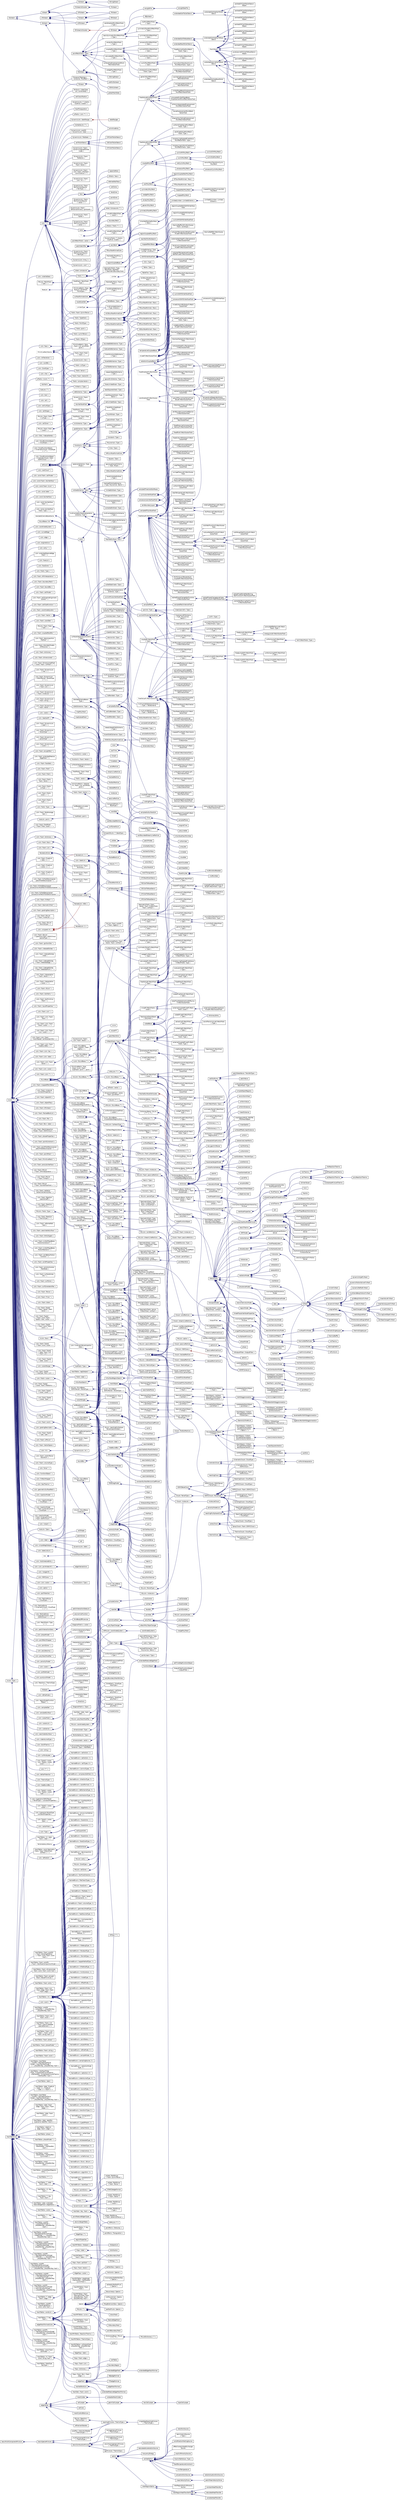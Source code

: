 digraph "Graphical Class Hierarchy"
{
  bgcolor="transparent";
  edge [fontname="Helvetica",fontsize="10",labelfontname="Helvetica",labelfontsize="10"];
  node [fontname="Helvetica",fontsize="10",shape=record];
  rankdir="LR";
  Node1 [label="AC3DsurfaceFormatCore",height=0.2,width=0.4,color="black",URL="$a00015.html",tooltip="Internal class used by the AC3DsurfaceFormat. "];
  Node1 -> Node2 [dir="back",color="midnightblue",fontsize="10",style="solid",fontname="Helvetica"];
  Node2 [label="AC3DsurfaceFormat\<\l Face \>",height=0.2,width=0.4,color="black",URL="$a00014.html",tooltip="Provide a means of reading/writing AC3D format. "];
  Node3 [label="atmBoundaryLayer",height=0.2,width=0.4,color="black",URL="$a00075.html",tooltip="This class provides functions to evaluate the velocity and turbulence distributions appropriate for a..."];
  Node3 -> Node4 [dir="back",color="midnightblue",fontsize="10",style="solid",fontname="Helvetica"];
  Node4 [label="atmBoundaryLayerInletEpsilon\lFvPatchScalarField",height=0.2,width=0.4,color="black",URL="$a00076.html",tooltip="This boundary condition specifies an inlet value for the turbulence dissipation, , appropriate for atmospheric boundary layers. "];
  Node3 -> Node5 [dir="back",color="midnightblue",fontsize="10",style="solid",fontname="Helvetica"];
  Node5 [label="atmBoundaryLayerInletKFv\lPatchScalarField",height=0.2,width=0.4,color="black",URL="$a00077.html",tooltip="This boundary condition specifies an inlet value for the turbulence kinetic energy, , appropriate for atmospheric boundary layers. "];
  Node3 -> Node6 [dir="back",color="midnightblue",fontsize="10",style="solid",fontname="Helvetica"];
  Node6 [label="atmBoundaryLayerInletVelocity\lFvPatchVectorField",height=0.2,width=0.4,color="black",URL="$a00078.html",tooltip="This boundary condition specifies a velocity inlet profile appropriate for atmospheric boundary layer..."];
  Node7 [label="autoPtr\< chemistryReader\l\< ThermoType \> \>",height=0.2,width=0.4,color="black",URL="$a00087.html"];
  Node7 -> Node8 [dir="back",color="midnightblue",fontsize="10",style="solid",fontname="Helvetica"];
  Node8 [label="reactingMixture\< ThermoType \>",height=0.2,width=0.4,color="black",URL="$a02088.html",tooltip="Foam::reactingMixture. "];
  Node8 -> Node9 [dir="back",color="midnightblue",fontsize="10",style="solid",fontname="Helvetica"];
  Node9 [label="singleStepReactingMixture\l\< ThermoType \>",height=0.2,width=0.4,color="black",URL="$a02331.html",tooltip="Single step reacting mixture. "];
  Node10 [label="basicMultiComponentMixture",height=0.2,width=0.4,color="black",URL="$a00112.html",tooltip="Multi-component mixture. "];
  Node10 -> Node11 [dir="back",color="midnightblue",fontsize="10",style="solid",fontname="Helvetica"];
  Node11 [label="basicSpecieMixture",height=0.2,width=0.4,color="black",URL="$a00118.html",tooltip="Specialization of basicMultiComponentMixture for a mixture consisting of a number for molecular speci..."];
  Node11 -> Node12 [dir="back",color="midnightblue",fontsize="10",style="solid",fontname="Helvetica"];
  Node12 [label="basicCombustionMixture",height=0.2,width=0.4,color="black",URL="$a00104.html",tooltip="Specialization of the basicSpecieMixture for combustion. "];
  Node12 -> Node13 [dir="back",color="midnightblue",fontsize="10",style="solid",fontname="Helvetica"];
  Node13 [label="egrMixture\< ThermoType \>",height=0.2,width=0.4,color="black",URL="$a00625.html",tooltip="Foam::egrMixture. "];
  Node12 -> Node14 [dir="back",color="midnightblue",fontsize="10",style="solid",fontname="Helvetica"];
  Node14 [label="homogeneousMixture\l\< ThermoType \>",height=0.2,width=0.4,color="black",URL="$a01015.html",tooltip="Foam::homogeneousMixture. "];
  Node12 -> Node15 [dir="back",color="midnightblue",fontsize="10",style="solid",fontname="Helvetica"];
  Node15 [label="inhomogeneousMixture\l\< ThermoType \>",height=0.2,width=0.4,color="black",URL="$a01099.html",tooltip="Foam::inhomogeneousMixture. "];
  Node12 -> Node16 [dir="back",color="midnightblue",fontsize="10",style="solid",fontname="Helvetica"];
  Node16 [label="veryInhomogeneousMixture\l\< ThermoType \>",height=0.2,width=0.4,color="black",URL="$a02808.html",tooltip="Foam::veryInhomogeneousMixture. "];
  Node11 -> Node17 [dir="back",color="midnightblue",fontsize="10",style="solid",fontname="Helvetica"];
  Node17 [label="multiComponentMixture\l\< ThermoType \>",height=0.2,width=0.4,color="black",URL="$a01546.html",tooltip="Foam::multiComponentMixture. "];
  Node17 -> Node8 [dir="back",color="midnightblue",fontsize="10",style="solid",fontname="Helvetica"];
  Node18 [label="blendedSchemeBaseName",height=0.2,width=0.4,color="grey75"];
  Node18 -> Node19 [dir="back",color="midnightblue",fontsize="10",style="solid",fontname="Helvetica"];
  Node19 [label="blendedSchemeBase\<\l Type \>",height=0.2,width=0.4,color="black",URL="$a00142.html",tooltip="Base class for blended schemes to provide access to the blending factor surface field. "];
  Node19 -> Node20 [dir="back",color="midnightblue",fontsize="10",style="solid",fontname="Helvetica"];
  Node20 [label="blended\< Type \>",height=0.2,width=0.4,color="black",URL="$a00140.html",tooltip="linear/upwind blended differencing scheme. "];
  Node19 -> Node21 [dir="back",color="midnightblue",fontsize="10",style="solid",fontname="Helvetica"];
  Node21 [label="cellCoBlended\< Type \>",height=0.2,width=0.4,color="black",URL="$a00211.html",tooltip="Two-scheme cell-based Courant number based blending differencing scheme. "];
  Node19 -> Node22 [dir="back",color="midnightblue",fontsize="10",style="solid",fontname="Helvetica"];
  Node22 [label="CoBlended\< Type \>",height=0.2,width=0.4,color="black",URL="$a00304.html",tooltip="Two-scheme Courant number based blending differencing scheme. "];
  Node19 -> Node23 [dir="back",color="midnightblue",fontsize="10",style="solid",fontname="Helvetica"];
  Node23 [label="localBlended\< Type \>",height=0.2,width=0.4,color="black",URL="$a01375.html",tooltip="Two-scheme localBlended differencing scheme. "];
  Node24 [label="boundBox",height=0.2,width=0.4,color="black",URL="$a00156.html",tooltip="A bounding box defined in terms of the points at its extremities. "];
  Node24 -> Node25 [dir="back",color="midnightblue",fontsize="10",style="solid",fontname="Helvetica"];
  Node25 [label="treeBoundBox",height=0.2,width=0.4,color="black",URL="$a02677.html",tooltip="Standard boundBox + extra functionality for use in octree. "];
  Node25 -> Node26 [dir="back",color="midnightblue",fontsize="10",style="solid",fontname="Helvetica"];
  Node26 [label="searchableBox",height=0.2,width=0.4,color="black",URL="$a02258.html",tooltip="Searching on bounding box. "];
  Node27 [label="CallbackRegistryName",height=0.2,width=0.4,color="grey75"];
  Node27 -> Node28 [dir="back",color="midnightblue",fontsize="10",style="solid",fontname="Helvetica"];
  Node28 [label="CallbackRegistry\< Callback\lType \>",height=0.2,width=0.4,color="black",URL="$a00202.html",tooltip="Base class with which callbacks are registered. "];
  Node29 [label="cellDistFuncs",height=0.2,width=0.4,color="black",URL="$a00213.html",tooltip="Collection of functions used in wall distance calculation. "];
  Node29 -> Node30 [dir="back",color="midnightblue",fontsize="10",style="solid",fontname="Helvetica"];
  Node30 [label="patchDataWave\< TransferType \>",height=0.2,width=0.4,color="black",URL="$a01794.html",tooltip="Takes a set of patches to start MeshWave from. "];
  Node29 -> Node31 [dir="back",color="midnightblue",fontsize="10",style="solid",fontname="Helvetica"];
  Node31 [label="patchWave",height=0.2,width=0.4,color="black",URL="$a01823.html",tooltip="Takes a set of patches to start MeshWave from. After construction holds distance at cells and distanc..."];
  Node29 -> Node32 [dir="back",color="midnightblue",fontsize="10",style="solid",fontname="Helvetica"];
  Node32 [label="wallDistData\< TransferType \>",height=0.2,width=0.4,color="black",URL="$a02843.html",tooltip="Wall distance calculation. Like wallDist but also transports extra data (template argument)..."];
  Node33 [label="clock",height=0.2,width=0.4,color="black",URL="$a00279.html",tooltip="Read access to the system clock with formatting. "];
  Node33 -> Node34 [dir="back",color="midnightblue",fontsize="10",style="solid",fontname="Helvetica"];
  Node34 [label="Time",height=0.2,width=0.4,color="black",URL="$a02616.html",tooltip="Class to control time during OpenFOAM simulations that is also the top-level objectRegistry. "];
  Node34 -> Node35 [dir="back",color="midnightblue",fontsize="10",style="solid",fontname="Helvetica"];
  Node35 [label="engineTime",height=0.2,width=0.4,color="black",URL="$a00640.html",tooltip="Manage time in terms of engine RPM and crank-angle. "];
  Node36 [label="codedBase",height=0.2,width=0.4,color="black",URL="$a00306.html",tooltip="Base class for function objects and boundary conditions using dynamic code. "];
  Node36 -> Node37 [dir="back",color="midnightblue",fontsize="10",style="solid",fontname="Helvetica"];
  Node37 [label="codedFixedValueFvPatchField\l\< Type \>",height=0.2,width=0.4,color="black",URL="$a00307.html",tooltip="Constructs on-the-fly a new boundary condition (derived from fixedValueFvPatchField) which is then us..."];
  Node36 -> Node38 [dir="back",color="midnightblue",fontsize="10",style="solid",fontname="Helvetica"];
  Node38 [label="codedFixedValuePointPatch\lField\< Type \>",height=0.2,width=0.4,color="black",URL="$a00308.html",tooltip="Constructs on-the-fly a new boundary condition (derived from fixedValuePointPatchField) which is then..."];
  Node36 -> Node39 [dir="back",color="midnightblue",fontsize="10",style="solid",fontname="Helvetica"];
  Node39 [label="codedFunctionObject",height=0.2,width=0.4,color="black",URL="$a00309.html",tooltip="This function object provides a general interface to enable dynamic code compilation. "];
  Node36 -> Node40 [dir="back",color="midnightblue",fontsize="10",style="solid",fontname="Helvetica"];
  Node40 [label="codedMixedFvPatchField\l\< Type \>",height=0.2,width=0.4,color="black",URL="$a00310.html",tooltip="Constructs on-the-fly a new boundary condition (derived from mixedFvPatchField) which is then used to..."];
  Node36 -> Node41 [dir="back",color="midnightblue",fontsize="10",style="solid",fontname="Helvetica"];
  Node41 [label="CodedSource\< Type \>",height=0.2,width=0.4,color="black",URL="$a00311.html"];
  Node42 [label="compressibleTransportModel",height=0.2,width=0.4,color="black",URL="$a00338.html",tooltip="Base-class for all transport models used by the compressible turbulence models. "];
  Node42 -> Node43 [dir="back",color="midnightblue",fontsize="10",style="solid",fontname="Helvetica"];
  Node43 [label="fluidThermo",height=0.2,width=0.4,color="black",URL="$a00847.html",tooltip="Fundamental fluid thermodynamic properties. "];
  Node43 -> Node44 [dir="back",color="midnightblue",fontsize="10",style="solid",fontname="Helvetica"];
  Node44 [label="psiThermo",height=0.2,width=0.4,color="black",URL="$a02018.html",tooltip="Basic thermodynamic properties based on compressibility. "];
  Node44 -> Node45 [dir="back",color="midnightblue",fontsize="10",style="solid",fontname="Helvetica"];
  Node45 [label="multiphaseMixtureThermo",height=0.2,width=0.4,color="black",URL="$a01555.html"];
  Node44 -> Node46 [dir="back",color="midnightblue",fontsize="10",style="solid",fontname="Helvetica"];
  Node46 [label="psiReactionThermo",height=0.2,width=0.4,color="black",URL="$a02017.html",tooltip="Foam::psiReactionThermo. "];
  Node46 -> Node47 [dir="back",color="midnightblue",fontsize="10",style="solid",fontname="Helvetica"];
  Node47 [label="psiuReactionThermo",height=0.2,width=0.4,color="black",URL="$a02021.html",tooltip="Foam::psiuReactionThermo. "];
  Node44 -> Node48 [dir="back",color="midnightblue",fontsize="10",style="solid",fontname="Helvetica"];
  Node48 [label="twoPhaseMixtureThermo",height=0.2,width=0.4,color="black",URL="$a02719.html"];
  Node43 -> Node49 [dir="back",color="midnightblue",fontsize="10",style="solid",fontname="Helvetica"];
  Node49 [label="rhoThermo",height=0.2,width=0.4,color="black",URL="$a02206.html",tooltip="Basic thermodynamic properties based on density. "];
  Node49 -> Node50 [dir="back",color="midnightblue",fontsize="10",style="solid",fontname="Helvetica"];
  Node50 [label="rhoReactionThermo",height=0.2,width=0.4,color="black",URL="$a02205.html",tooltip="Foam::rhoReactionThermo. "];
  Node42 -> Node51 [dir="back",color="midnightblue",fontsize="10",style="solid",fontname="Helvetica"];
  Node51 [label="incompressibleTwoPhaseInteracting\lMixture",height=0.2,width=0.4,color="black",URL="$a01052.html",tooltip="A two-phase incompressible transportModel for interacting phases requiring the direct evaluation of t..."];
  Node52 [label="cpuTime",height=0.2,width=0.4,color="black",URL="$a00434.html",tooltip="Starts timing CPU usage and return elapsed time from start. "];
  Node52 -> Node34 [dir="back",color="midnightblue",fontsize="10",style="solid",fontname="Helvetica"];
  Node53 [label="cyclicAMILduInterfaceField",height=0.2,width=0.4,color="black",URL="$a00473.html",tooltip="Abstract base class for cyclic AMI coupled interfaces. "];
  Node53 -> Node54 [dir="back",color="midnightblue",fontsize="10",style="solid",fontname="Helvetica"];
  Node54 [label="cyclicACMILduInterfaceField",height=0.2,width=0.4,color="black",URL="$a00463.html",tooltip="Abstract base class for cyclic ACMI coupled interfaces. "];
  Node54 -> Node55 [dir="back",color="midnightblue",fontsize="10",style="solid",fontname="Helvetica"];
  Node55 [label="cyclicACMIFvPatchField\l\< Type \>",height=0.2,width=0.4,color="black",URL="$a00458.html",tooltip="This boundary condition enforces a cyclic condition between a pair of boundaries, whereby communicati..."];
  Node54 -> Node56 [dir="back",color="midnightblue",fontsize="10",style="solid",fontname="Helvetica"];
  Node56 [label="cyclicACMIGAMGInterfaceField",height=0.2,width=0.4,color="black",URL="$a00461.html",tooltip="GAMG agglomerated cyclic interface for Arbitrarily Coupled Mesh Interface (ACMI) fields. "];
  Node53 -> Node57 [dir="back",color="midnightblue",fontsize="10",style="solid",fontname="Helvetica"];
  Node57 [label="cyclicAMIFvPatchField\l\< Type \>",height=0.2,width=0.4,color="black",URL="$a00468.html",tooltip="This boundary condition enforces a cyclic condition between a pair of boundaries, whereby communicati..."];
  Node57 -> Node58 [dir="back",color="midnightblue",fontsize="10",style="solid",fontname="Helvetica"];
  Node58 [label="jumpCyclicAMIFvPatchField\l\< Type \>",height=0.2,width=0.4,color="black",URL="$a01227.html",tooltip="This boundary condition provides a base class that enforces a cyclic condition with a specified &#39;jump..."];
  Node58 -> Node59 [dir="back",color="midnightblue",fontsize="10",style="solid",fontname="Helvetica"];
  Node59 [label="fixedJumpAMIFvPatchField\l\< scalar \>",height=0.2,width=0.4,color="black",URL="$a00824.html"];
  Node59 -> Node60 [dir="back",color="midnightblue",fontsize="10",style="solid",fontname="Helvetica"];
  Node60 [label="energyJumpAMIFvPatchScalar\lField",height=0.2,width=0.4,color="black",URL="$a00634.html",tooltip="This boundary condition provides an energy jump condition across a pair of coupled patches with an ar..."];
  Node58 -> Node61 [dir="back",color="midnightblue",fontsize="10",style="solid",fontname="Helvetica"];
  Node61 [label="fixedJumpAMIFvPatchField\l\< Type \>",height=0.2,width=0.4,color="black",URL="$a00824.html",tooltip="This boundary condition provides a jump condition, across non-conformal cyclic path-pairs, employing an arbitraryMeshInterface (AMI). "];
  Node61 -> Node62 [dir="back",color="midnightblue",fontsize="10",style="solid",fontname="Helvetica"];
  Node62 [label="uniformJumpAMIFvPatchField\l\< Type \>",height=0.2,width=0.4,color="black",URL="$a02760.html",tooltip="This boundary condition provides a jump condition, using the cyclicAMI condition as a base..."];
  Node53 -> Node63 [dir="back",color="midnightblue",fontsize="10",style="solid",fontname="Helvetica"];
  Node63 [label="cyclicAMIGAMGInterfaceField",height=0.2,width=0.4,color="black",URL="$a00471.html",tooltip="GAMG agglomerated cyclic interface field. "];
  Node64 [label="cyclicLduInterfaceField",height=0.2,width=0.4,color="black",URL="$a00483.html",tooltip="Abstract base class for cyclic coupled interfaces. "];
  Node64 -> Node65 [dir="back",color="midnightblue",fontsize="10",style="solid",fontname="Helvetica"];
  Node65 [label="cyclicFvPatchField\l\< Type \>",height=0.2,width=0.4,color="black",URL="$a00478.html",tooltip="This boundary condition enforces a cyclic condition between a pair of boundaries. ..."];
  Node65 -> Node66 [dir="back",color="midnightblue",fontsize="10",style="solid",fontname="Helvetica"];
  Node66 [label="cyclicSlipFvPatchField\l\< Type \>",height=0.2,width=0.4,color="black",URL="$a00489.html",tooltip="This boundary condition is a light wrapper around the cyclicFvPatchField condition, providing no new functionality. "];
  Node65 -> Node67 [dir="back",color="midnightblue",fontsize="10",style="solid",fontname="Helvetica"];
  Node67 [label="jumpCyclicFvPatchField\l\< Type \>",height=0.2,width=0.4,color="black",URL="$a01228.html",tooltip="This boundary condition provides a base class for coupled-cyclic conditions with a specified &#39;jump&#39; (..."];
  Node67 -> Node68 [dir="back",color="midnightblue",fontsize="10",style="solid",fontname="Helvetica"];
  Node68 [label="fixedJumpFvPatchField\l\< scalar \>",height=0.2,width=0.4,color="black",URL="$a00825.html"];
  Node68 -> Node69 [dir="back",color="midnightblue",fontsize="10",style="solid",fontname="Helvetica"];
  Node69 [label="energyJumpFvPatchScalarField",height=0.2,width=0.4,color="black",URL="$a00635.html",tooltip="This boundary condition provides an energy jump condition across a pair of coupled patches..."];
  Node68 -> Node70 [dir="back",color="midnightblue",fontsize="10",style="solid",fontname="Helvetica"];
  Node70 [label="porousBafflePressureFvPatch\lField\< Type \>",height=0.2,width=0.4,color="black",URL="$a01948.html",tooltip="This boundary condition provides a jump condition, using the cyclic condition as a base..."];
  Node67 -> Node71 [dir="back",color="midnightblue",fontsize="10",style="solid",fontname="Helvetica"];
  Node71 [label="fixedJumpFvPatchField\l\< Type \>",height=0.2,width=0.4,color="black",URL="$a00825.html",tooltip="This boundary condition provides a jump condition, using the cyclic condition as a base..."];
  Node71 -> Node72 [dir="back",color="midnightblue",fontsize="10",style="solid",fontname="Helvetica"];
  Node72 [label="uniformJumpFvPatchField\l\< Type \>",height=0.2,width=0.4,color="black",URL="$a02761.html",tooltip="This boundary condition provides a jump condition, using the cyclic condition as a base..."];
  Node72 -> Node73 [dir="back",color="midnightblue",fontsize="10",style="solid",fontname="Helvetica"];
  Node73 [label="fanFvPatchField\< Type \>",height=0.2,width=0.4,color="black",URL="$a00748.html",tooltip="This boundary condition provides a jump condition, using the cyclic condition as a base..."];
  Node65 -> Node74 [dir="back",color="midnightblue",fontsize="10",style="solid",fontname="Helvetica"];
  Node74 [label="nonuniformTransformCyclic\lFvPatchField\< Type \>",height=0.2,width=0.4,color="black",URL="$a01631.html",tooltip="This boundary condition enforces a cyclic condition between a pair of boundaries, incorporating a non..."];
  Node64 -> Node75 [dir="back",color="midnightblue",fontsize="10",style="solid",fontname="Helvetica"];
  Node75 [label="cyclicGAMGInterfaceField",height=0.2,width=0.4,color="black",URL="$a00481.html",tooltip="GAMG agglomerated cyclic interface field. "];
  Node76 [label="dictionaryName",height=0.2,width=0.4,color="black",URL="$a00528.html"];
  Node76 -> Node77 [dir="back",color="midnightblue",fontsize="10",style="solid",fontname="Helvetica"];
  Node77 [label="dictionary",height=0.2,width=0.4,color="black",URL="$a00525.html",tooltip="A list of keyword definitions, which are a keyword followed by any number of values (e..."];
  Node77 -> Node78 [dir="back",color="midnightblue",fontsize="10",style="solid",fontname="Helvetica"];
  Node78 [label="cellShapeControl",height=0.2,width=0.4,color="black",URL="$a00232.html"];
  Node77 -> Node79 [dir="back",color="midnightblue",fontsize="10",style="solid",fontname="Helvetica"];
  Node79 [label="cellSizeFunction",height=0.2,width=0.4,color="black",URL="$a00237.html",tooltip="Abstract base class for specifying target cell sizes. "];
  Node79 -> Node80 [dir="back",color="midnightblue",fontsize="10",style="solid",fontname="Helvetica"];
  Node80 [label="linearDistance",height=0.2,width=0.4,color="black",URL="$a01340.html"];
  Node79 -> Node81 [dir="back",color="midnightblue",fontsize="10",style="solid",fontname="Helvetica"];
  Node81 [label="linearSpatial",height=0.2,width=0.4,color="black",URL="$a01346.html"];
  Node79 -> Node82 [dir="back",color="midnightblue",fontsize="10",style="solid",fontname="Helvetica"];
  Node82 [label="surfaceOffsetLinearDistance",height=0.2,width=0.4,color="black",URL="$a02496.html"];
  Node79 -> Node83 [dir="back",color="midnightblue",fontsize="10",style="solid",fontname="Helvetica"];
  Node83 [label="uniform",height=0.2,width=0.4,color="black",URL="$a02747.html",tooltip="Uniform/equally-weighted distribution model. "];
  Node79 -> Node84 [dir="back",color="midnightblue",fontsize="10",style="solid",fontname="Helvetica"];
  Node84 [label="uniformDistance",height=0.2,width=0.4,color="black",URL="$a02751.html"];
  Node77 -> Node85 [dir="back",color="midnightblue",fontsize="10",style="solid",fontname="Helvetica"];
  Node85 [label="dictionaryEntry",height=0.2,width=0.4,color="black",URL="$a00527.html",tooltip="A keyword and a list of tokens is a &#39;dictionaryEntry&#39;. "];
  Node77 -> Node86 [dir="back",color="midnightblue",fontsize="10",style="solid",fontname="Helvetica"];
  Node86 [label="doxygenXmlParser",height=0.2,width=0.4,color="black",URL="$a00579.html",tooltip="Parser for doxygen XML. "];
  Node77 -> Node87 [dir="back",color="midnightblue",fontsize="10",style="solid",fontname="Helvetica"];
  Node87 [label="faceAreaWeightModel",height=0.2,width=0.4,color="black",URL="$a00720.html",tooltip="Abstract base class for providing faceAreaWeight values to the cell motion controller based on an arg..."];
  Node87 -> Node88 [dir="back",color="midnightblue",fontsize="10",style="solid",fontname="Helvetica"];
  Node88 [label="piecewiseLinearRamp",height=0.2,width=0.4,color="black",URL="$a01856.html",tooltip="A linear ramp between 0 and 1 with definable start and end points. "];
  Node77 -> Node89 [dir="back",color="midnightblue",fontsize="10",style="solid",fontname="Helvetica"];
  Node89 [label="fieldDictionary",height=0.2,width=0.4,color="black",URL="$a00762.html",tooltip="Read field as dictionary (without mesh). "];
  Node77 -> Node90 [dir="back",color="midnightblue",fontsize="10",style="solid",fontname="Helvetica"];
  Node90 [label="initialPointsMethod",height=0.2,width=0.4,color="black",URL="$a01100.html",tooltip="Abstract base class for generating initial points for a conformalVoronoiMesh. "];
  Node90 -> Node91 [dir="back",color="midnightblue",fontsize="10",style="solid",fontname="Helvetica"];
  Node91 [label="autoDensity",height=0.2,width=0.4,color="black",URL="$a00084.html",tooltip="Choose random points inside the domain and place them with a probability proportional to the target d..."];
  Node90 -> Node92 [dir="back",color="midnightblue",fontsize="10",style="solid",fontname="Helvetica"];
  Node92 [label="bodyCentredCubic",height=0.2,width=0.4,color="black",URL="$a00149.html",tooltip="Generate a BCC lattice of points inside the surfaces to be conformed to of the conformalVoronoiMesh. "];
  Node90 -> Node93 [dir="back",color="midnightblue",fontsize="10",style="solid",fontname="Helvetica"];
  Node93 [label="faceCentredCubic",height=0.2,width=0.4,color="black",URL="$a00722.html",tooltip="Generate an FCC lattice of points inside the surfaces to be conformed to of the conformalVoronoiMesh..."];
  Node90 -> Node94 [dir="back",color="midnightblue",fontsize="10",style="solid",fontname="Helvetica"];
  Node94 [label="pointFile",height=0.2,width=0.4,color="black",URL="$a01887.html",tooltip="Inserts points at locations specified in a pointFile into the surfaces to be conformed to of the conf..."];
  Node90 -> Node95 [dir="back",color="midnightblue",fontsize="10",style="solid",fontname="Helvetica"];
  Node95 [label="rayShooting",height=0.2,width=0.4,color="black",URL="$a02084.html"];
  Node90 -> Node96 [dir="back",color="midnightblue",fontsize="10",style="solid",fontname="Helvetica"];
  Node96 [label="uniformGrid",height=0.2,width=0.4,color="black",URL="$a02756.html",tooltip="Generate a uniform grid of points inside the surfaces to be conformed to of the conformalVoronoiMesh..."];
  Node77 -> Node97 [dir="back",color="midnightblue",fontsize="10",style="solid",fontname="Helvetica"];
  Node97 [label="IOdictionary",height=0.2,width=0.4,color="black",URL="$a01175.html",tooltip="IOdictionary is derived from dictionary and IOobject to give the dictionary automatic IO functionalit..."];
  Node97 -> Node98 [dir="back",color="midnightblue",fontsize="10",style="solid",fontname="Helvetica"];
  Node98 [label="basicChemistryModel",height=0.2,width=0.4,color="black",URL="$a00103.html",tooltip="Base class for chemistry models. "];
  Node98 -> Node99 [dir="back",color="midnightblue",fontsize="10",style="solid",fontname="Helvetica"];
  Node99 [label="basicSolidChemistryModel",height=0.2,width=0.4,color="black",URL="$a00117.html",tooltip="Chemistry model for solid thermodynamics. "];
  Node98 -> Node100 [dir="back",color="midnightblue",fontsize="10",style="solid",fontname="Helvetica"];
  Node100 [label="psiChemistryModel",height=0.2,width=0.4,color="black",URL="$a02014.html",tooltip="Chemistry model for compressibility-based thermodynamics. "];
  Node98 -> Node101 [dir="back",color="midnightblue",fontsize="10",style="solid",fontname="Helvetica"];
  Node101 [label="rhoChemistryModel",height=0.2,width=0.4,color="black",URL="$a02200.html",tooltip="Chemistry model for density-based thermodynamics. "];
  Node97 -> Node102 [dir="back",color="midnightblue",fontsize="10",style="solid",fontname="Helvetica"];
  Node102 [label="basicThermo",height=0.2,width=0.4,color="black",URL="$a00125.html",tooltip="Abstract base-class for fluid and solid thermodynamic properties. "];
  Node102 -> Node43 [dir="back",color="midnightblue",fontsize="10",style="solid",fontname="Helvetica"];
  Node102 -> Node103 [dir="back",color="midnightblue",fontsize="10",style="solid",fontname="Helvetica"];
  Node103 [label="solidThermo",height=0.2,width=0.4,color="black",URL="$a02383.html",tooltip="Fundamental solid thermodynamic properties. "];
  Node103 -> Node104 [dir="back",color="midnightblue",fontsize="10",style="solid",fontname="Helvetica"];
  Node104 [label="solidReactionThermo",height=0.2,width=0.4,color="black",URL="$a02382.html",tooltip="Foam::solidReactionThermo. "];
  Node97 -> Node105 [dir="back",color="midnightblue",fontsize="10",style="solid",fontname="Helvetica"];
  Node105 [label="combustionModel",height=0.2,width=0.4,color="black",URL="$a00324.html",tooltip="Base class for combustion models. "];
  Node105 -> Node106 [dir="back",color="midnightblue",fontsize="10",style="solid",fontname="Helvetica"];
  Node106 [label="psiCombustionModel",height=0.2,width=0.4,color="black",URL="$a02015.html"];
  Node106 -> Node107 [dir="back",color="midnightblue",fontsize="10",style="solid",fontname="Helvetica"];
  Node107 [label="psiChemistryCombustion",height=0.2,width=0.4,color="black",URL="$a02013.html"];
  Node106 -> Node108 [dir="back",color="midnightblue",fontsize="10",style="solid",fontname="Helvetica"];
  Node108 [label="psiThermoCombustion",height=0.2,width=0.4,color="black",URL="$a02020.html"];
  Node105 -> Node109 [dir="back",color="midnightblue",fontsize="10",style="solid",fontname="Helvetica"];
  Node109 [label="rhoCombustionModel",height=0.2,width=0.4,color="black",URL="$a02201.html"];
  Node109 -> Node110 [dir="back",color="midnightblue",fontsize="10",style="solid",fontname="Helvetica"];
  Node110 [label="rhoChemistryCombustion",height=0.2,width=0.4,color="black",URL="$a02198.html"];
  Node109 -> Node111 [dir="back",color="midnightblue",fontsize="10",style="solid",fontname="Helvetica"];
  Node111 [label="rhoThermoCombustion",height=0.2,width=0.4,color="black",URL="$a02207.html"];
  Node97 -> Node112 [dir="back",color="midnightblue",fontsize="10",style="solid",fontname="Helvetica"];
  Node112 [label="data",height=0.2,width=0.4,color="black",URL="$a00504.html",tooltip="Database for solution data, solver performance and other reduced data. "];
  Node112 -> Node113 [dir="back",color="midnightblue",fontsize="10",style="solid",fontname="Helvetica"];
  Node113 [label="fvMesh",height=0.2,width=0.4,color="black",URL="$a00879.html",tooltip="Mesh data needed to do the Finite Volume discretisation. "];
  Node113 -> Node114 [dir="back",color="midnightblue",fontsize="10",style="solid",fontname="Helvetica"];
  Node114 [label="domainDecomposition",height=0.2,width=0.4,color="black",URL="$a00576.html",tooltip="Automatic domain decomposition class for finite-volume meshes. "];
  Node113 -> Node115 [dir="back",color="midnightblue",fontsize="10",style="solid",fontname="Helvetica"];
  Node115 [label="dynamicFvMesh",height=0.2,width=0.4,color="black",URL="$a00599.html",tooltip="Abstract base class for geometry and/or topology changing fvMesh. "];
  Node115 -> Node116 [dir="back",color="midnightblue",fontsize="10",style="solid",fontname="Helvetica"];
  Node116 [label="dynamicInkJetFvMesh",height=0.2,width=0.4,color="black",URL="$a00602.html",tooltip="Mesh motion specifically for the \"pumping\" system of an ink-jet injector. "];
  Node115 -> Node117 [dir="back",color="midnightblue",fontsize="10",style="solid",fontname="Helvetica"];
  Node117 [label="dynamicMotionSolverFvMesh",height=0.2,width=0.4,color="black",URL="$a00606.html",tooltip="The dynamicMotionSolverFvMesh. "];
  Node115 -> Node118 [dir="back",color="midnightblue",fontsize="10",style="solid",fontname="Helvetica"];
  Node118 [label="dynamicRefineFvMesh",height=0.2,width=0.4,color="black",URL="$a00607.html",tooltip="A fvMesh with built-in refinement. "];
  Node115 -> Node119 [dir="back",color="midnightblue",fontsize="10",style="solid",fontname="Helvetica"];
  Node119 [label="multiSolidBodyMotionFvMesh",height=0.2,width=0.4,color="black",URL="$a01563.html",tooltip="Solid-body motion of the mesh specified by a run-time selectable motion function. ..."];
  Node115 -> Node120 [dir="back",color="midnightblue",fontsize="10",style="solid",fontname="Helvetica"];
  Node120 [label="solidBodyMotionFvMesh",height=0.2,width=0.4,color="black",URL="$a02372.html",tooltip="Solid-body motion of the mesh specified by a run-time selectable motion function. ..."];
  Node115 -> Node121 [dir="back",color="midnightblue",fontsize="10",style="solid",fontname="Helvetica"];
  Node121 [label="staticFvMesh",height=0.2,width=0.4,color="black",URL="$a02447.html",tooltip="Foam::staticFvMesh. "];
  Node115 -> Node122 [dir="back",color="midnightblue",fontsize="10",style="solid",fontname="Helvetica"];
  Node122 [label="topoChangerFvMesh",height=0.2,width=0.4,color="black",URL="$a02642.html",tooltip="Abstract base class for a topology changing fvMesh. "];
  Node122 -> Node123 [dir="back",color="midnightblue",fontsize="10",style="solid",fontname="Helvetica"];
  Node123 [label="linearValveFvMesh",height=0.2,width=0.4,color="black",URL="$a01350.html",tooltip="A sliding linear valve. "];
  Node122 -> Node124 [dir="back",color="midnightblue",fontsize="10",style="solid",fontname="Helvetica"];
  Node124 [label="linearValveLayersFvMesh",height=0.2,width=0.4,color="black",URL="$a01351.html",tooltip="A sliding linear valve with layers. "];
  Node122 -> Node125 [dir="back",color="midnightblue",fontsize="10",style="solid",fontname="Helvetica"];
  Node125 [label="mixerFvMesh",height=0.2,width=0.4,color="black",URL="$a01519.html",tooltip="A rotating slider mesh. "];
  Node122 -> Node126 [dir="back",color="midnightblue",fontsize="10",style="solid",fontname="Helvetica"];
  Node126 [label="movingConeTopoFvMesh",height=0.2,width=0.4,color="black",URL="$a01539.html",tooltip="Sample topoChangerFvMesh that moves an object in x direction and introduces/removes layers..."];
  Node122 -> Node127 [dir="back",color="midnightblue",fontsize="10",style="solid",fontname="Helvetica"];
  Node127 [label="rawTopoChangerFvMesh",height=0.2,width=0.4,color="black",URL="$a02082.html",tooltip="topoChangerFvMesh without any added functionality. "];
  Node113 -> Node128 [dir="back",color="midnightblue",fontsize="10",style="solid",fontname="Helvetica"];
  Node128 [label="engineMesh",height=0.2,width=0.4,color="black",URL="$a00638.html",tooltip="Foam::engineMesh. "];
  Node128 -> Node129 [dir="back",color="midnightblue",fontsize="10",style="solid",fontname="Helvetica"];
  Node129 [label="fvMotionSolverEngineMesh",height=0.2,width=0.4,color="black",URL="$a00887.html",tooltip="Foam::fvMotionSolverEngineMesh. "];
  Node128 -> Node130 [dir="back",color="midnightblue",fontsize="10",style="solid",fontname="Helvetica"];
  Node130 [label="layeredEngineMesh",height=0.2,width=0.4,color="black",URL="$a01278.html",tooltip="Foam::layeredEngineMesh. "];
  Node128 -> Node131 [dir="back",color="midnightblue",fontsize="10",style="solid",fontname="Helvetica"];
  Node131 [label="staticEngineMesh",height=0.2,width=0.4,color="black",URL="$a02446.html",tooltip="Foam::staticEngineMesh. "];
  Node113 -> Node132 [dir="back",color="midnightblue",fontsize="10",style="solid",fontname="Helvetica"];
  Node132 [label="extrudePatchMesh",height=0.2,width=0.4,color="black",URL="$a00715.html",tooltip="Mesh at a patch created on the fly. The following entry should be used on the field boundary dictiona..."];
  Node113 -> Node133 [dir="back",color="midnightblue",fontsize="10",style="solid",fontname="Helvetica"];
  Node133 [label="fluentFvMesh",height=0.2,width=0.4,color="black",URL="$a00846.html"];
  Node113 -> Node134 [dir="back",color="midnightblue",fontsize="10",style="solid",fontname="Helvetica"];
  Node134 [label="mirrorFvMesh",height=0.2,width=0.4,color="black",URL="$a01513.html"];
  Node113 -> Node135 [dir="back",color="midnightblue",fontsize="10",style="solid",fontname="Helvetica"];
  Node135 [label="singleCellFvMesh",height=0.2,width=0.4,color="black",URL="$a02323.html",tooltip="fvMesh as subset of other mesh. Consists of one cell and all original bounday faces. Useful when manipulating boundary data. Single internal cell only needed to be able to manipulate in a standard way. "];
  Node97 -> Node136 [dir="back",color="midnightblue",fontsize="10",style="solid",fontname="Helvetica"];
  Node136 [label="options",height=0.2,width=0.4,color="black",URL="$a01723.html",tooltip="Finite-volume options. "];
  Node97 -> Node137 [dir="back",color="midnightblue",fontsize="10",style="solid",fontname="Helvetica"];
  Node137 [label="fvSchemes",height=0.2,width=0.4,color="black",URL="$a00893.html",tooltip="Selector class for finite volume differencing schemes. fvMesh is derived from fvShemes so that all fi..."];
  Node137 -> Node113 [dir="back",color="midnightblue",fontsize="10",style="solid",fontname="Helvetica"];
  Node97 -> Node138 [dir="back",color="midnightblue",fontsize="10",style="solid",fontname="Helvetica"];
  Node138 [label="incompressibleThreePhase\lMixture",height=0.2,width=0.4,color="black",URL="$a01049.html"];
  Node138 -> Node139 [dir="back",color="midnightblue",fontsize="10",style="solid",fontname="Helvetica"];
  Node139 [label="immiscibleIncompressible\lThreePhaseMixture",height=0.2,width=0.4,color="black",URL="$a01040.html",tooltip="An immiscible incompressible two-phase mixture transport model. "];
  Node97 -> Node51 [dir="back",color="midnightblue",fontsize="10",style="solid",fontname="Helvetica"];
  Node97 -> Node140 [dir="back",color="midnightblue",fontsize="10",style="solid",fontname="Helvetica"];
  Node140 [label="incompressibleTwoPhaseMixture",height=0.2,width=0.4,color="black",URL="$a01053.html",tooltip="A two-phase incompressible transportModel. "];
  Node140 -> Node141 [dir="back",color="midnightblue",fontsize="10",style="solid",fontname="Helvetica"];
  Node141 [label="immiscibleIncompressible\lTwoPhaseMixture",height=0.2,width=0.4,color="black",URL="$a01041.html",tooltip="An immiscible incompressible two-phase mixture transport model. "];
  Node140 -> Node142 [dir="back",color="midnightblue",fontsize="10",style="solid",fontname="Helvetica"];
  Node142 [label="phaseChangeTwoPhaseMixture",height=0.2,width=0.4,color="black",URL="$a01842.html"];
  Node142 -> Node143 [dir="back",color="midnightblue",fontsize="10",style="solid",fontname="Helvetica"];
  Node143 [label="Kunz",height=0.2,width=0.4,color="black",URL="$a01252.html",tooltip="Kunz cavitation model slightly modified so that the condensation term is switched off when the pressu..."];
  Node142 -> Node144 [dir="back",color="midnightblue",fontsize="10",style="solid",fontname="Helvetica"];
  Node144 [label="Merkle",height=0.2,width=0.4,color="black",URL="$a01463.html",tooltip="Merkle cavitation model. "];
  Node142 -> Node145 [dir="back",color="midnightblue",fontsize="10",style="solid",fontname="Helvetica"];
  Node145 [label="SchnerrSauer",height=0.2,width=0.4,color="black",URL="$a02252.html",tooltip="SchnerrSauer cavitation model. "];
  Node97 -> Node146 [dir="back",color="midnightblue",fontsize="10",style="solid",fontname="Helvetica"];
  Node146 [label="IOMRFZoneList",height=0.2,width=0.4,color="black",URL="$a01181.html",tooltip="List of MRF zones with IO functionality. MRF zones are specified by a list of dictionary entries..."];
  Node97 -> Node147 [dir="back",color="midnightblue",fontsize="10",style="solid",fontname="Helvetica"];
  Node147 [label="IOOutputFilter\< OutputFilter \>",height=0.2,width=0.4,color="black",URL="$a01184.html",tooltip="IOdictionary wrapper around OutputFilter to allow them to read from their associated dictionaries..."];
  Node97 -> Node148 [dir="back",color="midnightblue",fontsize="10",style="solid",fontname="Helvetica"];
  Node148 [label="IOporosityModelList",height=0.2,width=0.4,color="black",URL="$a01185.html",tooltip="List of porosity models with IO functionality. "];
  Node97 -> Node149 [dir="back",color="midnightblue",fontsize="10",style="solid",fontname="Helvetica"];
  Node149 [label="motionSolver",height=0.2,width=0.4,color="black",URL="$a01537.html",tooltip="Virtual base class for mesh motion solver. "];
  Node149 -> Node150 [dir="back",color="midnightblue",fontsize="10",style="solid",fontname="Helvetica"];
  Node150 [label="componentDisplacementMotion\lSolver",height=0.2,width=0.4,color="black",URL="$a00332.html",tooltip="Virtual base class for displacement motion solver. "];
  Node150 -> Node151 [dir="back",color="midnightblue",fontsize="10",style="solid",fontname="Helvetica"];
  Node151 [label="displacementComponentLaplacian\lFvMotionSolver",height=0.2,width=0.4,color="black",URL="$a00550.html",tooltip="Mesh motion solver for an fvMesh. Based on solving the cell-centre Laplacian for the given component ..."];
  Node149 -> Node152 [dir="back",color="midnightblue",fontsize="10",style="solid",fontname="Helvetica"];
  Node152 [label="componentVelocityMotionSolver",height=0.2,width=0.4,color="black",URL="$a00334.html",tooltip="Virtual base class for velocity motion solver. "];
  Node152 -> Node153 [dir="back",color="midnightblue",fontsize="10",style="solid",fontname="Helvetica"];
  Node153 [label="velocityComponentLaplacian\lFvMotionSolver",height=0.2,width=0.4,color="black",URL="$a02804.html",tooltip="Mesh motion solver for an fvMesh. Based on solving the cell-centre Laplacian for the given component ..."];
  Node149 -> Node154 [dir="back",color="midnightblue",fontsize="10",style="solid",fontname="Helvetica"];
  Node154 [label="displacementMotionSolver",height=0.2,width=0.4,color="black",URL="$a00555.html",tooltip="Virtual base class for displacement motion solver. "];
  Node154 -> Node155 [dir="back",color="midnightblue",fontsize="10",style="solid",fontname="Helvetica"];
  Node155 [label="displacementInterpolation\lMotionSolver",height=0.2,width=0.4,color="black",URL="$a00551.html",tooltip="Mesh motion solver for an fvMesh. "];
  Node154 -> Node156 [dir="back",color="midnightblue",fontsize="10",style="solid",fontname="Helvetica"];
  Node156 [label="displacementLaplacianFvMotion\lSolver",height=0.2,width=0.4,color="black",URL="$a00552.html",tooltip="Mesh motion solver for an fvMesh. Based on solving the cell-centre Laplacian for the motion displacem..."];
  Node154 -> Node157 [dir="back",color="midnightblue",fontsize="10",style="solid",fontname="Helvetica"];
  Node157 [label="displacementLayeredMotion\lMotionSolver",height=0.2,width=0.4,color="black",URL="$a00553.html",tooltip="Mesh motion solver for an (multi-block) extruded fvMesh. Gets given the structure of the mesh blocks ..."];
  Node154 -> Node158 [dir="back",color="midnightblue",fontsize="10",style="solid",fontname="Helvetica"];
  Node158 [label="displacementMeshMoverMotion\lSolver",height=0.2,width=0.4,color="black",URL="$a00554.html",tooltip="Mesh motion solver for an fvMesh. Based on solving the cell-centre Laplacian for the motion displacem..."];
  Node154 -> Node159 [dir="back",color="midnightblue",fontsize="10",style="solid",fontname="Helvetica"];
  Node159 [label="displacementSBRStressFvMotion\lSolver",height=0.2,width=0.4,color="black",URL="$a00556.html",tooltip="Mesh motion solver for an fvMesh. Based on solving the cell-centre solid-body rotation stress equatio..."];
  Node154 -> Node160 [dir="back",color="midnightblue",fontsize="10",style="solid",fontname="Helvetica"];
  Node160 [label="sixDoFRigidBodyMotionSolver",height=0.2,width=0.4,color="black",URL="$a02336.html",tooltip="6-DoF solid-body mesh motion solver for an fvMesh. "];
  Node149 -> Node161 [dir="back",color="midnightblue",fontsize="10",style="solid",fontname="Helvetica"];
  Node161 [label="velocityMotionSolver",height=0.2,width=0.4,color="black",URL="$a02806.html",tooltip="Virtual base class for velocity motion solver. "];
  Node161 -> Node162 [dir="back",color="midnightblue",fontsize="10",style="solid",fontname="Helvetica"];
  Node162 [label="velocityLaplacianFvMotion\lSolver",height=0.2,width=0.4,color="black",URL="$a02805.html",tooltip="Mesh motion solver for an fvMesh. Based on solving the cell-centre Laplacian for the motion velocity..."];
  Node97 -> Node163 [dir="back",color="midnightblue",fontsize="10",style="solid",fontname="Helvetica"];
  Node163 [label="multiphaseMixture",height=0.2,width=0.4,color="black",URL="$a01554.html",tooltip="Incompressible multi-phase mixture with built in solution for the phase fractions with interface comp..."];
  Node97 -> Node164 [dir="back",color="midnightblue",fontsize="10",style="solid",fontname="Helvetica"];
  Node164 [label="multiphaseSystem",height=0.2,width=0.4,color="black",URL="$a01556.html",tooltip="Incompressible multi-phase mixture with built in solution for the phase fractions with interface comp..."];
  Node97 -> Node165 [dir="back",color="midnightblue",fontsize="10",style="solid",fontname="Helvetica"];
  Node165 [label="phaseSystem",height=0.2,width=0.4,color="black",URL="$a01853.html",tooltip="Class to represent a system of phases and model interfacial transfers between them. "];
  Node165 -> Node164 [dir="back",color="midnightblue",fontsize="10",style="solid",fontname="Helvetica"];
  Node165 -> Node166 [dir="back",color="midnightblue",fontsize="10",style="solid",fontname="Helvetica"];
  Node166 [label="twoPhaseSystem",height=0.2,width=0.4,color="black",URL="$a02720.html",tooltip="Class which solves the volume fraction equations for two phases. "];
  Node97 -> Node167 [dir="back",color="midnightblue",fontsize="10",style="solid",fontname="Helvetica"];
  Node167 [label="radiationModel",height=0.2,width=0.4,color="black",URL="$a02066.html",tooltip="Top level model for radiation modelling. "];
  Node167 -> Node168 [dir="back",color="midnightblue",fontsize="10",style="solid",fontname="Helvetica"];
  Node168 [label="fvDOM",height=0.2,width=0.4,color="black",URL="$a00875.html",tooltip="Finite Volume Discrete Ordinates Method. Solves the RTE equation for n directions in a participating ..."];
  Node167 -> Node169 [dir="back",color="midnightblue",fontsize="10",style="solid",fontname="Helvetica"];
  Node169 [label="noRadiation",height=0.2,width=0.4,color="black",URL="$a01647.html",tooltip="No radiation - does nothing to energy equation source terms (returns zeros) "];
  Node167 -> Node170 [dir="back",color="midnightblue",fontsize="10",style="solid",fontname="Helvetica"];
  Node170 [label="opaqueSolid",height=0.2,width=0.4,color="black",URL="$a01717.html",tooltip="Radiation for solid opaque solids - does nothing to energy equation source terms (returns zeros) but ..."];
  Node167 -> Node171 [dir="back",color="midnightblue",fontsize="10",style="solid",fontname="Helvetica"];
  Node171 [label="P1",height=0.2,width=0.4,color="black",URL="$a01760.html",tooltip="Works well for combustion applications where optical thickness, tau is large, i.e. tau = a*L > 3 (L = distance between objects) "];
  Node167 -> Node172 [dir="back",color="midnightblue",fontsize="10",style="solid",fontname="Helvetica"];
  Node172 [label="viewFactor",height=0.2,width=0.4,color="black",URL="$a02809.html",tooltip="View factor radiation model. The system solved is: C q = b where: Cij = deltaij/Ej - (1/Ej - 1)Fij q ..."];
  Node97 -> Node173 [dir="back",color="midnightblue",fontsize="10",style="solid",fontname="Helvetica"];
  Node173 [label="regionModel",height=0.2,width=0.4,color="black",URL="$a02138.html"];
  Node173 -> Node174 [dir="back",color="midnightblue",fontsize="10",style="solid",fontname="Helvetica"];
  Node174 [label="regionModel1D",height=0.2,width=0.4,color="black",URL="$a02141.html"];
  Node174 -> Node175 [dir="back",color="midnightblue",fontsize="10",style="solid",fontname="Helvetica"];
  Node175 [label="pyrolysisModel",height=0.2,width=0.4,color="black",URL="$a02049.html",tooltip="Base class for pyrolysis models. "];
  Node175 -> Node176 [dir="back",color="midnightblue",fontsize="10",style="solid",fontname="Helvetica"];
  Node176 [label="noPyrolysis",height=0.2,width=0.4,color="black",URL="$a01645.html"];
  Node175 -> Node177 [dir="back",color="midnightblue",fontsize="10",style="solid",fontname="Helvetica"];
  Node177 [label="reactingOneDim",height=0.2,width=0.4,color="black",URL="$a02095.html"];
  Node174 -> Node178 [dir="back",color="midnightblue",fontsize="10",style="solid",fontname="Helvetica"];
  Node178 [label="thermalBaffleModel",height=0.2,width=0.4,color="black",URL="$a02591.html"];
  Node178 -> Node179 [dir="back",color="midnightblue",fontsize="10",style="solid",fontname="Helvetica"];
  Node179 [label="noThermo",height=0.2,width=0.4,color="black",URL="$a01663.html"];
  Node178 -> Node180 [dir="back",color="midnightblue",fontsize="10",style="solid",fontname="Helvetica"];
  Node180 [label="thermalBaffle",height=0.2,width=0.4,color="black",URL="$a02584.html"];
  Node173 -> Node181 [dir="back",color="midnightblue",fontsize="10",style="solid",fontname="Helvetica"];
  Node181 [label="singleLayerRegion",height=0.2,width=0.4,color="black",URL="$a02325.html"];
  Node181 -> Node182 [dir="back",color="midnightblue",fontsize="10",style="solid",fontname="Helvetica"];
  Node182 [label="surfaceFilmModel",height=0.2,width=0.4,color="black",URL="$a02485.html",tooltip="Base class for surface film models. "];
  Node182 -> Node183 [dir="back",color="midnightblue",fontsize="10",style="solid",fontname="Helvetica"];
  Node183 [label="kinematicSingleLayer",height=0.2,width=0.4,color="black",URL="$a01240.html"];
  Node183 -> Node184 [dir="back",color="midnightblue",fontsize="10",style="solid",fontname="Helvetica"];
  Node184 [label="thermoSingleLayer",height=0.2,width=0.4,color="black",URL="$a02607.html"];
  Node182 -> Node185 [dir="back",color="midnightblue",fontsize="10",style="solid",fontname="Helvetica"];
  Node185 [label="noFilm",height=0.2,width=0.4,color="black",URL="$a01609.html"];
  Node97 -> Node186 [dir="back",color="midnightblue",fontsize="10",style="solid",fontname="Helvetica"];
  Node186 [label="singlePhaseTransportModel",height=0.2,width=0.4,color="black",URL="$a02329.html",tooltip="A simple single-phase transport model based on viscosityModel. "];
  Node97 -> Node187 [dir="back",color="midnightblue",fontsize="10",style="solid",fontname="Helvetica"];
  Node187 [label="solution",height=0.2,width=0.4,color="black",URL="$a02384.html",tooltip="Selector class for relaxation factors, solver type and solution. "];
  Node187 -> Node188 [dir="back",color="midnightblue",fontsize="10",style="solid",fontname="Helvetica"];
  Node188 [label="fvSolution",height=0.2,width=0.4,color="black",URL="$a00894.html",tooltip="Selector class for finite volume solution solution. fvMesh is derived from fvSolution so that all fie..."];
  Node188 -> Node113 [dir="back",color="midnightblue",fontsize="10",style="solid",fontname="Helvetica"];
  Node97 -> Node189 [dir="back",color="midnightblue",fontsize="10",style="solid",fontname="Helvetica"];
  Node189 [label="SRFModel",height=0.2,width=0.4,color="black",URL="$a02422.html",tooltip="Top level model for single rotating frame. "];
  Node189 -> Node190 [dir="back",color="midnightblue",fontsize="10",style="solid",fontname="Helvetica"];
  Node190 [label="rpm",height=0.2,width=0.4,color="black",URL="$a02226.html",tooltip="Basic SRF model whereby angular velocity is specified in terms of a (global) axis and revolutions-per..."];
  Node97 -> Node191 [dir="back",color="midnightblue",fontsize="10",style="solid",fontname="Helvetica"];
  Node191 [label="tolerances",height=0.2,width=0.4,color="black",URL="$a02630.html",tooltip="Selector class for solution tolerances. "];
  Node97 -> Node192 [dir="back",color="midnightblue",fontsize="10",style="solid",fontname="Helvetica"];
  Node192 [label="turbulenceModel",height=0.2,width=0.4,color="black",URL="$a02705.html",tooltip="Abstract base class for turbulence models (RAS, LES and laminar). "];
  Node192 -> Node193 [dir="back",color="midnightblue",fontsize="10",style="solid",fontname="Helvetica"];
  Node193 [label="compressibleTurbulenceModel",height=0.2,width=0.4,color="black",URL="$a00340.html",tooltip="Abstract base class for turbulence models (RAS, LES and laminar). "];
  Node192 -> Node194 [dir="back",color="midnightblue",fontsize="10",style="solid",fontname="Helvetica"];
  Node194 [label="incompressibleTurbulence\lModel",height=0.2,width=0.4,color="black",URL="$a01051.html",tooltip="Abstract base class for turbulence models (RAS, LES and laminar). "];
  Node97 -> Node166 [dir="back",color="midnightblue",fontsize="10",style="solid",fontname="Helvetica"];
  Node77 -> Node195 [dir="back",color="midnightblue",fontsize="10",style="solid",fontname="Helvetica"];
  Node195 [label="JobInfo",height=0.2,width=0.4,color="black",URL="$a01221.html",tooltip="Helper class for recording information about run/finished jobs. "];
  Node77 -> Node196 [dir="back",color="midnightblue",fontsize="10",style="solid",fontname="Helvetica"];
  Node196 [label="relaxationModel",height=0.2,width=0.4,color="black",URL="$a02161.html",tooltip="Abstract base class for providing relaxation values to the cell motion controller. "];
  Node196 -> Node197 [dir="back",color="midnightblue",fontsize="10",style="solid",fontname="Helvetica"];
  Node197 [label="adaptiveLinear",height=0.2,width=0.4,color="black",URL="$a00020.html",tooltip="Produces a linear ramp which adapts its gradient to changes in endTime and deltaT to always arrive at..."];
  Node196 -> Node198 [dir="back",color="midnightblue",fontsize="10",style="solid",fontname="Helvetica"];
  Node198 [label="rampHoldFall",height=0.2,width=0.4,color="black",URL="$a02068.html",tooltip="Piecewise linear function with a ramp from a start value to a plateaux value, holding at this..."];
  Node77 -> Node199 [dir="back",color="midnightblue",fontsize="10",style="solid",fontname="Helvetica"];
  Node199 [label="surfaceCellSizeFunction",height=0.2,width=0.4,color="black",URL="$a02482.html",tooltip="Abstract base class for specifying target cell sizes. "];
  Node199 -> Node200 [dir="back",color="midnightblue",fontsize="10",style="solid",fontname="Helvetica"];
  Node200 [label="nonUniformField",height=0.2,width=0.4,color="black",URL="$a01629.html"];
  Node199 -> Node201 [dir="back",color="midnightblue",fontsize="10",style="solid",fontname="Helvetica"];
  Node201 [label="uniformValue",height=0.2,width=0.4,color="black",URL="$a02764.html"];
  Node202 [label="dimensioned\< Type \>",height=0.2,width=0.4,color="black",URL="$a00533.html",tooltip="Generic dimensioned Type class. "];
  Node202 -> Node203 [dir="back",color="midnightblue",fontsize="10",style="solid",fontname="Helvetica"];
  Node203 [label="UniformDimensionedField\l\< Type \>",height=0.2,width=0.4,color="black",URL="$a02750.html",tooltip="Dimensioned<Type> registered with the database as a registered IOobject which has the functionality o..."];
  Node204 [label="dimensioned\< scalar \>",height=0.2,width=0.4,color="black",URL="$a00533.html"];
  Node204 -> Node205 [dir="back",color="midnightblue",fontsize="10",style="solid",fontname="Helvetica"];
  Node205 [label="TimeState",height=0.2,width=0.4,color="black",URL="$a02623.html",tooltip="The time value with time-stepping information, user-defined remapping, etc. "];
  Node205 -> Node34 [dir="back",color="midnightblue",fontsize="10",style="solid",fontname="Helvetica"];
  Node204 -> Node206 [dir="back",color="midnightblue",fontsize="10",style="solid",fontname="Helvetica"];
  Node206 [label="UniformDimensionedField\l\< scalar \>",height=0.2,width=0.4,color="black",URL="$a02750.html"];
  Node207 [label="dimensioned\< vector \>",height=0.2,width=0.4,color="black",URL="$a00533.html"];
  Node207 -> Node208 [dir="back",color="midnightblue",fontsize="10",style="solid",fontname="Helvetica"];
  Node208 [label="UniformDimensionedField\l\< vector \>",height=0.2,width=0.4,color="black",URL="$a02750.html"];
  Node209 [label="DLListBase",height=0.2,width=0.4,color="black",URL="$a00574.html",tooltip="Base doubly-linked list. "];
  Node209 -> Node210 [dir="back",color="midnightblue",fontsize="10",style="solid",fontname="Helvetica"];
  Node210 [label="LList\< DLListBase,\l Foam::autoPtr\< Foam\l::regExp \> \>",height=0.2,width=0.4,color="black",URL="$a01374.html"];
  Node210 -> Node211 [dir="back",color="midnightblue",fontsize="10",style="solid",fontname="Helvetica"];
  Node211 [label="DLList\< Foam::autoPtr\l\< Foam::regExp \> \>",height=0.2,width=0.4,color="black",URL="$a00573.html"];
  Node209 -> Node212 [dir="back",color="midnightblue",fontsize="10",style="solid",fontname="Helvetica"];
  Node212 [label="LList\< DLListBase,\l Foam::entry * \>",height=0.2,width=0.4,color="black",URL="$a01374.html"];
  Node212 -> Node213 [dir="back",color="midnightblue",fontsize="10",style="solid",fontname="Helvetica"];
  Node213 [label="DLList\< Foam::entry * \>",height=0.2,width=0.4,color="black",URL="$a00573.html"];
  Node209 -> Node214 [dir="back",color="midnightblue",fontsize="10",style="solid",fontname="Helvetica"];
  Node214 [label="LList\< DLListBase,\l Foam::phase * \>",height=0.2,width=0.4,color="black",URL="$a01374.html"];
  Node214 -> Node215 [dir="back",color="midnightblue",fontsize="10",style="solid",fontname="Helvetica"];
  Node215 [label="LPtrList\< DLListBase,\l Foam::phase \>",height=0.2,width=0.4,color="black",URL="$a01386.html"];
  Node215 -> Node216 [dir="back",color="midnightblue",fontsize="10",style="solid",fontname="Helvetica"];
  Node216 [label="DLPtrList\< Foam::phase \>",height=0.2,width=0.4,color="black",URL="$a00575.html"];
  Node216 -> Node217 [dir="back",color="midnightblue",fontsize="10",style="solid",fontname="Helvetica"];
  Node217 [label="DictionaryBase\< DLPtrList\l\< Foam::phase \>, Foam::\lphase \>",height=0.2,width=0.4,color="black",URL="$a00526.html"];
  Node217 -> Node218 [dir="back",color="midnightblue",fontsize="10",style="solid",fontname="Helvetica"];
  Node218 [label="PtrDictionary\< Foam\l::phase \>",height=0.2,width=0.4,color="black",URL="$a02037.html"];
  Node209 -> Node219 [dir="back",color="midnightblue",fontsize="10",style="solid",fontname="Helvetica"];
  Node219 [label="LList\< DLListBase,\l Foam::phaseModel * \>",height=0.2,width=0.4,color="black",URL="$a01374.html"];
  Node219 -> Node220 [dir="back",color="midnightblue",fontsize="10",style="solid",fontname="Helvetica"];
  Node220 [label="LPtrList\< DLListBase,\l Foam::phaseModel \>",height=0.2,width=0.4,color="black",URL="$a01386.html"];
  Node220 -> Node221 [dir="back",color="midnightblue",fontsize="10",style="solid",fontname="Helvetica"];
  Node221 [label="DLPtrList\< Foam::phaseModel \>",height=0.2,width=0.4,color="black",URL="$a00575.html"];
  Node221 -> Node222 [dir="back",color="midnightblue",fontsize="10",style="solid",fontname="Helvetica"];
  Node222 [label="DictionaryBase\< DLPtrList\l\< Foam::phaseModel \>, Foam\l::phaseModel \>",height=0.2,width=0.4,color="black",URL="$a00526.html"];
  Node222 -> Node223 [dir="back",color="midnightblue",fontsize="10",style="solid",fontname="Helvetica"];
  Node223 [label="PtrDictionary\< Foam\l::phaseModel \>",height=0.2,width=0.4,color="black",URL="$a02037.html"];
  Node209 -> Node224 [dir="back",color="midnightblue",fontsize="10",style="solid",fontname="Helvetica"];
  Node224 [label="LList\< DLListBase,\l T * \>",height=0.2,width=0.4,color="black",URL="$a01374.html"];
  Node224 -> Node225 [dir="back",color="midnightblue",fontsize="10",style="solid",fontname="Helvetica"];
  Node225 [label="DLList\< T * \>",height=0.2,width=0.4,color="black",URL="$a00573.html"];
  Node225 -> Node226 [dir="back",color="midnightblue",fontsize="10",style="solid",fontname="Helvetica"];
  Node226 [label="DictionaryBase\< DLList\l\< T * \>, T \>",height=0.2,width=0.4,color="black",URL="$a00526.html"];
  Node226 -> Node227 [dir="back",color="midnightblue",fontsize="10",style="solid",fontname="Helvetica"];
  Node227 [label="UPtrDictionary\< T \>",height=0.2,width=0.4,color="black",URL="$a02773.html",tooltip="Template dictionary class which does not manages the storage associated with it. "];
  Node224 -> Node228 [dir="back",color="midnightblue",fontsize="10",style="solid",fontname="Helvetica"];
  Node228 [label="LPtrList\< DLListBase, T \>",height=0.2,width=0.4,color="black",URL="$a01386.html"];
  Node228 -> Node229 [dir="back",color="midnightblue",fontsize="10",style="solid",fontname="Helvetica"];
  Node229 [label="DLPtrList\< T \>",height=0.2,width=0.4,color="black",URL="$a00575.html",tooltip="Non-intrusive doubly-linked pointer list. "];
  Node229 -> Node230 [dir="back",color="midnightblue",fontsize="10",style="solid",fontname="Helvetica"];
  Node230 [label="DictionaryBase\< DLPtrList\l\< T \>, T \>",height=0.2,width=0.4,color="black",URL="$a00526.html"];
  Node230 -> Node231 [dir="back",color="midnightblue",fontsize="10",style="solid",fontname="Helvetica"];
  Node231 [label="PtrDictionary\< T \>",height=0.2,width=0.4,color="black",URL="$a02037.html",tooltip="Template dictionary class which manages the storage associated with it. "];
  Node209 -> Node232 [dir="back",color="midnightblue",fontsize="10",style="solid",fontname="Helvetica"];
  Node232 [label="LList\< DLListBase, T \>",height=0.2,width=0.4,color="black",URL="$a01374.html"];
  Node232 -> Node233 [dir="back",color="midnightblue",fontsize="10",style="solid",fontname="Helvetica"];
  Node233 [label="DLList\< T \>",height=0.2,width=0.4,color="black",URL="$a00573.html",tooltip="Non-intrusive doubly-linked list. "];
  Node209 -> Node234 [dir="back",color="midnightblue",fontsize="10",style="solid",fontname="Helvetica"];
  Node234 [label="UILList\< DLListBase,\l CallbackType \>",height=0.2,width=0.4,color="black",URL="$a02738.html"];
  Node234 -> Node235 [dir="back",color="midnightblue",fontsize="10",style="solid",fontname="Helvetica"];
  Node235 [label="UIDLList\< CallbackType \>",height=0.2,width=0.4,color="black",URL="$a02737.html"];
  Node235 -> Node28 [dir="back",color="midnightblue",fontsize="10",style="solid",fontname="Helvetica"];
  Node209 -> Node236 [dir="back",color="midnightblue",fontsize="10",style="solid",fontname="Helvetica"];
  Node236 [label="UILList\< DLListBase,\l DSMCParcel\< ParcelType \> \>",height=0.2,width=0.4,color="black",URL="$a02738.html"];
  Node236 -> Node237 [dir="back",color="midnightblue",fontsize="10",style="solid",fontname="Helvetica"];
  Node237 [label="ILList\< DLListBase,\l DSMCParcel\< ParcelType \> \>",height=0.2,width=0.4,color="black",URL="$a01038.html"];
  Node237 -> Node238 [dir="back",color="midnightblue",fontsize="10",style="solid",fontname="Helvetica"];
  Node238 [label="IDLList\< DSMCParcel\l\< ParcelType \> \>",height=0.2,width=0.4,color="black",URL="$a01032.html"];
  Node238 -> Node239 [dir="back",color="midnightblue",fontsize="10",style="solid",fontname="Helvetica"];
  Node239 [label="Cloud\< DSMCParcel\<\l ParcelType \> \>",height=0.2,width=0.4,color="black",URL="$a00282.html"];
  Node239 -> Node240 [dir="back",color="midnightblue",fontsize="10",style="solid",fontname="Helvetica"];
  Node240 [label="DSMCCloud\< DSMCParcel\l\< ParcelType \> \>",height=0.2,width=0.4,color="black",URL="$a00584.html"];
  Node209 -> Node241 [dir="back",color="midnightblue",fontsize="10",style="solid",fontname="Helvetica"];
  Node241 [label="UILList\< DLListBase,\l entry \>",height=0.2,width=0.4,color="black",URL="$a02738.html"];
  Node241 -> Node242 [dir="back",color="midnightblue",fontsize="10",style="solid",fontname="Helvetica"];
  Node242 [label="ILList\< DLListBase,\l entry \>",height=0.2,width=0.4,color="black",URL="$a01038.html"];
  Node242 -> Node243 [dir="back",color="midnightblue",fontsize="10",style="solid",fontname="Helvetica"];
  Node243 [label="IDLList\< entry \>",height=0.2,width=0.4,color="black",URL="$a01032.html"];
  Node243 -> Node77 [dir="back",color="midnightblue",fontsize="10",style="solid",fontname="Helvetica"];
  Node209 -> Node244 [dir="back",color="midnightblue",fontsize="10",style="solid",fontname="Helvetica"];
  Node244 [label="UILList\< DLListBase,\l findCellParticle \>",height=0.2,width=0.4,color="black",URL="$a02738.html"];
  Node244 -> Node245 [dir="back",color="midnightblue",fontsize="10",style="solid",fontname="Helvetica"];
  Node245 [label="ILList\< DLListBase,\l findCellParticle \>",height=0.2,width=0.4,color="black",URL="$a01038.html"];
  Node245 -> Node246 [dir="back",color="midnightblue",fontsize="10",style="solid",fontname="Helvetica"];
  Node246 [label="IDLList\< findCellParticle \>",height=0.2,width=0.4,color="black",URL="$a01032.html"];
  Node246 -> Node247 [dir="back",color="midnightblue",fontsize="10",style="solid",fontname="Helvetica"];
  Node247 [label="Cloud\< findCellParticle \>",height=0.2,width=0.4,color="black",URL="$a00282.html"];
  Node209 -> Node248 [dir="back",color="midnightblue",fontsize="10",style="solid",fontname="Helvetica"];
  Node248 [label="UILList\< DLListBase,\l Foam::molecule \>",height=0.2,width=0.4,color="black",URL="$a02738.html"];
  Node248 -> Node249 [dir="back",color="midnightblue",fontsize="10",style="solid",fontname="Helvetica"];
  Node249 [label="ILList\< DLListBase,\l Foam::molecule \>",height=0.2,width=0.4,color="black",URL="$a01038.html"];
  Node249 -> Node250 [dir="back",color="midnightblue",fontsize="10",style="solid",fontname="Helvetica"];
  Node250 [label="IDLList\< Foam::molecule \>",height=0.2,width=0.4,color="black",URL="$a01032.html"];
  Node250 -> Node251 [dir="back",color="midnightblue",fontsize="10",style="solid",fontname="Helvetica"];
  Node251 [label="Cloud\< Foam::molecule \>",height=0.2,width=0.4,color="black",URL="$a00282.html"];
  Node209 -> Node252 [dir="back",color="midnightblue",fontsize="10",style="solid",fontname="Helvetica"];
  Node252 [label="UILList\< DLListBase,\l Foam::passiveParticle \>",height=0.2,width=0.4,color="black",URL="$a02738.html"];
  Node252 -> Node253 [dir="back",color="midnightblue",fontsize="10",style="solid",fontname="Helvetica"];
  Node253 [label="ILList\< DLListBase,\l Foam::passiveParticle \>",height=0.2,width=0.4,color="black",URL="$a01038.html"];
  Node253 -> Node254 [dir="back",color="midnightblue",fontsize="10",style="solid",fontname="Helvetica"];
  Node254 [label="IDLList\< Foam::passiveParticle \>",height=0.2,width=0.4,color="black",URL="$a01032.html"];
  Node254 -> Node255 [dir="back",color="midnightblue",fontsize="10",style="solid",fontname="Helvetica"];
  Node255 [label="Cloud\< Foam::passiveParticle \>",height=0.2,width=0.4,color="black",URL="$a00282.html"];
  Node209 -> Node256 [dir="back",color="midnightblue",fontsize="10",style="solid",fontname="Helvetica"];
  Node256 [label="UILList\< DLListBase,\l indexedParticle \>",height=0.2,width=0.4,color="black",URL="$a02738.html"];
  Node256 -> Node257 [dir="back",color="midnightblue",fontsize="10",style="solid",fontname="Helvetica"];
  Node257 [label="ILList\< DLListBase,\l indexedParticle \>",height=0.2,width=0.4,color="black",URL="$a01038.html"];
  Node257 -> Node258 [dir="back",color="midnightblue",fontsize="10",style="solid",fontname="Helvetica"];
  Node258 [label="IDLList\< indexedParticle \>",height=0.2,width=0.4,color="black",URL="$a01032.html"];
  Node258 -> Node259 [dir="back",color="midnightblue",fontsize="10",style="solid",fontname="Helvetica"];
  Node259 [label="Cloud\< indexedParticle \>",height=0.2,width=0.4,color="black",URL="$a00282.html"];
  Node259 -> Node260 [dir="back",color="midnightblue",fontsize="10",style="solid",fontname="Helvetica"];
  Node260 [label="indexedParticleCloud",height=0.2,width=0.4,color="black",URL="$a01059.html",tooltip="A Cloud of particles carrying an additional index. "];
  Node209 -> Node261 [dir="back",color="midnightblue",fontsize="10",style="solid",fontname="Helvetica"];
  Node261 [label="UILList\< DLListBase,\l molecule \>",height=0.2,width=0.4,color="black",URL="$a02738.html"];
  Node261 -> Node262 [dir="back",color="midnightblue",fontsize="10",style="solid",fontname="Helvetica"];
  Node262 [label="ILList\< DLListBase,\l molecule \>",height=0.2,width=0.4,color="black",URL="$a01038.html"];
  Node262 -> Node263 [dir="back",color="midnightblue",fontsize="10",style="solid",fontname="Helvetica"];
  Node263 [label="IDLList\< molecule \>",height=0.2,width=0.4,color="black",URL="$a01032.html"];
  Node263 -> Node264 [dir="back",color="midnightblue",fontsize="10",style="solid",fontname="Helvetica"];
  Node264 [label="Cloud\< molecule \>",height=0.2,width=0.4,color="black",URL="$a00282.html"];
  Node264 -> Node265 [dir="back",color="midnightblue",fontsize="10",style="solid",fontname="Helvetica"];
  Node265 [label="moleculeCloud",height=0.2,width=0.4,color="black",URL="$a01525.html"];
  Node209 -> Node266 [dir="back",color="midnightblue",fontsize="10",style="solid",fontname="Helvetica"];
  Node266 [label="UILList\< DLListBase,\l ParcelType \>",height=0.2,width=0.4,color="black",URL="$a02738.html"];
  Node266 -> Node267 [dir="back",color="midnightblue",fontsize="10",style="solid",fontname="Helvetica"];
  Node267 [label="ILList\< DLListBase,\l ParcelType \>",height=0.2,width=0.4,color="black",URL="$a01038.html"];
  Node267 -> Node268 [dir="back",color="midnightblue",fontsize="10",style="solid",fontname="Helvetica"];
  Node268 [label="IDLList\< ParcelType \>",height=0.2,width=0.4,color="black",URL="$a01032.html"];
  Node268 -> Node269 [dir="back",color="midnightblue",fontsize="10",style="solid",fontname="Helvetica"];
  Node269 [label="Cloud\< ParcelType \>",height=0.2,width=0.4,color="black",URL="$a00282.html"];
  Node269 -> Node270 [dir="back",color="midnightblue",fontsize="10",style="solid",fontname="Helvetica"];
  Node270 [label="DSMCCloud\< ParcelType \>",height=0.2,width=0.4,color="black",URL="$a00584.html",tooltip="Templated base class for dsmc cloud. "];
  Node270 -> Node271 [dir="back",color="midnightblue",fontsize="10",style="solid",fontname="Helvetica"];
  Node271 [label="CollidingCloud\< Foam\l::DSMCCloud \>",height=0.2,width=0.4,color="black",URL="$a00315.html"];
  Node270 -> Node272 [dir="back",color="midnightblue",fontsize="10",style="solid",fontname="Helvetica"];
  Node272 [label="CollidingCloud\< CloudType \>",height=0.2,width=0.4,color="black",URL="$a00315.html",tooltip="Adds coolisions to kinematic clouds. "];
  Node270 -> Node273 [dir="back",color="midnightblue",fontsize="10",style="solid",fontname="Helvetica"];
  Node273 [label="KinematicCloud\< CloudType \>",height=0.2,width=0.4,color="black",URL="$a01234.html",tooltip="Templated base class for kinematic cloud. "];
  Node270 -> Node274 [dir="back",color="midnightblue",fontsize="10",style="solid",fontname="Helvetica"];
  Node274 [label="MPPICCloud\< CloudType \>",height=0.2,width=0.4,color="black",URL="$a01542.html",tooltip="Adds MPPIC modelling to kinematic clouds. "];
  Node270 -> Node275 [dir="back",color="midnightblue",fontsize="10",style="solid",fontname="Helvetica"];
  Node275 [label="ReactingCloud\< CloudType \>",height=0.2,width=0.4,color="black",URL="$a02086.html",tooltip="Templated base class for reacting cloud. "];
  Node270 -> Node276 [dir="back",color="midnightblue",fontsize="10",style="solid",fontname="Helvetica"];
  Node276 [label="ReactingMultiphaseCloud\l\< CloudType \>",height=0.2,width=0.4,color="black",URL="$a02090.html",tooltip="Templated base class for multiphase reacting cloud. "];
  Node270 -> Node277 [dir="back",color="midnightblue",fontsize="10",style="solid",fontname="Helvetica"];
  Node277 [label="SprayCloud\< CloudType \>",height=0.2,width=0.4,color="black",URL="$a02415.html",tooltip="Templated base class for spray cloud. "];
  Node270 -> Node278 [dir="back",color="midnightblue",fontsize="10",style="solid",fontname="Helvetica"];
  Node278 [label="ThermoCloud\< CloudType \>",height=0.2,width=0.4,color="black",URL="$a02599.html",tooltip="Templated base class for thermodynamic cloud. "];
  Node270 -> Node279 [dir="back",color="midnightblue",fontsize="10",style="solid",fontname="Helvetica"];
  Node279 [label="KinematicCloud\< Foam\l::DSMCCloud \>",height=0.2,width=0.4,color="black",URL="$a01234.html"];
  Node270 -> Node280 [dir="back",color="midnightblue",fontsize="10",style="solid",fontname="Helvetica"];
  Node280 [label="MPPICCloud\< Foam::DSMCCloud \>",height=0.2,width=0.4,color="black",URL="$a01542.html"];
  Node270 -> Node281 [dir="back",color="midnightblue",fontsize="10",style="solid",fontname="Helvetica"];
  Node281 [label="ReactingCloud\< Foam\l::DSMCCloud \>",height=0.2,width=0.4,color="black",URL="$a02086.html"];
  Node270 -> Node282 [dir="back",color="midnightblue",fontsize="10",style="solid",fontname="Helvetica"];
  Node282 [label="ReactingMultiphaseCloud\l\< Foam::DSMCCloud \>",height=0.2,width=0.4,color="black",URL="$a02090.html"];
  Node270 -> Node283 [dir="back",color="midnightblue",fontsize="10",style="solid",fontname="Helvetica"];
  Node283 [label="SprayCloud\< Foam::DSMCCloud \>",height=0.2,width=0.4,color="black",URL="$a02415.html"];
  Node270 -> Node284 [dir="back",color="midnightblue",fontsize="10",style="solid",fontname="Helvetica"];
  Node284 [label="ThermoCloud\< Foam::\lDSMCCloud \>",height=0.2,width=0.4,color="black",URL="$a02599.html"];
  Node209 -> Node285 [dir="back",color="midnightblue",fontsize="10",style="solid",fontname="Helvetica"];
  Node285 [label="UILList\< DLListBase,\l parcelType \>",height=0.2,width=0.4,color="black",URL="$a02738.html"];
  Node285 -> Node286 [dir="back",color="midnightblue",fontsize="10",style="solid",fontname="Helvetica"];
  Node286 [label="ILList\< DLListBase,\l parcelType \>",height=0.2,width=0.4,color="black",URL="$a01038.html"];
  Node286 -> Node287 [dir="back",color="midnightblue",fontsize="10",style="solid",fontname="Helvetica"];
  Node287 [label="IDLList\< parcelType \>",height=0.2,width=0.4,color="black",URL="$a01032.html"];
  Node287 -> Node288 [dir="back",color="midnightblue",fontsize="10",style="solid",fontname="Helvetica"];
  Node288 [label="Cloud\< parcelType \>",height=0.2,width=0.4,color="black",URL="$a00282.html"];
  Node209 -> Node289 [dir="back",color="midnightblue",fontsize="10",style="solid",fontname="Helvetica"];
  Node289 [label="UILList\< DLListBase,\l ParticleType \>",height=0.2,width=0.4,color="black",URL="$a02738.html"];
  Node289 -> Node290 [dir="back",color="midnightblue",fontsize="10",style="solid",fontname="Helvetica"];
  Node290 [label="ILList\< DLListBase,\l ParticleType \>",height=0.2,width=0.4,color="black",URL="$a01038.html"];
  Node290 -> Node291 [dir="back",color="midnightblue",fontsize="10",style="solid",fontname="Helvetica"];
  Node291 [label="IDLList\< ParticleType \>",height=0.2,width=0.4,color="black",URL="$a01032.html"];
  Node291 -> Node292 [dir="back",color="midnightblue",fontsize="10",style="solid",fontname="Helvetica"];
  Node292 [label="Cloud\< ParticleType \>",height=0.2,width=0.4,color="black",URL="$a00282.html",tooltip="Base cloud calls templated on particle type. "];
  Node209 -> Node293 [dir="back",color="midnightblue",fontsize="10",style="solid",fontname="Helvetica"];
  Node293 [label="UILList\< DLListBase,\l passiveParticle \>",height=0.2,width=0.4,color="black",URL="$a02738.html"];
  Node293 -> Node294 [dir="back",color="midnightblue",fontsize="10",style="solid",fontname="Helvetica"];
  Node294 [label="ILList\< DLListBase,\l passiveParticle \>",height=0.2,width=0.4,color="black",URL="$a01038.html"];
  Node294 -> Node295 [dir="back",color="midnightblue",fontsize="10",style="solid",fontname="Helvetica"];
  Node295 [label="IDLList\< passiveParticle \>",height=0.2,width=0.4,color="black",URL="$a01032.html"];
  Node295 -> Node296 [dir="back",color="midnightblue",fontsize="10",style="solid",fontname="Helvetica"];
  Node296 [label="Cloud\< passiveParticle \>",height=0.2,width=0.4,color="black",URL="$a00282.html"];
  Node296 -> Node297 [dir="back",color="midnightblue",fontsize="10",style="solid",fontname="Helvetica"];
  Node297 [label="passiveParticleCloud",height=0.2,width=0.4,color="black",URL="$a01792.html",tooltip="A Cloud of passive particles. "];
  Node209 -> Node298 [dir="back",color="midnightblue",fontsize="10",style="solid",fontname="Helvetica"];
  Node298 [label="UILList\< DLListBase,\l simpleObjectRegistryEntry \>",height=0.2,width=0.4,color="black",URL="$a02738.html"];
  Node298 -> Node299 [dir="back",color="midnightblue",fontsize="10",style="solid",fontname="Helvetica"];
  Node299 [label="ILList\< DLListBase,\l simpleObjectRegistryEntry \>",height=0.2,width=0.4,color="black",URL="$a01038.html"];
  Node299 -> Node300 [dir="back",color="midnightblue",fontsize="10",style="solid",fontname="Helvetica"];
  Node300 [label="IDLList\< simpleObjectRegistry\lEntry \>",height=0.2,width=0.4,color="black",URL="$a01032.html"];
  Node300 -> Node301 [dir="back",color="midnightblue",fontsize="10",style="solid",fontname="Helvetica"];
  Node301 [label="DictionaryBase\< IDLList\l\< simpleObjectRegistryEntry\l \>, simpleObjectRegistryEntry \>",height=0.2,width=0.4,color="black",URL="$a00526.html"];
  Node301 -> Node302 [dir="back",color="midnightblue",fontsize="10",style="solid",fontname="Helvetica"];
  Node302 [label="Dictionary\< simpleObject\lRegistryEntry \>",height=0.2,width=0.4,color="black",URL="$a00524.html"];
  Node302 -> Node303 [dir="back",color="midnightblue",fontsize="10",style="solid",fontname="Helvetica"];
  Node303 [label="simpleObjectRegistry",height=0.2,width=0.4,color="black",URL="$a02316.html",tooltip="Object registry for simpleRegIOobject. Maintains ordering. "];
  Node209 -> Node304 [dir="back",color="midnightblue",fontsize="10",style="solid",fontname="Helvetica"];
  Node304 [label="UILList\< DLListBase,\l solidParticle \>",height=0.2,width=0.4,color="black",URL="$a02738.html"];
  Node304 -> Node305 [dir="back",color="midnightblue",fontsize="10",style="solid",fontname="Helvetica"];
  Node305 [label="ILList\< DLListBase,\l solidParticle \>",height=0.2,width=0.4,color="black",URL="$a01038.html"];
  Node305 -> Node306 [dir="back",color="midnightblue",fontsize="10",style="solid",fontname="Helvetica"];
  Node306 [label="IDLList\< solidParticle \>",height=0.2,width=0.4,color="black",URL="$a01032.html"];
  Node306 -> Node307 [dir="back",color="midnightblue",fontsize="10",style="solid",fontname="Helvetica"];
  Node307 [label="Cloud\< solidParticle \>",height=0.2,width=0.4,color="black",URL="$a00282.html"];
  Node307 -> Node308 [dir="back",color="midnightblue",fontsize="10",style="solid",fontname="Helvetica"];
  Node308 [label="solidParticleCloud",height=0.2,width=0.4,color="black",URL="$a02379.html",tooltip="A Cloud of solid particles. "];
  Node209 -> Node309 [dir="back",color="midnightblue",fontsize="10",style="solid",fontname="Helvetica"];
  Node309 [label="UILList\< DLListBase,\l streamLineParticle \>",height=0.2,width=0.4,color="black",URL="$a02738.html"];
  Node309 -> Node310 [dir="back",color="midnightblue",fontsize="10",style="solid",fontname="Helvetica"];
  Node310 [label="ILList\< DLListBase,\l streamLineParticle \>",height=0.2,width=0.4,color="black",URL="$a01038.html"];
  Node310 -> Node311 [dir="back",color="midnightblue",fontsize="10",style="solid",fontname="Helvetica"];
  Node311 [label="IDLList\< streamLineParticle \>",height=0.2,width=0.4,color="black",URL="$a01032.html"];
  Node311 -> Node312 [dir="back",color="midnightblue",fontsize="10",style="solid",fontname="Helvetica"];
  Node312 [label="Cloud\< streamLineParticle \>",height=0.2,width=0.4,color="black",URL="$a00282.html"];
  Node312 -> Node313 [dir="back",color="midnightblue",fontsize="10",style="solid",fontname="Helvetica"];
  Node313 [label="streamLineParticleCloud",height=0.2,width=0.4,color="black",URL="$a02463.html",tooltip="A Cloud of streamLine particles. "];
  Node209 -> Node314 [dir="back",color="midnightblue",fontsize="10",style="solid",fontname="Helvetica"];
  Node314 [label="UILList\< DLListBase, T \>",height=0.2,width=0.4,color="black",URL="$a02738.html"];
  Node314 -> Node315 [dir="back",color="midnightblue",fontsize="10",style="solid",fontname="Helvetica"];
  Node315 [label="UIDLList\< T \>",height=0.2,width=0.4,color="black",URL="$a02737.html",tooltip="Intrusive doubly-linked list. "];
  Node315 -> Node316 [dir="back",color="midnightblue",fontsize="10",style="solid",fontname="Helvetica"];
  Node316 [label="DictionaryBase\< UIDLList\l\< T \>, T \>",height=0.2,width=0.4,color="black",URL="$a00526.html"];
  Node316 -> Node317 [dir="back",color="midnightblue",fontsize="10",style="solid",fontname="Helvetica"];
  Node317 [label="UDictionary\< T \>",height=0.2,width=0.4,color="black",URL="$a02736.html",tooltip="Template dictionary class which does not manages the storage associated with it. "];
  Node314 -> Node318 [dir="back",color="midnightblue",fontsize="10",style="solid",fontname="Helvetica"];
  Node318 [label="ILList\< DLListBase, T \>",height=0.2,width=0.4,color="black",URL="$a01038.html"];
  Node318 -> Node319 [dir="back",color="midnightblue",fontsize="10",style="solid",fontname="Helvetica"];
  Node319 [label="IDLList\< T \>",height=0.2,width=0.4,color="black",URL="$a01032.html",tooltip="Intrusive doubly-linked list. "];
  Node319 -> Node320 [dir="back",color="midnightblue",fontsize="10",style="solid",fontname="Helvetica"];
  Node320 [label="DictionaryBase\< IDLList\l\< T \>, T \>",height=0.2,width=0.4,color="black",URL="$a00526.html"];
  Node320 -> Node321 [dir="back",color="midnightblue",fontsize="10",style="solid",fontname="Helvetica"];
  Node321 [label="Dictionary\< T \>",height=0.2,width=0.4,color="black",URL="$a00524.html",tooltip="Gerneral purpose template dictionary class which manages the storage associated with it..."];
  Node209 -> Node322 [dir="back",color="midnightblue",fontsize="10",style="solid",fontname="Helvetica"];
  Node322 [label="UILList\< DLListBase,\l trackedParticle \>",height=0.2,width=0.4,color="black",URL="$a02738.html"];
  Node322 -> Node323 [dir="back",color="midnightblue",fontsize="10",style="solid",fontname="Helvetica"];
  Node323 [label="ILList\< DLListBase,\l trackedParticle \>",height=0.2,width=0.4,color="black",URL="$a01038.html"];
  Node323 -> Node324 [dir="back",color="midnightblue",fontsize="10",style="solid",fontname="Helvetica"];
  Node324 [label="IDLList\< trackedParticle \>",height=0.2,width=0.4,color="black",URL="$a01032.html"];
  Node324 -> Node325 [dir="back",color="midnightblue",fontsize="10",style="solid",fontname="Helvetica"];
  Node325 [label="Cloud\< trackedParticle \>",height=0.2,width=0.4,color="black",URL="$a00282.html"];
  Node209 -> Node326 [dir="back",color="midnightblue",fontsize="10",style="solid",fontname="Helvetica"];
  Node326 [label="UILList\< DLListBase,\l typename Foam::DSMCCloud\l::parcelType \>",height=0.2,width=0.4,color="black",URL="$a02738.html"];
  Node326 -> Node327 [dir="back",color="midnightblue",fontsize="10",style="solid",fontname="Helvetica"];
  Node327 [label="ILList\< DLListBase,\l typename Foam::DSMCCloud\l::parcelType \>",height=0.2,width=0.4,color="black",URL="$a01038.html"];
  Node327 -> Node328 [dir="back",color="midnightblue",fontsize="10",style="solid",fontname="Helvetica"];
  Node328 [label="IDLList\< typename Foam\l::DSMCCloud::parcelType \>",height=0.2,width=0.4,color="black",URL="$a01032.html"];
  Node328 -> Node329 [dir="back",color="midnightblue",fontsize="10",style="solid",fontname="Helvetica"];
  Node329 [label="Cloud\< typename Foam\l::DSMCCloud::parcelType \>",height=0.2,width=0.4,color="black",URL="$a00282.html"];
  Node209 -> Node330 [dir="back",color="midnightblue",fontsize="10",style="solid",fontname="Helvetica"];
  Node330 [label="UILList\< DLListBase,\l wallBoundedStreamLineParticle \>",height=0.2,width=0.4,color="black",URL="$a02738.html"];
  Node330 -> Node331 [dir="back",color="midnightblue",fontsize="10",style="solid",fontname="Helvetica"];
  Node331 [label="ILList\< DLListBase,\l wallBoundedStreamLineParticle \>",height=0.2,width=0.4,color="black",URL="$a01038.html"];
  Node331 -> Node332 [dir="back",color="midnightblue",fontsize="10",style="solid",fontname="Helvetica"];
  Node332 [label="IDLList\< wallBoundedStream\lLineParticle \>",height=0.2,width=0.4,color="black",URL="$a01032.html"];
  Node332 -> Node333 [dir="back",color="midnightblue",fontsize="10",style="solid",fontname="Helvetica"];
  Node333 [label="Cloud\< wallBoundedStream\lLineParticle \>",height=0.2,width=0.4,color="black",URL="$a00282.html"];
  Node333 -> Node334 [dir="back",color="midnightblue",fontsize="10",style="solid",fontname="Helvetica"];
  Node334 [label="wallBoundedStreamLineParticle\lCloud",height=0.2,width=0.4,color="black",URL="$a02837.html",tooltip="A Cloud of streamLine particles. "];
  Node335 [label="DSMCBaseCloud",height=0.2,width=0.4,color="black",URL="$a00583.html",tooltip="Virtual abstract base class for templated DSMCCloud. "];
  Node335 -> Node240 [dir="back",color="midnightblue",fontsize="10",style="solid",fontname="Helvetica"];
  Node335 -> Node270 [dir="back",color="midnightblue",fontsize="10",style="solid",fontname="Helvetica"];
  Node336 [label="edgeMeshFormatsCore",height=0.2,width=0.4,color="black",URL="$a00620.html",tooltip="A collection of helper functions for reading/writing edge formats. "];
  Node336 -> Node337 [dir="back",color="midnightblue",fontsize="10",style="solid",fontname="Helvetica"];
  Node337 [label="edgeMesh",height=0.2,width=0.4,color="black",URL="$a00618.html",tooltip="Points connected by edges. "];
  Node337 -> Node338 [dir="back",color="midnightblue",fontsize="10",style="solid",fontname="Helvetica"];
  Node338 [label="extendedEdgeMesh",height=0.2,width=0.4,color="black",URL="$a00701.html",tooltip="Description of feature edges and points. "];
  Node338 -> Node339 [dir="back",color="midnightblue",fontsize="10",style="solid",fontname="Helvetica"];
  Node339 [label="extendedFeatureEdgeMesh",height=0.2,width=0.4,color="black",URL="$a00704.html",tooltip="extendedEdgeMesh + IO. "];
  Node338 -> Node340 [dir="back",color="midnightblue",fontsize="10",style="solid",fontname="Helvetica"];
  Node340 [label="extendedEdgeMeshFormat",height=0.2,width=0.4,color="black",URL="$a00702.html",tooltip="Provide a means of reading/writing the single-file OpenFOAM extendedEdgeMesh format. "];
  Node337 -> Node341 [dir="back",color="midnightblue",fontsize="10",style="solid",fontname="Helvetica"];
  Node341 [label="featureEdgeMesh",height=0.2,width=0.4,color="black",URL="$a00752.html",tooltip="edgeMesh + IO. "];
  Node337 -> Node342 [dir="back",color="midnightblue",fontsize="10",style="solid",fontname="Helvetica"];
  Node342 [label="edgeMeshFormat",height=0.2,width=0.4,color="black",URL="$a00619.html",tooltip="Provide a means of reading/writing the single-file OpenFOAM edge format. "];
  Node337 -> Node343 [dir="back",color="midnightblue",fontsize="10",style="solid",fontname="Helvetica"];
  Node343 [label="extendedFeatureEdgeMeshFormat",height=0.2,width=0.4,color="black",URL="$a00705.html",tooltip="Provide a means of reading extendedFeatureEdgeMesh as featureEdgeMesh. "];
  Node337 -> Node344 [dir="back",color="midnightblue",fontsize="10",style="solid",fontname="Helvetica"];
  Node344 [label="NASedgeFormat",height=0.2,width=0.4,color="black",URL="$a01574.html",tooltip="Nastran edge reader. "];
  Node337 -> Node345 [dir="back",color="midnightblue",fontsize="10",style="solid",fontname="Helvetica"];
  Node345 [label="OBJedgeFormat",height=0.2,width=0.4,color="black",URL="$a01696.html",tooltip="Provide a means of reading/writing Alias/Wavefront OBJ format. "];
  Node337 -> Node346 [dir="back",color="midnightblue",fontsize="10",style="solid",fontname="Helvetica"];
  Node346 [label="STARCDedgeFormat",height=0.2,width=0.4,color="black",URL="$a02438.html",tooltip="Read/write the lines from pro-STAR vrt/cel files. "];
  Node337 -> Node347 [dir="back",color="midnightblue",fontsize="10",style="solid",fontname="Helvetica"];
  Node347 [label="VTKedgeFormat",height=0.2,width=0.4,color="black",URL="$a02819.html",tooltip="Provide a means of writing VTK legacy format. "];
  Node348 [label="edgeVertex",height=0.2,width=0.4,color="black",URL="$a00623.html",tooltip="Combines edge or vertex in single label. Used to specify cuts across cell circumference. "];
  Node348 -> Node349 [dir="back",color="midnightblue",fontsize="10",style="solid",fontname="Helvetica"];
  Node349 [label="cellCuts",height=0.2,width=0.4,color="black",URL="$a00212.html",tooltip="Description of cuts across cells. "];
  Node348 -> Node350 [dir="back",color="midnightblue",fontsize="10",style="solid",fontname="Helvetica"];
  Node350 [label="cellLooper",height=0.2,width=0.4,color="black",URL="$a00218.html",tooltip="Abstract base class. Concrete implementations know how to cut a cell (i.e. determine a loop around th..."];
  Node350 -> Node351 [dir="back",color="midnightblue",fontsize="10",style="solid",fontname="Helvetica"];
  Node351 [label="geomCellLooper",height=0.2,width=0.4,color="black",URL="$a00920.html",tooltip="Implementation of cellLooper. Does pure geometric cut through cell. "];
  Node351 -> Node352 [dir="back",color="midnightblue",fontsize="10",style="solid",fontname="Helvetica"];
  Node352 [label="hexCellLooper",height=0.2,width=0.4,color="black",URL="$a01010.html",tooltip="Implementation of cellLooper. "];
  Node352 -> Node353 [dir="back",color="midnightblue",fontsize="10",style="solid",fontname="Helvetica"];
  Node353 [label="topoCellLooper",height=0.2,width=0.4,color="black",URL="$a02641.html",tooltip="Implementation of cellLooper. This one recognizes splitHexes and tries to make a cut such that if the..."];
  Node348 -> Node354 [dir="back",color="midnightblue",fontsize="10",style="solid",fontname="Helvetica"];
  Node354 [label="meshCutAndRemove",height=0.2,width=0.4,color="black",URL="$a01464.html",tooltip="like meshCutter but also removes non-anchor side of cell. "];
  Node348 -> Node355 [dir="back",color="midnightblue",fontsize="10",style="solid",fontname="Helvetica"];
  Node355 [label="meshCutter",height=0.2,width=0.4,color="black",URL="$a01465.html",tooltip="Cuts (splits) cells. "];
  Node355 -> Node356 [dir="back",color="midnightblue",fontsize="10",style="solid",fontname="Helvetica"];
  Node356 [label="undoableMeshCutter",height=0.2,width=0.4,color="black",URL="$a02745.html",tooltip="The main refinement handler. Gets cellCuts which is structure that describes which cells are to be cu..."];
  Node348 -> Node357 [dir="back",color="midnightblue",fontsize="10",style="solid",fontname="Helvetica"];
  Node357 [label="refinementIterator",height=0.2,width=0.4,color="black",URL="$a02120.html",tooltip="Utility class to do iterating meshCutter until all requests satisfied. "];
  Node348 -> Node358 [dir="back",color="midnightblue",fontsize="10",style="solid",fontname="Helvetica"];
  Node358 [label="wallLayerCells",height=0.2,width=0.4,color="black",URL="$a02848.html",tooltip="After construction is a list of <refineCell> of cells within a certain distance to the wall and with ..."];
  Node359 [label="extendedCellToCellStencil",height=0.2,width=0.4,color="black",URL="$a00696.html",tooltip="Baseclass for cell-to-cell stencils. "];
  Node359 -> Node360 [dir="back",color="midnightblue",fontsize="10",style="solid",fontname="Helvetica"];
  Node360 [label="extendedCentredCellToCell\lStencil",height=0.2,width=0.4,color="black",URL="$a00698.html"];
  Node360 -> Node361 [dir="back",color="midnightblue",fontsize="10",style="solid",fontname="Helvetica"];
  Node361 [label="centredCECCellToCellStencil\lObject",height=0.2,width=0.4,color="black",URL="$a00250.html"];
  Node360 -> Node362 [dir="back",color="midnightblue",fontsize="10",style="solid",fontname="Helvetica"];
  Node362 [label="centredCFCCellToCellStencil\lObject",height=0.2,width=0.4,color="black",URL="$a00252.html"];
  Node360 -> Node363 [dir="back",color="midnightblue",fontsize="10",style="solid",fontname="Helvetica"];
  Node363 [label="centredCPCCellToCellStencil\lObject",height=0.2,width=0.4,color="black",URL="$a00255.html"];
  Node364 [label="extendedCellToFaceStencil",height=0.2,width=0.4,color="black",URL="$a00697.html",tooltip="Calculates/constains the extended cell-to-face stencil. "];
  Node364 -> Node365 [dir="back",color="midnightblue",fontsize="10",style="solid",fontname="Helvetica"];
  Node365 [label="extendedCentredCellToFace\lStencil",height=0.2,width=0.4,color="black",URL="$a00699.html"];
  Node365 -> Node366 [dir="back",color="midnightblue",fontsize="10",style="solid",fontname="Helvetica"];
  Node366 [label="centredCECCellToFaceStencil\lObject",height=0.2,width=0.4,color="black",URL="$a00251.html"];
  Node365 -> Node367 [dir="back",color="midnightblue",fontsize="10",style="solid",fontname="Helvetica"];
  Node367 [label="centredCFCCellToFaceStencil\lObject",height=0.2,width=0.4,color="black",URL="$a00253.html"];
  Node365 -> Node368 [dir="back",color="midnightblue",fontsize="10",style="solid",fontname="Helvetica"];
  Node368 [label="centredCPCCellToFaceStencil\lObject",height=0.2,width=0.4,color="black",URL="$a00256.html"];
  Node365 -> Node369 [dir="back",color="midnightblue",fontsize="10",style="solid",fontname="Helvetica"];
  Node369 [label="centredFECCellToFaceStencil\lObject",height=0.2,width=0.4,color="black",URL="$a00257.html"];
  Node364 -> Node370 [dir="back",color="midnightblue",fontsize="10",style="solid",fontname="Helvetica"];
  Node370 [label="extendedUpwindCellToFace\lStencil",height=0.2,width=0.4,color="black",URL="$a00706.html",tooltip="Creates upwind stencil by shifting a centred stencil to upwind and downwind faces and optionally remo..."];
  Node370 -> Node371 [dir="back",color="midnightblue",fontsize="10",style="solid",fontname="Helvetica"];
  Node371 [label="pureUpwindCFCCellToFaceStencil\lObject",height=0.2,width=0.4,color="black",URL="$a02044.html"];
  Node370 -> Node372 [dir="back",color="midnightblue",fontsize="10",style="solid",fontname="Helvetica"];
  Node372 [label="upwindCECCellToFaceStencil\lObject",height=0.2,width=0.4,color="black",URL="$a02776.html"];
  Node370 -> Node373 [dir="back",color="midnightblue",fontsize="10",style="solid",fontname="Helvetica"];
  Node373 [label="upwindCFCCellToFaceStencil\lObject",height=0.2,width=0.4,color="black",URL="$a02777.html"];
  Node370 -> Node374 [dir="back",color="midnightblue",fontsize="10",style="solid",fontname="Helvetica"];
  Node374 [label="upwindCPCCellToFaceStencil\lObject",height=0.2,width=0.4,color="black",URL="$a02778.html"];
  Node370 -> Node375 [dir="back",color="midnightblue",fontsize="10",style="solid",fontname="Helvetica"];
  Node375 [label="upwindFECCellToFaceStencil\lObject",height=0.2,width=0.4,color="black",URL="$a02779.html"];
  Node376 [label="extendedFaceToCellStencil",height=0.2,width=0.4,color="black",URL="$a00703.html",tooltip="Note: transformations on coupled patches not supported. Problem is the positions of cells reachable t..."];
  Node376 -> Node377 [dir="back",color="midnightblue",fontsize="10",style="solid",fontname="Helvetica"];
  Node377 [label="extendedCentredFaceToCell\lStencil",height=0.2,width=0.4,color="black",URL="$a00700.html"];
  Node377 -> Node378 [dir="back",color="midnightblue",fontsize="10",style="solid",fontname="Helvetica"];
  Node378 [label="centredCFCFaceToCellStencil\lObject",height=0.2,width=0.4,color="black",URL="$a00254.html"];
  Node379 [label="FaceList",height=0.2,width=0.4,color="grey75"];
  Node379 -> Node380 [dir="back",color="midnightblue",fontsize="10",style="solid",fontname="Helvetica"];
  Node380 [label="PrimitivePatch\< Face,\l FaceList, PointField,\l PointType \>",height=0.2,width=0.4,color="black",URL="$a01977.html",tooltip="A list of faces which address into the list of points. "];
  Node380 -> Node381 [dir="back",color="midnightblue",fontsize="10",style="solid",fontname="Helvetica"];
  Node381 [label="polyPatch",height=0.2,width=0.4,color="black",URL="$a01940.html",tooltip="A patch is a list of labels that address the faces in the global face list. "];
  Node381 -> Node382 [dir="back",color="midnightblue",fontsize="10",style="solid",fontname="Helvetica"];
  Node382 [label="coupledPolyPatch",height=0.2,width=0.4,color="black",URL="$a00424.html",tooltip="The coupledPolyPatch is an abstract base class for patches that couple regions of the computational d..."];
  Node382 -> Node383 [dir="back",color="midnightblue",fontsize="10",style="solid",fontname="Helvetica"];
  Node383 [label="cyclicAMIPolyPatch",height=0.2,width=0.4,color="black",URL="$a00476.html",tooltip="Cyclic patch for Arbitrary Mesh Interface (AMI) "];
  Node383 -> Node384 [dir="back",color="midnightblue",fontsize="10",style="solid",fontname="Helvetica"];
  Node384 [label="cyclicACMIPolyPatch",height=0.2,width=0.4,color="black",URL="$a00466.html",tooltip="Cyclic patch for Arbitrarily Coupled Mesh Interface (ACMI) "];
  Node382 -> Node385 [dir="back",color="midnightblue",fontsize="10",style="solid",fontname="Helvetica"];
  Node385 [label="cyclicPolyPatch",height=0.2,width=0.4,color="black",URL="$a00486.html",tooltip="Cyclic plane patch. "];
  Node385 -> Node386 [dir="back",color="midnightblue",fontsize="10",style="solid",fontname="Helvetica"];
  Node386 [label="cyclicSlipPolyPatch",height=0.2,width=0.4,color="black",URL="$a00493.html",tooltip="Copy of cyclicSlip - used to be able to instantiate cyclicSlip pointPatch which is cyclicSlip with sl..."];
  Node385 -> Node387 [dir="back",color="midnightblue",fontsize="10",style="solid",fontname="Helvetica"];
  Node387 [label="nonuniformTransformCyclic\lPolyPatch",height=0.2,width=0.4,color="black",URL="$a01635.html",tooltip="Transform boundary used in extruded regions. Allows non-uniform transforms. Wip. "];
  Node382 -> Node388 [dir="back",color="midnightblue",fontsize="10",style="solid",fontname="Helvetica"];
  Node388 [label="oldCyclicPolyPatch",height=0.2,width=0.4,color="black",URL="$a01711.html",tooltip="&#39;old&#39; style cyclic polyPatch with all faces in single patch. Does ordering but cannot be used to run..."];
  Node382 -> Node389 [dir="back",color="midnightblue",fontsize="10",style="solid",fontname="Helvetica"];
  Node389 [label="processorPolyPatch",height=0.2,width=0.4,color="black",URL="$a02001.html",tooltip="Neighbour processor patch. "];
  Node389 -> Node390 [dir="back",color="midnightblue",fontsize="10",style="solid",fontname="Helvetica"];
  Node390 [label="processorCyclicPolyPatch",height=0.2,width=0.4,color="black",URL="$a01989.html",tooltip="Neighbour processor patch. "];
  Node381 -> Node391 [dir="back",color="midnightblue",fontsize="10",style="solid",fontname="Helvetica"];
  Node391 [label="emptyPolyPatch",height=0.2,width=0.4,color="black",URL="$a00633.html",tooltip="Empty front and back plane patch. Used for 2-D geometries. "];
  Node381 -> Node392 [dir="back",color="midnightblue",fontsize="10",style="solid",fontname="Helvetica"];
  Node392 [label="genericPolyPatch",height=0.2,width=0.4,color="black",URL="$a00919.html",tooltip="Substitute for unknown patches. Used for postprocessing when only basic polyPatch info is needed..."];
  Node381 -> Node393 [dir="back",color="midnightblue",fontsize="10",style="solid",fontname="Helvetica"];
  Node393 [label="mappedPolyPatch",height=0.2,width=0.4,color="black",URL="$a01427.html",tooltip="Determines a mapping between patch face centres and mesh cell or face centres and processors they&#39;re ..."];
  Node381 -> Node394 [dir="back",color="midnightblue",fontsize="10",style="solid",fontname="Helvetica"];
  Node394 [label="regionCoupledPolyPatch",height=0.2,width=0.4,color="black",URL="$a02132.html",tooltip="Region coupled polyPatch. "];
  Node381 -> Node395 [dir="back",color="midnightblue",fontsize="10",style="solid",fontname="Helvetica"];
  Node395 [label="symmetryPlanePolyPatch",height=0.2,width=0.4,color="black",URL="$a02539.html",tooltip="Symmetry-plane patch. "];
  Node381 -> Node396 [dir="back",color="midnightblue",fontsize="10",style="solid",fontname="Helvetica"];
  Node396 [label="symmetryPolyPatch",height=0.2,width=0.4,color="black",URL="$a02542.html",tooltip="Symmetry patch for non-planar or multi-plane patches. "];
  Node381 -> Node397 [dir="back",color="midnightblue",fontsize="10",style="solid",fontname="Helvetica"];
  Node397 [label="wallPolyPatch",height=0.2,width=0.4,color="black",URL="$a02857.html",tooltip="Foam::wallPolyPatch. "];
  Node397 -> Node398 [dir="back",color="midnightblue",fontsize="10",style="solid",fontname="Helvetica"];
  Node398 [label="mappedWallPolyPatch",height=0.2,width=0.4,color="black",URL="$a01433.html",tooltip="Determines a mapping between patch face centres and mesh cell or face centres and processors they&#39;re ..."];
  Node398 -> Node399 [dir="back",color="midnightblue",fontsize="10",style="solid",fontname="Helvetica"];
  Node399 [label="mappedVariableThicknessWall\lPolyPatch",height=0.2,width=0.4,color="black",URL="$a01429.html",tooltip="Foam::mappedVariableThicknessWallPolyPatch. "];
  Node397 -> Node400 [dir="back",color="midnightblue",fontsize="10",style="solid",fontname="Helvetica"];
  Node400 [label="regionCoupledWallPolyPatch",height=0.2,width=0.4,color="black",URL="$a02137.html",tooltip="regionCoupledWall "];
  Node381 -> Node401 [dir="back",color="midnightblue",fontsize="10",style="solid",fontname="Helvetica"];
  Node401 [label="wedgePolyPatch",height=0.2,width=0.4,color="black",URL="$a02871.html",tooltip="Wedge front and back plane patch. "];
  Node380 -> Node402 [dir="back",color="midnightblue",fontsize="10",style="solid",fontname="Helvetica"];
  Node402 [label="MeshedSurface\< face \>",height=0.2,width=0.4,color="black",URL="$a01467.html"];
  Node402 -> Node403 [dir="back",color="midnightblue",fontsize="10",style="solid",fontname="Helvetica"];
  Node403 [label="cuttingPlane",height=0.2,width=0.4,color="black",URL="$a00453.html",tooltip="Constructs plane through mesh. "];
  Node403 -> Node404 [dir="back",color="midnightblue",fontsize="10",style="solid",fontname="Helvetica"];
  Node404 [label="sampledPlane",height=0.2,width=0.4,color="black",URL="$a02234.html",tooltip="A sampledSurface defined by a cuttingPlane. Triangulated by default. "];
  Node402 -> Node405 [dir="back",color="midnightblue",fontsize="10",style="solid",fontname="Helvetica"];
  Node405 [label="sampledPatch",height=0.2,width=0.4,color="black",URL="$a02232.html",tooltip="A sampledSurface on patches. Non-triangulated by default. "];
  Node405 -> Node406 [dir="back",color="midnightblue",fontsize="10",style="solid",fontname="Helvetica"];
  Node406 [label="sampledPatchInternalField",height=0.2,width=0.4,color="black",URL="$a02233.html",tooltip="Variation of sampledPatch that samples the internalField (at a given normal distance from the patch) ..."];
  Node402 -> Node407 [dir="back",color="midnightblue",fontsize="10",style="solid",fontname="Helvetica"];
  Node407 [label="sampledThresholdCellFaces",height=0.2,width=0.4,color="black",URL="$a02239.html",tooltip="A sampledSurface defined by the cell faces corresponding to a threshold value. "];
  Node402 -> Node408 [dir="back",color="midnightblue",fontsize="10",style="solid",fontname="Helvetica"];
  Node408 [label="sampledTriSurfaceMesh",height=0.2,width=0.4,color="black",URL="$a02240.html",tooltip="A sampledSurface from a triSurfaceMesh. It samples on the points/triangles of the triSurface..."];
  Node402 -> Node409 [dir="back",color="midnightblue",fontsize="10",style="solid",fontname="Helvetica"];
  Node409 [label="thresholdCellFaces",height=0.2,width=0.4,color="black",URL="$a02615.html",tooltip="Selects the mesh cell faces specified by a threshold value. Non-triangulated by default. "];
  Node380 -> Node410 [dir="back",color="midnightblue",fontsize="10",style="solid",fontname="Helvetica"];
  Node410 [label="MeshedSurface\< Foam\l::face \>",height=0.2,width=0.4,color="black",URL="$a01467.html"];
  Node411 [label="fixedGradientFvPatchScalar\lField",height=0.2,width=0.4,color="grey75"];
  Node411 -> Node412 [dir="back",color="midnightblue",fontsize="10",style="solid",fontname="Helvetica"];
  Node412 [label="alphaContactAngleFvPatch\lScalarField",height=0.2,width=0.4,color="black",URL="$a00038.html",tooltip="Abstract base class for alphaContactAngle boundary conditions. "];
  Node412 -> Node413 [dir="back",color="midnightblue",fontsize="10",style="solid",fontname="Helvetica"];
  Node413 [label="constantAlphaContactAngle\lFvPatchScalarField",height=0.2,width=0.4,color="black",URL="$a00364.html",tooltip="A constant alphaContactAngle scalar boundary condition. "];
  Node412 -> Node414 [dir="back",color="midnightblue",fontsize="10",style="solid",fontname="Helvetica"];
  Node414 [label="dynamicAlphaContactAngle\lFvPatchScalarField",height=0.2,width=0.4,color="black",URL="$a00595.html",tooltip="A dynamic alphaContactAngle scalar boundary condition (alphaContactAngleFvPatchScalarField) ..."];
  Node412 -> Node415 [dir="back",color="midnightblue",fontsize="10",style="solid",fontname="Helvetica"];
  Node415 [label="temperatureDependentAlpha\lContactAngleFvPatchScalarField",height=0.2,width=0.4,color="black",URL="$a02570.html",tooltip="Temperature-dependent constant alphaContactAngle scalar boundary condition. "];
  Node412 -> Node416 [dir="back",color="midnightblue",fontsize="10",style="solid",fontname="Helvetica"];
  Node416 [label="timeVaryingAlphaContactAngle\lFvPatchScalarField",height=0.2,width=0.4,color="black",URL="$a02624.html",tooltip="A time-varying alphaContactAngle scalar boundary condition (alphaContactAngleFvPatchScalarField) ..."];
  Node411 -> Node417 [dir="back",color="midnightblue",fontsize="10",style="solid",fontname="Helvetica"];
  Node417 [label="turbulentHeatFluxTemperature\lFvPatchScalarField",height=0.2,width=0.4,color="black",URL="$a02708.html"];
  Node411 -> Node418 [dir="back",color="midnightblue",fontsize="10",style="solid",fontname="Helvetica"];
  Node418 [label="fixedFluxPressureFvPatch\lScalarField",height=0.2,width=0.4,color="black",URL="$a00821.html",tooltip="This boundary condition sets the pressure gradient to the provided value such that the flux on the bo..."];
  Node418 -> Node419 [dir="back",color="midnightblue",fontsize="10",style="solid",fontname="Helvetica"];
  Node419 [label="fixedFluxExtrapolatedPressure\lFvPatchScalarField",height=0.2,width=0.4,color="black",URL="$a00820.html",tooltip="This boundary condition sets the pressure gradient to the provided value such that the flux on the bo..."];
  Node411 -> Node420 [dir="back",color="midnightblue",fontsize="10",style="solid",fontname="Helvetica"];
  Node420 [label="gradientEnergyFvPatchScalar\lField",height=0.2,width=0.4,color="black",URL="$a00942.html",tooltip="This boundary condition provides a gradient condition for internal energy, where the gradient is calc..."];
  Node411 -> Node421 [dir="back",color="midnightblue",fontsize="10",style="solid",fontname="Helvetica"];
  Node421 [label="gradientUnburntEnthalpyFv\lPatchScalarField",height=0.2,width=0.4,color="black",URL="$a00943.html",tooltip="gradient boundary condition for unburnt "];
  Node422 [label="fixedValueFvPatchScalarField",height=0.2,width=0.4,color="grey75"];
  Node422 -> Node423 [dir="back",color="midnightblue",fontsize="10",style="solid",fontname="Helvetica"];
  Node423 [label="adjointOutletPressureFvPatch\lScalarField",height=0.2,width=0.4,color="black",URL="$a00031.html"];
  Node422 -> Node424 [dir="back",color="midnightblue",fontsize="10",style="solid",fontname="Helvetica"];
  Node424 [label="alphaFixedPressureFvPatch\lScalarField",height=0.2,width=0.4,color="black",URL="$a00039.html",tooltip="A fixed-pressure alphaContactAngle boundary. "];
  Node422 -> Node4 [dir="back",color="midnightblue",fontsize="10",style="solid",fontname="Helvetica"];
  Node422 -> Node5 [dir="back",color="midnightblue",fontsize="10",style="solid",fontname="Helvetica"];
  Node422 -> Node425 [dir="back",color="midnightblue",fontsize="10",style="solid",fontname="Helvetica"];
  Node425 [label="alphatJayatillekeWallFunction\lFvPatchScalarField",height=0.2,width=0.4,color="black",URL="$a00042.html",tooltip="This boundary condition provides a thermal wall function for turbulent thermal diffusivity (usuallyal..."];
  Node422 -> Node426 [dir="back",color="midnightblue",fontsize="10",style="solid",fontname="Helvetica"];
  Node426 [label="alphatPhaseChangeWallFunction\lFvPatchScalarField",height=0.2,width=0.4,color="black",URL="$a00045.html",tooltip="Abstract base-class for all alphatWallFunctions supporting phase-change. "];
  Node426 -> Node427 [dir="back",color="midnightblue",fontsize="10",style="solid",fontname="Helvetica"];
  Node427 [label="alphatPhaseChangeJayatilleke\lWallFunctionFvPatchScalarField",height=0.2,width=0.4,color="black",URL="$a00044.html",tooltip="This boundary condition provides a thermal wall function for turbulent thermal diffusivity (usuallyal..."];
  Node427 -> Node428 [dir="back",color="midnightblue",fontsize="10",style="solid",fontname="Helvetica"];
  Node428 [label="alphatFixedDmdtWallBoiling\lWallFunctionFvPatchScalarField",height=0.2,width=0.4,color="black",URL="$a00041.html",tooltip="A simple alphatPhaseChangeJayatillekeWallFunctionFvPatchScalarField with a fixed volumetric phase-cha..."];
  Node427 -> Node429 [dir="back",color="midnightblue",fontsize="10",style="solid",fontname="Helvetica"];
  Node429 [label="alphatWallBoilingWallFunction\lFvPatchScalarField",height=0.2,width=0.4,color="black",URL="$a00046.html",tooltip="A thermal wall function for simulation of subcooled nucleate wall boiling. "];
  Node422 -> Node430 [dir="back",color="midnightblue",fontsize="10",style="solid",fontname="Helvetica"];
  Node430 [label="alphatWallFunctionFvPatch\lScalarField",height=0.2,width=0.4,color="black",URL="$a00047.html",tooltip="This boundary condition provides a turbulent thermal diffusivity conditon when using wall functions..."];
  Node422 -> Node431 [dir="back",color="midnightblue",fontsize="10",style="solid",fontname="Helvetica"];
  Node431 [label="convectiveHeatTransferFv\lPatchScalarField",height=0.2,width=0.4,color="black",URL="$a00405.html",tooltip="This boundary condition provides a convective heat transfer coefficient condition. "];
  Node422 -> Node432 [dir="back",color="midnightblue",fontsize="10",style="solid",fontname="Helvetica"];
  Node432 [label="alphatFilmWallFunctionFv\lPatchScalarField",height=0.2,width=0.4,color="black",URL="$a00040.html",tooltip="This boundary condition provides a turbulent thermal diffusivity condition when using wall functions..."];
  Node422 -> Node433 [dir="back",color="midnightblue",fontsize="10",style="solid",fontname="Helvetica"];
  Node433 [label="copiedFixedValueFvPatchScalar\lField",height=0.2,width=0.4,color="black",URL="$a00410.html",tooltip="Copies the boundary values from a user specified field. "];
  Node422 -> Node434 [dir="back",color="midnightblue",fontsize="10",style="solid",fontname="Helvetica"];
  Node434 [label="filmPyrolysisTemperature\lCoupledFvPatchScalarField",height=0.2,width=0.4,color="black",URL="$a00786.html",tooltip="This boundary condition is designed to be used in conjunction with surface film and pyrolysis modelli..."];
  Node422 -> Node435 [dir="back",color="midnightblue",fontsize="10",style="solid",fontname="Helvetica"];
  Node435 [label="fixedEnergyFvPatchScalar\lField",height=0.2,width=0.4,color="black",URL="$a00819.html",tooltip="This boundary condition provides a fixed condition for internal energy. "];
  Node422 -> Node436 [dir="back",color="midnightblue",fontsize="10",style="solid",fontname="Helvetica"];
  Node436 [label="fixedMultiPhaseHeatFluxFv\lPatchScalarField",height=0.2,width=0.4,color="black",URL="$a00828.html",tooltip="Calculates a wall temperature that produces the specified overall wall heat flux across all the phase..."];
  Node422 -> Node437 [dir="back",color="midnightblue",fontsize="10",style="solid",fontname="Helvetica"];
  Node437 [label="fixedPressureCompressible\lDensityFvPatchScalarField",height=0.2,width=0.4,color="black",URL="$a00832.html",tooltip="This boundary condition calculates a (liquid) compressible density as a function of pressure and flui..."];
  Node422 -> Node438 [dir="back",color="midnightblue",fontsize="10",style="solid",fontname="Helvetica"];
  Node438 [label="fixedRhoFvPatchScalarField",height=0.2,width=0.4,color="black",URL="$a00834.html",tooltip="Foam::fixedRhoFvPatchScalarField. "];
  Node422 -> Node439 [dir="back",color="midnightblue",fontsize="10",style="solid",fontname="Helvetica"];
  Node439 [label="fixedUnburntEnthalpyFvPatch\lScalarField",height=0.2,width=0.4,color="black",URL="$a00838.html",tooltip="Fixed boundary condition for unburnt. "];
  Node422 -> Node440 [dir="back",color="midnightblue",fontsize="10",style="solid",fontname="Helvetica"];
  Node440 [label="inclinedFilmNusseltHeight\lFvPatchScalarField",height=0.2,width=0.4,color="black",URL="$a01043.html",tooltip="Film height boundary condition for inclined films that imposes a sinusoidal perturbation on top of a ..."];
  Node422 -> Node441 [dir="back",color="midnightblue",fontsize="10",style="solid",fontname="Helvetica"];
  Node441 [label="alphatJayatillekeWallFunction\lFvPatchScalarField",height=0.2,width=0.4,color="black",URL="$a00043.html",tooltip="This boundary condition provides a kinematic turbulent thermal conductivity for using wall functions..."];
  Node422 -> Node442 [dir="back",color="midnightblue",fontsize="10",style="solid",fontname="Helvetica"];
  Node442 [label="nutWallFunctionFvPatchScalar\lField",height=0.2,width=0.4,color="black",URL="$a01690.html",tooltip="This boundary condition provides a turbulent kinematic viscosity condition when using wall functions..."];
  Node442 -> Node443 [dir="back",color="midnightblue",fontsize="10",style="solid",fontname="Helvetica"];
  Node443 [label="nutkWallFunctionFvPatchScalar\lField",height=0.2,width=0.4,color="black",URL="$a01684.html",tooltip="This boundary condition provides a turbulent kinematic viscosity condition when using wall functions..."];
  Node443 -> Node444 [dir="back",color="midnightblue",fontsize="10",style="solid",fontname="Helvetica"];
  Node444 [label="nutkFilmWallFunctionFvPatch\lScalarField",height=0.2,width=0.4,color="black",URL="$a01682.html",tooltip="This boundary condition provides a turbulent viscosity condition when using wall functions, based on turbulence kinetic energy, for use with surface film models. "];
  Node443 -> Node445 [dir="back",color="midnightblue",fontsize="10",style="solid",fontname="Helvetica"];
  Node445 [label="nutkAtmRoughWallFunction\lFvPatchScalarField",height=0.2,width=0.4,color="black",URL="$a01681.html",tooltip="This boundary condition provides a turbulent kinematic viscosity for atmospheric velocity profiles..."];
  Node443 -> Node446 [dir="back",color="midnightblue",fontsize="10",style="solid",fontname="Helvetica"];
  Node446 [label="nutkRoughWallFunctionFvPatch\lScalarField",height=0.2,width=0.4,color="black",URL="$a01683.html",tooltip="This boundary condition provides a turbulent kinematic viscosity condition when using wall functions ..."];
  Node442 -> Node447 [dir="back",color="midnightblue",fontsize="10",style="solid",fontname="Helvetica"];
  Node447 [label="nutLowReWallFunctionFvPatch\lScalarField",height=0.2,width=0.4,color="black",URL="$a01685.html",tooltip="This boundary condition provides a turbulent kinematic viscosity condition for use with low Reynolds ..."];
  Node442 -> Node448 [dir="back",color="midnightblue",fontsize="10",style="solid",fontname="Helvetica"];
  Node448 [label="nutURoughWallFunctionFvPatch\lScalarField",height=0.2,width=0.4,color="black",URL="$a01686.html",tooltip="This boundary condition provides a turbulent kinematic viscosity condition when using wall functions ..."];
  Node442 -> Node449 [dir="back",color="midnightblue",fontsize="10",style="solid",fontname="Helvetica"];
  Node449 [label="nutUSpaldingWallFunction\lFvPatchScalarField",height=0.2,width=0.4,color="black",URL="$a01687.html",tooltip="This boundary condition provides a turbulent kinematic viscosity condition when using wall functions ..."];
  Node442 -> Node450 [dir="back",color="midnightblue",fontsize="10",style="solid",fontname="Helvetica"];
  Node450 [label="nutUTabulatedWallFunction\lFvPatchScalarField",height=0.2,width=0.4,color="black",URL="$a01688.html",tooltip="This boundary condition provides a turbulent kinematic viscosity condition when using wall functions..."];
  Node442 -> Node451 [dir="back",color="midnightblue",fontsize="10",style="solid",fontname="Helvetica"];
  Node451 [label="nutUWallFunctionFvPatchScalar\lField",height=0.2,width=0.4,color="black",URL="$a01689.html",tooltip="This boundary condition provides a turbulent kinematic viscosity condition when using wall functions..."];
  Node422 -> Node452 [dir="back",color="midnightblue",fontsize="10",style="solid",fontname="Helvetica"];
  Node452 [label="prghPressureFvPatchScalar\lField",height=0.2,width=0.4,color="black",URL="$a01969.html",tooltip="This boundary condition provides static pressure condition for p_rgh, calculated as: ..."];
  Node422 -> Node453 [dir="back",color="midnightblue",fontsize="10",style="solid",fontname="Helvetica"];
  Node453 [label="prghTotalPressureFvPatch\lScalarField",height=0.2,width=0.4,color="black",URL="$a01970.html",tooltip="This boundary condition provides static pressure condition for p_rgh, calculated as: ..."];
  Node422 -> Node454 [dir="back",color="midnightblue",fontsize="10",style="solid",fontname="Helvetica"];
  Node454 [label="greyDiffusiveViewFactorFixed\lValueFvPatchScalarField",height=0.2,width=0.4,color="black",URL="$a00958.html",tooltip="This boundary condition provides a grey-diffuse condition for radiative heat flux, Qr, for use with the view factor model. "];
  Node422 -> Node455 [dir="back",color="midnightblue",fontsize="10",style="solid",fontname="Helvetica"];
  Node455 [label="syringePressureFvPatchScalar\lField",height=0.2,width=0.4,color="black",URL="$a02552.html",tooltip="This boundary condition provides a pressure condition, obtained from a zero-D model of the cylinder o..."];
  Node422 -> Node456 [dir="back",color="midnightblue",fontsize="10",style="solid",fontname="Helvetica"];
  Node456 [label="totalPressureFvPatchScalar\lField",height=0.2,width=0.4,color="black",URL="$a02648.html",tooltip="This boundary condition provides a total pressure condition. Four variants are possible: ..."];
  Node456 -> Node457 [dir="back",color="midnightblue",fontsize="10",style="solid",fontname="Helvetica"];
  Node457 [label="fanPressureFvPatchScalar\lField",height=0.2,width=0.4,color="black",URL="$a00749.html",tooltip="This boundary condition can be applied to assign either a pressure inlet or outlet total pressure con..."];
  Node456 -> Node458 [dir="back",color="midnightblue",fontsize="10",style="solid",fontname="Helvetica"];
  Node458 [label="rotatingTotalPressureFvPatch\lScalarField",height=0.2,width=0.4,color="black",URL="$a02223.html",tooltip="This boundary condition provides a total pressure condition for patches in a rotating frame..."];
  Node422 -> Node459 [dir="back",color="midnightblue",fontsize="10",style="solid",fontname="Helvetica"];
  Node459 [label="totalTemperatureFvPatchScalar\lField",height=0.2,width=0.4,color="black",URL="$a02649.html",tooltip="This boundary condition provides a total temperature condition. "];
  Node422 -> Node460 [dir="back",color="midnightblue",fontsize="10",style="solid",fontname="Helvetica"];
  Node460 [label="uniformDensityHydrostatic\lPressureFvPatchScalarField",height=0.2,width=0.4,color="black",URL="$a02748.html",tooltip="This boundary condition provides a hydrostatic pressure condition, calculated as: ..."];
  Node422 -> Node461 [dir="back",color="midnightblue",fontsize="10",style="solid",fontname="Helvetica"];
  Node461 [label="uniformTotalPressureFvPatch\lScalarField",height=0.2,width=0.4,color="black",URL="$a02763.html",tooltip="This boundary condition provides a time-varying form of the uniform total pressure boundary condition..."];
  Node422 -> Node462 [dir="back",color="midnightblue",fontsize="10",style="solid",fontname="Helvetica"];
  Node462 [label="waveSurfacePressureFvPatch\lScalarField",height=0.2,width=0.4,color="black",URL="$a02862.html",tooltip="This is a pressure boundary condition, whose value is calculated as the hydrostatic pressure based on..."];
  Node463 [label="fixedValueFvPatchVectorField",height=0.2,width=0.4,color="grey75"];
  Node463 -> Node464 [dir="back",color="midnightblue",fontsize="10",style="solid",fontname="Helvetica"];
  Node464 [label="activeBaffleVelocityFvPatch\lVectorField",height=0.2,width=0.4,color="black",URL="$a00017.html",tooltip="This velocity boundary condition simulates the opening of a baffle due to local flow conditions..."];
  Node463 -> Node465 [dir="back",color="midnightblue",fontsize="10",style="solid",fontname="Helvetica"];
  Node465 [label="activePressureForceBaffle\lVelocityFvPatchVectorField",height=0.2,width=0.4,color="black",URL="$a00018.html",tooltip="This boundary condition is applied to the flow velocity, to simulate the opening or closure of a baff..."];
  Node463 -> Node466 [dir="back",color="midnightblue",fontsize="10",style="solid",fontname="Helvetica"];
  Node466 [label="adjointOutletVelocityFvPatch\lVectorField",height=0.2,width=0.4,color="black",URL="$a00032.html"];
  Node463 -> Node6 [dir="back",color="midnightblue",fontsize="10",style="solid",fontname="Helvetica"];
  Node463 -> Node467 [dir="back",color="midnightblue",fontsize="10",style="solid",fontname="Helvetica"];
  Node467 [label="cylindricalInletVelocity\lFvPatchVectorField",height=0.2,width=0.4,color="black",URL="$a00498.html",tooltip="This boundary condition describes an inlet vector boundary condition in cylindrical co-ordinates give..."];
  Node463 -> Node468 [dir="back",color="midnightblue",fontsize="10",style="solid",fontname="Helvetica"];
  Node468 [label="filmHeightInletVelocityFv\lPatchVectorField",height=0.2,width=0.4,color="black",URL="$a00783.html",tooltip="This boundary condition is designed to be used in conjunction with surface film modelling. It provides a velocity inlet boundary condition for patches where the film height is specified. The inflow velocity is obtained from the flux with a direction normal to the patch faces using: "];
  Node463 -> Node469 [dir="back",color="midnightblue",fontsize="10",style="solid",fontname="Helvetica"];
  Node469 [label="filmPyrolysisVelocityCoupled\lFvPatchVectorField",height=0.2,width=0.4,color="black",URL="$a00787.html",tooltip="This boundary condition is designed to be used in conjunction with surface film and pyrolysis modelli..."];
  Node463 -> Node470 [dir="back",color="midnightblue",fontsize="10",style="solid",fontname="Helvetica"];
  Node470 [label="fixedShearStressFvPatchVector\lField",height=0.2,width=0.4,color="black",URL="$a00835.html",tooltip="Set a constant shear stress as tau0 = -nuEff dU/dn. "];
  Node463 -> Node471 [dir="back",color="midnightblue",fontsize="10",style="solid",fontname="Helvetica"];
  Node471 [label="flowRateInletVelocityFvPatch\lVectorField",height=0.2,width=0.4,color="black",URL="$a00845.html",tooltip="This boundary condition provides a velocity boundary condition, derived from the flux (volumetric or ..."];
  Node463 -> Node472 [dir="back",color="midnightblue",fontsize="10",style="solid",fontname="Helvetica"];
  Node472 [label="inclinedFilmNusseltInlet\lVelocityFvPatchVectorField",height=0.2,width=0.4,color="black",URL="$a01044.html",tooltip="Film velocity boundary condition for inclined films that imposes a sinusoidal perturbation on top of ..."];
  Node463 -> Node473 [dir="back",color="midnightblue",fontsize="10",style="solid",fontname="Helvetica"];
  Node473 [label="interstitialInletVelocity\lFvPatchVectorField",height=0.2,width=0.4,color="black",URL="$a01170.html",tooltip="Inlet velocity in which the actual interstitial velocity is calculated by dividing the specified inle..."];
  Node463 -> Node474 [dir="back",color="midnightblue",fontsize="10",style="solid",fontname="Helvetica"];
  Node474 [label="mappedFlowRateFvPatchVector\lField",height=0.2,width=0.4,color="black",URL="$a01422.html",tooltip="Describes a volumetric/mass flow normal vector boundary condition by its magnitude as an integral ove..."];
  Node463 -> Node475 [dir="back",color="midnightblue",fontsize="10",style="solid",fontname="Helvetica"];
  Node475 [label="mappedVelocityFluxFixedValue\lFvPatchField",height=0.2,width=0.4,color="black",URL="$a01430.html",tooltip="This boundary condition maps the velocity and flux from a neighbour patch to this patch..."];
  Node463 -> Node476 [dir="back",color="midnightblue",fontsize="10",style="solid",fontname="Helvetica"];
  Node476 [label="movingWallVelocityFvPatch\lVectorField",height=0.2,width=0.4,color="black",URL="$a01541.html",tooltip="This boundary condition provides a velocity condition for cases with moving walls. In addition, it should also be applied to &#39;moving&#39; walls for moving reference frame (MRF) calculations. "];
  Node463 -> Node477 [dir="back",color="midnightblue",fontsize="10",style="solid",fontname="Helvetica"];
  Node477 [label="noSlipFvPatchVectorField",height=0.2,width=0.4,color="black",URL="$a01656.html",tooltip="This boundary condition fixes the velocity to zero at walls. "];
  Node463 -> Node478 [dir="back",color="midnightblue",fontsize="10",style="solid",fontname="Helvetica"];
  Node478 [label="pressureDirectedInletVelocity\lFvPatchVectorField",height=0.2,width=0.4,color="black",URL="$a01961.html",tooltip="This velocity inlet boundary condition is applied to patches where the pressure is specified..."];
  Node463 -> Node479 [dir="back",color="midnightblue",fontsize="10",style="solid",fontname="Helvetica"];
  Node479 [label="pressureInletVelocityFvPatch\lVectorField",height=0.2,width=0.4,color="black",URL="$a01966.html",tooltip="This velocity inlet boundary condition is applied to patches where the pressure is specified..."];
  Node479 -> Node480 [dir="back",color="midnightblue",fontsize="10",style="solid",fontname="Helvetica"];
  Node480 [label="pressureInletUniformVelocity\lFvPatchVectorField",height=0.2,width=0.4,color="black",URL="$a01965.html",tooltip="This velocity inlet boundary condition is applied to patches where the pressure is specified..."];
  Node463 -> Node481 [dir="back",color="midnightblue",fontsize="10",style="solid",fontname="Helvetica"];
  Node481 [label="rotatingWallVelocityFvPatch\lVectorField",height=0.2,width=0.4,color="black",URL="$a02224.html",tooltip="This boundary condition provides a rotational velocity condition. "];
  Node463 -> Node482 [dir="back",color="midnightblue",fontsize="10",style="solid",fontname="Helvetica"];
  Node482 [label="SRFVelocityFvPatchVector\lField",height=0.2,width=0.4,color="black",URL="$a02423.html",tooltip="Freestream velocity condition to be used in conjunction with the single rotating frame (SRF) model (s..."];
  Node463 -> Node483 [dir="back",color="midnightblue",fontsize="10",style="solid",fontname="Helvetica"];
  Node483 [label="surfaceNormalFixedValueFv\lPatchVectorField",height=0.2,width=0.4,color="black",URL="$a02495.html",tooltip="This boundary condition provides a surface-normal vector boundary condition by its magnitude..."];
  Node463 -> Node484 [dir="back",color="midnightblue",fontsize="10",style="solid",fontname="Helvetica"];
  Node484 [label="swirlFlowRateInletVelocity\lFvPatchVectorField",height=0.2,width=0.4,color="black",URL="$a02522.html",tooltip="This boundary condition provides a volumetric- OR mass-flow normal vector boundary condition by its m..."];
  Node463 -> Node485 [dir="back",color="midnightblue",fontsize="10",style="solid",fontname="Helvetica"];
  Node485 [label="translatingWallVelocityFv\lPatchVectorField",height=0.2,width=0.4,color="black",URL="$a02673.html",tooltip="This boundary condition provides a velocity condition for translational motion on walls..."];
  Node463 -> Node486 [dir="back",color="midnightblue",fontsize="10",style="solid",fontname="Helvetica"];
  Node486 [label="variableHeightFlowRateInlet\lVelocityFvPatchVectorField",height=0.2,width=0.4,color="black",URL="$a02796.html",tooltip="This boundary condition provides a velocity boundary condition for multphase flow based on a user-spe..."];
  Node487 [label="functionObject",height=0.2,width=0.4,color="black",URL="$a00870.html",tooltip="Abstract base-class for Time/database function objects. "];
  Node487 -> Node39 [dir="back",color="midnightblue",fontsize="10",style="solid",fontname="Helvetica"];
  Node487 -> Node488 [dir="back",color="midnightblue",fontsize="10",style="solid",fontname="Helvetica"];
  Node488 [label="OutputFilterFunctionObject\l\< OutputFilter \>",height=0.2,width=0.4,color="black",URL="$a01758.html",tooltip="A functionObject wrapper around OutputFilter to allow them to be created via the functions entry with..."];
  Node487 -> Node489 [dir="back",color="midnightblue",fontsize="10",style="solid",fontname="Helvetica"];
  Node489 [label="setTimeStepFunctionObject",height=0.2,width=0.4,color="black",URL="$a02284.html",tooltip="Overrides the timeStep. Can only be used with solvers with adjustTimeStep control (e..."];
  Node490 [label="fvMotionSolverCore",height=0.2,width=0.4,color="black",URL="$a00886.html",tooltip="Base class for fvMesh based motionSolvers. "];
  Node490 -> Node151 [dir="back",color="midnightblue",fontsize="10",style="solid",fontname="Helvetica"];
  Node490 -> Node156 [dir="back",color="midnightblue",fontsize="10",style="solid",fontname="Helvetica"];
  Node490 -> Node159 [dir="back",color="midnightblue",fontsize="10",style="solid",fontname="Helvetica"];
  Node490 -> Node153 [dir="back",color="midnightblue",fontsize="10",style="solid",fontname="Helvetica"];
  Node490 -> Node162 [dir="back",color="midnightblue",fontsize="10",style="solid",fontname="Helvetica"];
  Node491 [label="GeoMesh\< polyMesh \>",height=0.2,width=0.4,color="black",URL="$a00922.html"];
  Node491 -> Node492 [dir="back",color="midnightblue",fontsize="10",style="solid",fontname="Helvetica"];
  Node492 [label="pointMesh",height=0.2,width=0.4,color="black",URL="$a01893.html",tooltip="Mesh representing a set of points created from polyMesh. "];
  Node493 [label="HashTableCore",height=0.2,width=0.4,color="black",URL="$a00988.html",tooltip="Template-invariant bits for HashTable. "];
  Node493 -> Node494 [dir="back",color="midnightblue",fontsize="10",style="solid",fontname="Helvetica"];
  Node494 [label="HashTable\< T, Key,\l Hash \>",height=0.2,width=0.4,color="black",URL="$a00987.html",tooltip="An STL-conforming hash table. "];
  Node494 -> Node495 [dir="back",color="midnightblue",fontsize="10",style="solid",fontname="Helvetica"];
  Node495 [label="EdgeMap\< label \>",height=0.2,width=0.4,color="black",URL="$a00617.html"];
  Node494 -> Node496 [dir="back",color="midnightblue",fontsize="10",style="solid",fontname="Helvetica"];
  Node496 [label="EdgeMap\< scalar \>",height=0.2,width=0.4,color="black",URL="$a00617.html"];
  Node494 -> Node497 [dir="back",color="midnightblue",fontsize="10",style="solid",fontname="Helvetica"];
  Node497 [label="HashPtrTable\< curve \>",height=0.2,width=0.4,color="black",URL="$a00984.html"];
  Node497 -> Node498 [dir="back",color="midnightblue",fontsize="10",style="solid",fontname="Helvetica"];
  Node498 [label="graph",height=0.2,width=0.4,color="black",URL="$a00948.html",tooltip="Class to create, store and output qgraph files. "];
  Node494 -> Node499 [dir="back",color="midnightblue",fontsize="10",style="solid",fontname="Helvetica"];
  Node499 [label="HashPtrTable\< dragModel,\l interfacePair, interfacePair\l::symmHash \>",height=0.2,width=0.4,color="black",URL="$a00984.html"];
  Node494 -> Node500 [dir="back",color="midnightblue",fontsize="10",style="solid",fontname="Helvetica"];
  Node500 [label="HashPtrTable\< Foam\l::Field \>",height=0.2,width=0.4,color="black",URL="$a00984.html"];
  Node494 -> Node501 [dir="back",color="midnightblue",fontsize="10",style="solid",fontname="Helvetica"];
  Node501 [label="HashPtrTable\< Foam\l::GeometricField, Foam\l::phasePairKey, Foam::\lphasePairKey::hash \>",height=0.2,width=0.4,color="black",URL="$a00984.html"];
  Node494 -> Node502 [dir="back",color="midnightblue",fontsize="10",style="solid",fontname="Helvetica"];
  Node502 [label="HashPtrTable\< Foam\l::OFstream \>",height=0.2,width=0.4,color="black",URL="$a00984.html"];
  Node494 -> Node503 [dir="back",color="midnightblue",fontsize="10",style="solid",fontname="Helvetica"];
  Node503 [label="HashPtrTable\< Foam\l::sutherlandTransport \>",height=0.2,width=0.4,color="black",URL="$a00984.html"];
  Node494 -> Node504 [dir="back",color="midnightblue",fontsize="10",style="solid",fontname="Helvetica"];
  Node504 [label="HashPtrTable\< IOobject \>",height=0.2,width=0.4,color="black",URL="$a00984.html"];
  Node504 -> Node505 [dir="back",color="midnightblue",fontsize="10",style="solid",fontname="Helvetica"];
  Node505 [label="IOobjectList",height=0.2,width=0.4,color="black",URL="$a01183.html",tooltip="List of IOobjects with searching and retrieving facilities. "];
  Node494 -> Node506 [dir="back",color="midnightblue",fontsize="10",style="solid",fontname="Helvetica"];
  Node506 [label="HashPtrTable\< ReactionThermo \>",height=0.2,width=0.4,color="black",URL="$a00984.html"];
  Node494 -> Node507 [dir="back",color="midnightblue",fontsize="10",style="solid",fontname="Helvetica"];
  Node507 [label="HashPtrTable\< T, label,\l Hash\< label \> \>",height=0.2,width=0.4,color="black",URL="$a00984.html"];
  Node507 -> Node508 [dir="back",color="midnightblue",fontsize="10",style="solid",fontname="Helvetica"];
  Node508 [label="PtrMap\< T \>",height=0.2,width=0.4,color="black",URL="$a02040.html",tooltip="A HashTable of pointers to objects of type <T> with a label key. "];
  Node494 -> Node509 [dir="back",color="midnightblue",fontsize="10",style="solid",fontname="Helvetica"];
  Node509 [label="HashPtrTable\< ThermoType \>",height=0.2,width=0.4,color="black",URL="$a00984.html"];
  Node494 -> Node510 [dir="back",color="midnightblue",fontsize="10",style="solid",fontname="Helvetica"];
  Node510 [label="HashPtrTable\< volScalarField,\l phasePairKey, phasePairKey\l::hash \>",height=0.2,width=0.4,color="black",URL="$a00984.html"];
  Node494 -> Node511 [dir="back",color="midnightblue",fontsize="10",style="solid",fontname="Helvetica"];
  Node511 [label="Map\< dictionary \>",height=0.2,width=0.4,color="black",URL="$a01404.html"];
  Node511 -> Node512 [dir="back",color="midnightblue",fontsize="10",style="solid",fontname="Helvetica"];
  Node512 [label="boundaryRegion",height=0.2,width=0.4,color="black",URL="$a00154.html",tooltip="The boundaryRegion persistent data saved as a Map<dictionary>. "];
  Node511 -> Node513 [dir="back",color="midnightblue",fontsize="10",style="solid",fontname="Helvetica"];
  Node513 [label="cellTable",height=0.2,width=0.4,color="black",URL="$a00240.html",tooltip="The cellTable persistent data saved as a Map<dictionary>. "];
  Node494 -> Node514 [dir="back",color="midnightblue",fontsize="10",style="solid",fontname="Helvetica"];
  Node514 [label="Map\< Foam::edge \>",height=0.2,width=0.4,color="black",URL="$a01404.html"];
  Node494 -> Node515 [dir="back",color="midnightblue",fontsize="10",style="solid",fontname="Helvetica"];
  Node515 [label="Map\< Foam::List \>",height=0.2,width=0.4,color="black",URL="$a01404.html"];
  Node494 -> Node516 [dir="back",color="midnightblue",fontsize="10",style="solid",fontname="Helvetica"];
  Node516 [label="Map\< Foam::Pair\< Foam\l::edge \> \>",height=0.2,width=0.4,color="black",URL="$a01404.html"];
  Node494 -> Node517 [dir="back",color="midnightblue",fontsize="10",style="solid",fontname="Helvetica"];
  Node517 [label="Map\< Foam::splitCell * \>",height=0.2,width=0.4,color="black",URL="$a01404.html"];
  Node494 -> Node518 [dir="back",color="midnightblue",fontsize="10",style="solid",fontname="Helvetica"];
  Node518 [label="Map\< Foam::Vector \>",height=0.2,width=0.4,color="black",URL="$a01404.html"];
  Node494 -> Node519 [dir="back",color="midnightblue",fontsize="10",style="solid",fontname="Helvetica"];
  Node519 [label="Map\< label \>",height=0.2,width=0.4,color="black",URL="$a01404.html"];
  Node519 -> Node520 [dir="back",color="midnightblue",fontsize="10",style="solid",fontname="Helvetica"];
  Node520 [label="distribution",height=0.2,width=0.4,color="black",URL="$a00562.html",tooltip="Accumulating histogram of values. Specified bin resolution automatic generation of bins..."];
  Node493 -> Node521 [dir="back",color="midnightblue",fontsize="10",style="solid",fontname="Helvetica"];
  Node521 [label="HashTable\< autoPtr\l\< aspectRatioModel \>\l, phasePairKey, phasePairKey\l::hash \>",height=0.2,width=0.4,color="black",URL="$a00987.html"];
  Node493 -> Node522 [dir="back",color="midnightblue",fontsize="10",style="solid",fontname="Helvetica"];
  Node522 [label="HashTable\< autoPtr\l\< BlendedInterfacialModel\l\< dragModel \> \>, phasePairKey,\l phasePairKey::hash \>",height=0.2,width=0.4,color="black",URL="$a00987.html"];
  Node493 -> Node523 [dir="back",color="midnightblue",fontsize="10",style="solid",fontname="Helvetica"];
  Node523 [label="HashTable\< autoPtr\l\< BlendedInterfacialModel\l\< heatTransferModel \> \>,\l phasePairKey, phasePairKey\l::hash \>",height=0.2,width=0.4,color="black",URL="$a00987.html"];
  Node493 -> Node524 [dir="back",color="midnightblue",fontsize="10",style="solid",fontname="Helvetica"];
  Node524 [label="HashTable\< autoPtr\l\< BlendedInterfacialModel\l\< liftModel \> \>, phasePairKey,\l phasePairKey::hash \>",height=0.2,width=0.4,color="black",URL="$a00987.html"];
  Node493 -> Node525 [dir="back",color="midnightblue",fontsize="10",style="solid",fontname="Helvetica"];
  Node525 [label="HashTable\< autoPtr\l\< BlendedInterfacialModel\l\< turbulentDispersionModel\l \> \>, phasePairKey, phasePairKey::hash \>",height=0.2,width=0.4,color="black",URL="$a00987.html"];
  Node493 -> Node526 [dir="back",color="midnightblue",fontsize="10",style="solid",fontname="Helvetica"];
  Node526 [label="HashTable\< autoPtr\l\< BlendedInterfacialModel\l\< virtualMassModel \> \>,\l phasePairKey, phasePairKey\l::hash \>",height=0.2,width=0.4,color="black",URL="$a00987.html"];
  Node493 -> Node527 [dir="back",color="midnightblue",fontsize="10",style="solid",fontname="Helvetica"];
  Node527 [label="HashTable\< autoPtr\l\< BlendedInterfacialModel\l\< wallLubricationModel \>\l \>, phasePairKey, phasePairKey\l::hash \>",height=0.2,width=0.4,color="black",URL="$a00987.html"];
  Node493 -> Node528 [dir="back",color="midnightblue",fontsize="10",style="solid",fontname="Helvetica"];
  Node528 [label="HashTable\< autoPtr\l\< blendingMethod \>,\l word, word::hash \>",height=0.2,width=0.4,color="black",URL="$a00987.html"];
  Node493 -> Node529 [dir="back",color="midnightblue",fontsize="10",style="solid",fontname="Helvetica"];
  Node529 [label="HashTable\< autoPtr\l\< interfaceCompositionModel\l \>, phasePairKey, phasePairKey\l::hash \>",height=0.2,width=0.4,color="black",URL="$a00987.html"];
  Node493 -> Node530 [dir="back",color="midnightblue",fontsize="10",style="solid",fontname="Helvetica"];
  Node530 [label="HashTable\< autoPtr\l\< phasePair \>, phasePairKey,\l phasePairKey::hash \>",height=0.2,width=0.4,color="black",URL="$a00987.html"];
  Node493 -> Node531 [dir="back",color="midnightblue",fontsize="10",style="solid",fontname="Helvetica"];
  Node531 [label="HashTable\< autoPtr\l\< surfaceTensionModel\l \>, phasePairKey, phasePairKey\l::hash \>",height=0.2,width=0.4,color="black",URL="$a00987.html"];
  Node493 -> Node532 [dir="back",color="midnightblue",fontsize="10",style="solid",fontname="Helvetica"];
  Node532 [label="HashTable\< const Foam\l::cellModel * \>",height=0.2,width=0.4,color="black",URL="$a00987.html"];
  Node493 -> Node533 [dir="back",color="midnightblue",fontsize="10",style="solid",fontname="Helvetica"];
  Node533 [label="HashTable\< const Geometric\lField\< Type, fvPatchField,\l volMesh \> * \>",height=0.2,width=0.4,color="black",URL="$a00987.html"];
  Node533 -> Node534 [dir="back",color="midnightblue",fontsize="10",style="solid",fontname="Helvetica"];
  Node534 [label="multivariateSurfaceInterpolation\lScheme\< Type \>::fieldTable",height=0.2,width=0.4,color="black",URL="$a00772.html",tooltip="fieldTable "];
  Node493 -> Node535 [dir="back",color="midnightblue",fontsize="10",style="solid",fontname="Helvetica"];
  Node535 [label="HashTable\< DataType,\l KeyType \>",height=0.2,width=0.4,color="black",URL="$a00987.html"];
  Node493 -> Node536 [dir="back",color="midnightblue",fontsize="10",style="solid",fontname="Helvetica"];
  Node536 [label="HashTable\< Foam::autoPtr\l\< Foam::blendingMethod\l \>, Foam::word, Foam::word\l::hash \>",height=0.2,width=0.4,color="black",URL="$a00987.html"];
  Node493 -> Node537 [dir="back",color="midnightblue",fontsize="10",style="solid",fontname="Helvetica"];
  Node537 [label="HashTable\< Foam::autoPtr\l\< Foam::interfaceCompositionModel \> \>",height=0.2,width=0.4,color="black",URL="$a00987.html"];
  Node493 -> Node538 [dir="back",color="midnightblue",fontsize="10",style="solid",fontname="Helvetica"];
  Node538 [label="HashTable\< Foam::dimensioned,\l Foam::word, Foam::word::hash \>",height=0.2,width=0.4,color="black",URL="$a00987.html"];
  Node493 -> Node539 [dir="back",color="midnightblue",fontsize="10",style="solid",fontname="Helvetica"];
  Node539 [label="HashTable\< Foam::ensight\lMesh::nFacePrimitives \>",height=0.2,width=0.4,color="black",URL="$a00987.html"];
  Node493 -> Node540 [dir="back",color="midnightblue",fontsize="10",style="solid",fontname="Helvetica"];
  Node540 [label="HashTable\< Foam::entry * \>",height=0.2,width=0.4,color="black",URL="$a00987.html"];
  Node493 -> Node541 [dir="back",color="midnightblue",fontsize="10",style="solid",fontname="Helvetica"];
  Node541 [label="HashTable\< Foam::List,\l Foam::edge, Foam::Hash\l\< Foam::edge \> \>",height=0.2,width=0.4,color="black",URL="$a00987.html"];
  Node493 -> Node542 [dir="back",color="midnightblue",fontsize="10",style="solid",fontname="Helvetica"];
  Node542 [label="HashTable\< Foam::List,\l Foam::word \>",height=0.2,width=0.4,color="black",URL="$a00987.html"];
  Node493 -> Node543 [dir="back",color="midnightblue",fontsize="10",style="solid",fontname="Helvetica"];
  Node543 [label="HashTable\< Foam::List\l\< Foam::chemkinReader\l::specieElement \> \>",height=0.2,width=0.4,color="black",URL="$a00987.html"];
  Node493 -> Node544 [dir="back",color="midnightblue",fontsize="10",style="solid",fontname="Helvetica"];
  Node544 [label="HashTable\< Foam::List\l\< label \>, Foam::word,\l Foam::string::hash \>",height=0.2,width=0.4,color="black",URL="$a00987.html"];
  Node493 -> Node545 [dir="back",color="midnightblue",fontsize="10",style="solid",fontname="Helvetica"];
  Node545 [label="HashTable\< Foam::phase * \>",height=0.2,width=0.4,color="black",URL="$a00987.html"];
  Node493 -> Node546 [dir="back",color="midnightblue",fontsize="10",style="solid",fontname="Helvetica"];
  Node546 [label="HashTable\< Foam::phaseModel * \>",height=0.2,width=0.4,color="black",URL="$a00987.html"];
  Node493 -> Node547 [dir="back",color="midnightblue",fontsize="10",style="solid",fontname="Helvetica"];
  Node547 [label="HashTable\< Foam::string \>",height=0.2,width=0.4,color="black",URL="$a00987.html"];
  Node493 -> Node548 [dir="back",color="midnightblue",fontsize="10",style="solid",fontname="Helvetica"];
  Node548 [label="HashTable\< Foam::word \>",height=0.2,width=0.4,color="black",URL="$a00987.html"];
  Node493 -> Node549 [dir="back",color="midnightblue",fontsize="10",style="solid",fontname="Helvetica"];
  Node549 [label="HashTable\< HashTable\l\< autoPtr\< BlendedInterfacial\lModel\< heatTransferModel \>\l \> \>, phasePairKey, phasePairKey::hash \>",height=0.2,width=0.4,color="black",URL="$a00987.html"];
  Node493 -> Node550 [dir="back",color="midnightblue",fontsize="10",style="solid",fontname="Helvetica"];
  Node550 [label="HashTable\< HashTable\l\< autoPtr\< BlendedInterfacial\lModel\< massTransferModel \>\l \> \>, phasePairKey, phasePairKey::hash \>",height=0.2,width=0.4,color="black",URL="$a00987.html"];
  Node493 -> Node551 [dir="back",color="midnightblue",fontsize="10",style="solid",fontname="Helvetica"];
  Node551 [label="HashTable\< int \>",height=0.2,width=0.4,color="black",URL="$a00987.html"];
  Node551 -> Node552 [dir="back",color="midnightblue",fontsize="10",style="solid",fontname="Helvetica"];
  Node552 [label="NamedEnum\< Enum, nEnum \>",height=0.2,width=0.4,color="black",URL="$a01572.html",tooltip="Initialise the NamedEnum HashTable from the static list of names. "];
  Node551 -> Node553 [dir="back",color="midnightblue",fontsize="10",style="solid",fontname="Helvetica"];
  Node553 [label="NamedEnum\< actionType, 3 \>",height=0.2,width=0.4,color="black",URL="$a01572.html"];
  Node551 -> Node554 [dir="back",color="midnightblue",fontsize="10",style="solid",fontname="Helvetica"];
  Node554 [label="NamedEnum\< algorithm, 3 \>",height=0.2,width=0.4,color="black",URL="$a01572.html"];
  Node551 -> Node555 [dir="back",color="midnightblue",fontsize="10",style="solid",fontname="Helvetica"];
  Node555 [label="NamedEnum\< areaSelection\lAlgo, 4 \>",height=0.2,width=0.4,color="black",URL="$a01572.html"];
  Node551 -> Node556 [dir="back",color="midnightblue",fontsize="10",style="solid",fontname="Helvetica"];
  Node556 [label="NamedEnum\< baseType, 2 \>",height=0.2,width=0.4,color="black",URL="$a01572.html"];
  Node551 -> Node557 [dir="back",color="midnightblue",fontsize="10",style="solid",fontname="Helvetica"];
  Node557 [label="NamedEnum\< cellAction, 1 \>",height=0.2,width=0.4,color="black",URL="$a01572.html"];
  Node551 -> Node558 [dir="back",color="midnightblue",fontsize="10",style="solid",fontname="Helvetica"];
  Node558 [label="NamedEnum\< cellAction, 2 \>",height=0.2,width=0.4,color="black",URL="$a01572.html"];
  Node551 -> Node559 [dir="back",color="midnightblue",fontsize="10",style="solid",fontname="Helvetica"];
  Node559 [label="NamedEnum\< cellTypes, 6 \>",height=0.2,width=0.4,color="black",URL="$a01572.html"];
  Node551 -> Node560 [dir="back",color="midnightblue",fontsize="10",style="solid",fontname="Helvetica"];
  Node560 [label="NamedEnum\< commsTypes, 3 \>",height=0.2,width=0.4,color="black",URL="$a01572.html"];
  Node551 -> Node561 [dir="back",color="midnightblue",fontsize="10",style="solid",fontname="Helvetica"];
  Node561 [label="NamedEnum\< compressibleField, 8 \>",height=0.2,width=0.4,color="black",URL="$a01572.html"];
  Node551 -> Node562 [dir="back",color="midnightblue",fontsize="10",style="solid",fontname="Helvetica"];
  Node562 [label="NamedEnum\< coordFormat, 5 \>",height=0.2,width=0.4,color="black",URL="$a01572.html"];
  Node551 -> Node563 [dir="back",color="midnightblue",fontsize="10",style="solid",fontname="Helvetica"];
  Node563 [label="NamedEnum\< ddtSchemeType, 3 \>",height=0.2,width=0.4,color="black",URL="$a01572.html"];
  Node551 -> Node564 [dir="back",color="midnightblue",fontsize="10",style="solid",fontname="Helvetica"];
  Node564 [label="NamedEnum\< decomposition\lType, 2 \>",height=0.2,width=0.4,color="black",URL="$a01572.html"];
  Node551 -> Node565 [dir="back",color="midnightblue",fontsize="10",style="solid",fontname="Helvetica"];
  Node565 [label="NamedEnum\< direction, 2 \>",height=0.2,width=0.4,color="black",URL="$a01572.html"];
  Node551 -> Node566 [dir="back",color="midnightblue",fontsize="10",style="solid",fontname="Helvetica"];
  Node566 [label="NamedEnum\< directionType, 3 \>",height=0.2,width=0.4,color="black",URL="$a01572.html"];
  Node551 -> Node567 [dir="back",color="midnightblue",fontsize="10",style="solid",fontname="Helvetica"];
  Node567 [label="NamedEnum\< distributionType, 3 \>",height=0.2,width=0.4,color="black",URL="$a01572.html"];
  Node551 -> Node568 [dir="back",color="midnightblue",fontsize="10",style="solid",fontname="Helvetica"];
  Node568 [label="NamedEnum\< dualMeshPoint\lType, 5 \>",height=0.2,width=0.4,color="black",URL="$a01572.html"];
  Node551 -> Node569 [dir="back",color="midnightblue",fontsize="10",style="solid",fontname="Helvetica"];
  Node569 [label="NamedEnum\< edgeStatus, 6 \>",height=0.2,width=0.4,color="black",URL="$a01572.html"];
  Node551 -> Node570 [dir="back",color="midnightblue",fontsize="10",style="solid",fontname="Helvetica"];
  Node570 [label="NamedEnum\< emissivityMethod\lType, 2 \>",height=0.2,width=0.4,color="black",URL="$a01572.html"];
  Node551 -> Node571 [dir="back",color="midnightblue",fontsize="10",style="solid",fontname="Helvetica"];
  Node571 [label="NamedEnum\< faceAction, 1 \>",height=0.2,width=0.4,color="black",URL="$a01572.html"];
  Node551 -> Node572 [dir="back",color="midnightblue",fontsize="10",style="solid",fontname="Helvetica"];
  Node572 [label="NamedEnum\< faceAction, 2 \>",height=0.2,width=0.4,color="black",URL="$a01572.html"];
  Node551 -> Node573 [dir="back",color="midnightblue",fontsize="10",style="solid",fontname="Helvetica"];
  Node573 [label="NamedEnum\< faceAction, 4 \>",height=0.2,width=0.4,color="black",URL="$a01572.html"];
  Node551 -> Node574 [dir="back",color="midnightblue",fontsize="10",style="solid",fontname="Helvetica"];
  Node574 [label="NamedEnum\< faceZoneType, 3 \>",height=0.2,width=0.4,color="black",URL="$a01572.html"];
  Node551 -> Node575 [dir="back",color="midnightblue",fontsize="10",style="solid",fontname="Helvetica"];
  Node575 [label="NamedEnum\< fanFlowDirection, 2 \>",height=0.2,width=0.4,color="black",URL="$a01572.html"];
  Node551 -> Node576 [dir="back",color="midnightblue",fontsize="10",style="solid",fontname="Helvetica"];
  Node576 [label="NamedEnum\< fileCheckTypes, 4 \>",height=0.2,width=0.4,color="black",URL="$a01572.html"];
  Node551 -> Node577 [dir="back",color="midnightblue",fontsize="10",style="solid",fontname="Helvetica"];
  Node577 [label="NamedEnum\< fileState, 3 \>",height=0.2,width=0.4,color="black",URL="$a01572.html"];
  Node551 -> Node578 [dir="back",color="midnightblue",fontsize="10",style="solid",fontname="Helvetica"];
  Node578 [label="NamedEnum\< Foam::Vector\l::components, 3 \>",height=0.2,width=0.4,color="black",URL="$a01572.html"];
  Node551 -> Node579 [dir="back",color="midnightblue",fontsize="10",style="solid",fontname="Helvetica"];
  Node579 [label="NamedEnum\< Foam::volumeType, 4 \>",height=0.2,width=0.4,color="black",URL="$a01572.html"];
  Node551 -> Node580 [dir="back",color="midnightblue",fontsize="10",style="solid",fontname="Helvetica"];
  Node580 [label="NamedEnum\< geometryModeType, 2 \>",height=0.2,width=0.4,color="black",URL="$a01572.html"];
  Node551 -> Node581 [dir="back",color="midnightblue",fontsize="10",style="solid",fontname="Helvetica"];
  Node581 [label="NamedEnum\< heatSourceType, 2 \>",height=0.2,width=0.4,color="black",URL="$a01572.html"];
  Node551 -> Node582 [dir="back",color="midnightblue",fontsize="10",style="solid",fontname="Helvetica"];
  Node582 [label="NamedEnum\< incompressible\lField, 6 \>",height=0.2,width=0.4,color="black",URL="$a01572.html"];
  Node551 -> Node583 [dir="back",color="midnightblue",fontsize="10",style="solid",fontname="Helvetica"];
  Node583 [label="NamedEnum\< inletFlowType, 3 \>",height=0.2,width=0.4,color="black",URL="$a01572.html"];
  Node551 -> Node584 [dir="back",color="midnightblue",fontsize="10",style="solid",fontname="Helvetica"];
  Node584 [label="NamedEnum\< interpolation\lMethod, 3 \>",height=0.2,width=0.4,color="black",URL="$a01572.html"];
  Node551 -> Node585 [dir="back",color="midnightblue",fontsize="10",style="solid",fontname="Helvetica"];
  Node585 [label="NamedEnum\< interpolation\lType, 1 \>",height=0.2,width=0.4,color="black",URL="$a01572.html"];
  Node551 -> Node586 [dir="back",color="midnightblue",fontsize="10",style="solid",fontname="Helvetica"];
  Node586 [label="NamedEnum\< IOdebugType, 5 \>",height=0.2,width=0.4,color="black",URL="$a01572.html"];
  Node551 -> Node587 [dir="back",color="midnightblue",fontsize="10",style="solid",fontname="Helvetica"];
  Node587 [label="NamedEnum\< IOoutputType, 1 \>",height=0.2,width=0.4,color="black",URL="$a01572.html"];
  Node551 -> Node588 [dir="back",color="midnightblue",fontsize="10",style="solid",fontname="Helvetica"];
  Node588 [label="NamedEnum\< IOwriteType, 4 \>",height=0.2,width=0.4,color="black",URL="$a01572.html"];
  Node551 -> Node589 [dir="back",color="midnightblue",fontsize="10",style="solid",fontname="Helvetica"];
  Node589 [label="NamedEnum\< kappaMethodType, 3 \>",height=0.2,width=0.4,color="black",URL="$a01572.html"];
  Node551 -> Node590 [dir="back",color="midnightblue",fontsize="10",style="solid",fontname="Helvetica"];
  Node590 [label="NamedEnum\< KMethodType, 4 \>",height=0.2,width=0.4,color="black",URL="$a01572.html"];
  Node551 -> Node591 [dir="back",color="midnightblue",fontsize="10",style="solid",fontname="Helvetica"];
  Node591 [label="NamedEnum\< limitControls, 4 \>",height=0.2,width=0.4,color="black",URL="$a01572.html"];
  Node551 -> Node592 [dir="back",color="midnightblue",fontsize="10",style="solid",fontname="Helvetica"];
  Node592 [label="NamedEnum\< modeType, 2 \>",height=0.2,width=0.4,color="black",URL="$a01572.html"];
  Node551 -> Node593 [dir="back",color="midnightblue",fontsize="10",style="solid",fontname="Helvetica"];
  Node593 [label="NamedEnum\< offsetMode, 3 \>",height=0.2,width=0.4,color="black",URL="$a01572.html"];
  Node551 -> Node594 [dir="back",color="midnightblue",fontsize="10",style="solid",fontname="Helvetica"];
  Node594 [label="NamedEnum\< operationMode, 3 \>",height=0.2,width=0.4,color="black",URL="$a01572.html"];
  Node551 -> Node595 [dir="back",color="midnightblue",fontsize="10",style="solid",fontname="Helvetica"];
  Node595 [label="NamedEnum\< operationType,\l 11 \>",height=0.2,width=0.4,color="black",URL="$a01572.html"];
  Node551 -> Node596 [dir="back",color="midnightblue",fontsize="10",style="solid",fontname="Helvetica"];
  Node596 [label="NamedEnum\< operationType,\l 15 \>",height=0.2,width=0.4,color="black",URL="$a01572.html"];
  Node551 -> Node597 [dir="back",color="midnightblue",fontsize="10",style="solid",fontname="Helvetica"];
  Node597 [label="NamedEnum\< operationType, 5 \>",height=0.2,width=0.4,color="black",URL="$a01572.html"];
  Node551 -> Node598 [dir="back",color="midnightblue",fontsize="10",style="solid",fontname="Helvetica"];
  Node598 [label="NamedEnum\< outputControls, 7 \>",height=0.2,width=0.4,color="black",URL="$a01572.html"];
  Node551 -> Node599 [dir="back",color="midnightblue",fontsize="10",style="solid",fontname="Helvetica"];
  Node599 [label="NamedEnum\< parseMode, 5 \>",height=0.2,width=0.4,color="black",URL="$a01572.html"];
  Node551 -> Node600 [dir="back",color="midnightblue",fontsize="10",style="solid",fontname="Helvetica"];
  Node600 [label="NamedEnum\< phaseType, 4 \>",height=0.2,width=0.4,color="black",URL="$a01572.html"];
  Node551 -> Node601 [dir="back",color="midnightblue",fontsize="10",style="solid",fontname="Helvetica"];
  Node601 [label="NamedEnum\< pointAction, 2 \>",height=0.2,width=0.4,color="black",URL="$a01572.html"];
  Node551 -> Node602 [dir="back",color="midnightblue",fontsize="10",style="solid",fontname="Helvetica"];
  Node602 [label="NamedEnum\< pointAction, 3 \>",height=0.2,width=0.4,color="black",URL="$a01572.html"];
  Node551 -> Node603 [dir="back",color="midnightblue",fontsize="10",style="solid",fontname="Helvetica"];
  Node603 [label="NamedEnum\< pointStatus, 4 \>",height=0.2,width=0.4,color="black",URL="$a01572.html"];
  Node551 -> Node604 [dir="back",color="midnightblue",fontsize="10",style="solid",fontname="Helvetica"];
  Node604 [label="NamedEnum\< projectMode, 3 \>",height=0.2,width=0.4,color="black",URL="$a01572.html"];
  Node551 -> Node605 [dir="back",color="midnightblue",fontsize="10",style="solid",fontname="Helvetica"];
  Node605 [label="NamedEnum\< refineMode, 3 \>",height=0.2,width=0.4,color="black",URL="$a01572.html"];
  Node551 -> Node606 [dir="back",color="midnightblue",fontsize="10",style="solid",fontname="Helvetica"];
  Node606 [label="NamedEnum\< sampleMode, 6 \>",height=0.2,width=0.4,color="black",URL="$a01572.html"];
  Node551 -> Node607 [dir="back",color="midnightblue",fontsize="10",style="solid",fontname="Helvetica"];
  Node607 [label="NamedEnum\< samplingSource, 3 \>",height=0.2,width=0.4,color="black",URL="$a01572.html"];
  Node551 -> Node608 [dir="back",color="midnightblue",fontsize="10",style="solid",fontname="Helvetica"];
  Node608 [label="NamedEnum\< selectionMode\lType, 4 \>",height=0.2,width=0.4,color="black",URL="$a01572.html"];
  Node551 -> Node609 [dir="back",color="midnightblue",fontsize="10",style="solid",fontname="Helvetica"];
  Node609 [label="NamedEnum\< setAction, 8 \>",height=0.2,width=0.4,color="black",URL="$a01572.html"];
  Node551 -> Node610 [dir="back",color="midnightblue",fontsize="10",style="solid",fontname="Helvetica"];
  Node610 [label="NamedEnum\< sideVolumeType, 4 \>",height=0.2,width=0.4,color="black",URL="$a01572.html"];
  Node551 -> Node611 [dir="back",color="midnightblue",fontsize="10",style="solid",fontname="Helvetica"];
  Node611 [label="NamedEnum\< sourceType, 2 \>",height=0.2,width=0.4,color="black",URL="$a01572.html"];
  Node551 -> Node612 [dir="back",color="midnightblue",fontsize="10",style="solid",fontname="Helvetica"];
  Node612 [label="NamedEnum\< sourceType, 3 \>",height=0.2,width=0.4,color="black",URL="$a01572.html"];
  Node551 -> Node613 [dir="back",color="midnightblue",fontsize="10",style="solid",fontname="Helvetica"];
  Node613 [label="NamedEnum\< stopAtControls, 4 \>",height=0.2,width=0.4,color="black",URL="$a01572.html"];
  Node551 -> Node614 [dir="back",color="midnightblue",fontsize="10",style="solid",fontname="Helvetica"];
  Node614 [label="NamedEnum\< temperatureMode, 2 \>",height=0.2,width=0.4,color="black",URL="$a01572.html"];
  Node551 -> Node615 [dir="back",color="midnightblue",fontsize="10",style="solid",fontname="Helvetica"];
  Node615 [label="NamedEnum\< thermoMode, 2 \>",height=0.2,width=0.4,color="black",URL="$a01572.html"];
  Node551 -> Node616 [dir="back",color="midnightblue",fontsize="10",style="solid",fontname="Helvetica"];
  Node616 [label="NamedEnum\< transformType, 5 \>",height=0.2,width=0.4,color="black",URL="$a01572.html"];
  Node551 -> Node617 [dir="back",color="midnightblue",fontsize="10",style="solid",fontname="Helvetica"];
  Node617 [label="NamedEnum\< triangulation\lMode, 2 \>",height=0.2,width=0.4,color="black",URL="$a01572.html"];
  Node551 -> Node618 [dir="back",color="midnightblue",fontsize="10",style="solid",fontname="Helvetica"];
  Node618 [label="NamedEnum\< typeOfMatch, 2 \>",height=0.2,width=0.4,color="black",URL="$a01572.html"];
  Node551 -> Node619 [dir="back",color="midnightblue",fontsize="10",style="solid",fontname="Helvetica"];
  Node619 [label="NamedEnum\< vertexMotion, 2 \>",height=0.2,width=0.4,color="black",URL="$a01572.html"];
  Node551 -> Node620 [dir="back",color="midnightblue",fontsize="10",style="solid",fontname="Helvetica"];
  Node620 [label="NamedEnum\< vertexType,\l 15 \>",height=0.2,width=0.4,color="black",URL="$a01572.html"];
  Node551 -> Node621 [dir="back",color="midnightblue",fontsize="10",style="solid",fontname="Helvetica"];
  Node621 [label="NamedEnum\< vtkDataSetType, 3 \>",height=0.2,width=0.4,color="black",URL="$a01572.html"];
  Node551 -> Node622 [dir="back",color="midnightblue",fontsize="10",style="solid",fontname="Helvetica"];
  Node622 [label="NamedEnum\< vtkDataType, 8 \>",height=0.2,width=0.4,color="black",URL="$a01572.html"];
  Node551 -> Node623 [dir="back",color="midnightblue",fontsize="10",style="solid",fontname="Helvetica"];
  Node623 [label="NamedEnum\< writeControls, 5 \>",height=0.2,width=0.4,color="black",URL="$a01572.html"];
  Node551 -> Node624 [dir="back",color="midnightblue",fontsize="10",style="solid",fontname="Helvetica"];
  Node624 [label="NamedEnum\< writeFormat, 3 \>",height=0.2,width=0.4,color="black",URL="$a01572.html"];
  Node493 -> Node625 [dir="back",color="midnightblue",fontsize="10",style="solid",fontname="Helvetica"];
  Node625 [label="HashTable\< interfaceTheta\lProps, multiphaseMixtureThermo\l::interfacePair, multiphaseMixtureThermo\l::interfacePair::hash \>",height=0.2,width=0.4,color="black",URL="$a00987.html"];
  Node493 -> Node626 [dir="back",color="midnightblue",fontsize="10",style="solid",fontname="Helvetica"];
  Node626 [label="HashTable\< label \>",height=0.2,width=0.4,color="black",URL="$a00987.html"];
  Node493 -> Node627 [dir="back",color="midnightblue",fontsize="10",style="solid",fontname="Helvetica"];
  Node627 [label="HashTable\< label, extended\lFeatureEdgeMesh::edgeStatus \>",height=0.2,width=0.4,color="black",URL="$a00987.html"];
  Node627 -> Node628 [dir="back",color="midnightblue",fontsize="10",style="solid",fontname="Helvetica"];
  Node628 [label="pointFeatureEdgesTypes",height=0.2,width=0.4,color="black",URL="$a01884.html",tooltip="Hold the types of feature edges attached to the point. "];
  Node493 -> Node629 [dir="back",color="midnightblue",fontsize="10",style="solid",fontname="Helvetica"];
  Node629 [label="HashTable\< label, FixedList\l\< label, 2 \>, FixedList\l\< label, 2 \>::Hash\<\> \>",height=0.2,width=0.4,color="black",URL="$a00987.html"];
  Node493 -> Node630 [dir="back",color="midnightblue",fontsize="10",style="solid",fontname="Helvetica"];
  Node630 [label="HashTable\< label, Foam\l::edge, Foam::Hash\< Foam\l::edge \> \>",height=0.2,width=0.4,color="black",URL="$a00987.html"];
  Node493 -> Node631 [dir="back",color="midnightblue",fontsize="10",style="solid",fontname="Helvetica"];
  Node631 [label="HashTable\< label, Foam\l::word \>",height=0.2,width=0.4,color="black",URL="$a00987.html"];
  Node493 -> Node632 [dir="back",color="midnightblue",fontsize="10",style="solid",fontname="Helvetica"];
  Node632 [label="HashTable\< label, labelPair,\l typename labelPair::Hash\<\> \>",height=0.2,width=0.4,color="black",URL="$a00987.html"];
  Node493 -> Node633 [dir="back",color="midnightblue",fontsize="10",style="solid",fontname="Helvetica"];
  Node633 [label="HashTable\< labelList,\l edge, Hash\< edge \> \>",height=0.2,width=0.4,color="black",URL="$a00987.html"];
  Node493 -> Node634 [dir="back",color="midnightblue",fontsize="10",style="solid",fontname="Helvetica"];
  Node634 [label="HashTable\< nil, Foam\l::word, string::hash \>",height=0.2,width=0.4,color="black",URL="$a00987.html"];
  Node634 -> Node635 [dir="back",color="midnightblue",fontsize="10",style="solid",fontname="Helvetica"];
  Node635 [label="HashSet\< Foam::word \>",height=0.2,width=0.4,color="black",URL="$a00985.html"];
  Node493 -> Node636 [dir="back",color="midnightblue",fontsize="10",style="solid",fontname="Helvetica"];
  Node636 [label="HashTable\< nil, Key,\l Hash \>",height=0.2,width=0.4,color="black",URL="$a00987.html"];
  Node636 -> Node637 [dir="back",color="midnightblue",fontsize="10",style="solid",fontname="Helvetica"];
  Node637 [label="HashSet\< Key, Hash \>",height=0.2,width=0.4,color="black",URL="$a00985.html",tooltip="A HashTable with keys but without contents. "];
  Node637 -> Node638 [dir="back",color="midnightblue",fontsize="10",style="solid",fontname="Helvetica"];
  Node638 [label="pointPairs\< Triangulation \>",height=0.2,width=0.4,color="black",URL="$a01896.html",tooltip="HashSet of unique edges. The edges are stored as a pair of pairs: "];
  Node637 -> Node639 [dir="back",color="midnightblue",fontsize="10",style="solid",fontname="Helvetica"];
  Node639 [label="pointPairs\< Delaunay \>",height=0.2,width=0.4,color="black",URL="$a01896.html"];
  Node493 -> Node640 [dir="back",color="midnightblue",fontsize="10",style="solid",fontname="Helvetica"];
  Node640 [label="HashTable\< nil, label,\l Hash\< label \> \>",height=0.2,width=0.4,color="black",URL="$a00987.html"];
  Node640 -> Node641 [dir="back",color="midnightblue",fontsize="10",style="solid",fontname="Helvetica"];
  Node641 [label="HashSet\< label, Hash\l\< label \> \>",height=0.2,width=0.4,color="black",URL="$a00985.html"];
  Node641 -> Node642 [dir="back",color="midnightblue",fontsize="10",style="solid",fontname="Helvetica"];
  Node642 [label="topoSet",height=0.2,width=0.4,color="black",URL="$a02645.html",tooltip="General set of labels of mesh quantity (points, cells, faces). "];
  Node642 -> Node643 [dir="back",color="midnightblue",fontsize="10",style="solid",fontname="Helvetica"];
  Node643 [label="cellSet",height=0.2,width=0.4,color="black",URL="$a00228.html",tooltip="A collection of cell labels. "];
  Node643 -> Node644 [dir="back",color="midnightblue",fontsize="10",style="solid",fontname="Helvetica"];
  Node644 [label="cellZoneSet",height=0.2,width=0.4,color="black",URL="$a00249.html",tooltip="Like cellSet but updates cellZone when writing. "];
  Node642 -> Node645 [dir="back",color="midnightblue",fontsize="10",style="solid",fontname="Helvetica"];
  Node645 [label="faceSet",height=0.2,width=0.4,color="black",URL="$a00734.html",tooltip="A list of face labels. "];
  Node645 -> Node646 [dir="back",color="midnightblue",fontsize="10",style="solid",fontname="Helvetica"];
  Node646 [label="faceZoneSet",height=0.2,width=0.4,color="black",URL="$a00744.html",tooltip="Like faceSet but updates faceZone when writing. "];
  Node642 -> Node647 [dir="back",color="midnightblue",fontsize="10",style="solid",fontname="Helvetica"];
  Node647 [label="pointSet",height=0.2,width=0.4,color="black",URL="$a01904.html",tooltip="A set of point labels. "];
  Node647 -> Node648 [dir="back",color="midnightblue",fontsize="10",style="solid",fontname="Helvetica"];
  Node648 [label="pointZoneSet",height=0.2,width=0.4,color="black",URL="$a01911.html",tooltip="Like pointSet but updates pointZone when writing. "];
  Node493 -> Node649 [dir="back",color="midnightblue",fontsize="10",style="solid",fontname="Helvetica"];
  Node649 [label="HashTable\< phase \>",height=0.2,width=0.4,color="black",URL="$a00987.html"];
  Node493 -> Node650 [dir="back",color="midnightblue",fontsize="10",style="solid",fontname="Helvetica"];
  Node650 [label="HashTable\< phaseModel * \>",height=0.2,width=0.4,color="black",URL="$a00987.html"];
  Node493 -> Node651 [dir="back",color="midnightblue",fontsize="10",style="solid",fontname="Helvetica"];
  Node651 [label="HashTable\< regIOobject * \>",height=0.2,width=0.4,color="black",URL="$a00987.html"];
  Node651 -> Node652 [dir="back",color="midnightblue",fontsize="10",style="solid",fontname="Helvetica"];
  Node652 [label="objectRegistry",height=0.2,width=0.4,color="black",URL="$a01695.html",tooltip="Registry of regIOobjects. "];
  Node652 -> Node653 [dir="back",color="midnightblue",fontsize="10",style="solid",fontname="Helvetica"];
  Node653 [label="cloud",height=0.2,width=0.4,color="black",URL="$a00283.html",tooltip="A cloud is a collection of lagrangian particles. "];
  Node653 -> Node239 [dir="back",color="midnightblue",fontsize="10",style="solid",fontname="Helvetica"];
  Node653 -> Node247 [dir="back",color="midnightblue",fontsize="10",style="solid",fontname="Helvetica"];
  Node653 -> Node251 [dir="back",color="midnightblue",fontsize="10",style="solid",fontname="Helvetica"];
  Node653 -> Node255 [dir="back",color="midnightblue",fontsize="10",style="solid",fontname="Helvetica"];
  Node653 -> Node259 [dir="back",color="midnightblue",fontsize="10",style="solid",fontname="Helvetica"];
  Node653 -> Node264 [dir="back",color="midnightblue",fontsize="10",style="solid",fontname="Helvetica"];
  Node653 -> Node288 [dir="back",color="midnightblue",fontsize="10",style="solid",fontname="Helvetica"];
  Node653 -> Node269 [dir="back",color="midnightblue",fontsize="10",style="solid",fontname="Helvetica"];
  Node653 -> Node296 [dir="back",color="midnightblue",fontsize="10",style="solid",fontname="Helvetica"];
  Node653 -> Node307 [dir="back",color="midnightblue",fontsize="10",style="solid",fontname="Helvetica"];
  Node653 -> Node312 [dir="back",color="midnightblue",fontsize="10",style="solid",fontname="Helvetica"];
  Node653 -> Node325 [dir="back",color="midnightblue",fontsize="10",style="solid",fontname="Helvetica"];
  Node653 -> Node329 [dir="back",color="midnightblue",fontsize="10",style="solid",fontname="Helvetica"];
  Node653 -> Node333 [dir="back",color="midnightblue",fontsize="10",style="solid",fontname="Helvetica"];
  Node653 -> Node292 [dir="back",color="midnightblue",fontsize="10",style="solid",fontname="Helvetica"];
  Node652 -> Node654 [dir="back",color="midnightblue",fontsize="10",style="solid",fontname="Helvetica"];
  Node654 [label="polyMesh",height=0.2,width=0.4,color="black",URL="$a01922.html",tooltip="Mesh consisting of general polyhedral cells. "];
  Node654 -> Node655 [dir="back",color="midnightblue",fontsize="10",style="solid",fontname="Helvetica"];
  Node655 [label="extrudedMesh",height=0.2,width=0.4,color="black",URL="$a00713.html"];
  Node654 -> Node113 [dir="back",color="midnightblue",fontsize="10",style="solid",fontname="Helvetica"];
  Node654 -> Node656 [dir="back",color="midnightblue",fontsize="10",style="solid",fontname="Helvetica"];
  Node656 [label="mergePolyMesh",height=0.2,width=0.4,color="black",URL="$a01462.html",tooltip="Add a given mesh to the original mesh to create a single new mesh. "];
  Node654 -> Node657 [dir="back",color="midnightblue",fontsize="10",style="solid",fontname="Helvetica"];
  Node657 [label="polyDualMesh",height=0.2,width=0.4,color="black",URL="$a01918.html",tooltip="Creates dual of polyMesh. "];
  Node652 -> Node658 [dir="back",color="midnightblue",fontsize="10",style="solid",fontname="Helvetica"];
  Node658 [label="surfaceRegistry",height=0.2,width=0.4,color="black",URL="$a02500.html",tooltip="Wraps the normal objectRegistry with a local instance for surfaces. "];
  Node658 -> Node659 [dir="back",color="midnightblue",fontsize="10",style="solid",fontname="Helvetica"];
  Node659 [label="surfMesh",height=0.2,width=0.4,color="black",URL="$a02512.html",tooltip="A surface mesh consisting of general polygon faces. "];
  Node652 -> Node34 [dir="back",color="midnightblue",fontsize="10",style="solid",fontname="Helvetica"];
  Node652 -> Node660 [dir="back",color="midnightblue",fontsize="10",style="solid",fontname="Helvetica"];
  Node660 [label="triSurfaceMesh",height=0.2,width=0.4,color="black",URL="$a02693.html",tooltip="IOoject and searching on triSurface. "];
  Node660 -> Node661 [dir="back",color="midnightblue",fontsize="10",style="solid",fontname="Helvetica"];
  Node661 [label="closedTriSurfaceMesh",height=0.2,width=0.4,color="black",URL="$a00281.html",tooltip="A triSurfaceMesh where it is forced to check volumeTypes, used for surfaces that are topologically no..."];
  Node660 -> Node662 [dir="back",color="midnightblue",fontsize="10",style="solid",fontname="Helvetica"];
  Node662 [label="distributedTriSurfaceMesh",height=0.2,width=0.4,color="black",URL="$a00560.html",tooltip="IOoject and searching on distributed triSurface. All processor hold (possibly overlapping) part of th..."];
  Node493 -> Node663 [dir="back",color="midnightblue",fontsize="10",style="solid",fontname="Helvetica"];
  Node663 [label="HashTable\< scalar \>",height=0.2,width=0.4,color="black",URL="$a00987.html"];
  Node663 -> Node664 [dir="back",color="midnightblue",fontsize="10",style="solid",fontname="Helvetica"];
  Node664 [label="atomicWeightTable",height=0.2,width=0.4,color="black",URL="$a00080.html",tooltip="A table of atomic weights for all the elements. "];
  Node493 -> Node665 [dir="back",color="midnightblue",fontsize="10",style="solid",fontname="Helvetica"];
  Node665 [label="HashTable\< scalar,\l interfacePair, interfacePair\l::hash \>",height=0.2,width=0.4,color="black",URL="$a00987.html"];
  Node493 -> Node666 [dir="back",color="midnightblue",fontsize="10",style="solid",fontname="Helvetica"];
  Node666 [label="HashTable\< scalar,\l interfacePair, interfacePair\l::symmHash \>",height=0.2,width=0.4,color="black",URL="$a00987.html"];
  Node493 -> Node667 [dir="back",color="midnightblue",fontsize="10",style="solid",fontname="Helvetica"];
  Node667 [label="HashTable\< scalar,\l phasePairKey, phasePairKey\l::hash \>",height=0.2,width=0.4,color="black",URL="$a00987.html"];
  Node493 -> Node668 [dir="back",color="midnightblue",fontsize="10",style="solid",fontname="Helvetica"];
  Node668 [label="HashTable\< simpleObjectRegistry\lEntry * \>",height=0.2,width=0.4,color="black",URL="$a00987.html"];
  Node493 -> Node669 [dir="back",color="midnightblue",fontsize="10",style="solid",fontname="Helvetica"];
  Node669 [label="HashTable\< T * \>",height=0.2,width=0.4,color="black",URL="$a00987.html"];
  Node493 -> Node670 [dir="back",color="midnightblue",fontsize="10",style="solid",fontname="Helvetica"];
  Node670 [label="HashTable\< T *, Key,\l Hash \>",height=0.2,width=0.4,color="black",URL="$a00987.html"];
  Node670 -> Node671 [dir="back",color="midnightblue",fontsize="10",style="solid",fontname="Helvetica"];
  Node671 [label="HashPtrTable\< T, Key,\l Hash \>",height=0.2,width=0.4,color="black",URL="$a00984.html",tooltip="A HashTable specialization for hashing pointers. "];
  Node493 -> Node672 [dir="back",color="midnightblue",fontsize="10",style="solid",fontname="Helvetica"];
  Node672 [label="HashTable\< T, edge,\l Hash\< edge \> \>",height=0.2,width=0.4,color="black",URL="$a00987.html"];
  Node672 -> Node673 [dir="back",color="midnightblue",fontsize="10",style="solid",fontname="Helvetica"];
  Node673 [label="EdgeMap\< T \>",height=0.2,width=0.4,color="black",URL="$a00617.html",tooltip="Map from edge (expressed as its endpoints) to value. "];
  Node493 -> Node674 [dir="back",color="midnightblue",fontsize="10",style="solid",fontname="Helvetica"];
  Node674 [label="HashTable\< T, Key,\l Foam::Hash \>",height=0.2,width=0.4,color="black",URL="$a00987.html"];
  Node493 -> Node675 [dir="back",color="midnightblue",fontsize="10",style="solid",fontname="Helvetica"];
  Node675 [label="HashTable\< T, label,\l Hash\< label \> \>",height=0.2,width=0.4,color="black",URL="$a00987.html"];
  Node675 -> Node676 [dir="back",color="midnightblue",fontsize="10",style="solid",fontname="Helvetica"];
  Node676 [label="Map\< T \>",height=0.2,width=0.4,color="black",URL="$a01404.html",tooltip="A HashTable to objects of type <T> with a label key. "];
  Node676 -> Node677 [dir="back",color="midnightblue",fontsize="10",style="solid",fontname="Helvetica"];
  Node677 [label="IOMap\< T \>",height=0.2,width=0.4,color="black",URL="$a01179.html",tooltip="A Map of objects of type <T> with automated input and output. "];
  Node493 -> Node678 [dir="back",color="midnightblue",fontsize="10",style="solid",fontname="Helvetica"];
  Node678 [label="HashTable\< wordList \>",height=0.2,width=0.4,color="black",URL="$a00987.html"];
  Node678 -> Node679 [dir="back",color="midnightblue",fontsize="10",style="solid",fontname="Helvetica"];
  Node679 [label="regionProperties",height=0.2,width=0.4,color="black",URL="$a02146.html",tooltip="Simple class to hold region information for coupled region simulations. "];
  Node680 [label="IFstreamAllocator",height=0.2,width=0.4,color="black",URL="$a01035.html",tooltip="A std::istream with ability to handle compressed files. "];
  Node680 -> Node681 [dir="back",color="midnightblue",fontsize="10",style="solid",fontname="Helvetica"];
  Node681 [label="IFstream",height=0.2,width=0.4,color="black",URL="$a01034.html",tooltip="Input from file stream. "];
  Node682 [label="interfaceProperties",height=0.2,width=0.4,color="black",URL="$a01149.html",tooltip="Contains the interface properties. "];
  Node682 -> Node141 [dir="back",color="midnightblue",fontsize="10",style="solid",fontname="Helvetica"];
  Node683 [label="IOobject",height=0.2,width=0.4,color="black",URL="$a01182.html",tooltip="IOobject defines the attributes of an object for which implicit objectRegistry management is supporte..."];
  Node683 -> Node684 [dir="back",color="midnightblue",fontsize="10",style="solid",fontname="Helvetica"];
  Node684 [label="regIOobject",height=0.2,width=0.4,color="black",URL="$a02152.html",tooltip="regIOobject is an abstract class derived from IOobject to handle automatic object registration with t..."];
  Node684 -> Node685 [dir="back",color="midnightblue",fontsize="10",style="solid",fontname="Helvetica"];
  Node685 [label="AveragingMethod\< Foam\l::Vector \>",height=0.2,width=0.4,color="black",URL="$a00091.html"];
  Node684 -> Node686 [dir="back",color="midnightblue",fontsize="10",style="solid",fontname="Helvetica"];
  Node686 [label="AveragingMethod\< scalar \>",height=0.2,width=0.4,color="black",URL="$a00091.html"];
  Node684 -> Node687 [dir="back",color="midnightblue",fontsize="10",style="solid",fontname="Helvetica"];
  Node687 [label="CompactIOList\< face,\l label \>",height=0.2,width=0.4,color="black",URL="$a00329.html"];
  Node684 -> Node688 [dir="back",color="midnightblue",fontsize="10",style="solid",fontname="Helvetica"];
  Node688 [label="DimensionedField\< Foam\l::Vector, Foam::volMesh \>",height=0.2,width=0.4,color="black",URL="$a00534.html"];
  Node688 -> Node689 [dir="back",color="midnightblue",fontsize="10",style="solid",fontname="Helvetica"];
  Node689 [label="GeometricField\< Foam\l::Vector, Foam::fvPatchField,\l Foam::volMesh \>",height=0.2,width=0.4,color="black",URL="$a00924.html"];
  Node684 -> Node690 [dir="back",color="midnightblue",fontsize="10",style="solid",fontname="Helvetica"];
  Node690 [label="DimensionedField\< scalar,\l Foam::volMesh \>",height=0.2,width=0.4,color="black",URL="$a00534.html"];
  Node690 -> Node691 [dir="back",color="midnightblue",fontsize="10",style="solid",fontname="Helvetica"];
  Node691 [label="GeometricField\< scalar,\l Foam::fvPatchField, Foam\l::volMesh \>",height=0.2,width=0.4,color="black",URL="$a00924.html"];
  Node684 -> Node692 [dir="back",color="midnightblue",fontsize="10",style="solid",fontname="Helvetica"];
  Node692 [label="DimensionedField\< scalar,\l triSurfacePointGeoMesh \>",height=0.2,width=0.4,color="black",URL="$a00534.html"];
  Node684 -> Node693 [dir="back",color="midnightblue",fontsize="10",style="solid",fontname="Helvetica"];
  Node693 [label="DimensionedField\< Type,\l Foam::pointMesh \>",height=0.2,width=0.4,color="black",URL="$a00534.html"];
  Node693 -> Node694 [dir="back",color="midnightblue",fontsize="10",style="solid",fontname="Helvetica"];
  Node694 [label="GeometricField\< Type,\l Foam::pointPatchField,\l Foam::pointMesh \>",height=0.2,width=0.4,color="black",URL="$a00924.html"];
  Node684 -> Node695 [dir="back",color="midnightblue",fontsize="10",style="solid",fontname="Helvetica"];
  Node695 [label="DimensionedField\< Type,\l Foam::surfaceMesh \>",height=0.2,width=0.4,color="black",URL="$a00534.html"];
  Node695 -> Node696 [dir="back",color="midnightblue",fontsize="10",style="solid",fontname="Helvetica"];
  Node696 [label="GeometricField\< Type,\l Foam::fvsPatchField,\l Foam::surfaceMesh \>",height=0.2,width=0.4,color="black",URL="$a00924.html"];
  Node684 -> Node697 [dir="back",color="midnightblue",fontsize="10",style="solid",fontname="Helvetica"];
  Node697 [label="DimensionedField\< Type,\l Foam::volMesh \>",height=0.2,width=0.4,color="black",URL="$a00534.html"];
  Node697 -> Node698 [dir="back",color="midnightblue",fontsize="10",style="solid",fontname="Helvetica"];
  Node698 [label="GeometricField\< Type,\l Foam::fvPatchField,\l Foam::volMesh \>",height=0.2,width=0.4,color="black",URL="$a00924.html"];
  Node684 -> Node699 [dir="back",color="midnightblue",fontsize="10",style="solid",fontname="Helvetica"];
  Node699 [label="DimensionedField\< vector,\l Foam::pointMesh \>",height=0.2,width=0.4,color="black",URL="$a00534.html"];
  Node684 -> Node700 [dir="back",color="midnightblue",fontsize="10",style="solid",fontname="Helvetica"];
  Node700 [label="AverageIOField\< Type \>",height=0.2,width=0.4,color="black",URL="$a00090.html",tooltip="A primitive field + average with IO. "];
  Node684 -> Node701 [dir="back",color="midnightblue",fontsize="10",style="solid",fontname="Helvetica"];
  Node701 [label="AveragingMethod\< Type \>",height=0.2,width=0.4,color="black",URL="$a00091.html",tooltip="Base class for lagrangian averaging methods. "];
  Node701 -> Node702 [dir="back",color="midnightblue",fontsize="10",style="solid",fontname="Helvetica"];
  Node702 [label="Basic\< Type \>",height=0.2,width=0.4,color="black",URL="$a00102.html",tooltip="Basic lagrangian averaging procedure. "];
  Node701 -> Node703 [dir="back",color="midnightblue",fontsize="10",style="solid",fontname="Helvetica"];
  Node703 [label="Dual\< Type \>",height=0.2,width=0.4,color="black",URL="$a00588.html",tooltip="Dual-mesh lagrangian averaging procedure. "];
  Node701 -> Node704 [dir="back",color="midnightblue",fontsize="10",style="solid",fontname="Helvetica"];
  Node704 [label="Moment\< Type \>",height=0.2,width=0.4,color="black",URL="$a01527.html",tooltip="Moment lagrangian averaging procedure. "];
  Node684 -> Node705 [dir="back",color="midnightblue",fontsize="10",style="solid",fontname="Helvetica"];
  Node705 [label="CompactIOField\< T,\l BaseType \>",height=0.2,width=0.4,color="black",URL="$a00328.html",tooltip="A Field of objects of type <T> with automated input and output using a compact storage. Behaves like IOField except when binary output in case it writes a CompactListList. "];
  Node684 -> Node706 [dir="back",color="midnightblue",fontsize="10",style="solid",fontname="Helvetica"];
  Node706 [label="CompactIOList\< T, BaseType \>",height=0.2,width=0.4,color="black",URL="$a00329.html",tooltip="A List of objects of type <T> with automated input and output using a compact storage. Behaves like IOList except when binary output in case it writes a CompactListList. "];
  Node684 -> Node707 [dir="back",color="midnightblue",fontsize="10",style="solid",fontname="Helvetica"];
  Node707 [label="DimensionedField\< Type,\l GeoMesh \>",height=0.2,width=0.4,color="black",URL="$a00534.html",tooltip="Field with dimensions and associated with geometry type GeoMesh which is used to size the field and a..."];
  Node707 -> Node708 [dir="back",color="midnightblue",fontsize="10",style="solid",fontname="Helvetica"];
  Node708 [label="GeometricField\< Type,\l PatchField, GeoMesh \>",height=0.2,width=0.4,color="black",URL="$a00924.html",tooltip="Generic GeometricField class. "];
  Node708 -> Node709 [dir="back",color="midnightblue",fontsize="10",style="solid",fontname="Helvetica"];
  Node709 [label="SlicedGeometricField\l\< Type, PatchField, SlicedPatch\lField, GeoMesh \>",height=0.2,width=0.4,color="black",URL="$a02344.html",tooltip="Specialization of GeometricField which holds slices of given complete fields in a form that they act ..."];
  Node707 -> Node710 [dir="back",color="midnightblue",fontsize="10",style="solid",fontname="Helvetica"];
  Node710 [label="SlicedGeometricField\l\< Type, PatchField, SlicedPatch\lField, GeoMesh \>::DimensionedInternalField",height=0.2,width=0.4,color="black",URL="$a00535.html",tooltip="The internalField of a SlicedGeometricField. "];
  Node707 -> Node711 [dir="back",color="midnightblue",fontsize="10",style="solid",fontname="Helvetica"];
  Node711 [label="GeometricField\< Foam\l::Vector, Foam::pointPatchField,\l Foam::pointMesh \>",height=0.2,width=0.4,color="black",URL="$a00924.html"];
  Node707 -> Node712 [dir="back",color="midnightblue",fontsize="10",style="solid",fontname="Helvetica"];
  Node712 [label="GeometricField\< scalar,\l Foam::pointPatchField,\l Foam::pointMesh \>",height=0.2,width=0.4,color="black",URL="$a00924.html"];
  Node707 -> Node713 [dir="back",color="midnightblue",fontsize="10",style="solid",fontname="Helvetica"];
  Node713 [label="GeometricField\< scalar,\l fvPatchField, volMesh \>",height=0.2,width=0.4,color="black",URL="$a00924.html"];
  Node713 -> Node714 [dir="back",color="midnightblue",fontsize="10",style="solid",fontname="Helvetica"];
  Node714 [label="phase",height=0.2,width=0.4,color="black",URL="$a01838.html",tooltip="Single incompressible phase derived from the phase-fraction. Used as part of the multiPhaseMixture fo..."];
  Node713 -> Node715 [dir="back",color="midnightblue",fontsize="10",style="solid",fontname="Helvetica"];
  Node715 [label="phaseModel",height=0.2,width=0.4,color="black",URL="$a01846.html",tooltip="Single incompressible phase derived from the phase-fraction. Used as part of the multiPhaseMixture fo..."];
  Node713 -> Node32 [dir="back",color="midnightblue",fontsize="10",style="solid",fontname="Helvetica"];
  Node707 -> Node716 [dir="back",color="midnightblue",fontsize="10",style="solid",fontname="Helvetica"];
  Node716 [label="GeometricField\< scalar,\l fvsPatchField, surfaceMesh \>",height=0.2,width=0.4,color="black",URL="$a00924.html"];
  Node707 -> Node717 [dir="back",color="midnightblue",fontsize="10",style="solid",fontname="Helvetica"];
  Node717 [label="GeometricField\< scalar,\l pointPatchField, pointMesh \>",height=0.2,width=0.4,color="black",URL="$a00924.html"];
  Node717 -> Node718 [dir="back",color="midnightblue",fontsize="10",style="solid",fontname="Helvetica"];
  Node718 [label="pointPatchDist",height=0.2,width=0.4,color="black",URL="$a01898.html",tooltip="Calculation of distance to nearest patch for all points. "];
  Node707 -> Node719 [dir="back",color="midnightblue",fontsize="10",style="solid",fontname="Helvetica"];
  Node719 [label="GeometricField\< symmTensor,\l fvPatchField, volMesh \>",height=0.2,width=0.4,color="black",URL="$a00924.html"];
  Node707 -> Node720 [dir="back",color="midnightblue",fontsize="10",style="solid",fontname="Helvetica"];
  Node720 [label="GeometricField\< tensor,\l fvPatchField, volMesh \>",height=0.2,width=0.4,color="black",URL="$a00924.html"];
  Node707 -> Node721 [dir="back",color="midnightblue",fontsize="10",style="solid",fontname="Helvetica"];
  Node721 [label="GeometricField\< vector,\l fvPatchField, volMesh \>",height=0.2,width=0.4,color="black",URL="$a00924.html"];
  Node707 -> Node722 [dir="back",color="midnightblue",fontsize="10",style="solid",fontname="Helvetica"];
  Node722 [label="GeometricField\< vector,\l fvsPatchField, surfaceMesh \>",height=0.2,width=0.4,color="black",URL="$a00924.html"];
  Node707 -> Node723 [dir="back",color="midnightblue",fontsize="10",style="solid",fontname="Helvetica"];
  Node723 [label="GeometricField\< vector,\l pointPatchField, pointMesh \>",height=0.2,width=0.4,color="black",URL="$a00924.html"];
  Node684 -> Node724 [dir="back",color="midnightblue",fontsize="10",style="solid",fontname="Helvetica"];
  Node724 [label="dragModel",height=0.2,width=0.4,color="black",URL="$a00580.html"];
  Node724 -> Node725 [dir="back",color="midnightblue",fontsize="10",style="solid",fontname="Helvetica"];
  Node725 [label="blended",height=0.2,width=0.4,color="black",URL="$a00139.html",tooltip="Blends two drag models based on the phase fractions to handle phase-inversion. "];
  Node724 -> Node726 [dir="back",color="midnightblue",fontsize="10",style="solid",fontname="Helvetica"];
  Node726 [label="Ergun",height=0.2,width=0.4,color="black",URL="$a00674.html",tooltip="H, Enwald, E. Peirano, A-E Almstedt &#39;Eulerian Two-Phase Flow Theory Applied to Fluidization&#39; Int..."];
  Node724 -> Node727 [dir="back",color="midnightblue",fontsize="10",style="solid",fontname="Helvetica"];
  Node727 [label="Gibilaro",height=0.2,width=0.4,color="black",URL="$a00929.html",tooltip="H, Enwald, E. Peirano, A-E Almstedt &#39;Eulerian Two-Phase Flow Theory Applied to Fluidization&#39; Int..."];
  Node724 -> Node728 [dir="back",color="midnightblue",fontsize="10",style="solid",fontname="Helvetica"];
  Node728 [label="GidaspowErgunWenYu",height=0.2,width=0.4,color="black",URL="$a00932.html",tooltip="D. Gidaspow, Multiphase flow and fluidization, Academic Press, New York, 1994. "];
  Node724 -> Node729 [dir="back",color="midnightblue",fontsize="10",style="solid",fontname="Helvetica"];
  Node729 [label="GidaspowSchillerNaumann",height=0.2,width=0.4,color="black",URL="$a00933.html",tooltip="H, Enwald, E. Peirano, A-E Almstedt &#39;Eulerian Two-Phase Flow Theory Applied to Fluidization&#39; Int..."];
  Node724 -> Node730 [dir="back",color="midnightblue",fontsize="10",style="solid",fontname="Helvetica"];
  Node730 [label="interface",height=0.2,width=0.4,color="black",URL="$a01141.html",tooltip="Drag between phase separated by a VoF resolved interface. "];
  Node724 -> Node731 [dir="back",color="midnightblue",fontsize="10",style="solid",fontname="Helvetica"];
  Node731 [label="IshiiZuber",height=0.2,width=0.4,color="black",URL="$a01191.html",tooltip="Ishii and Zuber (1979) drag model for dense dispersed bubbly flows. "];
  Node724 -> Node732 [dir="back",color="midnightblue",fontsize="10",style="solid",fontname="Helvetica"];
  Node732 [label="Lain",height=0.2,width=0.4,color="black",URL="$a01263.html",tooltip="Drag model of Lain et al. "];
  Node724 -> Node733 [dir="back",color="midnightblue",fontsize="10",style="solid",fontname="Helvetica"];
  Node733 [label="SchillerNaumann",height=0.2,width=0.4,color="black",URL="$a02251.html",tooltip="Schiller and Naumann drag model for dispersed bubbly flows. "];
  Node724 -> Node734 [dir="back",color="midnightblue",fontsize="10",style="solid",fontname="Helvetica"];
  Node734 [label="segregated",height=0.2,width=0.4,color="black",URL="$a02276.html",tooltip="Segregated drag model for use in regions with no obvious dispersed phase. "];
  Node724 -> Node735 [dir="back",color="midnightblue",fontsize="10",style="solid",fontname="Helvetica"];
  Node735 [label="SyamlalOBrien",height=0.2,width=0.4,color="black",URL="$a02526.html",tooltip="Syamlal, M., Rogers, W. and O&#39;Brien, T. J. (1993) MFIX documentation, Theory Guide. Technical Note DOE/METC-94/1004. Morgantown, West Virginia, USA. "];
  Node724 -> Node736 [dir="back",color="midnightblue",fontsize="10",style="solid",fontname="Helvetica"];
  Node736 [label="TomiyamaAnalytic",height=0.2,width=0.4,color="black",URL="$a02631.html",tooltip="Analytical drag model of Tomiyama et al. "];
  Node724 -> Node737 [dir="back",color="midnightblue",fontsize="10",style="solid",fontname="Helvetica"];
  Node737 [label="TomiyamaCorrelated",height=0.2,width=0.4,color="black",URL="$a02633.html",tooltip="Correlation of Tomiyama et al. "];
  Node724 -> Node738 [dir="back",color="midnightblue",fontsize="10",style="solid",fontname="Helvetica"];
  Node738 [label="TomiyamaKataokaZunSakaguchi",height=0.2,width=0.4,color="black",URL="$a02634.html",tooltip="Drag model for gas-liquid system of Tomiyama et al. "];
  Node724 -> Node739 [dir="back",color="midnightblue",fontsize="10",style="solid",fontname="Helvetica"];
  Node739 [label="WenYu",height=0.2,width=0.4,color="black",URL="$a02875.html",tooltip="H, Enwald, E. Peirano, A-E Almstedt &#39;Eulerian Two-Phase Flow Theory Applied to Fluidization&#39; Int..."];
  Node684 -> Node339 [dir="back",color="midnightblue",fontsize="10",style="solid",fontname="Helvetica"];
  Node684 -> Node341 [dir="back",color="midnightblue",fontsize="10",style="solid",fontname="Helvetica"];
  Node684 -> Node89 [dir="back",color="midnightblue",fontsize="10",style="solid",fontname="Helvetica"];
  Node684 -> Node97 [dir="back",color="midnightblue",fontsize="10",style="solid",fontname="Helvetica"];
  Node684 -> Node740 [dir="back",color="midnightblue",fontsize="10",style="solid",fontname="Helvetica"];
  Node740 [label="IOField\< Type \>",height=0.2,width=0.4,color="black",URL="$a01177.html",tooltip="A primitive field of type <T> with automated input and output. "];
  Node684 -> Node741 [dir="back",color="midnightblue",fontsize="10",style="solid",fontname="Helvetica"];
  Node741 [label="IOList\< T \>",height=0.2,width=0.4,color="black",URL="$a01178.html",tooltip="A List of objects of type <T> with automated input and output. "];
  Node684 -> Node677 [dir="back",color="midnightblue",fontsize="10",style="solid",fontname="Helvetica"];
  Node684 -> Node742 [dir="back",color="midnightblue",fontsize="10",style="solid",fontname="Helvetica"];
  Node742 [label="IOmapDistribute",height=0.2,width=0.4,color="black",URL="$a01180.html",tooltip="IOmapDistribute is derived from mapDistribute and IOobject to give the mapDistribute automatic IO fun..."];
  Node684 -> Node743 [dir="back",color="midnightblue",fontsize="10",style="solid",fontname="Helvetica"];
  Node743 [label="IOPosition\< CloudType \>",height=0.2,width=0.4,color="black",URL="$a01186.html",tooltip="Helper IO class to read and write particle positions. "];
  Node684 -> Node744 [dir="back",color="midnightblue",fontsize="10",style="solid",fontname="Helvetica"];
  Node744 [label="IOPtrList\< T \>",height=0.2,width=0.4,color="black",URL="$a01187.html",tooltip="A PtrList of objects of type <T> with automated input and output. "];
  Node684 -> Node745 [dir="back",color="midnightblue",fontsize="10",style="solid",fontname="Helvetica"];
  Node745 [label="meshObject",height=0.2,width=0.4,color="black",URL="$a01471.html"];
  Node745 -> Node746 [dir="back",color="midnightblue",fontsize="10",style="solid",fontname="Helvetica"];
  Node746 [label="TopologicalMeshObject\l\< Mesh \>",height=0.2,width=0.4,color="black",URL="$a02644.html"];
  Node746 -> Node747 [dir="back",color="midnightblue",fontsize="10",style="solid",fontname="Helvetica"];
  Node747 [label="GeometricMeshObject\l\< Mesh \>",height=0.2,width=0.4,color="black",URL="$a00925.html"];
  Node747 -> Node748 [dir="back",color="midnightblue",fontsize="10",style="solid",fontname="Helvetica"];
  Node748 [label="MoveableMeshObject\l\< Mesh \>",height=0.2,width=0.4,color="black",URL="$a01538.html"];
  Node748 -> Node749 [dir="back",color="midnightblue",fontsize="10",style="solid",fontname="Helvetica"];
  Node749 [label="UpdateableMeshObject\l\< Mesh \>",height=0.2,width=0.4,color="black",URL="$a02770.html"];
  Node745 -> Node750 [dir="back",color="midnightblue",fontsize="10",style="solid",fontname="Helvetica"];
  Node750 [label="TopologicalMeshObject\l\< fvMesh \>",height=0.2,width=0.4,color="black",URL="$a02644.html"];
  Node750 -> Node751 [dir="back",color="midnightblue",fontsize="10",style="solid",fontname="Helvetica"];
  Node751 [label="GeometricMeshObject\l\< fvMesh \>",height=0.2,width=0.4,color="black",URL="$a00925.html"];
  Node751 -> Node752 [dir="back",color="midnightblue",fontsize="10",style="solid",fontname="Helvetica"];
  Node752 [label="MoveableMeshObject\l\< fvMesh \>",height=0.2,width=0.4,color="black",URL="$a01538.html"];
  Node752 -> Node753 [dir="back",color="midnightblue",fontsize="10",style="solid",fontname="Helvetica"];
  Node753 [label="MeshObject\< fvMesh,\l MoveableMeshObject,\l FitDataType \>",height=0.2,width=0.4,color="black",URL="$a01470.html"];
  Node753 -> Node754 [dir="back",color="midnightblue",fontsize="10",style="solid",fontname="Helvetica"];
  Node754 [label="FitData\< FitDataType,\l ExtendedStencil, Polynomial \>",height=0.2,width=0.4,color="black",URL="$a00814.html",tooltip="Data for the upwinded and centred polynomial fit interpolation schemes. The linearCorrection_ determi..."];
  Node752 -> Node755 [dir="back",color="midnightblue",fontsize="10",style="solid",fontname="Helvetica"];
  Node755 [label="MeshObject\< fvMesh,\l MoveableMeshObject,\l leastSquaresVectors \>",height=0.2,width=0.4,color="black",URL="$a01470.html"];
  Node755 -> Node756 [dir="back",color="midnightblue",fontsize="10",style="solid",fontname="Helvetica"];
  Node756 [label="leastSquaresVectors",height=0.2,width=0.4,color="black",URL="$a01293.html",tooltip="Least-squares gradient scheme vectors. "];
  Node752 -> Node757 [dir="back",color="midnightblue",fontsize="10",style="solid",fontname="Helvetica"];
  Node757 [label="MeshObject\< fvMesh,\l MoveableMeshObject,\l LeastSquaresVectors\l\< Stencil \> \>",height=0.2,width=0.4,color="black",URL="$a01470.html"];
  Node757 -> Node758 [dir="back",color="midnightblue",fontsize="10",style="solid",fontname="Helvetica"];
  Node758 [label="LeastSquaresVectors\l\< Stencil \>",height=0.2,width=0.4,color="black",URL="$a01292.html",tooltip="Least-squares gradient scheme vectors. "];
  Node752 -> Node759 [dir="back",color="midnightblue",fontsize="10",style="solid",fontname="Helvetica"];
  Node759 [label="MeshObject\< fvMesh,\l MoveableMeshObject,\l skewCorrectionVectors \>",height=0.2,width=0.4,color="black",URL="$a01470.html"];
  Node759 -> Node760 [dir="back",color="midnightblue",fontsize="10",style="solid",fontname="Helvetica"];
  Node760 [label="skewCorrectionVectors",height=0.2,width=0.4,color="black",URL="$a02340.html",tooltip="Skew-correction vectors for the skewness-corrected interpolation scheme. "];
  Node752 -> Node761 [dir="back",color="midnightblue",fontsize="10",style="solid",fontname="Helvetica"];
  Node761 [label="UpdateableMeshObject\l\< fvMesh \>",height=0.2,width=0.4,color="black",URL="$a02770.html"];
  Node761 -> Node762 [dir="back",color="midnightblue",fontsize="10",style="solid",fontname="Helvetica"];
  Node762 [label="MeshObject\< fvMesh,\l UpdateableMeshObject,\l volPointInterpolation \>",height=0.2,width=0.4,color="black",URL="$a01470.html"];
  Node762 -> Node763 [dir="back",color="midnightblue",fontsize="10",style="solid",fontname="Helvetica"];
  Node763 [label="volPointInterpolation",height=0.2,width=0.4,color="black",URL="$a02816.html",tooltip="Interpolate from cell centres to points (vertices) using inverse distance weighting. "];
  Node761 -> Node764 [dir="back",color="midnightblue",fontsize="10",style="solid",fontname="Helvetica"];
  Node764 [label="MeshObject\< fvMesh,\l UpdateableMeshObject,\l wallDist \>",height=0.2,width=0.4,color="black",URL="$a01470.html"];
  Node764 -> Node765 [dir="back",color="midnightblue",fontsize="10",style="solid",fontname="Helvetica"];
  Node765 [label="wallDist",height=0.2,width=0.4,color="black",URL="$a02842.html",tooltip="Interface to run-time selectable methods to calculate the distance-to-wall and normal-to-wall fields..."];
  Node745 -> Node766 [dir="back",color="midnightblue",fontsize="10",style="solid",fontname="Helvetica"];
  Node766 [label="TopologicalMeshObject\l\< lduMesh \>",height=0.2,width=0.4,color="black",URL="$a02644.html"];
  Node766 -> Node767 [dir="back",color="midnightblue",fontsize="10",style="solid",fontname="Helvetica"];
  Node767 [label="GeometricMeshObject\l\< lduMesh \>",height=0.2,width=0.4,color="black",URL="$a00925.html"];
  Node767 -> Node768 [dir="back",color="midnightblue",fontsize="10",style="solid",fontname="Helvetica"];
  Node768 [label="MeshObject\< lduMesh,\l GeometricMeshObject,\l GAMGAgglomeration \>",height=0.2,width=0.4,color="black",URL="$a01470.html"];
  Node768 -> Node769 [dir="back",color="midnightblue",fontsize="10",style="solid",fontname="Helvetica"];
  Node769 [label="GAMGAgglomeration",height=0.2,width=0.4,color="black",URL="$a00899.html",tooltip="Geometric agglomerated algebraic multigrid agglomeration class. "];
  Node769 -> Node770 [dir="back",color="midnightblue",fontsize="10",style="solid",fontname="Helvetica"];
  Node770 [label="dummyAgglomeration",height=0.2,width=0.4,color="black",URL="$a00590.html",tooltip="Agglomerate without combining cells. Used for testing. "];
  Node769 -> Node771 [dir="back",color="midnightblue",fontsize="10",style="solid",fontname="Helvetica"];
  Node771 [label="MGridGenGAMGAgglomeration",height=0.2,width=0.4,color="black",URL="$a01487.html",tooltip="Agglomerate using the MGridGen algorithm. "];
  Node769 -> Node772 [dir="back",color="midnightblue",fontsize="10",style="solid",fontname="Helvetica"];
  Node772 [label="pairGAMGAgglomeration",height=0.2,width=0.4,color="black",URL="$a01768.html",tooltip="Agglomerate using the pair algorithm. "];
  Node772 -> Node773 [dir="back",color="midnightblue",fontsize="10",style="solid",fontname="Helvetica"];
  Node773 [label="algebraicPairGAMGAgglomeration",height=0.2,width=0.4,color="black",URL="$a00037.html",tooltip="Agglomerate using the pair algorithm. "];
  Node772 -> Node774 [dir="back",color="midnightblue",fontsize="10",style="solid",fontname="Helvetica"];
  Node774 [label="faceAreaPairGAMGAgglomeration",height=0.2,width=0.4,color="black",URL="$a00718.html",tooltip="Agglomerate using the pair algorithm. "];
  Node745 -> Node775 [dir="back",color="midnightblue",fontsize="10",style="solid",fontname="Helvetica"];
  Node775 [label="TopologicalMeshObject\l\< pointMesh \>",height=0.2,width=0.4,color="black",URL="$a02644.html"];
  Node775 -> Node776 [dir="back",color="midnightblue",fontsize="10",style="solid",fontname="Helvetica"];
  Node776 [label="GeometricMeshObject\l\< pointMesh \>",height=0.2,width=0.4,color="black",URL="$a00925.html"];
  Node776 -> Node777 [dir="back",color="midnightblue",fontsize="10",style="solid",fontname="Helvetica"];
  Node777 [label="MoveableMeshObject\l\< pointMesh \>",height=0.2,width=0.4,color="black",URL="$a01538.html"];
  Node777 -> Node778 [dir="back",color="midnightblue",fontsize="10",style="solid",fontname="Helvetica"];
  Node778 [label="UpdateableMeshObject\l\< pointMesh \>",height=0.2,width=0.4,color="black",URL="$a02770.html"];
  Node778 -> Node779 [dir="back",color="midnightblue",fontsize="10",style="solid",fontname="Helvetica"];
  Node779 [label="MeshObject\< pointMesh,\l UpdateableMeshObject,\l pointConstraints \>",height=0.2,width=0.4,color="black",URL="$a01470.html"];
  Node779 -> Node780 [dir="back",color="midnightblue",fontsize="10",style="solid",fontname="Helvetica"];
  Node780 [label="pointConstraints",height=0.2,width=0.4,color="black",URL="$a01877.html",tooltip="Application of (multi-)patch point contraints. "];
  Node745 -> Node781 [dir="back",color="midnightblue",fontsize="10",style="solid",fontname="Helvetica"];
  Node781 [label="TopologicalMeshObject\l\< polyMesh \>",height=0.2,width=0.4,color="black",URL="$a02644.html"];
  Node781 -> Node782 [dir="back",color="midnightblue",fontsize="10",style="solid",fontname="Helvetica"];
  Node782 [label="GeometricMeshObject\l\< polyMesh \>",height=0.2,width=0.4,color="black",URL="$a00925.html"];
  Node782 -> Node783 [dir="back",color="midnightblue",fontsize="10",style="solid",fontname="Helvetica"];
  Node783 [label="MeshObject\< polyMesh,\l GeometricMeshObject,\l meshSearchMeshObject \>",height=0.2,width=0.4,color="black",URL="$a01470.html"];
  Node783 -> Node784 [dir="back",color="midnightblue",fontsize="10",style="solid",fontname="Helvetica"];
  Node784 [label="meshSearchMeshObject",height=0.2,width=0.4,color="black",URL="$a01476.html",tooltip="MeshObject wrapper around meshSearch(mesh). "];
  Node782 -> Node785 [dir="back",color="midnightblue",fontsize="10",style="solid",fontname="Helvetica"];
  Node785 [label="MoveableMeshObject\l\< polyMesh \>",height=0.2,width=0.4,color="black",URL="$a01538.html"];
  Node785 -> Node786 [dir="back",color="midnightblue",fontsize="10",style="solid",fontname="Helvetica"];
  Node786 [label="UpdateableMeshObject\l\< polyMesh \>",height=0.2,width=0.4,color="black",URL="$a02770.html"];
  Node786 -> Node787 [dir="back",color="midnightblue",fontsize="10",style="solid",fontname="Helvetica"];
  Node787 [label="MeshObject\< polyMesh,\l UpdateableMeshObject,\l pointMesh \>",height=0.2,width=0.4,color="black",URL="$a01470.html"];
  Node787 -> Node492 [dir="back",color="midnightblue",fontsize="10",style="solid",fontname="Helvetica"];
  Node786 -> Node788 [dir="back",color="midnightblue",fontsize="10",style="solid",fontname="Helvetica"];
  Node788 [label="MeshObject\< polyMesh,\l UpdateableMeshObject,\l twoDPointCorrector \>",height=0.2,width=0.4,color="black",URL="$a01470.html"];
  Node788 -> Node789 [dir="back",color="midnightblue",fontsize="10",style="solid",fontname="Helvetica"];
  Node789 [label="twoDPointCorrector",height=0.2,width=0.4,color="black",URL="$a02717.html",tooltip="Class applies a two-dimensional correction to mesh motion point field. "];
  Node781 -> Node790 [dir="back",color="midnightblue",fontsize="10",style="solid",fontname="Helvetica"];
  Node790 [label="MeshObject\< polyMesh,\l TopologicalMeshObject,\l regionSplit \>",height=0.2,width=0.4,color="black",URL="$a01470.html"];
  Node790 -> Node791 [dir="back",color="midnightblue",fontsize="10",style="solid",fontname="Helvetica"];
  Node791 [label="regionSplit",height=0.2,width=0.4,color="black",URL="$a02149.html",tooltip="This class separates the mesh into distinct unconnected regions, each of which is then given a label ..."];
  Node684 -> Node652 [dir="back",color="midnightblue",fontsize="10",style="solid",fontname="Helvetica"];
  Node684 -> Node792 [dir="back",color="midnightblue",fontsize="10",style="solid",fontname="Helvetica"];
  Node792 [label="PDRDragModel",height=0.2,width=0.4,color="black",URL="$a01831.html",tooltip="Base-class for sub-grid obstacle drag models. The available drag model is at basic.H. "];
  Node792 -> Node793 [dir="back",color="midnightblue",fontsize="10",style="solid",fontname="Helvetica"];
  Node793 [label="basic",height=0.2,width=0.4,color="black",URL="$a00101.html",tooltip="Basic sub-grid obstacle drag model. Details supplied by J Puttock 2/7/06. "];
  Node684 -> Node794 [dir="back",color="midnightblue",fontsize="10",style="solid",fontname="Helvetica"];
  Node794 [label="polyBoundaryMesh",height=0.2,width=0.4,color="black",URL="$a01916.html",tooltip="Foam::polyBoundaryMesh. "];
  Node684 -> Node795 [dir="back",color="midnightblue",fontsize="10",style="solid",fontname="Helvetica"];
  Node795 [label="polyBoundaryMeshEntries",height=0.2,width=0.4,color="black",URL="$a01917.html",tooltip="Foam::polyBoundaryMeshEntries. "];
  Node684 -> Node796 [dir="back",color="midnightblue",fontsize="10",style="solid",fontname="Helvetica"];
  Node796 [label="polyTopoChanger",height=0.2,width=0.4,color="black",URL="$a01945.html",tooltip="List of mesh modifiers defining the mesh dynamics. "];
  Node796 -> Node797 [dir="back",color="midnightblue",fontsize="10",style="solid",fontname="Helvetica"];
  Node797 [label="attachPolyTopoChanger",height=0.2,width=0.4,color="black",URL="$a00083.html",tooltip="This class is derived from polyMesh and serves as a tool for statically connecting pieces of a mesh b..."];
  Node684 -> Node798 [dir="back",color="midnightblue",fontsize="10",style="solid",fontname="Helvetica"];
  Node798 [label="porosityModel",height=0.2,width=0.4,color="black",URL="$a01946.html",tooltip="Top level model for porosity models. "];
  Node798 -> Node799 [dir="back",color="midnightblue",fontsize="10",style="solid",fontname="Helvetica"];
  Node799 [label="DarcyForchheimer",height=0.2,width=0.4,color="black",URL="$a00502.html"];
  Node798 -> Node800 [dir="back",color="midnightblue",fontsize="10",style="solid",fontname="Helvetica"];
  Node800 [label="fixedCoeff",height=0.2,width=0.4,color="black",URL="$a00818.html"];
  Node798 -> Node801 [dir="back",color="midnightblue",fontsize="10",style="solid",fontname="Helvetica"];
  Node801 [label="powerLaw",height=0.2,width=0.4,color="black",URL="$a01952.html"];
  Node684 -> Node802 [dir="back",color="midnightblue",fontsize="10",style="solid",fontname="Helvetica"];
  Node802 [label="refinementHistory",height=0.2,width=0.4,color="black",URL="$a02119.html",tooltip="All refinement history. Used in unrefinement. "];
  Node684 -> Node803 [dir="back",color="midnightblue",fontsize="10",style="solid",fontname="Helvetica"];
  Node803 [label="searchableSurface",height=0.2,width=0.4,color="black",URL="$a02266.html",tooltip="Base class of (analytical or triangulated) surface. Encapsulates all the search routines. WIP. "];
  Node803 -> Node26 [dir="back",color="midnightblue",fontsize="10",style="solid",fontname="Helvetica"];
  Node803 -> Node804 [dir="back",color="midnightblue",fontsize="10",style="solid",fontname="Helvetica"];
  Node804 [label="searchableCylinder",height=0.2,width=0.4,color="black",URL="$a02260.html",tooltip="Searching on cylinder. "];
  Node803 -> Node805 [dir="back",color="midnightblue",fontsize="10",style="solid",fontname="Helvetica"];
  Node805 [label="searchableDisk",height=0.2,width=0.4,color="black",URL="$a02261.html",tooltip="Searching on circular disk given as origin, normal (gets normalised) and radius. "];
  Node803 -> Node806 [dir="back",color="midnightblue",fontsize="10",style="solid",fontname="Helvetica"];
  Node806 [label="searchablePlane",height=0.2,width=0.4,color="black",URL="$a02262.html",tooltip="Searching on (infinite) plane. See plane.H. "];
  Node803 -> Node807 [dir="back",color="midnightblue",fontsize="10",style="solid",fontname="Helvetica"];
  Node807 [label="searchablePlate",height=0.2,width=0.4,color="black",URL="$a02263.html",tooltip="Searching on finite plate. Plate has to be aligned with coordinate axes. Plate defined as origin and ..."];
  Node803 -> Node808 [dir="back",color="midnightblue",fontsize="10",style="solid",fontname="Helvetica"];
  Node808 [label="searchableSphere",height=0.2,width=0.4,color="black",URL="$a02265.html",tooltip="Searching on sphere. "];
  Node803 -> Node809 [dir="back",color="midnightblue",fontsize="10",style="solid",fontname="Helvetica"];
  Node809 [label="searchableSurfaceCollection",height=0.2,width=0.4,color="black",URL="$a02267.html",tooltip="Set of transformed searchableSurfaces. Does not do boolean operations. So when meshing might find par..."];
  Node803 -> Node810 [dir="back",color="midnightblue",fontsize="10",style="solid",fontname="Helvetica"];
  Node810 [label="searchableSurfaceWithGaps",height=0.2,width=0.4,color="black",URL="$a02274.html",tooltip="searchableSurface using multiple slightly shifted underlying surfaces to make sure pierces don&#39;t go t..."];
  Node803 -> Node660 [dir="back",color="midnightblue",fontsize="10",style="solid",fontname="Helvetica"];
  Node684 -> Node811 [dir="back",color="midnightblue",fontsize="10",style="solid",fontname="Helvetica"];
  Node811 [label="SLGThermo",height=0.2,width=0.4,color="black",URL="$a02341.html",tooltip="Thermo package for (S)olids (L)iquids and (G)ases Takes reference to thermo package, and provides: "];
  Node684 -> Node812 [dir="back",color="midnightblue",fontsize="10",style="solid",fontname="Helvetica"];
  Node812 [label="SubDimensionedField\l\< Type, GeoMesh \>",height=0.2,width=0.4,color="black",URL="$a02470.html",tooltip="SubDimensionedField is a DimensionedField obtained as a section of another DimensionedField. "];
  Node684 -> Node813 [dir="back",color="midnightblue",fontsize="10",style="solid",fontname="Helvetica"];
  Node813 [label="surfacePatchIOList",height=0.2,width=0.4,color="black",URL="$a02498.html",tooltip="IOobject for a surfacePatchList. "];
  Node684 -> Node814 [dir="back",color="midnightblue",fontsize="10",style="solid",fontname="Helvetica"];
  Node814 [label="surfaceTensionModel",height=0.2,width=0.4,color="black",URL="$a02504.html"];
  Node814 -> Node815 [dir="back",color="midnightblue",fontsize="10",style="solid",fontname="Helvetica"];
  Node815 [label="constantSurfaceTensionCoefficient",height=0.2,width=0.4,color="black",URL="$a00386.html"];
  Node684 -> Node816 [dir="back",color="midnightblue",fontsize="10",style="solid",fontname="Helvetica"];
  Node816 [label="surfZoneIOList",height=0.2,width=0.4,color="black",URL="$a02517.html",tooltip="IOobject for a surfZoneList. "];
  Node684 -> Node642 [dir="back",color="midnightblue",fontsize="10",style="solid",fontname="Helvetica"];
  Node684 -> Node203 [dir="back",color="midnightblue",fontsize="10",style="solid",fontname="Helvetica"];
  Node684 -> Node817 [dir="back",color="midnightblue",fontsize="10",style="solid",fontname="Helvetica"];
  Node817 [label="virtualMassModel",height=0.2,width=0.4,color="black",URL="$a02811.html"];
  Node817 -> Node818 [dir="back",color="midnightblue",fontsize="10",style="solid",fontname="Helvetica"];
  Node818 [label="constantVirtualMassCoefficient",height=0.2,width=0.4,color="black",URL="$a00389.html",tooltip="Constant coefficient virtual mass model. "];
  Node817 -> Node819 [dir="back",color="midnightblue",fontsize="10",style="solid",fontname="Helvetica"];
  Node819 [label="Lamb",height=0.2,width=0.4,color="black",URL="$a01264.html",tooltip="Virtual mass model of Lamb. "];
  Node817 -> Node820 [dir="back",color="midnightblue",fontsize="10",style="solid",fontname="Helvetica"];
  Node820 [label="noVirtualMass",height=0.2,width=0.4,color="black",URL="$a01665.html"];
  Node684 -> Node821 [dir="back",color="midnightblue",fontsize="10",style="solid",fontname="Helvetica"];
  Node821 [label="ZoneMesh\< ZoneType,\l MeshType \>",height=0.2,width=0.4,color="black",URL="$a02906.html",tooltip="A list of mesh zones. "];
  Node684 -> Node822 [dir="back",color="midnightblue",fontsize="10",style="solid",fontname="Helvetica"];
  Node822 [label="IOField\< vector \>",height=0.2,width=0.4,color="black",URL="$a01177.html"];
  Node684 -> Node823 [dir="back",color="midnightblue",fontsize="10",style="solid",fontname="Helvetica"];
  Node823 [label="IOList\< kinematicParcelInjection\lData \>",height=0.2,width=0.4,color="black",URL="$a01178.html"];
  Node684 -> Node824 [dir="back",color="midnightblue",fontsize="10",style="solid",fontname="Helvetica"];
  Node824 [label="IOList\< label \>",height=0.2,width=0.4,color="black",URL="$a01178.html"];
  Node684 -> Node825 [dir="back",color="midnightblue",fontsize="10",style="solid",fontname="Helvetica"];
  Node825 [label="IOList\< labelList \>",height=0.2,width=0.4,color="black",URL="$a01178.html"];
  Node684 -> Node826 [dir="back",color="midnightblue",fontsize="10",style="solid",fontname="Helvetica"];
  Node826 [label="IOList\< reactingMultiphase\lParcelInjectionData \>",height=0.2,width=0.4,color="black",URL="$a01178.html"];
  Node684 -> Node827 [dir="back",color="midnightblue",fontsize="10",style="solid",fontname="Helvetica"];
  Node827 [label="IOList\< reactingParcelInjection\lData \>",height=0.2,width=0.4,color="black",URL="$a01178.html"];
  Node684 -> Node828 [dir="back",color="midnightblue",fontsize="10",style="solid",fontname="Helvetica"];
  Node828 [label="IOPtrList\< coordinateSystem \>",height=0.2,width=0.4,color="black",URL="$a01187.html"];
  Node828 -> Node829 [dir="back",color="midnightblue",fontsize="10",style="solid",fontname="Helvetica"];
  Node829 [label="coordinateSystems",height=0.2,width=0.4,color="black",URL="$a00408.html",tooltip="Provides a centralized coordinateSystem collection. "];
  Node684 -> Node206 [dir="back",color="midnightblue",fontsize="10",style="solid",fontname="Helvetica"];
  Node684 -> Node208 [dir="back",color="midnightblue",fontsize="10",style="solid",fontname="Helvetica"];
  Node684 -> Node830 [dir="back",color="midnightblue",fontsize="10",style="solid",fontname="Helvetica"];
  Node830 [label="ZoneMesh\< cellZone,\l polyMesh \>",height=0.2,width=0.4,color="black",URL="$a02906.html"];
  Node684 -> Node831 [dir="back",color="midnightblue",fontsize="10",style="solid",fontname="Helvetica"];
  Node831 [label="ZoneMesh\< faceZone,\l polyMesh \>",height=0.2,width=0.4,color="black",URL="$a02906.html"];
  Node684 -> Node832 [dir="back",color="midnightblue",fontsize="10",style="solid",fontname="Helvetica"];
  Node832 [label="ZoneMesh\< pointZone,\l polyMesh \>",height=0.2,width=0.4,color="black",URL="$a02906.html"];
  Node683 -> Node833 [dir="back",color="midnightblue",fontsize="10",style="solid",fontname="Helvetica"];
  Node833 [label="solutionControl",height=0.2,width=0.4,color="black",URL="$a02385.html",tooltip="Base class for solution control classes. "];
  Node833 -> Node834 [dir="back",color="midnightblue",fontsize="10",style="solid",fontname="Helvetica"];
  Node834 [label="pimpleControl",height=0.2,width=0.4,color="black",URL="$a01858.html",tooltip="PIMPLE control class to supply convergence information/checks for the PIMPLE loop. "];
  Node834 -> Node835 [dir="back",color="midnightblue",fontsize="10",style="solid",fontname="Helvetica"];
  Node835 [label="pisoControl",height=0.2,width=0.4,color="black",URL="$a01859.html",tooltip="Specialization of the pimpleControl class for PISO control. "];
  Node833 -> Node836 [dir="back",color="midnightblue",fontsize="10",style="solid",fontname="Helvetica"];
  Node836 [label="simpleControl",height=0.2,width=0.4,color="black",URL="$a02312.html",tooltip="SIMPLE control class to supply convergence information/checks for the SIMPLE loop. "];
  Node683 -> Node837 [dir="back",color="midnightblue",fontsize="10",style="solid",fontname="Helvetica"];
  Node837 [label="uniformInterpolationTable\l\< Type \>",height=0.2,width=0.4,color="black",URL="$a02759.html",tooltip="Table with uniform interval in independant variable, with linear interpolation. "];
  Node683 -> Node838 [dir="back",color="midnightblue",fontsize="10",style="solid",fontname="Helvetica"];
  Node838 [label="uniformInterpolationTable\l\< scalar \>",height=0.2,width=0.4,color="black",URL="$a02759.html"];
  Node839 [label="IOstream",height=0.2,width=0.4,color="black",URL="$a01188.html",tooltip="An IOstream is an abstract base class for all input/output systems; be they streams, files, token lists etc. "];
  Node839 -> Node840 [dir="back",color="midnightblue",fontsize="10",style="solid",fontname="Helvetica"];
  Node840 [label="Istream",height=0.2,width=0.4,color="black",URL="$a01202.html",tooltip="An Istream is an abstract base class for all input systems (streams, files, token lists etc)..."];
  Node840 -> Node841 [dir="back",color="midnightblue",fontsize="10",style="solid",fontname="Helvetica"];
  Node841 [label="ISstream",height=0.2,width=0.4,color="black",URL="$a01201.html",tooltip="Generic input stream. "];
  Node841 -> Node681 [dir="back",color="midnightblue",fontsize="10",style="solid",fontname="Helvetica"];
  Node841 -> Node842 [dir="back",color="midnightblue",fontsize="10",style="solid",fontname="Helvetica"];
  Node842 [label="IStringStream",height=0.2,width=0.4,color="black",URL="$a01203.html",tooltip="Input from memory buffer stream. "];
  Node840 -> Node843 [dir="back",color="midnightblue",fontsize="10",style="solid",fontname="Helvetica"];
  Node843 [label="ITstream",height=0.2,width=0.4,color="black",URL="$a01218.html",tooltip="Input token stream. "];
  Node843 -> Node844 [dir="back",color="midnightblue",fontsize="10",style="solid",fontname="Helvetica"];
  Node844 [label="primitiveEntry",height=0.2,width=0.4,color="black",URL="$a01973.html",tooltip="A keyword and a list of tokens is a &#39;primitiveEntry&#39;. An primitiveEntry can be read, written and printed, and the types and values of its tokens analysed. "];
  Node840 -> Node845 [dir="back",color="midnightblue",fontsize="10",style="solid",fontname="Helvetica"];
  Node845 [label="UIPstream",height=0.2,width=0.4,color="black",URL="$a02740.html",tooltip="Input inter-processor communications stream operating on external buffer. "];
  Node845 -> Node846 [dir="back",color="midnightblue",fontsize="10",style="solid",fontname="Helvetica"];
  Node846 [label="IPstream",height=0.2,width=0.4,color="black",URL="$a01189.html",tooltip="Input inter-processor communications stream. "];
  Node839 -> Node847 [dir="back",color="midnightblue",fontsize="10",style="solid",fontname="Helvetica"];
  Node847 [label="Ostream",height=0.2,width=0.4,color="black",URL="$a01742.html",tooltip="An Ostream is an abstract base class for all output systems (streams, files, token lists..."];
  Node847 -> Node848 [dir="back",color="midnightblue",fontsize="10",style="solid",fontname="Helvetica"];
  Node848 [label="OSstream",height=0.2,width=0.4,color="black",URL="$a01741.html",tooltip="Generic output stream. "];
  Node848 -> Node849 [dir="back",color="midnightblue",fontsize="10",style="solid",fontname="Helvetica"];
  Node849 [label="OFstream",height=0.2,width=0.4,color="black",URL="$a01709.html",tooltip="Output to file stream. "];
  Node849 -> Node850 [dir="back",color="midnightblue",fontsize="10",style="solid",fontname="Helvetica"];
  Node850 [label="ensightFile",height=0.2,width=0.4,color="black",URL="$a00645.html",tooltip="Ensight output with specialized write() for strings, integers and floats. Correctly handles binary wr..."];
  Node850 -> Node851 [dir="back",color="midnightblue",fontsize="10",style="solid",fontname="Helvetica"];
  Node851 [label="ensightGeoFile",height=0.2,width=0.4,color="black",URL="$a00646.html",tooltip="Specialized Ensight output with extra geometry file header. "];
  Node849 -> Node852 [dir="back",color="midnightblue",fontsize="10",style="solid",fontname="Helvetica"];
  Node852 [label="OBJstream",height=0.2,width=0.4,color="black",URL="$a01697.html",tooltip="OFstream which keeps track of vertices. "];
  Node848 -> Node853 [dir="back",color="midnightblue",fontsize="10",style="solid",fontname="Helvetica"];
  Node853 [label="OSHA1stream",height=0.2,width=0.4,color="black",URL="$a01739.html",tooltip="The output stream for calculating SHA1 digests. "];
  Node848 -> Node854 [dir="back",color="midnightblue",fontsize="10",style="solid",fontname="Helvetica"];
  Node854 [label="OStringStream",height=0.2,width=0.4,color="black",URL="$a01743.html",tooltip="Output to memory buffer stream. "];
  Node848 -> Node855 [dir="back",color="midnightblue",fontsize="10",style="solid",fontname="Helvetica"];
  Node855 [label="prefixOSstream",height=0.2,width=0.4,color="black",URL="$a01959.html",tooltip="Version of OSstream which prints a prefix on each line. "];
  Node847 -> Node856 [dir="back",color="midnightblue",fontsize="10",style="solid",fontname="Helvetica"];
  Node856 [label="UOPstream",height=0.2,width=0.4,color="black",URL="$a02769.html",tooltip="Output inter-processor communications stream operating on external buffer. "];
  Node856 -> Node857 [dir="back",color="midnightblue",fontsize="10",style="solid",fontname="Helvetica"];
  Node857 [label="OPstream",height=0.2,width=0.4,color="black",URL="$a01720.html",tooltip="Output inter-processor communications stream. "];
  Node858 [label="kinematicCloud",height=0.2,width=0.4,color="black",URL="$a01233.html",tooltip="Virtual abstract base class for templated KinematicCloud. "];
  Node858 -> Node273 [dir="back",color="midnightblue",fontsize="10",style="solid",fontname="Helvetica"];
  Node858 -> Node279 [dir="back",color="midnightblue",fontsize="10",style="solid",fontname="Helvetica"];
  Node859 [label="lduAddressing",height=0.2,width=0.4,color="black",URL="$a01280.html",tooltip="The class contains the addressing required by the lduMatrix: upper, lower and losort. "];
  Node859 -> Node860 [dir="back",color="midnightblue",fontsize="10",style="solid",fontname="Helvetica"];
  Node860 [label="fvMeshLduAddressing",height=0.2,width=0.4,color="black",URL="$a00882.html",tooltip="Foam::fvMeshLduAddressing. "];
  Node859 -> Node861 [dir="back",color="midnightblue",fontsize="10",style="solid",fontname="Helvetica"];
  Node861 [label="lduPrimitiveMesh",height=0.2,width=0.4,color="black",URL="$a01288.html",tooltip="Simplest contrete lduMesh which stores the addressing needed by lduMatrix. "];
  Node862 [label="lduInterfaceField",height=0.2,width=0.4,color="black",URL="$a01283.html",tooltip="An abstract base class for implicitly-coupled interface fields e.g. processor and cyclic patch fields..."];
  Node862 -> Node863 [dir="back",color="midnightblue",fontsize="10",style="solid",fontname="Helvetica"];
  Node863 [label="GAMGInterfaceField",height=0.2,width=0.4,color="black",URL="$a00901.html",tooltip="Abstract base class for GAMG agglomerated interface fields. "];
  Node863 -> Node56 [dir="back",color="midnightblue",fontsize="10",style="solid",fontname="Helvetica"];
  Node863 -> Node63 [dir="back",color="midnightblue",fontsize="10",style="solid",fontname="Helvetica"];
  Node863 -> Node75 [dir="back",color="midnightblue",fontsize="10",style="solid",fontname="Helvetica"];
  Node863 -> Node864 [dir="back",color="midnightblue",fontsize="10",style="solid",fontname="Helvetica"];
  Node864 [label="processorGAMGInterfaceField",height=0.2,width=0.4,color="black",URL="$a01995.html",tooltip="GAMG agglomerated processor interface field. "];
  Node864 -> Node865 [dir="back",color="midnightblue",fontsize="10",style="solid",fontname="Helvetica"];
  Node865 [label="processorCyclicGAMGInterface\lField",height=0.2,width=0.4,color="black",URL="$a01986.html",tooltip="GAMG agglomerated processor interface field. "];
  Node863 -> Node866 [dir="back",color="midnightblue",fontsize="10",style="solid",fontname="Helvetica"];
  Node866 [label="regionCoupledGAMGInterface\lField",height=0.2,width=0.4,color="black",URL="$a02129.html",tooltip="GAMG agglomerated region coupled interface field. "];
  Node863 -> Node867 [dir="back",color="midnightblue",fontsize="10",style="solid",fontname="Helvetica"];
  Node867 [label="regionCoupledWallGAMGInterface\lField",height=0.2,width=0.4,color="black",URL="$a02135.html",tooltip="GAMG agglomerated region coupled interface field. "];
  Node862 -> Node868 [dir="back",color="midnightblue",fontsize="10",style="solid",fontname="Helvetica"];
  Node868 [label="LduInterfaceField\<\l Type \>",height=0.2,width=0.4,color="black",URL="$a01282.html",tooltip="An abstract base class for implicitly-coupled interface fields e.g. processor and cyclic patch fields..."];
  Node868 -> Node869 [dir="back",color="midnightblue",fontsize="10",style="solid",fontname="Helvetica"];
  Node869 [label="coupledFvPatchField\l\< scalar \>",height=0.2,width=0.4,color="black",URL="$a00420.html"];
  Node869 -> Node870 [dir="back",color="midnightblue",fontsize="10",style="solid",fontname="Helvetica"];
  Node870 [label="energyRegionCoupledFvPatch\lScalarField",height=0.2,width=0.4,color="black",URL="$a00636.html",tooltip="Energy region coupled implicit boundary condition. The fvPatch is treated as uncoupled from the delta..."];
  Node868 -> Node871 [dir="back",color="midnightblue",fontsize="10",style="solid",fontname="Helvetica"];
  Node871 [label="coupledFvPatchField\l\< Type \>",height=0.2,width=0.4,color="black",URL="$a00420.html",tooltip="Abstract base class for coupled patches. "];
  Node871 -> Node55 [dir="back",color="midnightblue",fontsize="10",style="solid",fontname="Helvetica"];
  Node871 -> Node57 [dir="back",color="midnightblue",fontsize="10",style="solid",fontname="Helvetica"];
  Node871 -> Node65 [dir="back",color="midnightblue",fontsize="10",style="solid",fontname="Helvetica"];
  Node871 -> Node872 [dir="back",color="midnightblue",fontsize="10",style="solid",fontname="Helvetica"];
  Node872 [label="processorFvPatchField\l\< Type \>",height=0.2,width=0.4,color="black",URL="$a01992.html",tooltip="This boundary condition enables processor communication across patches. "];
  Node872 -> Node873 [dir="back",color="midnightblue",fontsize="10",style="solid",fontname="Helvetica"];
  Node873 [label="processorCyclicFvPatchField\l\< Type \>",height=0.2,width=0.4,color="black",URL="$a01983.html",tooltip="This boundary condition enables processor communication across cyclic patches. "];
  Node874 [label="lduMatrix",height=0.2,width=0.4,color="black",URL="$a01286.html",tooltip="lduMatrix is a general matrix class in which the coefficients are stored as three arrays..."];
  Node874 -> Node875 [dir="back",color="midnightblue",fontsize="10",style="solid",fontname="Helvetica"];
  Node875 [label="fvMatrix\< Type \>",height=0.2,width=0.4,color="black",URL="$a00878.html",tooltip="A special matrix type and solver, designed for finite volume solutions of scalar equations. Face addressing is used to make all matrix assembly and solution loops vectorise. "];
  Node876 [label="lduMesh",height=0.2,width=0.4,color="black",URL="$a01287.html",tooltip="Abstract base class for meshes which provide LDU addressing for the construction of lduMatrix and LDU..."];
  Node876 -> Node113 [dir="back",color="midnightblue",fontsize="10",style="solid",fontname="Helvetica"];
  Node876 -> Node861 [dir="back",color="midnightblue",fontsize="10",style="solid",fontname="Helvetica"];
  Node877 [label="Limiter",height=0.2,width=0.4,color="grey75"];
  Node877 -> Node878 [dir="back",color="midnightblue",fontsize="10",style="solid",fontname="Helvetica"];
  Node878 [label="LimitedScheme\< Type,\l Limiter, LimitFunc \>",height=0.2,width=0.4,color="black",URL="$a01323.html",tooltip="Class to create NVD/TVD limited weighting-factors. "];
  Node878 -> Node879 [dir="back",color="midnightblue",fontsize="10",style="solid",fontname="Helvetica"];
  Node879 [label="LimitedLimiter\< LimitedScheme \>",height=0.2,width=0.4,color="black",URL="$a01321.html",tooltip="Foam::LimitedLimiter. "];
  Node879 -> Node880 [dir="back",color="midnightblue",fontsize="10",style="solid",fontname="Helvetica"];
  Node880 [label="Limited01Limiter\< Limited\lScheme \>",height=0.2,width=0.4,color="black",URL="$a01318.html",tooltip="A LimitedLimiter with the range 0-1. "];
  Node881 [label="LimiterType",height=0.2,width=0.4,color="grey75"];
  Node881 -> Node882 [dir="back",color="midnightblue",fontsize="10",style="solid",fontname="Helvetica"];
  Node882 [label="multivariateScheme\l\< Type, Scheme \>",height=0.2,width=0.4,color="black",URL="$a01566.html",tooltip="Generic multi-variate discretisation scheme class which may be instantiated for any of the NVD..."];
  Node883 [label="DLListBase::link",height=0.2,width=0.4,color="black",URL="$a01356.html",tooltip="Link structure. "];
  Node883 -> Node884 [dir="back",color="midnightblue",fontsize="10",style="solid",fontname="Helvetica"];
  Node884 [label="entry",height=0.2,width=0.4,color="black",URL="$a00661.html",tooltip="A keyword and a list of tokens is an &#39;entry&#39;. "];
  Node884 -> Node85 [dir="back",color="midnightblue",fontsize="10",style="solid",fontname="Helvetica"];
  Node884 -> Node844 [dir="back",color="midnightblue",fontsize="10",style="solid",fontname="Helvetica"];
  Node883 -> Node885 [dir="back",color="midnightblue",fontsize="10",style="solid",fontname="Helvetica"];
  Node885 [label="particle\< Type \>",height=0.2,width=0.4,color="black",URL="$a01780.html",tooltip="Base particle class. "];
  Node885 -> Node886 [dir="back",color="midnightblue",fontsize="10",style="solid",fontname="Helvetica"];
  Node886 [label="findCellParticle",height=0.2,width=0.4,color="black",URL="$a00802.html",tooltip="Particle class that finds cells by tracking. "];
  Node885 -> Node887 [dir="back",color="midnightblue",fontsize="10",style="solid",fontname="Helvetica"];
  Node887 [label="indexedParticle",height=0.2,width=0.4,color="black",URL="$a01058.html",tooltip="Adds label index to base particle. "];
  Node885 -> Node888 [dir="back",color="midnightblue",fontsize="10",style="solid",fontname="Helvetica"];
  Node888 [label="molecule",height=0.2,width=0.4,color="black",URL="$a01524.html",tooltip="Foam::molecule. "];
  Node885 -> Node889 [dir="back",color="midnightblue",fontsize="10",style="solid",fontname="Helvetica"];
  Node889 [label="passiveParticle",height=0.2,width=0.4,color="black",URL="$a01791.html",tooltip="Copy of base particle. "];
  Node885 -> Node890 [dir="back",color="midnightblue",fontsize="10",style="solid",fontname="Helvetica"];
  Node890 [label="solidParticle",height=0.2,width=0.4,color="black",URL="$a02378.html",tooltip="Simple solid spherical particle class with one-way coupling with the continuous phase. "];
  Node885 -> Node891 [dir="back",color="midnightblue",fontsize="10",style="solid",fontname="Helvetica"];
  Node891 [label="streamLineParticle",height=0.2,width=0.4,color="black",URL="$a02462.html",tooltip="Particle class that samples fields as it passes through. Used in streamline calculation. "];
  Node885 -> Node892 [dir="back",color="midnightblue",fontsize="10",style="solid",fontname="Helvetica"];
  Node892 [label="trackedParticle",height=0.2,width=0.4,color="black",URL="$a02651.html",tooltip="Particle class that marks cells it passes through. Used to mark cells visited by feature edges..."];
  Node885 -> Node893 [dir="back",color="midnightblue",fontsize="10",style="solid",fontname="Helvetica"];
  Node893 [label="wallBoundedParticle",height=0.2,width=0.4,color="black",URL="$a02834.html",tooltip="Particle class that tracks on triangles of boundary faces. Use trackToEdge similar to trackToFace on ..."];
  Node893 -> Node894 [dir="back",color="midnightblue",fontsize="10",style="solid",fontname="Helvetica"];
  Node894 [label="wallBoundedStreamLineParticle",height=0.2,width=0.4,color="black",URL="$a02836.html",tooltip="Particle class that samples fields as it passes through. Used in streamline calculation. "];
  Node895 [label="link",height=0.2,width=0.4,color="grey75"];
  Node895 -> Node896 [dir="back",color="midnightblue",fontsize="10",style="solid",fontname="Helvetica"];
  Node896 [label="simpleObjectRegistryEntry",height=0.2,width=0.4,color="black",URL="$a02317.html"];
  Node897 [label="localEulerDdt",height=0.2,width=0.4,color="black",URL="$a01376.html"];
  Node897 -> Node898 [dir="back",color="midnightblue",fontsize="10",style="solid",fontname="Helvetica"];
  Node898 [label="localEulerDdtScheme\l\< Type \>",height=0.2,width=0.4,color="black",URL="$a01377.html",tooltip="Local time-step first-order Euler implicit/explicit ddt. "];
  Node899 [label="mapDistribute",height=0.2,width=0.4,color="black",URL="$a01406.html",tooltip="Class containing processor-to-processor mapping information. "];
  Node899 -> Node742 [dir="back",color="midnightblue",fontsize="10",style="solid",fontname="Helvetica"];
  Node900 [label="mappedPatchBase",height=0.2,width=0.4,color="black",URL="$a01424.html",tooltip="Determines a mapping between patch face centres and mesh cell or face centres and processors they&#39;re ..."];
  Node900 -> Node901 [dir="back",color="midnightblue",fontsize="10",style="solid",fontname="Helvetica"];
  Node901 [label="thermalBaffle1DFvPatchScalar\lField\< solidType \>",height=0.2,width=0.4,color="black",URL="$a02586.html"];
  Node900 -> Node902 [dir="back",color="midnightblue",fontsize="10",style="solid",fontname="Helvetica"];
  Node902 [label="mappedFieldFvPatchField\l\< Type \>",height=0.2,width=0.4,color="black",URL="$a01418.html",tooltip="This boundary condition provides a self-contained version of the mapped condition. It does not use information on the patch; instead it holds thr data locally. "];
  Node900 -> Node393 [dir="back",color="midnightblue",fontsize="10",style="solid",fontname="Helvetica"];
  Node900 -> Node398 [dir="back",color="midnightblue",fontsize="10",style="solid",fontname="Helvetica"];
  Node903 [label="mappedPatchFieldBase\l\< Type \>",height=0.2,width=0.4,color="black",URL="$a01425.html",tooltip="Functionality for sampling fields using mappedPatchBase. Every call to mappedField() returns a sample..."];
  Node903 -> Node902 [dir="back",color="midnightblue",fontsize="10",style="solid",fontname="Helvetica"];
  Node903 -> Node904 [dir="back",color="midnightblue",fontsize="10",style="solid",fontname="Helvetica"];
  Node904 [label="mappedFixedValueFvPatchField\l\< Type \>",height=0.2,width=0.4,color="black",URL="$a01421.html",tooltip="This boundary condition maps the value at a set of cells or patch faces back to *this. "];
  Node904 -> Node905 [dir="back",color="midnightblue",fontsize="10",style="solid",fontname="Helvetica"];
  Node905 [label="mappedFixedInternalValue\lFvPatchField\< Type \>",height=0.2,width=0.4,color="black",URL="$a01419.html",tooltip="This boundary condition maps the boundary and internal values of a neighbour patch field to the bound..."];
  Node904 -> Node906 [dir="back",color="midnightblue",fontsize="10",style="solid",fontname="Helvetica"];
  Node906 [label="mappedFixedPushedInternal\lValueFvPatchField\< Type \>",height=0.2,width=0.4,color="black",URL="$a01420.html",tooltip="This boundary condition maps the boundary values of a neighbour patch field to the boundary and inter..."];
  Node907 [label="MeshedSurfaceIOAllocator",height=0.2,width=0.4,color="black",URL="$a01468.html",tooltip="A helper class for storing points, faces and zones with IO capabilities. "];
  Node907 -> Node659 [dir="back",color="firebrick4",fontsize="10",style="solid",fontname="Helvetica"];
  Node908 [label="MeshObject    ",height=0.2,width=0.4,color="grey75"];
  Node908 -> Node361 [dir="back",color="midnightblue",fontsize="10",style="solid",fontname="Helvetica"];
  Node908 -> Node366 [dir="back",color="midnightblue",fontsize="10",style="solid",fontname="Helvetica"];
  Node908 -> Node362 [dir="back",color="midnightblue",fontsize="10",style="solid",fontname="Helvetica"];
  Node908 -> Node367 [dir="back",color="midnightblue",fontsize="10",style="solid",fontname="Helvetica"];
  Node908 -> Node378 [dir="back",color="midnightblue",fontsize="10",style="solid",fontname="Helvetica"];
  Node908 -> Node363 [dir="back",color="midnightblue",fontsize="10",style="solid",fontname="Helvetica"];
  Node908 -> Node368 [dir="back",color="midnightblue",fontsize="10",style="solid",fontname="Helvetica"];
  Node908 -> Node369 [dir="back",color="midnightblue",fontsize="10",style="solid",fontname="Helvetica"];
  Node908 -> Node909 [dir="back",color="midnightblue",fontsize="10",style="solid",fontname="Helvetica"];
  Node909 [label="meshSearchFACE_CENTRE\l_TRISMeshObject",height=0.2,width=0.4,color="black",URL="$a01475.html",tooltip="MeshObject wrapper around meshSearch(mesh,  polyMesh::FACE_CENTRE_TRIS). "];
  Node908 -> Node371 [dir="back",color="midnightblue",fontsize="10",style="solid",fontname="Helvetica"];
  Node908 -> Node372 [dir="back",color="midnightblue",fontsize="10",style="solid",fontname="Helvetica"];
  Node908 -> Node373 [dir="back",color="midnightblue",fontsize="10",style="solid",fontname="Helvetica"];
  Node908 -> Node374 [dir="back",color="midnightblue",fontsize="10",style="solid",fontname="Helvetica"];
  Node908 -> Node375 [dir="back",color="midnightblue",fontsize="10",style="solid",fontname="Helvetica"];
  Node910 [label="meshSearch",height=0.2,width=0.4,color="black",URL="$a01474.html",tooltip="Various (local, not parallel) searches on polyMesh; uses (demand driven) octree to search..."];
  Node910 -> Node909 [dir="back",color="midnightblue",fontsize="10",style="solid",fontname="Helvetica"];
  Node910 -> Node784 [dir="back",color="midnightblue",fontsize="10",style="solid",fontname="Helvetica"];
  Node911 [label="mixedFvPatchScalarField",height=0.2,width=0.4,color="grey75"];
  Node911 -> Node901 [dir="back",color="midnightblue",fontsize="10",style="solid",fontname="Helvetica"];
  Node911 -> Node912 [dir="back",color="midnightblue",fontsize="10",style="solid",fontname="Helvetica"];
  Node912 [label="turbulentTemperatureCoupled\lBaffleMixedFvPatchScalarField",height=0.2,width=0.4,color="black",URL="$a02715.html",tooltip="Mixed boundary condition for temperature, to be used for heat-transfer on back-to-back baffles..."];
  Node911 -> Node913 [dir="back",color="midnightblue",fontsize="10",style="solid",fontname="Helvetica"];
  Node913 [label="turbulentTemperatureRadCoupled\lMixedFvPatchScalarField",height=0.2,width=0.4,color="black",URL="$a02716.html",tooltip="Mixed boundary condition for temperature and radiation heat transfer to be used for in multiregion ca..."];
  Node913 -> Node914 [dir="back",color="midnightblue",fontsize="10",style="solid",fontname="Helvetica"];
  Node914 [label="thermalBaffleFvPatchScalar\lField",height=0.2,width=0.4,color="black",URL="$a02589.html"];
  Node911 -> Node915 [dir="back",color="midnightblue",fontsize="10",style="solid",fontname="Helvetica"];
  Node915 [label="externalWallHeatFluxTemperature\lFvPatchScalarField",height=0.2,width=0.4,color="black",URL="$a00711.html",tooltip="This boundary condition supplies a heat flux condition for temperature on an external wall..."];
  Node911 -> Node916 [dir="back",color="midnightblue",fontsize="10",style="solid",fontname="Helvetica"];
  Node916 [label="filmPyrolysisRadiativeCoupled\lMixedFvPatchScalarField",height=0.2,width=0.4,color="black",URL="$a00785.html"];
  Node911 -> Node917 [dir="back",color="midnightblue",fontsize="10",style="solid",fontname="Helvetica"];
  Node917 [label="JohnsonJacksonParticleTheta\lFvPatchScalarField",height=0.2,width=0.4,color="black",URL="$a01224.html",tooltip="Robin condition for the particulate granular temperature. "];
  Node911 -> Node918 [dir="back",color="midnightblue",fontsize="10",style="solid",fontname="Helvetica"];
  Node918 [label="MarshakRadiationFixedTemperature\lFvPatchScalarField",height=0.2,width=0.4,color="black",URL="$a01437.html",tooltip="A &#39;mixed&#39; boundary condition that implements a Marshak condition for the incident radiation field (us..."];
  Node911 -> Node919 [dir="back",color="midnightblue",fontsize="10",style="solid",fontname="Helvetica"];
  Node919 [label="MarshakRadiationFvPatchScalar\lField",height=0.2,width=0.4,color="black",URL="$a01438.html",tooltip="A &#39;mixed&#39; boundary condition that implements a Marshak condition for the incident radiation field (us..."];
  Node911 -> Node920 [dir="back",color="midnightblue",fontsize="10",style="solid",fontname="Helvetica"];
  Node920 [label="mixedEnergyFvPatchScalar\lField",height=0.2,width=0.4,color="black",URL="$a01515.html",tooltip="This boundary condition provides a mixed condition for internal energy. "];
  Node911 -> Node921 [dir="back",color="midnightblue",fontsize="10",style="solid",fontname="Helvetica"];
  Node921 [label="mixedUnburntEnthalpyFvPatch\lScalarField",height=0.2,width=0.4,color="black",URL="$a01518.html",tooltip="Mixed boundary condition for unburnt. "];
  Node911 -> Node922 [dir="back",color="midnightblue",fontsize="10",style="solid",fontname="Helvetica"];
  Node922 [label="phaseHydrostaticPressure\lFvPatchScalarField",height=0.2,width=0.4,color="black",URL="$a01844.html",tooltip="This boundary condition provides a phase-based hydrostatic pressure condition, calculated as: ..."];
  Node911 -> Node923 [dir="back",color="midnightblue",fontsize="10",style="solid",fontname="Helvetica"];
  Node923 [label="greyDiffusiveRadiationMixed\lFvPatchScalarField",height=0.2,width=0.4,color="black",URL="$a00957.html",tooltip="This boundary condition provides a grey-diffuse condition for radiation intensity, I, for use with the finite-volume discrete-ordinates model (fvDOM), in which the radiation temperature is retrieved from the temperature field boundary condition. "];
  Node911 -> Node924 [dir="back",color="midnightblue",fontsize="10",style="solid",fontname="Helvetica"];
  Node924 [label="wideBandDiffusiveRadiation\lMixedFvPatchScalarField",height=0.2,width=0.4,color="black",URL="$a02878.html",tooltip="This boundary condition provides a wide-band, diffusive radiation condition, where the patch temperat..."];
  Node911 -> Node925 [dir="back",color="midnightblue",fontsize="10",style="solid",fontname="Helvetica"];
  Node925 [label="smoluchowskiJumpTFvPatch\lScalarField",height=0.2,width=0.4,color="black",URL="$a02358.html",tooltip="Smoluchowski temperature jump boundary condition. "];
  Node911 -> Node926 [dir="back",color="midnightblue",fontsize="10",style="solid",fontname="Helvetica"];
  Node926 [label="variableHeightFlowRateFv\lPatchScalarField",height=0.2,width=0.4,color="black",URL="$a02795.html",tooltip="This boundary condition provides a phase fraction condition based on the local flow conditions..."];
  Node911 -> Node927 [dir="back",color="midnightblue",fontsize="10",style="solid",fontname="Helvetica"];
  Node927 [label="wallHeatTransferFvPatchScalar\lField",height=0.2,width=0.4,color="black",URL="$a02845.html",tooltip="This boundary condition provides an enthalpy condition for wall heat transfer. "];
  Node928 [label="NASCore",height=0.2,width=0.4,color="black",URL="$a01573.html",tooltip="Core routines used when reading/writing NASTRAN files. "];
  Node928 -> Node344 [dir="back",color="midnightblue",fontsize="10",style="solid",fontname="Helvetica"];
  Node928 -> Node929 [dir="back",color="midnightblue",fontsize="10",style="solid",fontname="Helvetica"];
  Node929 [label="NASsurfaceFormat\< Face \>",height=0.2,width=0.4,color="black",URL="$a01575.html",tooltip="Nastran surface reader. "];
  Node930 [label="OFSsurfaceFormatCore",height=0.2,width=0.4,color="black",URL="$a01708.html",tooltip="Internal class used by the OFSsurfaceFormat. "];
  Node930 -> Node931 [dir="back",color="midnightblue",fontsize="10",style="solid",fontname="Helvetica"];
  Node931 [label="OFSsurfaceFormat\< Face \>",height=0.2,width=0.4,color="black",URL="$a01707.html",tooltip="Provide a means of reading/writing the single-file OpenFOAM surface format. "];
  Node932 [label="OFstreamAllocator",height=0.2,width=0.4,color="black",URL="$a01710.html",tooltip="A std::ostream with ability to handle compressed files. "];
  Node932 -> Node849 [dir="back",color="firebrick4",fontsize="10",style="solid",fontname="Helvetica"];
  Node933 [label="option",height=0.2,width=0.4,color="black",URL="$a01721.html",tooltip="Finite volume options abtract base class. Provides a base set of controls, e.g. "];
  Node933 -> Node934 [dir="back",color="midnightblue",fontsize="10",style="solid",fontname="Helvetica"];
  Node934 [label="buoyancyEnergy",height=0.2,width=0.4,color="black",URL="$a00168.html",tooltip="Calculates and applies the buoyancy energy source rho*(U&g) to the energy equation. "];
  Node933 -> Node935 [dir="back",color="midnightblue",fontsize="10",style="solid",fontname="Helvetica"];
  Node935 [label="buoyancyForce",height=0.2,width=0.4,color="black",URL="$a00169.html",tooltip="Calculates and applies the buoyancy force rho*g to the momentum equation corresponding to the specifi..."];
  Node933 -> Node936 [dir="back",color="midnightblue",fontsize="10",style="solid",fontname="Helvetica"];
  Node936 [label="cellSetOption",height=0.2,width=0.4,color="black",URL="$a00229.html",tooltip="Cell-set options abtract base class. Provides a base set of controls, e.g. "];
  Node936 -> Node937 [dir="back",color="midnightblue",fontsize="10",style="solid",fontname="Helvetica"];
  Node937 [label="actuationDiskSource",height=0.2,width=0.4,color="black",URL="$a00019.html",tooltip="Actuation disk source. "];
  Node937 -> Node938 [dir="back",color="midnightblue",fontsize="10",style="solid",fontname="Helvetica"];
  Node938 [label="radialActuationDiskSource",height=0.2,width=0.4,color="black",URL="$a02063.html",tooltip="Actuation disk source including radial thrust. "];
  Node936 -> Node41 [dir="back",color="midnightblue",fontsize="10",style="solid",fontname="Helvetica"];
  Node936 -> Node939 [dir="back",color="midnightblue",fontsize="10",style="solid",fontname="Helvetica"];
  Node939 [label="effectivenessHeatExchanger\lSource",height=0.2,width=0.4,color="black",URL="$a00624.html",tooltip="Heat exchanger source model, in which the heat exchanger is defined as a selection of cells..."];
  Node936 -> Node940 [dir="back",color="midnightblue",fontsize="10",style="solid",fontname="Helvetica"];
  Node940 [label="explicitPorositySource",height=0.2,width=0.4,color="black",URL="$a00687.html",tooltip="Explicit porosity source. "];
  Node936 -> Node941 [dir="back",color="midnightblue",fontsize="10",style="solid",fontname="Helvetica"];
  Node941 [label="ExplicitSetValue\< Type \>",height=0.2,width=0.4,color="black",URL="$a00688.html"];
  Node936 -> Node942 [dir="back",color="midnightblue",fontsize="10",style="solid",fontname="Helvetica"];
  Node942 [label="fixedTemperatureConstraint",height=0.2,width=0.4,color="black",URL="$a00836.html",tooltip="Fixed temperature equation constraint. "];
  Node936 -> Node943 [dir="back",color="midnightblue",fontsize="10",style="solid",fontname="Helvetica"];
  Node943 [label="limitTemperature",height=0.2,width=0.4,color="black",URL="$a01328.html",tooltip="Correction for temperature to apply limits between minimum and maximum values. "];
  Node936 -> Node944 [dir="back",color="midnightblue",fontsize="10",style="solid",fontname="Helvetica"];
  Node944 [label="meanVelocityForce",height=0.2,width=0.4,color="black",URL="$a01458.html",tooltip="Calculates and applies the force necessary to maintain the specified mean velocity. "];
  Node944 -> Node945 [dir="back",color="midnightblue",fontsize="10",style="solid",fontname="Helvetica"];
  Node945 [label="patchMeanVelocityForce",height=0.2,width=0.4,color="black",URL="$a01814.html",tooltip="Calculates and applies the force necessary to maintain the specified mean velocity averaged over the ..."];
  Node936 -> Node946 [dir="back",color="midnightblue",fontsize="10",style="solid",fontname="Helvetica"];
  Node946 [label="rotorDiskSource",height=0.2,width=0.4,color="black",URL="$a02225.html",tooltip="Rotor disk source. "];
  Node936 -> Node947 [dir="back",color="midnightblue",fontsize="10",style="solid",fontname="Helvetica"];
  Node947 [label="SemiImplicitSource\l\< Type \>",height=0.2,width=0.4,color="black",URL="$a02277.html",tooltip="Semi-implicit source, described using an input dictionary. The injection rate coefficients are specif..."];
  Node936 -> Node948 [dir="back",color="midnightblue",fontsize="10",style="solid",fontname="Helvetica"];
  Node948 [label="solidificationMeltingSource",height=0.2,width=0.4,color="black",URL="$a02376.html",tooltip="This source is designed to model the effect of solidification and melting processes, e.g. windhield defrosting. The phase change occurs at the melting temperature, Tmelt. "];
  Node933 -> Node949 [dir="back",color="midnightblue",fontsize="10",style="solid",fontname="Helvetica"];
  Node949 [label="interRegionOption",height=0.2,width=0.4,color="black",URL="$a01167.html",tooltip="Base class for inter-region exchange. "];
  Node949 -> Node950 [dir="back",color="midnightblue",fontsize="10",style="solid",fontname="Helvetica"];
  Node950 [label="interRegionExplicitPorosity\lSource",height=0.2,width=0.4,color="black",URL="$a01165.html",tooltip="Inter-region explicit porosity source. "];
  Node949 -> Node951 [dir="back",color="midnightblue",fontsize="10",style="solid",fontname="Helvetica"];
  Node951 [label="interRegionHeatTransferModel",height=0.2,width=0.4,color="black",URL="$a01166.html",tooltip="Base class for inter region heat exchange. The derived classes must provide the heat transfer coeffis..."];
  Node951 -> Node952 [dir="back",color="midnightblue",fontsize="10",style="solid",fontname="Helvetica"];
  Node952 [label="constantHeatTransfer",height=0.2,width=0.4,color="black",URL="$a00369.html",tooltip="Constant heat transfer model. htcConst [W/m2/K] and area/volume [1/m] must be provided. "];
  Node951 -> Node953 [dir="back",color="midnightblue",fontsize="10",style="solid",fontname="Helvetica"];
  Node953 [label="tabulatedHeatTransfer",height=0.2,width=0.4,color="black",URL="$a02563.html",tooltip="Tabulated heat transfer model. The heat exchange area per unit volume must be provided. The 2D table returns the heat transfer coefficient by querying the local and neighbour region velocities. "];
  Node951 -> Node954 [dir="back",color="midnightblue",fontsize="10",style="solid",fontname="Helvetica"];
  Node954 [label="variableHeatTransfer",height=0.2,width=0.4,color="black",URL="$a02794.html",tooltip="Variable heat transfer model depending on local values. The area of contact between regions (area) mu..."];
  Node933 -> Node955 [dir="back",color="midnightblue",fontsize="10",style="solid",fontname="Helvetica"];
  Node955 [label="tabulatedAccelerationSource",height=0.2,width=0.4,color="black",URL="$a02561.html",tooltip="Solid-body 6-DoF acceleration source. "];
  Node956 [label="OutputFilter",height=0.2,width=0.4,color="grey75"];
  Node956 -> Node147 [dir="back",color="midnightblue",fontsize="10",style="solid",fontname="Helvetica"];
  Node957 [label="PackedListCore",height=0.2,width=0.4,color="black",URL="$a01763.html",tooltip="Template-invariant bits for PackedList. "];
  Node957 -> Node958 [dir="back",color="midnightblue",fontsize="10",style="solid",fontname="Helvetica"];
  Node958 [label="PackedList\< nBits \>",height=0.2,width=0.4,color="black",URL="$a01762.html",tooltip="A dynamically allocatable list of packed unsigned integers. "];
  Node957 -> Node959 [dir="back",color="midnightblue",fontsize="10",style="solid",fontname="Helvetica"];
  Node959 [label="PackedList\< 1 \>",height=0.2,width=0.4,color="black",URL="$a01762.html"];
  Node959 -> Node960 [dir="back",color="midnightblue",fontsize="10",style="solid",fontname="Helvetica"];
  Node960 [label="PackedBoolList",height=0.2,width=0.4,color="black",URL="$a01761.html",tooltip="A bit-packed bool list. "];
  Node957 -> Node961 [dir="back",color="midnightblue",fontsize="10",style="solid",fontname="Helvetica"];
  Node961 [label="PackedList\< 2 \>",height=0.2,width=0.4,color="black",URL="$a01762.html"];
  Node962 [label="ParSortableListName",height=0.2,width=0.4,color="grey75"];
  Node962 -> Node963 [dir="back",color="midnightblue",fontsize="10",style="solid",fontname="Helvetica"];
  Node963 [label="ParSortableList\< Type \>",height=0.2,width=0.4,color="black",URL="$a01776.html",tooltip="Implementation of PSRS parallel sorting routine. "];
  Node964 [label="patchIdentifier",height=0.2,width=0.4,color="black",URL="$a01805.html",tooltip="Identifies patch by name, patch index and physical type. "];
  Node964 -> Node965 [dir="back",color="midnightblue",fontsize="10",style="solid",fontname="Helvetica"];
  Node965 [label="boundaryPatch",height=0.2,width=0.4,color="black",URL="$a00153.html",tooltip="Like polyPatch but without reference to mesh. patchIdentifier::index is not used. Used in boundaryMes..."];
  Node964 -> Node381 [dir="back",color="midnightblue",fontsize="10",style="solid",fontname="Helvetica"];
  Node966 [label="PhiLimiter",height=0.2,width=0.4,color="black",URL="$a01854.html",tooltip="Class with limiter function which returns the limiter for the Phi differencing scheme. "];
  Node966 -> Node967 [dir="back",color="midnightblue",fontsize="10",style="solid",fontname="Helvetica"];
  Node967 [label="PhiScheme\< Type, PhiLimiter \>",height=0.2,width=0.4,color="black",URL="$a01855.html",tooltip="Class to create the weighting-factors based on the face-flux. "];
  Node968 [label="plane",height=0.2,width=0.4,color="black",URL="$a01862.html",tooltip="Geometric class that creates a 2D plane and can return the intersection point between a line and the ..."];
  Node968 -> Node403 [dir="back",color="midnightblue",fontsize="10",style="solid",fontname="Helvetica"];
  Node968 -> Node806 [dir="back",color="midnightblue",fontsize="10",style="solid",fontname="Helvetica"];
  Node969 [label="pointPatchField\< Type \>",height=0.2,width=0.4,color="black",URL="$a01899.html",tooltip="Abstract base class for point-mesh patch fields. "];
  Node969 -> Node970 [dir="back",color="midnightblue",fontsize="10",style="solid",fontname="Helvetica"];
  Node970 [label="basicSymmetryPointPatchField\l\< Type \>",height=0.2,width=0.4,color="black",URL="$a00124.html",tooltip="A Symmetry boundary condition for pointField. "];
  Node970 -> Node971 [dir="back",color="midnightblue",fontsize="10",style="solid",fontname="Helvetica"];
  Node971 [label="slipPointPatchField\l\< Type \>",height=0.2,width=0.4,color="black",URL="$a02347.html",tooltip="Foam::slipPointPatchField. "];
  Node971 -> Node972 [dir="back",color="midnightblue",fontsize="10",style="solid",fontname="Helvetica"];
  Node972 [label="fixedNormalSlipPointPatch\lField\< Type \>",height=0.2,width=0.4,color="black",URL="$a00831.html",tooltip="slip with user-specified normal "];
  Node970 -> Node973 [dir="back",color="midnightblue",fontsize="10",style="solid",fontname="Helvetica"];
  Node973 [label="symmetryPlanePointPatchField\l\< Type \>",height=0.2,width=0.4,color="black",URL="$a02538.html",tooltip="A symmetry-plane boundary condition for pointField. "];
  Node970 -> Node974 [dir="back",color="midnightblue",fontsize="10",style="solid",fontname="Helvetica"];
  Node974 [label="symmetryPointPatchField\l\< Type \>",height=0.2,width=0.4,color="black",URL="$a02541.html",tooltip="A Symmetry boundary condition for pointField. "];
  Node969 -> Node975 [dir="back",color="midnightblue",fontsize="10",style="solid",fontname="Helvetica"];
  Node975 [label="calculatedPointPatchField\l\< Type \>",height=0.2,width=0.4,color="black",URL="$a00200.html",tooltip="A calculated boundary condition for pointField. "];
  Node975 -> Node976 [dir="back",color="midnightblue",fontsize="10",style="solid",fontname="Helvetica"];
  Node976 [label="genericPointPatchField\l\< Type \>",height=0.2,width=0.4,color="black",URL="$a00918.html",tooltip="A generic version of calculatedPointPatchField, useful as a fallback for handling unknown patch types..."];
  Node969 -> Node977 [dir="back",color="midnightblue",fontsize="10",style="solid",fontname="Helvetica"];
  Node977 [label="coupledPointPatchField\l\< Type \>",height=0.2,width=0.4,color="black",URL="$a00423.html",tooltip="A Coupled boundary condition for pointField. "];
  Node977 -> Node978 [dir="back",color="midnightblue",fontsize="10",style="solid",fontname="Helvetica"];
  Node978 [label="cyclicACMIPointPatchField\l\< Type \>",height=0.2,width=0.4,color="black",URL="$a00465.html",tooltip="Cyclic ACMI front and back plane patch field. "];
  Node977 -> Node979 [dir="back",color="midnightblue",fontsize="10",style="solid",fontname="Helvetica"];
  Node979 [label="cyclicAMIPointPatchField\l\< Type \>",height=0.2,width=0.4,color="black",URL="$a00475.html",tooltip="Cyclic AMI front and back plane patch field. "];
  Node977 -> Node980 [dir="back",color="midnightblue",fontsize="10",style="solid",fontname="Helvetica"];
  Node980 [label="cyclicPointPatchField\l\< Type \>",height=0.2,width=0.4,color="black",URL="$a00485.html",tooltip="Cyclic front and back plane patch field. "];
  Node980 -> Node981 [dir="back",color="midnightblue",fontsize="10",style="solid",fontname="Helvetica"];
  Node981 [label="cyclicSlipPointPatchField\l\< Type \>",height=0.2,width=0.4,color="black",URL="$a00492.html",tooltip="Cyclic + slip constraints. "];
  Node980 -> Node982 [dir="back",color="midnightblue",fontsize="10",style="solid",fontname="Helvetica"];
  Node982 [label="nonuniformTransformCyclic\lPointPatchField\< Type \>",height=0.2,width=0.4,color="black",URL="$a01634.html",tooltip="Cyclic + slip constraints. "];
  Node977 -> Node983 [dir="back",color="midnightblue",fontsize="10",style="solid",fontname="Helvetica"];
  Node983 [label="processorCyclicPointPatch\lField\< Type \>",height=0.2,width=0.4,color="black",URL="$a01988.html",tooltip="Foam::processorCyclicPointPatchField. "];
  Node977 -> Node984 [dir="back",color="midnightblue",fontsize="10",style="solid",fontname="Helvetica"];
  Node984 [label="processorPointPatchField\l\< Type \>",height=0.2,width=0.4,color="black",URL="$a02000.html",tooltip="Foam::processorPointPatchField. "];
  Node969 -> Node985 [dir="back",color="midnightblue",fontsize="10",style="solid",fontname="Helvetica"];
  Node985 [label="emptyPointPatchField\l\< Type \>",height=0.2,width=0.4,color="black",URL="$a00632.html",tooltip="An empty boundary condition for pointField. "];
  Node969 -> Node986 [dir="back",color="midnightblue",fontsize="10",style="solid",fontname="Helvetica"];
  Node986 [label="surfaceSlipDisplacementPoint\lPatchVectorField",height=0.2,width=0.4,color="black",URL="$a02503.html",tooltip="Displacement follows a triSurface. Use in a displacementMotionSolver as a bc on the pointDisplacement..."];
  Node969 -> Node987 [dir="back",color="midnightblue",fontsize="10",style="solid",fontname="Helvetica"];
  Node987 [label="valuePointPatchField\l\< Type \>",height=0.2,width=0.4,color="black",URL="$a02787.html",tooltip="Foam::valuePointPatchField. "];
  Node987 -> Node988 [dir="back",color="midnightblue",fontsize="10",style="solid",fontname="Helvetica"];
  Node988 [label="fixedValuePointPatchField\l\< Type \>",height=0.2,width=0.4,color="black",URL="$a00843.html",tooltip="A FixedValue boundary condition for pointField. "];
  Node988 -> Node38 [dir="back",color="midnightblue",fontsize="10",style="solid",fontname="Helvetica"];
  Node988 -> Node989 [dir="back",color="midnightblue",fontsize="10",style="solid",fontname="Helvetica"];
  Node989 [label="timeVaryingMappedFixedValue\lPointPatchField\< Type \>",height=0.2,width=0.4,color="black",URL="$a02626.html",tooltip="A time-varying form of a mapped fixed value boundary condition. "];
  Node988 -> Node990 [dir="back",color="midnightblue",fontsize="10",style="solid",fontname="Helvetica"];
  Node990 [label="timeVaryingUniformFixedValue\lPointPatchField\< Type \>",height=0.2,width=0.4,color="black",URL="$a02627.html",tooltip="A time-varying form of a uniform fixed value boundary condition. "];
  Node988 -> Node991 [dir="back",color="midnightblue",fontsize="10",style="solid",fontname="Helvetica"];
  Node991 [label="uniformFixedValuePointPatch\lField\< Type \>",height=0.2,width=0.4,color="black",URL="$a02755.html",tooltip="Enables the specification of a uniform fixed value boundary condition. "];
  Node988 -> Node992 [dir="back",color="midnightblue",fontsize="10",style="solid",fontname="Helvetica"];
  Node992 [label="zeroFixedValuePointPatch\lField\< Type \>",height=0.2,width=0.4,color="black",URL="$a02901.html",tooltip="Enables the specification of a zero fixed value boundary condition. "];
  Node969 -> Node993 [dir="back",color="midnightblue",fontsize="10",style="solid",fontname="Helvetica"];
  Node993 [label="wedgePointPatchField\l\< Type \>",height=0.2,width=0.4,color="black",URL="$a02870.html",tooltip="Wedge front and back plane patch field. "];
  Node969 -> Node994 [dir="back",color="midnightblue",fontsize="10",style="solid",fontname="Helvetica"];
  Node994 [label="zeroGradientPointPatchField\l\< Type \>",height=0.2,width=0.4,color="black",URL="$a02903.html",tooltip="Foam::zeroGradientPointPatchField. "];
  Node995 [label="pointPatchField\< vector \>",height=0.2,width=0.4,color="black",URL="$a01899.html"];
  Node995 -> Node996 [dir="back",color="midnightblue",fontsize="10",style="solid",fontname="Helvetica"];
  Node996 [label="valuePointPatchField\l\< vector \>",height=0.2,width=0.4,color="black",URL="$a02787.html"];
  Node996 -> Node997 [dir="back",color="midnightblue",fontsize="10",style="solid",fontname="Helvetica"];
  Node997 [label="fixedValuePointPatchField\l\< vector \>",height=0.2,width=0.4,color="black",URL="$a00843.html"];
  Node997 -> Node998 [dir="back",color="midnightblue",fontsize="10",style="solid",fontname="Helvetica"];
  Node998 [label="angularOscillatingDisplacement\lPointPatchVectorField",height=0.2,width=0.4,color="black",URL="$a00057.html",tooltip="Foam::angularOscillatingDisplacementPointPatchVectorField. "];
  Node997 -> Node999 [dir="back",color="midnightblue",fontsize="10",style="solid",fontname="Helvetica"];
  Node999 [label="angularOscillatingVelocity\lPointPatchVectorField",height=0.2,width=0.4,color="black",URL="$a00058.html",tooltip="Foam::angularOscillatingVelocityPointPatchVectorField. "];
  Node997 -> Node1000 [dir="back",color="midnightblue",fontsize="10",style="solid",fontname="Helvetica"];
  Node1000 [label="oscillatingDisplacementPoint\lPatchVectorField",height=0.2,width=0.4,color="black",URL="$a01734.html",tooltip="Foam::oscillatingDisplacementPointPatchVectorField. "];
  Node997 -> Node1001 [dir="back",color="midnightblue",fontsize="10",style="solid",fontname="Helvetica"];
  Node1001 [label="oscillatingVelocityPoint\lPatchVectorField",height=0.2,width=0.4,color="black",URL="$a01737.html",tooltip="Foam::oscillatingVelocityPointPatchVectorField. "];
  Node997 -> Node1002 [dir="back",color="midnightblue",fontsize="10",style="solid",fontname="Helvetica"];
  Node1002 [label="sixDoFRigidBodyDisplacement\lPointPatchVectorField",height=0.2,width=0.4,color="black",URL="$a02332.html",tooltip="Foam::sixDoFRigidBodyDisplacementPointPatchVectorField. "];
  Node997 -> Node1003 [dir="back",color="midnightblue",fontsize="10",style="solid",fontname="Helvetica"];
  Node1003 [label="uncoupledSixDoFRigidBody\lDisplacementPointPatchVectorField",height=0.2,width=0.4,color="black",URL="$a02744.html",tooltip="Foam::uncoupledSixDoFRigidBodyDisplacementPointPatchVectorField. "];
  Node997 -> Node1004 [dir="back",color="midnightblue",fontsize="10",style="solid",fontname="Helvetica"];
  Node1004 [label="uniformInterpolatedDisplacement\lPointPatchVectorField",height=0.2,width=0.4,color="black",URL="$a02758.html",tooltip="Interpolates pre-specified motion. "];
  Node997 -> Node1005 [dir="back",color="midnightblue",fontsize="10",style="solid",fontname="Helvetica"];
  Node1005 [label="waveDisplacementPointPatch\lVectorField",height=0.2,width=0.4,color="black",URL="$a02861.html",tooltip="Foam::waveDisplacementPointPatchVectorField. "];
  Node1006 [label="primitiveMesh",height=0.2,width=0.4,color="black",URL="$a01974.html",tooltip="Cell-face mesh analysis engine. "];
  Node1006 -> Node654 [dir="back",color="midnightblue",fontsize="10",style="solid",fontname="Helvetica"];
  Node1007 [label="PrimitivePatchName",height=0.2,width=0.4,color="grey75"];
  Node1007 -> Node380 [dir="back",color="midnightblue",fontsize="10",style="solid",fontname="Helvetica"];
  Node1007 -> Node1008 [dir="back",color="midnightblue",fontsize="10",style="solid",fontname="Helvetica"];
  Node1008 [label="PrimitivePatch\< Face,\l::Foam::List, pointField,\l point \>",height=0.2,width=0.4,color="black",URL="$a01977.html"];
  Node1008 -> Node1009 [dir="back",color="midnightblue",fontsize="10",style="solid",fontname="Helvetica"];
  Node1009 [label="MeshedSurface\< Face \>",height=0.2,width=0.4,color="black",URL="$a01467.html",tooltip="A surface geometry mesh with zone information, not to be confused with the similarly named surfaceMes..."];
  Node1009 -> Node2 [dir="back",color="midnightblue",fontsize="10",style="solid",fontname="Helvetica"];
  Node1009 -> Node929 [dir="back",color="midnightblue",fontsize="10",style="solid",fontname="Helvetica"];
  Node1009 -> Node1010 [dir="back",color="midnightblue",fontsize="10",style="solid",fontname="Helvetica"];
  Node1010 [label="OBJsurfaceFormat\< Face \>",height=0.2,width=0.4,color="black",URL="$a01698.html",tooltip="Provide a means of reading/writing Alias/Wavefront OBJ format. "];
  Node1009 -> Node1011 [dir="back",color="midnightblue",fontsize="10",style="solid",fontname="Helvetica"];
  Node1011 [label="OFFsurfaceFormat\< Face \>",height=0.2,width=0.4,color="black",URL="$a01706.html",tooltip="Provide a means of reading/writing Geomview OFF polyList format. "];
  Node1009 -> Node931 [dir="back",color="midnightblue",fontsize="10",style="solid",fontname="Helvetica"];
  Node1009 -> Node1012 [dir="back",color="midnightblue",fontsize="10",style="solid",fontname="Helvetica"];
  Node1012 [label="SMESHsurfaceFormat\l\< Face \>",height=0.2,width=0.4,color="black",URL="$a02357.html",tooltip="Provide a means of writing tetgen SMESH format. "];
  Node1009 -> Node1013 [dir="back",color="midnightblue",fontsize="10",style="solid",fontname="Helvetica"];
  Node1013 [label="STARCDsurfaceFormat\l\< Face \>",height=0.2,width=0.4,color="black",URL="$a02439.html",tooltip="Read/write the surface shells from pro-STAR vrt/cel files. "];
  Node1009 -> Node1014 [dir="back",color="midnightblue",fontsize="10",style="solid",fontname="Helvetica"];
  Node1014 [label="STLsurfaceFormat\< Face \>",height=0.2,width=0.4,color="black",URL="$a02454.html",tooltip="Provide a means of reading/writing STL files (ASCII and binary). "];
  Node1009 -> Node1015 [dir="back",color="midnightblue",fontsize="10",style="solid",fontname="Helvetica"];
  Node1015 [label="TRIsurfaceFormat\< Face \>",height=0.2,width=0.4,color="black",URL="$a02690.html",tooltip="Provide a means of reading/writing .tri format. "];
  Node1009 -> Node1016 [dir="back",color="midnightblue",fontsize="10",style="solid",fontname="Helvetica"];
  Node1016 [label="VTKsurfaceFormat\< Face \>",height=0.2,width=0.4,color="black",URL="$a02826.html",tooltip="Provide a means of reading/writing VTK legacy format. The output is never sorted by zone..."];
  Node1009 -> Node1017 [dir="back",color="midnightblue",fontsize="10",style="solid",fontname="Helvetica"];
  Node1017 [label="WRLsurfaceFormat\< Face \>",height=0.2,width=0.4,color="black",URL="$a02887.html",tooltip="Provide a means of writing VRML97 (wrl) format. "];
  Node1009 -> Node1018 [dir="back",color="midnightblue",fontsize="10",style="solid",fontname="Helvetica"];
  Node1018 [label="X3DsurfaceFormat\< Face \>",height=0.2,width=0.4,color="black",URL="$a02889.html",tooltip="Provide a means of writing x3d format. "];
  Node1009 -> Node1019 [dir="back",color="midnightblue",fontsize="10",style="solid",fontname="Helvetica"];
  Node1019 [label="UnsortedMeshedSurface\l\< Face \>",height=0.2,width=0.4,color="black",URL="$a02767.html",tooltip="A surface geometry mesh, in which the surface zone information is conveyed by the &#39;zoneId&#39; associated..."];
  Node1019 -> Node1020 [dir="back",color="midnightblue",fontsize="10",style="solid",fontname="Helvetica"];
  Node1020 [label="FTRsurfaceFormat\< Face \>",height=0.2,width=0.4,color="black",URL="$a00867.html",tooltip="Reading of the (now deprecated and infrequently used) Foam Trisurface Format. "];
  Node1019 -> Node1021 [dir="back",color="midnightblue",fontsize="10",style="solid",fontname="Helvetica"];
  Node1021 [label="GTSsurfaceFormat\< Face \>",height=0.2,width=0.4,color="black",URL="$a00961.html",tooltip="Provide a means of reading/writing GTS format. The output is never sorted by zone and is only written..."];
  Node1007 -> Node1022 [dir="back",color="midnightblue",fontsize="10",style="solid",fontname="Helvetica"];
  Node1022 [label="PrimitivePatch\< face,\l::Foam::UList,::Foam\l::SubField\< point \>, point \>",height=0.2,width=0.4,color="black",URL="$a01977.html"];
  Node1022 -> Node659 [dir="back",color="midnightblue",fontsize="10",style="solid",fontname="Helvetica"];
  Node1007 -> Node1023 [dir="back",color="midnightblue",fontsize="10",style="solid",fontname="Helvetica"];
  Node1023 [label="PrimitivePatch\< labelled\lTri,::Foam::List, pointField,\l point \>",height=0.2,width=0.4,color="black",URL="$a01977.html"];
  Node1023 -> Node1024 [dir="back",color="midnightblue",fontsize="10",style="solid",fontname="Helvetica"];
  Node1024 [label="triSurface",height=0.2,width=0.4,color="black",URL="$a02689.html",tooltip="Triangulated surface description with patch information. "];
  Node1024 -> Node1025 [dir="back",color="midnightblue",fontsize="10",style="solid",fontname="Helvetica"];
  Node1025 [label="booleanSurface",height=0.2,width=0.4,color="black",URL="$a00150.html",tooltip="Surface-surface intersection. Given two surfaces construct combined surface. "];
  Node1024 -> Node1026 [dir="back",color="midnightblue",fontsize="10",style="solid",fontname="Helvetica"];
  Node1026 [label="intersectedSurface",height=0.2,width=0.4,color="black",URL="$a01168.html",tooltip="Given triSurface and intersection creates the intersected (properly triangulated) surface..."];
  Node1024 -> Node1027 [dir="back",color="midnightblue",fontsize="10",style="solid",fontname="Helvetica"];
  Node1027 [label="isoSurface",height=0.2,width=0.4,color="black",URL="$a01194.html",tooltip="A surface formed by the iso value. After \"Regularised Marching Tetrahedra: improved iso-surface extra..."];
  Node1024 -> Node1028 [dir="back",color="midnightblue",fontsize="10",style="solid",fontname="Helvetica"];
  Node1028 [label="isoSurfaceCell",height=0.2,width=0.4,color="black",URL="$a01195.html",tooltip="A surface formed by the iso value. After \"Polygonising A Scalar Field Using Tetrahedrons\", Paul Bourke (http://paulbourke.net/geometry/polygonise) and \"Regularised Marching Tetrahedra: improved iso-surface extraction\", G.M. Treece, R.W. Prager and A.H. Gee. "];
  Node1024 -> Node1029 [dir="back",color="midnightblue",fontsize="10",style="solid",fontname="Helvetica"];
  Node1029 [label="meshTriangulation",height=0.2,width=0.4,color="black",URL="$a01481.html",tooltip="Triangulation of mesh faces. Generates (multiply connected) trisurface. "];
  Node1024 -> Node1030 [dir="back",color="midnightblue",fontsize="10",style="solid",fontname="Helvetica"];
  Node1030 [label="orientedSurface",height=0.2,width=0.4,color="black",URL="$a01728.html",tooltip="Given point flip all faces such that normals point in same direction. "];
  Node1024 -> Node1031 [dir="back",color="midnightblue",fontsize="10",style="solid",fontname="Helvetica"];
  Node1031 [label="sampledIsoSurfaceCell",height=0.2,width=0.4,color="black",URL="$a02231.html",tooltip="A sampledSurface defined by a surface of iso value. Always triangulated. To be used in sampleSurfaces..."];
  Node1024 -> Node660 [dir="back",color="midnightblue",fontsize="10",style="solid",fontname="Helvetica"];
  Node1032 [label="processorLduInterfaceField",height=0.2,width=0.4,color="black",URL="$a01997.html",tooltip="Abstract base class for processor coupled interfaces. "];
  Node1032 -> Node872 [dir="back",color="midnightblue",fontsize="10",style="solid",fontname="Helvetica"];
  Node1032 -> Node864 [dir="back",color="midnightblue",fontsize="10",style="solid",fontname="Helvetica"];
  Node1033 [label="PtrList\< T \>",height=0.2,width=0.4,color="black",URL="$a02038.html",tooltip="A templated 1D list of pointers to objects of type <T>, where the size of the array is known and used..."];
  Node1033 -> Node1034 [dir="back",color="midnightblue",fontsize="10",style="solid",fontname="Helvetica"];
  Node1034 [label="DictionaryBase\< PtrList\l\< T \>, T \>",height=0.2,width=0.4,color="black",URL="$a00526.html"];
  Node1034 -> Node1035 [dir="back",color="midnightblue",fontsize="10",style="solid",fontname="Helvetica"];
  Node1035 [label="PtrListDictionary\< T \>",height=0.2,width=0.4,color="black",URL="$a02039.html",tooltip="Template dictionary class which manages the storage associated with it. "];
  Node1033 -> Node1036 [dir="back",color="midnightblue",fontsize="10",style="solid",fontname="Helvetica"];
  Node1036 [label="blockMesh",height=0.2,width=0.4,color="black",URL="$a00148.html",tooltip="A multi-block mesh generator. "];
  Node1033 -> Node1037 [dir="back",color="midnightblue",fontsize="10",style="solid",fontname="Helvetica"];
  Node1037 [label="fvBoundaryMesh",height=0.2,width=0.4,color="black",URL="$a00873.html",tooltip="Foam::fvBoundaryMesh. "];
  Node1033 -> Node744 [dir="back",color="midnightblue",fontsize="10",style="solid",fontname="Helvetica"];
  Node1033 -> Node1038 [dir="back",color="midnightblue",fontsize="10",style="solid",fontname="Helvetica"];
  Node1038 [label="pointBoundaryMesh",height=0.2,width=0.4,color="black",URL="$a01874.html",tooltip="Foam::pointBoundaryMesh. "];
  Node1033 -> Node794 [dir="back",color="midnightblue",fontsize="10",style="solid",fontname="Helvetica"];
  Node1039 [label="PtrList\< cellZone \>",height=0.2,width=0.4,color="black",URL="$a02038.html"];
  Node1039 -> Node830 [dir="back",color="midnightblue",fontsize="10",style="solid",fontname="Helvetica"];
  Node1040 [label="PtrList\< coordinateSystem \>",height=0.2,width=0.4,color="black",URL="$a02038.html"];
  Node1040 -> Node828 [dir="back",color="midnightblue",fontsize="10",style="solid",fontname="Helvetica"];
  Node1041 [label="PtrList\< entry \>",height=0.2,width=0.4,color="black",URL="$a02038.html"];
  Node1041 -> Node795 [dir="back",color="midnightblue",fontsize="10",style="solid",fontname="Helvetica"];
  Node1042 [label="PtrList\< faceZone \>",height=0.2,width=0.4,color="black",URL="$a02038.html"];
  Node1042 -> Node831 [dir="back",color="midnightblue",fontsize="10",style="solid",fontname="Helvetica"];
  Node1043 [label="PtrList\< Field\< Type \> \>",height=0.2,width=0.4,color="black",URL="$a02038.html"];
  Node1043 -> Node1044 [dir="back",color="midnightblue",fontsize="10",style="solid",fontname="Helvetica"];
  Node1044 [label="FieldField\< Field,\l Type \>",height=0.2,width=0.4,color="black",URL="$a00763.html",tooltip="Generic field type. "];
  Node1044 -> Node685 [dir="back",color="midnightblue",fontsize="10",style="solid",fontname="Helvetica"];
  Node1044 -> Node686 [dir="back",color="midnightblue",fontsize="10",style="solid",fontname="Helvetica"];
  Node1044 -> Node701 [dir="back",color="midnightblue",fontsize="10",style="solid",fontname="Helvetica"];
  Node1045 [label="PtrList\< Foam::Field\l\< LUType \> \>",height=0.2,width=0.4,color="black",URL="$a02038.html"];
  Node1045 -> Node1046 [dir="back",color="midnightblue",fontsize="10",style="solid",fontname="Helvetica"];
  Node1046 [label="FieldField\< Foam::Field,\l LUType \>",height=0.2,width=0.4,color="black",URL="$a00763.html"];
  Node1047 [label="PtrList\< Foam::Field\l\< scalar \> \>",height=0.2,width=0.4,color="black",URL="$a02038.html"];
  Node1047 -> Node1048 [dir="back",color="midnightblue",fontsize="10",style="solid",fontname="Helvetica"];
  Node1048 [label="FieldField\< Foam::Field,\l scalar \>",height=0.2,width=0.4,color="black",URL="$a00763.html"];
  Node1049 [label="PtrList\< Foam::Field\l\< Type \> \>",height=0.2,width=0.4,color="black",URL="$a02038.html"];
  Node1049 -> Node1050 [dir="back",color="midnightblue",fontsize="10",style="solid",fontname="Helvetica"];
  Node1050 [label="FieldField\< Foam::Field,\l Type \>",height=0.2,width=0.4,color="black",URL="$a00763.html"];
  Node1051 [label="PtrList\< MRFZone \>",height=0.2,width=0.4,color="black",URL="$a02038.html"];
  Node1051 -> Node1052 [dir="back",color="firebrick4",fontsize="10",style="solid",fontname="Helvetica"];
  Node1052 [label="MRFZoneList",height=0.2,width=0.4,color="black",URL="$a01545.html",tooltip="List container for MRF zomes. "];
  Node1052 -> Node146 [dir="back",color="midnightblue",fontsize="10",style="solid",fontname="Helvetica"];
  Node1053 [label="PtrList\< option \>",height=0.2,width=0.4,color="black",URL="$a02038.html"];
  Node1053 -> Node1054 [dir="back",color="midnightblue",fontsize="10",style="solid",fontname="Helvetica"];
  Node1054 [label="optionList",height=0.2,width=0.4,color="black",URL="$a01722.html",tooltip="List of finite volume options. "];
  Node1054 -> Node136 [dir="back",color="midnightblue",fontsize="10",style="solid",fontname="Helvetica"];
  Node1055 [label="PtrList\< PatchField\l\< Type \> \>",height=0.2,width=0.4,color="black",URL="$a02038.html"];
  Node1055 -> Node1056 [dir="back",color="midnightblue",fontsize="10",style="solid",fontname="Helvetica"];
  Node1056 [label="FieldField\< PatchField,\l Type \>",height=0.2,width=0.4,color="black",URL="$a00763.html"];
  Node1056 -> Node1057 [dir="back",color="midnightblue",fontsize="10",style="solid",fontname="Helvetica"];
  Node1057 [label="GeometricField\< Type,\l PatchField, GeoMesh\l \>::GeometricBoundaryField",height=0.2,width=0.4,color="black",URL="$a00923.html"];
  Node1057 -> Node1058 [dir="back",color="midnightblue",fontsize="10",style="solid",fontname="Helvetica"];
  Node1058 [label="nearWallDistNoSearch",height=0.2,width=0.4,color="black",URL="$a01584.html",tooltip="Distance calculation for cells with face on a wall. Does not search anything, just takes normal compo..."];
  Node1059 [label="PtrList\< pointZone \>",height=0.2,width=0.4,color="black",URL="$a02038.html"];
  Node1059 -> Node832 [dir="back",color="midnightblue",fontsize="10",style="solid",fontname="Helvetica"];
  Node1060 [label="PtrList\< polyMeshModifier \>",height=0.2,width=0.4,color="black",URL="$a02038.html"];
  Node1060 -> Node796 [dir="back",color="midnightblue",fontsize="10",style="solid",fontname="Helvetica"];
  Node1061 [label="PtrList\< porosityModel \>",height=0.2,width=0.4,color="black",URL="$a02038.html"];
  Node1061 -> Node1062 [dir="back",color="midnightblue",fontsize="10",style="solid",fontname="Helvetica"];
  Node1062 [label="porosityModelList",height=0.2,width=0.4,color="black",URL="$a01947.html",tooltip="List container for porosity models. "];
  Node1062 -> Node148 [dir="back",color="midnightblue",fontsize="10",style="solid",fontname="Helvetica"];
  Node1063 [label="PtrList\< Reaction\<\l ThermoType \> \>",height=0.2,width=0.4,color="black",URL="$a02038.html"];
  Node1063 -> Node8 [dir="back",color="midnightblue",fontsize="10",style="solid",fontname="Helvetica"];
  Node1064 [label="PtrList\< ZoneType \>",height=0.2,width=0.4,color="black",URL="$a02038.html"];
  Node1064 -> Node821 [dir="back",color="midnightblue",fontsize="10",style="solid",fontname="Helvetica"];
  Node1065 [label="radiationCoupledBase",height=0.2,width=0.4,color="black",URL="$a02065.html",tooltip="Common functions to emissivity. It gets supplied from lookup into a dictionary or calculated by the s..."];
  Node1065 -> Node918 [dir="back",color="midnightblue",fontsize="10",style="solid",fontname="Helvetica"];
  Node1065 -> Node919 [dir="back",color="midnightblue",fontsize="10",style="solid",fontname="Helvetica"];
  Node1065 -> Node923 [dir="back",color="midnightblue",fontsize="10",style="solid",fontname="Helvetica"];
  Node1065 -> Node454 [dir="back",color="midnightblue",fontsize="10",style="solid",fontname="Helvetica"];
  Node1065 -> Node924 [dir="back",color="midnightblue",fontsize="10",style="solid",fontname="Helvetica"];
  Node1066 [label="reactingCloud",height=0.2,width=0.4,color="black",URL="$a02085.html",tooltip="Virtual abstract base class for templated ReactingCloud. "];
  Node1066 -> Node275 [dir="back",color="midnightblue",fontsize="10",style="solid",fontname="Helvetica"];
  Node1066 -> Node281 [dir="back",color="midnightblue",fontsize="10",style="solid",fontname="Helvetica"];
  Node1067 [label="reactingMultiphaseCloud",height=0.2,width=0.4,color="black",URL="$a02089.html",tooltip="Virtual abstract base class for templated reactingMultiphaseCloud. "];
  Node1067 -> Node276 [dir="back",color="midnightblue",fontsize="10",style="solid",fontname="Helvetica"];
  Node1067 -> Node282 [dir="back",color="midnightblue",fontsize="10",style="solid",fontname="Helvetica"];
  Node1068 [label="refCount",height=0.2,width=0.4,color="black",URL="$a02113.html",tooltip="Reference counter for various OpenFOAM components. "];
  Node1068 -> Node1069 [dir="back",color="midnightblue",fontsize="10",style="solid",fontname="Helvetica"];
  Node1069 [label="Field\< complexVector \>",height=0.2,width=0.4,color="black",URL="$a00756.html"];
  Node1068 -> Node1070 [dir="back",color="midnightblue",fontsize="10",style="solid",fontname="Helvetica"];
  Node1070 [label="Field\< DType \>",height=0.2,width=0.4,color="black",URL="$a00756.html"];
  Node1068 -> Node1071 [dir="back",color="midnightblue",fontsize="10",style="solid",fontname="Helvetica"];
  Node1071 [label="Field\< Foam::Field\l\< Type \> \>",height=0.2,width=0.4,color="black",URL="$a00756.html"];
  Node1068 -> Node1072 [dir="back",color="midnightblue",fontsize="10",style="solid",fontname="Helvetica"];
  Node1072 [label="Field\< Foam::SymmTensor \>",height=0.2,width=0.4,color="black",URL="$a00756.html"];
  Node1068 -> Node1073 [dir="back",color="midnightblue",fontsize="10",style="solid",fontname="Helvetica"];
  Node1073 [label="Field\< Foam::Vector \>",height=0.2,width=0.4,color="black",URL="$a00756.html"];
  Node1073 -> Node688 [dir="back",color="midnightblue",fontsize="10",style="solid",fontname="Helvetica"];
  Node1068 -> Node1074 [dir="back",color="midnightblue",fontsize="10",style="solid",fontname="Helvetica"];
  Node1074 [label="Field\< Foam::Vector2D \>",height=0.2,width=0.4,color="black",URL="$a00756.html"];
  Node1068 -> Node1075 [dir="back",color="midnightblue",fontsize="10",style="solid",fontname="Helvetica"];
  Node1075 [label="Field\< label \>",height=0.2,width=0.4,color="black",URL="$a00756.html"];
  Node1068 -> Node1076 [dir="back",color="midnightblue",fontsize="10",style="solid",fontname="Helvetica"];
  Node1076 [label="Field\< LUType \>",height=0.2,width=0.4,color="black",URL="$a00756.html"];
  Node1068 -> Node1077 [dir="back",color="midnightblue",fontsize="10",style="solid",fontname="Helvetica"];
  Node1077 [label="Field\< point \>",height=0.2,width=0.4,color="black",URL="$a00756.html"];
  Node1068 -> Node1078 [dir="back",color="midnightblue",fontsize="10",style="solid",fontname="Helvetica"];
  Node1078 [label="Field\< PointType \>",height=0.2,width=0.4,color="black",URL="$a00756.html"];
  Node1068 -> Node1079 [dir="back",color="midnightblue",fontsize="10",style="solid",fontname="Helvetica"];
  Node1079 [label="Field\< scalar \>",height=0.2,width=0.4,color="black",URL="$a00756.html"];
  Node1079 -> Node690 [dir="back",color="midnightblue",fontsize="10",style="solid",fontname="Helvetica"];
  Node1079 -> Node692 [dir="back",color="midnightblue",fontsize="10",style="solid",fontname="Helvetica"];
  Node1068 -> Node1080 [dir="back",color="midnightblue",fontsize="10",style="solid",fontname="Helvetica"];
  Node1080 [label="Field\< symmTensor \>",height=0.2,width=0.4,color="black",URL="$a00756.html"];
  Node1068 -> Node1081 [dir="back",color="midnightblue",fontsize="10",style="solid",fontname="Helvetica"];
  Node1081 [label="Field\< T \>",height=0.2,width=0.4,color="black",URL="$a00756.html"];
  Node1081 -> Node705 [dir="back",color="midnightblue",fontsize="10",style="solid",fontname="Helvetica"];
  Node1081 -> Node1082 [dir="back",color="midnightblue",fontsize="10",style="solid",fontname="Helvetica"];
  Node1082 [label="DynamicField\< T, SizeInc,\l SizeMult, SizeDiv \>",height=0.2,width=0.4,color="black",URL="$a00598.html",tooltip="Dynamically sized Field. "];
  Node1081 -> Node1083 [dir="back",color="midnightblue",fontsize="10",style="solid",fontname="Helvetica"];
  Node1083 [label="pTraits\< Field\< T \> \>",height=0.2,width=0.4,color="black",URL="$a02027.html"];
  Node1068 -> Node1084 [dir="back",color="midnightblue",fontsize="10",style="solid",fontname="Helvetica"];
  Node1084 [label="Field\< tensor \>",height=0.2,width=0.4,color="black",URL="$a00756.html"];
  Node1068 -> Node1085 [dir="back",color="midnightblue",fontsize="10",style="solid",fontname="Helvetica"];
  Node1085 [label="Field\< TypeGrad \>",height=0.2,width=0.4,color="black",URL="$a00756.html"];
  Node1068 -> Node1086 [dir="back",color="midnightblue",fontsize="10",style="solid",fontname="Helvetica"];
  Node1086 [label="Field\< vector \>",height=0.2,width=0.4,color="black",URL="$a00756.html"];
  Node1086 -> Node699 [dir="back",color="midnightblue",fontsize="10",style="solid",fontname="Helvetica"];
  Node1086 -> Node1087 [dir="back",color="midnightblue",fontsize="10",style="solid",fontname="Helvetica"];
  Node1087 [label="coordSet",height=0.2,width=0.4,color="black",URL="$a00409.html",tooltip="Holds list of sampling positions. "];
  Node1087 -> Node1088 [dir="back",color="midnightblue",fontsize="10",style="solid",fontname="Helvetica"];
  Node1088 [label="sampledSet",height=0.2,width=0.4,color="black",URL="$a02235.html",tooltip="Holds list of sampling points which is filled at construction time. Various implementations of this b..."];
  Node1088 -> Node1089 [dir="back",color="midnightblue",fontsize="10",style="solid",fontname="Helvetica"];
  Node1089 [label="arraySet",height=0.2,width=0.4,color="black",URL="$a00069.html"];
  Node1088 -> Node1090 [dir="back",color="midnightblue",fontsize="10",style="solid",fontname="Helvetica"];
  Node1090 [label="circleSet",height=0.2,width=0.4,color="black",URL="$a00275.html",tooltip="Samples along a circular path. "];
  Node1088 -> Node1091 [dir="back",color="midnightblue",fontsize="10",style="solid",fontname="Helvetica"];
  Node1091 [label="cloudSet",height=0.2,width=0.4,color="black",URL="$a00289.html"];
  Node1088 -> Node1092 [dir="back",color="midnightblue",fontsize="10",style="solid",fontname="Helvetica"];
  Node1092 [label="faceOnlySet",height=0.2,width=0.4,color="black",URL="$a00730.html"];
  Node1092 -> Node1093 [dir="back",color="midnightblue",fontsize="10",style="solid",fontname="Helvetica"];
  Node1093 [label="midPointAndFaceSet",height=0.2,width=0.4,color="black",URL="$a01489.html"];
  Node1092 -> Node1094 [dir="back",color="midnightblue",fontsize="10",style="solid",fontname="Helvetica"];
  Node1094 [label="midPointSet",height=0.2,width=0.4,color="black",URL="$a01490.html"];
  Node1088 -> Node1095 [dir="back",color="midnightblue",fontsize="10",style="solid",fontname="Helvetica"];
  Node1095 [label="patchCloudSet",height=0.2,width=0.4,color="black",URL="$a01793.html",tooltip="Like cloudSet but samples nearest patch face. "];
  Node1088 -> Node1096 [dir="back",color="midnightblue",fontsize="10",style="solid",fontname="Helvetica"];
  Node1096 [label="patchSeedSet",height=0.2,width=0.4,color="black",URL="$a01818.html",tooltip="Initialises points on or just off patch. "];
  Node1088 -> Node1097 [dir="back",color="midnightblue",fontsize="10",style="solid",fontname="Helvetica"];
  Node1097 [label="polyLineSet",height=0.2,width=0.4,color="black",URL="$a01921.html",tooltip="Sample along poly line defined by a list of points (knots) "];
  Node1088 -> Node1098 [dir="back",color="midnightblue",fontsize="10",style="solid",fontname="Helvetica"];
  Node1098 [label="triSurfaceMeshPointSet",height=0.2,width=0.4,color="black",URL="$a02695.html",tooltip="sampleSet from all points of a triSurfaceMesh. "];
  Node1088 -> Node1099 [dir="back",color="midnightblue",fontsize="10",style="solid",fontname="Helvetica"];
  Node1099 [label="uniformSet",height=0.2,width=0.4,color="black",URL="$a02762.html"];
  Node1086 -> Node1100 [dir="back",color="midnightblue",fontsize="10",style="solid",fontname="Helvetica"];
  Node1100 [label="Kmesh",height=0.2,width=0.4,color="black",URL="$a01245.html",tooltip="Calculate the wavenumber vector field corresponding to the space vector field of a finite volume mesh..."];
  Node1086 -> Node1101 [dir="back",color="midnightblue",fontsize="10",style="solid",fontname="Helvetica"];
  Node1101 [label="probes",height=0.2,width=0.4,color="black",URL="$a01981.html",tooltip="Set of locations to sample. "];
  Node1101 -> Node1102 [dir="back",color="midnightblue",fontsize="10",style="solid",fontname="Helvetica"];
  Node1102 [label="patchProbes",height=0.2,width=0.4,color="black",URL="$a01817.html",tooltip="Set of locations to sample.at patches. "];
  Node1086 -> Node822 [dir="back",color="midnightblue",fontsize="10",style="solid",fontname="Helvetica"];
  Node1086 -> Node996 [dir="back",color="midnightblue",fontsize="10",style="solid",fontname="Helvetica"];
  Node1068 -> Node1046 [dir="back",color="midnightblue",fontsize="10",style="solid",fontname="Helvetica"];
  Node1068 -> Node1048 [dir="back",color="midnightblue",fontsize="10",style="solid",fontname="Helvetica"];
  Node1068 -> Node1050 [dir="back",color="midnightblue",fontsize="10",style="solid",fontname="Helvetica"];
  Node1068 -> Node1056 [dir="back",color="midnightblue",fontsize="10",style="solid",fontname="Helvetica"];
  Node1068 -> Node1103 [dir="back",color="midnightblue",fontsize="10",style="solid",fontname="Helvetica"];
  Node1103 [label="Field\< Type \>",height=0.2,width=0.4,color="black",URL="$a00756.html",tooltip="Pre-declare SubField and related Field type. "];
  Node1103 -> Node693 [dir="back",color="midnightblue",fontsize="10",style="solid",fontname="Helvetica"];
  Node1103 -> Node695 [dir="back",color="midnightblue",fontsize="10",style="solid",fontname="Helvetica"];
  Node1103 -> Node697 [dir="back",color="midnightblue",fontsize="10",style="solid",fontname="Helvetica"];
  Node1103 -> Node700 [dir="back",color="midnightblue",fontsize="10",style="solid",fontname="Helvetica"];
  Node1103 -> Node1104 [dir="back",color="midnightblue",fontsize="10",style="solid",fontname="Helvetica"];
  Node1104 [label="curve",height=0.2,width=0.4,color="black",URL="$a00449.html",tooltip="A single curve in a graph. "];
  Node1103 -> Node707 [dir="back",color="midnightblue",fontsize="10",style="solid",fontname="Helvetica"];
  Node1103 -> Node1105 [dir="back",color="midnightblue",fontsize="10",style="solid",fontname="Helvetica"];
  Node1105 [label="fvPatchField\< Type \>",height=0.2,width=0.4,color="black",URL="$a00889.html",tooltip="Abstract base class with a fat-interface to all derived classes covering all possible ways in which t..."];
  Node1105 -> Node869 [dir="back",color="midnightblue",fontsize="10",style="solid",fontname="Helvetica"];
  Node1105 -> Node1106 [dir="back",color="midnightblue",fontsize="10",style="solid",fontname="Helvetica"];
  Node1106 [label="fixedValueFvPatchField\l\< scalar \>",height=0.2,width=0.4,color="black",URL="$a00841.html"];
  Node1106 -> Node1107 [dir="back",color="midnightblue",fontsize="10",style="solid",fontname="Helvetica"];
  Node1107 [label="epsilonWallFunctionFvPatch\lScalarField",height=0.2,width=0.4,color="black",URL="$a00663.html",tooltip="This boundary condition provides a turbulence dissipation wall function condition for high Reynolds n..."];
  Node1107 -> Node1108 [dir="back",color="midnightblue",fontsize="10",style="solid",fontname="Helvetica"];
  Node1108 [label="epsilonLowReWallFunction\lFvPatchScalarField",height=0.2,width=0.4,color="black",URL="$a00662.html",tooltip="This boundary condition provides a turbulence dissipation wall function condition for low- and high-R..."];
  Node1106 -> Node1109 [dir="back",color="midnightblue",fontsize="10",style="solid",fontname="Helvetica"];
  Node1109 [label="kLowReWallFunctionFvPatch\lScalarField",height=0.2,width=0.4,color="black",URL="$a01244.html",tooltip="This boundary condition provides a turbulence kinetic energy wall function condition for low- and hig..."];
  Node1106 -> Node1110 [dir="back",color="midnightblue",fontsize="10",style="solid",fontname="Helvetica"];
  Node1110 [label="omegaWallFunctionFvPatch\lScalarField",height=0.2,width=0.4,color="black",URL="$a01713.html",tooltip="This boundary condition provides a wall function constraint on turbulnce specific dissipation..."];
  Node1106 -> Node1111 [dir="back",color="midnightblue",fontsize="10",style="solid",fontname="Helvetica"];
  Node1111 [label="fWallFunctionFvPatchScalar\lField",height=0.2,width=0.4,color="black",URL="$a00898.html",tooltip="This boundary condition provides a turbulence damping function, f, wall function condition for low- a..."];
  Node1106 -> Node1112 [dir="back",color="midnightblue",fontsize="10",style="solid",fontname="Helvetica"];
  Node1112 [label="v2WallFunctionFvPatchScalar\lField",height=0.2,width=0.4,color="black",URL="$a02784.html",tooltip="This boundary condition provides a turbulence stress normal to streamlines wall function condition fo..."];
  Node1105 -> Node1113 [dir="back",color="midnightblue",fontsize="10",style="solid",fontname="Helvetica"];
  Node1113 [label="calculatedFvPatchField\l\< Type \>",height=0.2,width=0.4,color="black",URL="$a00198.html",tooltip="This boundary condition is not designed to be evaluated; it is assmued that the value is assigned via..."];
  Node1113 -> Node1114 [dir="back",color="midnightblue",fontsize="10",style="solid",fontname="Helvetica"];
  Node1114 [label="genericFvPatchField\l\< Type \>",height=0.2,width=0.4,color="black",URL="$a00916.html",tooltip="This boundary condition provides a generic version of the calculated condition, useful as a fallback ..."];
  Node1105 -> Node871 [dir="back",color="midnightblue",fontsize="10",style="solid",fontname="Helvetica"];
  Node1105 -> Node1115 [dir="back",color="midnightblue",fontsize="10",style="solid",fontname="Helvetica"];
  Node1115 [label="emptyFvPatchField\<\l Type \>",height=0.2,width=0.4,color="black",URL="$a00629.html",tooltip="This boundary condition provides an &#39;empty&#39; condition for reduced dimensions cases, i.e. 1- and 2-D geometries. Apply this condition to patches whose normal is aligned to geometric directions that do not constitue solution directions. "];
  Node1105 -> Node1116 [dir="back",color="midnightblue",fontsize="10",style="solid",fontname="Helvetica"];
  Node1116 [label="fixedGradientFvPatchField\l\< Type \>",height=0.2,width=0.4,color="black",URL="$a00822.html",tooltip="This boundary condition supplies a fixed gradient condition, such that the patch values are calculate..."];
  Node1116 -> Node1117 [dir="back",color="midnightblue",fontsize="10",style="solid",fontname="Helvetica"];
  Node1117 [label="uniformFixedGradientFvPatch\lField\< Type \>",height=0.2,width=0.4,color="black",URL="$a02753.html",tooltip="This boundary condition provides a uniform fixed gradient condition. "];
  Node1105 -> Node1118 [dir="back",color="midnightblue",fontsize="10",style="solid",fontname="Helvetica"];
  Node1118 [label="fixedValueFvPatchField\l\< Type \>",height=0.2,width=0.4,color="black",URL="$a00841.html",tooltip="This boundary condition supplies a fixed value constraint, and is the base class for a number of othe..."];
  Node1118 -> Node1119 [dir="back",color="midnightblue",fontsize="10",style="solid",fontname="Helvetica"];
  Node1119 [label="cellMotionFvPatchField\l\< Type \>",height=0.2,width=0.4,color="black",URL="$a00224.html",tooltip="Foam::cellMotionFvPatchField. "];
  Node1118 -> Node37 [dir="back",color="midnightblue",fontsize="10",style="solid",fontname="Helvetica"];
  Node1118 -> Node1120 [dir="back",color="midnightblue",fontsize="10",style="solid",fontname="Helvetica"];
  Node1120 [label="fixedMeanFvPatchField\l\< Type \>",height=0.2,width=0.4,color="black",URL="$a00827.html",tooltip="This boundary condition extrapolates field to the patch using the near-cell values and adjusts the di..."];
  Node1118 -> Node1121 [dir="back",color="midnightblue",fontsize="10",style="solid",fontname="Helvetica"];
  Node1121 [label="fixedProfileFvPatchField\l\< Type \>",height=0.2,width=0.4,color="black",URL="$a00833.html",tooltip="This boundary condition provides a fixed value profile condition. "];
  Node1118 -> Node902 [dir="back",color="midnightblue",fontsize="10",style="solid",fontname="Helvetica"];
  Node1118 -> Node904 [dir="back",color="midnightblue",fontsize="10",style="solid",fontname="Helvetica"];
  Node1118 -> Node1122 [dir="back",color="midnightblue",fontsize="10",style="solid",fontname="Helvetica"];
  Node1122 [label="outletMappedUniformInlet\lFvPatchField\< Type \>",height=0.2,width=0.4,color="black",URL="$a01755.html",tooltip="This boundary conditon averages the field over the \"outlet\" patch specified by name \"outletPatchName\"..."];
  Node1118 -> Node1123 [dir="back",color="midnightblue",fontsize="10",style="solid",fontname="Helvetica"];
  Node1123 [label="timeVaryingMappedFixedValue\lFvPatchField\< Type \>",height=0.2,width=0.4,color="black",URL="$a02625.html",tooltip="This boundary conditions interpolates the values from a set of supplied points in space and time..."];
  Node1118 -> Node1124 [dir="back",color="midnightblue",fontsize="10",style="solid",fontname="Helvetica"];
  Node1124 [label="turbulentInletFvPatchField\l\< Type \>",height=0.2,width=0.4,color="black",URL="$a02710.html",tooltip="This boundary condition generates a fluctuating inlet condition by adding a random component to a ref..."];
  Node1118 -> Node1125 [dir="back",color="midnightblue",fontsize="10",style="solid",fontname="Helvetica"];
  Node1125 [label="uniformFixedValueFvPatch\lField\< Type \>",height=0.2,width=0.4,color="black",URL="$a02754.html",tooltip="This boundary condition provides a uniform fixed value condition. "];
  Node1105 -> Node1126 [dir="back",color="midnightblue",fontsize="10",style="solid",fontname="Helvetica"];
  Node1126 [label="mixedFvPatchField\<\l Type \>",height=0.2,width=0.4,color="black",URL="$a01517.html",tooltip="This boundary condition provides a base class for &#39;mixed&#39; type boundary conditions, i.e. conditions that mix fixed value and patch-normal gradient conditions. "];
  Node1126 -> Node1127 [dir="back",color="midnightblue",fontsize="10",style="solid",fontname="Helvetica"];
  Node1127 [label="advectiveFvPatchField\l\< Type \>",height=0.2,width=0.4,color="black",URL="$a00034.html",tooltip="This boundary condition provides an advective outflow condition, based on solving DDt(psi..."];
  Node1127 -> Node1128 [dir="back",color="midnightblue",fontsize="10",style="solid",fontname="Helvetica"];
  Node1128 [label="waveTransmissiveFvPatchField\l\< Type \>",height=0.2,width=0.4,color="black",URL="$a02863.html",tooltip="This boundary condition provides a wave transmissive outflow condition, based onsolving DDt(psi..."];
  Node1126 -> Node40 [dir="back",color="midnightblue",fontsize="10",style="solid",fontname="Helvetica"];
  Node1126 -> Node1129 [dir="back",color="midnightblue",fontsize="10",style="solid",fontname="Helvetica"];
  Node1129 [label="externalCoupledMixedFvPatch\lField\< Type \>",height=0.2,width=0.4,color="black",URL="$a00707.html",tooltip="This boundary condition provides an interface to an external application. Values are transferred as p..."];
  Node1126 -> Node1130 [dir="back",color="midnightblue",fontsize="10",style="solid",fontname="Helvetica"];
  Node1130 [label="inletOutletFvPatchField\l\< Type \>",height=0.2,width=0.4,color="black",URL="$a01106.html",tooltip="This boundary condition provides a generic outflow condition, with specified inflow for the case of r..."];
  Node1130 -> Node1131 [dir="back",color="midnightblue",fontsize="10",style="solid",fontname="Helvetica"];
  Node1131 [label="freestreamFvPatchField\l\< Type \>",height=0.2,width=0.4,color="black",URL="$a00862.html",tooltip="This boundary condition provides a free-stream condition. It is a &#39;mixed&#39; condition derived from the ..."];
  Node1126 -> Node1132 [dir="back",color="midnightblue",fontsize="10",style="solid",fontname="Helvetica"];
  Node1132 [label="outletInletFvPatchField\l\< Type \>",height=0.2,width=0.4,color="black",URL="$a01754.html",tooltip="This boundary condition provides a generic inflow condition, with specified outflow for the case of r..."];
  Node1126 -> Node1133 [dir="back",color="midnightblue",fontsize="10",style="solid",fontname="Helvetica"];
  Node1133 [label="uniformInletOutletFvPatch\lField\< Type \>",height=0.2,width=0.4,color="black",URL="$a02757.html",tooltip="Variant of inletOutlet boundary condition with uniform inletValue. "];
  Node1105 -> Node1134 [dir="back",color="midnightblue",fontsize="10",style="solid",fontname="Helvetica"];
  Node1134 [label="slicedFvPatchField\l\< Type \>",height=0.2,width=0.4,color="black",URL="$a02342.html",tooltip="Specialization of fvPatchField which creates the underlying fvPatchField as a slice of the given comp..."];
  Node1105 -> Node1135 [dir="back",color="midnightblue",fontsize="10",style="solid",fontname="Helvetica"];
  Node1135 [label="transformFvPatchField\l\< Type \>",height=0.2,width=0.4,color="black",URL="$a02670.html",tooltip="Foam::transformFvPatchField. "];
  Node1135 -> Node1136 [dir="back",color="midnightblue",fontsize="10",style="solid",fontname="Helvetica"];
  Node1136 [label="basicSymmetryFvPatchField\l\< Type \>",height=0.2,width=0.4,color="black",URL="$a00123.html",tooltip="A symmetry patch. "];
  Node1136 -> Node1137 [dir="back",color="midnightblue",fontsize="10",style="solid",fontname="Helvetica"];
  Node1137 [label="slipFvPatchField\< Type \>",height=0.2,width=0.4,color="black",URL="$a02346.html",tooltip="This boundary condition provides a slip constraint. "];
  Node1137 -> Node1138 [dir="back",color="midnightblue",fontsize="10",style="solid",fontname="Helvetica"];
  Node1138 [label="surfaceSlipDisplacementFv\lPatchField\< Type \>",height=0.2,width=0.4,color="black",URL="$a02502.html",tooltip="fvPatchField corresponding to surfaceSlipDisplacementPointPatchField. Is just a slip type since all h..."];
  Node1136 -> Node1139 [dir="back",color="midnightblue",fontsize="10",style="solid",fontname="Helvetica"];
  Node1139 [label="symmetryFvPatchField\l\< Type \>",height=0.2,width=0.4,color="black",URL="$a02532.html",tooltip="This boundary condition enforces a symmetry constraint. "];
  Node1136 -> Node1140 [dir="back",color="midnightblue",fontsize="10",style="solid",fontname="Helvetica"];
  Node1140 [label="symmetryPlaneFvPatchField\l\< Type \>",height=0.2,width=0.4,color="black",URL="$a02535.html",tooltip="This boundary condition enforces a symmetryPlane constraint. "];
  Node1135 -> Node1141 [dir="back",color="midnightblue",fontsize="10",style="solid",fontname="Helvetica"];
  Node1141 [label="directionMixedFvPatchField\l\< Type \>",height=0.2,width=0.4,color="black",URL="$a00544.html",tooltip="Base class for direction-mixed boundary conditions. "];
  Node1135 -> Node1142 [dir="back",color="midnightblue",fontsize="10",style="solid",fontname="Helvetica"];
  Node1142 [label="fixedNormalSlipFvPatchField\l\< Type \>",height=0.2,width=0.4,color="black",URL="$a00830.html",tooltip="This boundary condition sets the patch-normal component to a fixed value. "];
  Node1135 -> Node1143 [dir="back",color="midnightblue",fontsize="10",style="solid",fontname="Helvetica"];
  Node1143 [label="mixedFixedValueSlipFvPatch\lField\< Type \>",height=0.2,width=0.4,color="black",URL="$a01516.html",tooltip="A mixed boundary type that blends between fixedValue and slip, as opposed to the standard mixed condi..."];
  Node1135 -> Node1144 [dir="back",color="midnightblue",fontsize="10",style="solid",fontname="Helvetica"];
  Node1144 [label="partialSlipFvPatchField\l\< Type \>",height=0.2,width=0.4,color="black",URL="$a01778.html",tooltip="This boundary condition provides a partial slip condition. The amount of slip is controlled by a user..."];
  Node1135 -> Node1145 [dir="back",color="midnightblue",fontsize="10",style="solid",fontname="Helvetica"];
  Node1145 [label="wedgeFvPatchField\<\l Type \>",height=0.2,width=0.4,color="black",URL="$a02866.html",tooltip="This boundary condition is similar to the cyclic condition, except that it is applied to 2-D geometri..."];
  Node1105 -> Node1146 [dir="back",color="midnightblue",fontsize="10",style="solid",fontname="Helvetica"];
  Node1146 [label="zeroGradientFvPatchField\l\< Type \>",height=0.2,width=0.4,color="black",URL="$a02902.html",tooltip="This boundary condition applies a zero-gradient condition from the patch internal field onto the patc..."];
  Node1146 -> Node1147 [dir="back",color="midnightblue",fontsize="10",style="solid",fontname="Helvetica"];
  Node1147 [label="fixedInternalValueFvPatch\lField\< Type \>",height=0.2,width=0.4,color="black",URL="$a00823.html",tooltip="This boundary condition provides a mechanism to set boundary (cell) values directly into a matrix..."];
  Node1146 -> Node1148 [dir="back",color="midnightblue",fontsize="10",style="solid",fontname="Helvetica"];
  Node1148 [label="kqRWallFunctionFvPatchField\l\< Type \>",height=0.2,width=0.4,color="black",URL="$a01250.html",tooltip="This boundary condition provides a suitable condition for turbulence k, q, and R fields for the case ..."];
  Node1105 -> Node1149 [dir="back",color="midnightblue",fontsize="10",style="solid",fontname="Helvetica"];
  Node1149 [label="mixedFvPatchField\<\l scalar \>",height=0.2,width=0.4,color="black",URL="$a01517.html"];
  Node1149 -> Node1150 [dir="back",color="midnightblue",fontsize="10",style="solid",fontname="Helvetica"];
  Node1150 [label="externalCoupledMixedFvPatch\lField\< scalar \>",height=0.2,width=0.4,color="black",URL="$a00707.html"];
  Node1150 -> Node1151 [dir="back",color="midnightblue",fontsize="10",style="solid",fontname="Helvetica"];
  Node1151 [label="externalCoupledTemperature\lMixedFvPatchScalarField",height=0.2,width=0.4,color="black",URL="$a00708.html",tooltip="This boundary condition provides a temperatue interface to an external application. Values are transferred as plain text files, where OpenFOAM data is written as: "];
  Node1149 -> Node1152 [dir="back",color="midnightblue",fontsize="10",style="solid",fontname="Helvetica"];
  Node1152 [label="totalFlowRateAdvectiveDiffusive\lFvPatchScalarField",height=0.2,width=0.4,color="black",URL="$a02647.html",tooltip="This BC is used for species inlets. The diffusion and advection fluxes are considered to calculate th..."];
  Node1103 -> Node1153 [dir="back",color="midnightblue",fontsize="10",style="solid",fontname="Helvetica"];
  Node1153 [label="fvsPatchField\< Type \>",height=0.2,width=0.4,color="black",URL="$a00896.html",tooltip="An abstract base class with a fat-interface to all derived classes covering all possible ways in whic..."];
  Node1153 -> Node1154 [dir="back",color="midnightblue",fontsize="10",style="solid",fontname="Helvetica"];
  Node1154 [label="calculatedFvsPatchField\l\< Type \>",height=0.2,width=0.4,color="black",URL="$a00199.html",tooltip="Foam::calculatedFvsPatchField. "];
  Node1153 -> Node1155 [dir="back",color="midnightblue",fontsize="10",style="solid",fontname="Helvetica"];
  Node1155 [label="coupledFvsPatchField\l\< Type \>",height=0.2,width=0.4,color="black",URL="$a00421.html",tooltip="Foam::coupledFvsPatchField. "];
  Node1155 -> Node1156 [dir="back",color="midnightblue",fontsize="10",style="solid",fontname="Helvetica"];
  Node1156 [label="cyclicACMIFvsPatchField\l\< Type \>",height=0.2,width=0.4,color="black",URL="$a00459.html",tooltip="Foam::cyclicACMIFvsPatchField. "];
  Node1155 -> Node1157 [dir="back",color="midnightblue",fontsize="10",style="solid",fontname="Helvetica"];
  Node1157 [label="cyclicAMIFvsPatchField\l\< Type \>",height=0.2,width=0.4,color="black",URL="$a00469.html",tooltip="Foam::cyclicAMIFvsPatchField. "];
  Node1155 -> Node1158 [dir="back",color="midnightblue",fontsize="10",style="solid",fontname="Helvetica"];
  Node1158 [label="cyclicFvsPatchField\l\< Type \>",height=0.2,width=0.4,color="black",URL="$a00479.html",tooltip="Foam::cyclicFvsPatchField. "];
  Node1158 -> Node1159 [dir="back",color="midnightblue",fontsize="10",style="solid",fontname="Helvetica"];
  Node1159 [label="cyclicSlipFvsPatchField\l\< Type \>",height=0.2,width=0.4,color="black",URL="$a00490.html",tooltip="Foam::cyclicSlipFvsPatchField. "];
  Node1158 -> Node1160 [dir="back",color="midnightblue",fontsize="10",style="solid",fontname="Helvetica"];
  Node1160 [label="nonuniformTransformCyclic\lFvsPatchField\< Type \>",height=0.2,width=0.4,color="black",URL="$a01632.html",tooltip="Foam::nonuniformTransformCyclicFvsPatchField. "];
  Node1155 -> Node1161 [dir="back",color="midnightblue",fontsize="10",style="solid",fontname="Helvetica"];
  Node1161 [label="processorCyclicFvsPatchField\l\< Type \>",height=0.2,width=0.4,color="black",URL="$a01984.html",tooltip="Foam::processorCyclicFvsPatchField. "];
  Node1155 -> Node1162 [dir="back",color="midnightblue",fontsize="10",style="solid",fontname="Helvetica"];
  Node1162 [label="processorFvsPatchField\l\< Type \>",height=0.2,width=0.4,color="black",URL="$a01993.html",tooltip="Foam::processorFvsPatchField. "];
  Node1153 -> Node1163 [dir="back",color="midnightblue",fontsize="10",style="solid",fontname="Helvetica"];
  Node1163 [label="emptyFvsPatchField\l\< Type \>",height=0.2,width=0.4,color="black",URL="$a00630.html",tooltip="Foam::emptyFvsPatchField. "];
  Node1153 -> Node1164 [dir="back",color="midnightblue",fontsize="10",style="solid",fontname="Helvetica"];
  Node1164 [label="fixedValueFvsPatchField\l\< Type \>",height=0.2,width=0.4,color="black",URL="$a00842.html",tooltip="Foam::fixedValueFvsPatchField. "];
  Node1153 -> Node1165 [dir="back",color="midnightblue",fontsize="10",style="solid",fontname="Helvetica"];
  Node1165 [label="slicedFvsPatchField\l\< Type \>",height=0.2,width=0.4,color="black",URL="$a02343.html",tooltip="Specialization of fvsPatchField which creates the underlying fvsPatchField as a slice of the given co..."];
  Node1153 -> Node1166 [dir="back",color="midnightblue",fontsize="10",style="solid",fontname="Helvetica"];
  Node1166 [label="symmetryFvsPatchField\l\< Type \>",height=0.2,width=0.4,color="black",URL="$a02533.html",tooltip="Foam::symmetryFvsPatchField. "];
  Node1153 -> Node1167 [dir="back",color="midnightblue",fontsize="10",style="solid",fontname="Helvetica"];
  Node1167 [label="symmetryPlaneFvsPatchField\l\< Type \>",height=0.2,width=0.4,color="black",URL="$a02536.html",tooltip="Foam::symmetryPlaneFvsPatchField. "];
  Node1153 -> Node1168 [dir="back",color="midnightblue",fontsize="10",style="solid",fontname="Helvetica"];
  Node1168 [label="wedgeFvsPatchField\l\< Type \>",height=0.2,width=0.4,color="black",URL="$a02867.html",tooltip="Foam::wedgeFvsPatchField. "];
  Node1103 -> Node740 [dir="back",color="midnightblue",fontsize="10",style="solid",fontname="Helvetica"];
  Node1103 -> Node1169 [dir="back",color="midnightblue",fontsize="10",style="solid",fontname="Helvetica"];
  Node1169 [label="noiseFFT",height=0.2,width=0.4,color="black",URL="$a01615.html",tooltip="FFT of the pressure field. "];
  Node1103 -> Node1170 [dir="back",color="midnightblue",fontsize="10",style="solid",fontname="Helvetica"];
  Node1170 [label="patchPatchDist",height=0.2,width=0.4,color="black",URL="$a01815.html",tooltip="Like wallDist but calculates on a patch the distance to nearest neighbouring patches. Uses PatchEdgeFaceWave to do actual calculation. "];
  Node1103 -> Node987 [dir="back",color="midnightblue",fontsize="10",style="solid",fontname="Helvetica"];
  Node1068 -> Node1044 [dir="back",color="midnightblue",fontsize="10",style="solid",fontname="Helvetica"];
  Node1068 -> Node1171 [dir="back",color="midnightblue",fontsize="10",style="solid",fontname="Helvetica"];
  Node1171 [label="Function1\< Type \>",height=0.2,width=0.4,color="black",URL="$a00868.html",tooltip="Top level data entry class for use in dictionaries. Provides a mechanism to specify a variable as a c..."];
  Node1171 -> Node1172 [dir="back",color="midnightblue",fontsize="10",style="solid",fontname="Helvetica"];
  Node1172 [label="Constant\< Type \>",height=0.2,width=0.4,color="black",URL="$a00362.html",tooltip="Templated basic entry that holds a constant value. "];
  Node1171 -> Node1173 [dir="back",color="midnightblue",fontsize="10",style="solid",fontname="Helvetica"];
  Node1173 [label="Polynomial\< Type \>",height=0.2,width=0.4,color="black",URL="$a01933.html"];
  Node1171 -> Node1174 [dir="back",color="midnightblue",fontsize="10",style="solid",fontname="Helvetica"];
  Node1174 [label="Sine\< Type \>",height=0.2,width=0.4,color="black",URL="$a02322.html",tooltip="Templated sine function with support for an offset level. "];
  Node1171 -> Node1175 [dir="back",color="midnightblue",fontsize="10",style="solid",fontname="Helvetica"];
  Node1175 [label="Square\< Type \>",height=0.2,width=0.4,color="black",URL="$a02418.html",tooltip="Templated square-wave function with support for an offset level. "];
  Node1171 -> Node1176 [dir="back",color="midnightblue",fontsize="10",style="solid",fontname="Helvetica"];
  Node1176 [label="TableBase\< Type \>",height=0.2,width=0.4,color="black",URL="$a02556.html",tooltip="Base class for table with bounds handling, interpolation and integration. "];
  Node1176 -> Node1177 [dir="back",color="midnightblue",fontsize="10",style="solid",fontname="Helvetica"];
  Node1177 [label="CSV\< Type \>",height=0.2,width=0.4,color="black",URL="$a00440.html",tooltip="Templated CSV container data entry. Reference column is always a scalar, e.g. time. "];
  Node1176 -> Node1178 [dir="back",color="midnightblue",fontsize="10",style="solid",fontname="Helvetica"];
  Node1178 [label="Table\< Type \>",height=0.2,width=0.4,color="black",URL="$a02555.html",tooltip="Templated table container data entry. Items are stored in a list of Tuple2&#39;s. First column is always ..."];
  Node1176 -> Node1179 [dir="back",color="midnightblue",fontsize="10",style="solid",fontname="Helvetica"];
  Node1179 [label="TableFile\< Type \>",height=0.2,width=0.4,color="black",URL="$a02557.html",tooltip="Templated table container data entry where data is read from file. "];
  Node1068 -> Node1180 [dir="back",color="midnightblue",fontsize="10",style="solid",fontname="Helvetica"];
  Node1180 [label="convectionScheme\< Type \>",height=0.2,width=0.4,color="black",URL="$a00404.html",tooltip="Abstract base class for convection schemes. "];
  Node1180 -> Node1181 [dir="back",color="midnightblue",fontsize="10",style="solid",fontname="Helvetica"];
  Node1181 [label="boundedConvectionScheme\l\< Type \>",height=0.2,width=0.4,color="black",URL="$a00157.html",tooltip="Bounded form of the selected convection scheme. "];
  Node1180 -> Node1182 [dir="back",color="midnightblue",fontsize="10",style="solid",fontname="Helvetica"];
  Node1182 [label="gaussConvectionScheme\l\< Type \>",height=0.2,width=0.4,color="black",URL="$a00906.html",tooltip="Basic second-order convection using face-gradients and Gauss&#39; theorem. "];
  Node1180 -> Node1183 [dir="back",color="midnightblue",fontsize="10",style="solid",fontname="Helvetica"];
  Node1183 [label="multivariateGaussConvection\lScheme\< Type \>",height=0.2,width=0.4,color="black",URL="$a01564.html",tooltip="Basic second-order convection using face-gradients and Gauss&#39; theorem. "];
  Node1068 -> Node1184 [dir="back",color="midnightblue",fontsize="10",style="solid",fontname="Helvetica"];
  Node1184 [label="d2dt2Scheme\< Type \>",height=0.2,width=0.4,color="black",URL="$a00499.html",tooltip="Abstract base class for d2dt2 schemes. "];
  Node1184 -> Node1185 [dir="back",color="midnightblue",fontsize="10",style="solid",fontname="Helvetica"];
  Node1185 [label="EulerD2dt2Scheme\< Type \>",height=0.2,width=0.4,color="black",URL="$a00682.html",tooltip="First-order Euler implicit d2dt2 using the current and two previous time-step values. "];
  Node1184 -> Node1186 [dir="back",color="midnightblue",fontsize="10",style="solid",fontname="Helvetica"];
  Node1186 [label="steadyStateD2dt2Scheme\l\< Type \>",height=0.2,width=0.4,color="black",URL="$a02450.html",tooltip="SteadyState d2dt2 which returns 0. "];
  Node1068 -> Node1187 [dir="back",color="midnightblue",fontsize="10",style="solid",fontname="Helvetica"];
  Node1187 [label="ddtScheme\< Type \>",height=0.2,width=0.4,color="black",URL="$a00505.html",tooltip="Abstract base class for ddt schemes. "];
  Node1187 -> Node1188 [dir="back",color="midnightblue",fontsize="10",style="solid",fontname="Helvetica"];
  Node1188 [label="backwardDdtScheme\<\l Type \>",height=0.2,width=0.4,color="black",URL="$a00097.html",tooltip="Second-order backward-differencing ddt using the current and two previous time-step values..."];
  Node1187 -> Node1189 [dir="back",color="midnightblue",fontsize="10",style="solid",fontname="Helvetica"];
  Node1189 [label="boundedDdtScheme\< Type \>",height=0.2,width=0.4,color="black",URL="$a00158.html",tooltip="Bounded form of the selected ddt scheme. "];
  Node1187 -> Node1190 [dir="back",color="midnightblue",fontsize="10",style="solid",fontname="Helvetica"];
  Node1190 [label="CoEulerDdtScheme\< Type \>",height=0.2,width=0.4,color="black",URL="$a00314.html",tooltip="Courant number limited first-order Euler implicit/explicit ddt. "];
  Node1187 -> Node1191 [dir="back",color="midnightblue",fontsize="10",style="solid",fontname="Helvetica"];
  Node1191 [label="CrankNicolsonDdtScheme\l\< Type \>",height=0.2,width=0.4,color="black",URL="$a00436.html",tooltip="Second-oder Crank-Nicolson implicit ddt using the current and previous time-step fields as well as th..."];
  Node1187 -> Node1192 [dir="back",color="midnightblue",fontsize="10",style="solid",fontname="Helvetica"];
  Node1192 [label="EulerDdtScheme\< Type \>",height=0.2,width=0.4,color="black",URL="$a00683.html",tooltip="Basic first-order Euler implicit/explicit ddt using only the current and previous time-step values..."];
  Node1187 -> Node898 [dir="back",color="midnightblue",fontsize="10",style="solid",fontname="Helvetica"];
  Node1187 -> Node1193 [dir="back",color="midnightblue",fontsize="10",style="solid",fontname="Helvetica"];
  Node1193 [label="SLTSDdtScheme\< Type \>",height=0.2,width=0.4,color="black",URL="$a02352.html",tooltip="Stabilised local time-step first-order Euler implicit/explicit ddt. The time-step is adjusted locally..."];
  Node1187 -> Node1194 [dir="back",color="midnightblue",fontsize="10",style="solid",fontname="Helvetica"];
  Node1194 [label="steadyStateDdtScheme\l\< Type \>",height=0.2,width=0.4,color="black",URL="$a02451.html",tooltip="SteadyState implicit/explicit ddt which returns 0. "];
  Node1068 -> Node1195 [dir="back",color="midnightblue",fontsize="10",style="solid",fontname="Helvetica"];
  Node1195 [label="divScheme\< Type \>",height=0.2,width=0.4,color="black",URL="$a00571.html",tooltip="Abstract base class for div schemes. "];
  Node1195 -> Node1196 [dir="back",color="midnightblue",fontsize="10",style="solid",fontname="Helvetica"];
  Node1196 [label="gaussDivScheme\< Type \>",height=0.2,width=0.4,color="black",URL="$a00907.html",tooltip="Basic second-order div using face-gradients and Gauss&#39; theorem. "];
  Node1068 -> Node1197 [dir="back",color="midnightblue",fontsize="10",style="solid",fontname="Helvetica"];
  Node1197 [label="gradScheme\< Type \>",height=0.2,width=0.4,color="black",URL="$a00946.html",tooltip="Abstract base class for gradient schemes. "];
  Node1197 -> Node1198 [dir="back",color="midnightblue",fontsize="10",style="solid",fontname="Helvetica"];
  Node1198 [label="cellLimitedGrad\< Type \>",height=0.2,width=0.4,color="black",URL="$a00217.html",tooltip="cellLimitedGrad gradient scheme applied to a runTime selected base gradient scheme. "];
  Node1197 -> Node1199 [dir="back",color="midnightblue",fontsize="10",style="solid",fontname="Helvetica"];
  Node1199 [label="cellMDLimitedGrad\<\l Type \>",height=0.2,width=0.4,color="black",URL="$a00221.html",tooltip="cellMDLimitedGrad gradient scheme applied to a runTime selected base gradient scheme. "];
  Node1197 -> Node1200 [dir="back",color="midnightblue",fontsize="10",style="solid",fontname="Helvetica"];
  Node1200 [label="faceLimitedGrad\< Type \>",height=0.2,width=0.4,color="black",URL="$a00727.html",tooltip="faceLimitedGrad gradient scheme applied to a runTime selected base gradient scheme. "];
  Node1197 -> Node1201 [dir="back",color="midnightblue",fontsize="10",style="solid",fontname="Helvetica"];
  Node1201 [label="faceMDLimitedGrad\<\l Type \>",height=0.2,width=0.4,color="black",URL="$a00729.html",tooltip="faceMDLimitedGrad gradient scheme applied to a runTime selected base gradient scheme. "];
  Node1197 -> Node1202 [dir="back",color="midnightblue",fontsize="10",style="solid",fontname="Helvetica"];
  Node1202 [label="fourthGrad\< Type \>",height=0.2,width=0.4,color="black",URL="$a00859.html",tooltip="Second-order gradient scheme using least-squares. "];
  Node1197 -> Node1203 [dir="back",color="midnightblue",fontsize="10",style="solid",fontname="Helvetica"];
  Node1203 [label="gaussGrad\< Type \>",height=0.2,width=0.4,color="black",URL="$a00908.html",tooltip="Basic second-order gradient scheme using face-interpolation and Gauss&#39; theorem. "];
  Node1197 -> Node1204 [dir="back",color="midnightblue",fontsize="10",style="solid",fontname="Helvetica"];
  Node1204 [label="leastSquaresGrad\< Type \>",height=0.2,width=0.4,color="black",URL="$a01291.html",tooltip="Second-order gradient scheme using least-squares. "];
  Node1197 -> Node1205 [dir="back",color="midnightblue",fontsize="10",style="solid",fontname="Helvetica"];
  Node1205 [label="LeastSquaresGrad\< Type,\l Stencil \>",height=0.2,width=0.4,color="black",URL="$a01290.html",tooltip="Gradient calculated using weighted least-squares on an arbitrary stencil. The stencil type is provide..."];
  Node1068 -> Node1206 [dir="back",color="midnightblue",fontsize="10",style="solid",fontname="Helvetica"];
  Node1206 [label="laplacianScheme\< Type,\l GType \>",height=0.2,width=0.4,color="black",URL="$a01274.html",tooltip="Abstract base class for laplacian schemes. "];
  Node1206 -> Node1207 [dir="back",color="midnightblue",fontsize="10",style="solid",fontname="Helvetica"];
  Node1207 [label="gaussLaplacianScheme\l\< Type, GType \>",height=0.2,width=0.4,color="black",URL="$a00909.html",tooltip="Basic second-order laplacian using face-gradients and Gauss&#39; theorem. "];
  Node1068 -> Node1208 [dir="back",color="midnightblue",fontsize="10",style="solid",fontname="Helvetica"];
  Node1208 [label="snGradScheme\< Type \>",height=0.2,width=0.4,color="black",URL="$a02368.html",tooltip="Abstract base class for snGrad schemes. "];
  Node1208 -> Node1209 [dir="back",color="midnightblue",fontsize="10",style="solid",fontname="Helvetica"];
  Node1209 [label="CentredFitSnGradScheme\l\< Type, Polynomial, Stencil \>",height=0.2,width=0.4,color="black",URL="$a00261.html"];
  Node1208 -> Node1210 [dir="back",color="midnightblue",fontsize="10",style="solid",fontname="Helvetica"];
  Node1210 [label="correctedSnGrad\< Type \>",height=0.2,width=0.4,color="black",URL="$a00411.html",tooltip="Simple central-difference snGrad scheme with non-orthogonal correction. "];
  Node1208 -> Node1211 [dir="back",color="midnightblue",fontsize="10",style="solid",fontname="Helvetica"];
  Node1211 [label="faceCorrectedSnGrad\l\< Type \>",height=0.2,width=0.4,color="black",URL="$a00724.html",tooltip="Simple central-difference snGrad scheme with non-orthogonal correction. "];
  Node1208 -> Node1212 [dir="back",color="midnightblue",fontsize="10",style="solid",fontname="Helvetica"];
  Node1212 [label="limitedSnGrad\< Type \>",height=0.2,width=0.4,color="black",URL="$a01324.html",tooltip="Run-time selected snGrad scheme with limited non-orthogonal correction. "];
  Node1208 -> Node1213 [dir="back",color="midnightblue",fontsize="10",style="solid",fontname="Helvetica"];
  Node1213 [label="orthogonalSnGrad\< Type \>",height=0.2,width=0.4,color="black",URL="$a01733.html",tooltip="Simple central-difference snGrad scheme without non-orthogonal correction. "];
  Node1208 -> Node1214 [dir="back",color="midnightblue",fontsize="10",style="solid",fontname="Helvetica"];
  Node1214 [label="uncorrectedSnGrad\<\l Type \>",height=0.2,width=0.4,color="black",URL="$a02743.html",tooltip="Simple central-difference snGrad scheme without non-orthogonal correction. "];
  Node1068 -> Node875 [dir="back",color="midnightblue",fontsize="10",style="solid",fontname="Helvetica"];
  Node1068 -> Node1215 [dir="back",color="midnightblue",fontsize="10",style="solid",fontname="Helvetica"];
  Node1215 [label="mapPolyMesh",height=0.2,width=0.4,color="black",URL="$a01435.html",tooltip="Class containing mesh-to-mesh mapping information after a change in polyMesh topology. "];
  Node1068 -> Node1216 [dir="back",color="midnightblue",fontsize="10",style="solid",fontname="Helvetica"];
  Node1216 [label="mapSubsetMesh",height=0.2,width=0.4,color="black",URL="$a01436.html",tooltip="Class containing mesh-to-mesh mapping information after a subset operation. "];
  Node1068 -> Node1217 [dir="back",color="midnightblue",fontsize="10",style="solid",fontname="Helvetica"];
  Node1217 [label="multivariateSurfaceInterpolation\lScheme\< Type \>",height=0.2,width=0.4,color="black",URL="$a01568.html",tooltip="Abstract base class for multi-variate surface interpolation schemes. "];
  Node1217 -> Node1218 [dir="back",color="midnightblue",fontsize="10",style="solid",fontname="Helvetica"];
  Node1218 [label="multivariateIndependentScheme\l\< Type \>",height=0.2,width=0.4,color="black",URL="$a01565.html",tooltip="Generic multi-variate discretisation scheme class for which any of the NVD, CNVD or NVDV schemes may ..."];
  Node1217 -> Node882 [dir="back",color="midnightblue",fontsize="10",style="solid",fontname="Helvetica"];
  Node1217 -> Node1219 [dir="back",color="midnightblue",fontsize="10",style="solid",fontname="Helvetica"];
  Node1219 [label="multivariateSelectionScheme\l\< Type \>",height=0.2,width=0.4,color="black",URL="$a01567.html",tooltip="Generic multi-variate discretisation scheme class for which any of the NVD, CNVD or NVDV schemes may ..."];
  Node1217 -> Node1220 [dir="back",color="midnightblue",fontsize="10",style="solid",fontname="Helvetica"];
  Node1220 [label="multivariateUpwind\l\< Type \>",height=0.2,width=0.4,color="black",URL="$a01569.html",tooltip="Upwind-difference form of the multivariate surfaceInterpolationScheme. "];
  Node1068 -> Node1221 [dir="back",color="midnightblue",fontsize="10",style="solid",fontname="Helvetica"];
  Node1221 [label="SubField\< Type \>",height=0.2,width=0.4,color="black",URL="$a02471.html",tooltip="Pre-declare related SubField type. "];
  Node1221 -> Node812 [dir="back",color="midnightblue",fontsize="10",style="solid",fontname="Helvetica"];
  Node1068 -> Node1222 [dir="back",color="midnightblue",fontsize="10",style="solid",fontname="Helvetica"];
  Node1222 [label="surfaceInterpolationScheme\l\< Type \>",height=0.2,width=0.4,color="black",URL="$a02490.html",tooltip="Abstract base class for surface interpolation schemes. "];
  Node1222 -> Node21 [dir="back",color="midnightblue",fontsize="10",style="solid",fontname="Helvetica"];
  Node1222 -> Node1223 [dir="back",color="midnightblue",fontsize="10",style="solid",fontname="Helvetica"];
  Node1223 [label="clippedLinear\< Type \>",height=0.2,width=0.4,color="black",URL="$a00278.html",tooltip="Central-differencing interpolation scheme using clipped-weights to improve stability on meshes with v..."];
  Node1222 -> Node22 [dir="back",color="midnightblue",fontsize="10",style="solid",fontname="Helvetica"];
  Node1222 -> Node1224 [dir="back",color="midnightblue",fontsize="10",style="solid",fontname="Helvetica"];
  Node1224 [label="downwind\< Type \>",height=0.2,width=0.4,color="black",URL="$a00578.html",tooltip="Downwind differencing scheme class. "];
  Node1222 -> Node1225 [dir="back",color="midnightblue",fontsize="10",style="solid",fontname="Helvetica"];
  Node1225 [label="fixedBlended\< Type \>",height=0.2,width=0.4,color="black",URL="$a00816.html",tooltip="Two-scheme fixed-blending differencing scheme. "];
  Node1222 -> Node1226 [dir="back",color="midnightblue",fontsize="10",style="solid",fontname="Helvetica"];
  Node1226 [label="limitedSurfaceInterpolation\lScheme\< Type \>",height=0.2,width=0.4,color="black",URL="$a01325.html",tooltip="Abstract base class for limited surface interpolation schemes. "];
  Node1226 -> Node20 [dir="back",color="midnightblue",fontsize="10",style="solid",fontname="Helvetica"];
  Node1226 -> Node878 [dir="back",color="midnightblue",fontsize="10",style="solid",fontname="Helvetica"];
  Node1226 -> Node967 [dir="back",color="midnightblue",fontsize="10",style="solid",fontname="Helvetica"];
  Node1226 -> Node1227 [dir="back",color="midnightblue",fontsize="10",style="solid",fontname="Helvetica"];
  Node1227 [label="upwind\< Type \>",height=0.2,width=0.4,color="black",URL="$a02775.html",tooltip="Upwind differencing scheme class. "];
  Node1227 -> Node1228 [dir="back",color="midnightblue",fontsize="10",style="solid",fontname="Helvetica"];
  Node1228 [label="linearUpwind\< Type \>",height=0.2,width=0.4,color="black",URL="$a01348.html",tooltip="linearUpwind interpolation scheme class derived from upwind and returns upwind weighting factors and ..."];
  Node1228 -> Node1229 [dir="back",color="midnightblue",fontsize="10",style="solid",fontname="Helvetica"];
  Node1229 [label="LUST\< Type \>",height=0.2,width=0.4,color="black",URL="$a01393.html",tooltip="LUST: Linear-upwind stabilised transport. "];
  Node1227 -> Node1230 [dir="back",color="midnightblue",fontsize="10",style="solid",fontname="Helvetica"];
  Node1230 [label="linearUpwindV\< Type \>",height=0.2,width=0.4,color="black",URL="$a01349.html",tooltip="linearUpwindV interpolation scheme class derived from upwind and returns upwind weighting factors but..."];
  Node1227 -> Node1231 [dir="back",color="midnightblue",fontsize="10",style="solid",fontname="Helvetica"];
  Node1231 [label="PureUpwindFitScheme\l\< Type, Polynomial,\l Stencil \>",height=0.2,width=0.4,color="black",URL="$a02045.html",tooltip="Upwind biased fit surface interpolation scheme that applies an explicit correction to upwind..."];
  Node1222 -> Node1232 [dir="back",color="midnightblue",fontsize="10",style="solid",fontname="Helvetica"];
  Node1232 [label="limiterBlended\< Type \>",height=0.2,width=0.4,color="black",URL="$a01326.html",tooltip="Blends two specified schemes using the limiter function provided by a limitedSurfaceInterpolationSche..."];
  Node1222 -> Node1233 [dir="back",color="midnightblue",fontsize="10",style="solid",fontname="Helvetica"];
  Node1233 [label="limitWith\< Type \>",height=0.2,width=0.4,color="black",URL="$a01329.html",tooltip="limitWith differencing scheme limits the specified scheme with the specified limiter. "];
  Node1222 -> Node1234 [dir="back",color="midnightblue",fontsize="10",style="solid",fontname="Helvetica"];
  Node1234 [label="linear\< Type \>",height=0.2,width=0.4,color="black",URL="$a01336.html",tooltip="Central-differencing interpolation scheme class. "];
  Node1234 -> Node1235 [dir="back",color="midnightblue",fontsize="10",style="solid",fontname="Helvetica"];
  Node1235 [label="CentredFitScheme\< Type,\l Polynomial, Stencil \>",height=0.2,width=0.4,color="black",URL="$a00259.html",tooltip="Centred fit surface interpolation scheme which applies an explicit correction to linear. "];
  Node1234 -> Node1236 [dir="back",color="midnightblue",fontsize="10",style="solid",fontname="Helvetica"];
  Node1236 [label="cubic\< Type \>",height=0.2,width=0.4,color="black",URL="$a00445.html",tooltip="Cubic interpolation scheme class derived from linear and returns linear weighting factors but also ap..."];
  Node1234 -> Node1237 [dir="back",color="midnightblue",fontsize="10",style="solid",fontname="Helvetica"];
  Node1237 [label="pointLinear\< Type \>",height=0.2,width=0.4,color="black",URL="$a01891.html",tooltip="Face-point interpolation scheme class derived from linear and returns linear weighting factors but al..."];
  Node1234 -> Node1238 [dir="back",color="midnightblue",fontsize="10",style="solid",fontname="Helvetica"];
  Node1238 [label="UpwindFitScheme\< Type,\l Polynomial, Stencil \>",height=0.2,width=0.4,color="black",URL="$a02781.html",tooltip="Upwind biased fit surface interpolation scheme that applies an explicit correction to linear..."];
  Node1222 -> Node23 [dir="back",color="midnightblue",fontsize="10",style="solid",fontname="Helvetica"];
  Node1222 -> Node1239 [dir="back",color="midnightblue",fontsize="10",style="solid",fontname="Helvetica"];
  Node1239 [label="localMax\< Type \>",height=0.2,width=0.4,color="black",URL="$a01379.html",tooltip="LocalMax-mean differencing scheme class. "];
  Node1222 -> Node1240 [dir="back",color="midnightblue",fontsize="10",style="solid",fontname="Helvetica"];
  Node1240 [label="localMin\< Type \>",height=0.2,width=0.4,color="black",URL="$a01380.html",tooltip="LocalMin-mean differencing scheme class. "];
  Node1222 -> Node1241 [dir="back",color="midnightblue",fontsize="10",style="solid",fontname="Helvetica"];
  Node1241 [label="midPoint\< Type \>",height=0.2,width=0.4,color="black",URL="$a01488.html",tooltip="Mid-point interpolation (weighting factors = 0.5) scheme class. "];
  Node1222 -> Node1242 [dir="back",color="midnightblue",fontsize="10",style="solid",fontname="Helvetica"];
  Node1242 [label="multivariateSurfaceInterpolation\lScheme\< Type \>::fieldScheme",height=0.2,width=0.4,color="black",URL="$a00770.html",tooltip="surfaceInterpolationScheme sub-class returned by operator(field) "];
  Node1242 -> Node1243 [dir="back",color="midnightblue",fontsize="10",style="solid",fontname="Helvetica"];
  Node1243 [label="multivariateSelectionScheme\l\< Type \>::fieldScheme",height=0.2,width=0.4,color="black",URL="$a00769.html",tooltip="surfaceInterpolationScheme sub-class returned by operator(field) "];
  Node1242 -> Node1244 [dir="back",color="midnightblue",fontsize="10",style="solid",fontname="Helvetica"];
  Node1244 [label="multivariateUpwind\l\< Type \>::fieldScheme",height=0.2,width=0.4,color="black",URL="$a00771.html",tooltip="surfaceInterpolationScheme sub-class returned by operator(field) "];
  Node1222 -> Node1245 [dir="back",color="midnightblue",fontsize="10",style="solid",fontname="Helvetica"];
  Node1245 [label="outletStabilised\< Type \>",height=0.2,width=0.4,color="black",URL="$a01757.html",tooltip="Outlet-stabilised interpolation scheme which applies upwind differencing to the faces of the cells ad..."];
  Node1222 -> Node1246 [dir="back",color="midnightblue",fontsize="10",style="solid",fontname="Helvetica"];
  Node1246 [label="reverseLinear\< Type \>",height=0.2,width=0.4,color="black",URL="$a02195.html",tooltip="Inversed weight central-differencing interpolation scheme class. "];
  Node1222 -> Node1247 [dir="back",color="midnightblue",fontsize="10",style="solid",fontname="Helvetica"];
  Node1247 [label="skewCorrected\< Type \>",height=0.2,width=0.4,color="black",URL="$a02339.html",tooltip="Skewness-corrected interpolation scheme that applies an explicit correction to given scheme..."];
  Node1222 -> Node1248 [dir="back",color="midnightblue",fontsize="10",style="solid",fontname="Helvetica"];
  Node1248 [label="weighted\< Type \>",height=0.2,width=0.4,color="black",URL="$a02872.html",tooltip="Interpolation scheme class using weights looked-up from the objectRegistry. "];
  Node1068 -> Node1249 [dir="back",color="midnightblue",fontsize="10",style="solid",fontname="Helvetica"];
  Node1249 [label="token::compound",height=0.2,width=0.4,color="black",URL="$a00336.html",tooltip="Abstract base class for complex tokens. "];
  Node1249 -> Node1250 [dir="back",color="midnightblue",fontsize="10",style="solid",fontname="Helvetica"];
  Node1250 [label="token::Compound\< T \>",height=0.2,width=0.4,color="black",URL="$a00337.html",tooltip="A templated class for holding compound tokens. "];
  Node1068 -> Node1251 [dir="back",color="midnightblue",fontsize="10",style="solid",fontname="Helvetica"];
  Node1251 [label="Function1\< Foam::Vector \>",height=0.2,width=0.4,color="black",URL="$a00868.html"];
  Node1068 -> Node1252 [dir="back",color="midnightblue",fontsize="10",style="solid",fontname="Helvetica"];
  Node1252 [label="Function1\< scalar \>",height=0.2,width=0.4,color="black",URL="$a00868.html"];
  Node1068 -> Node1253 [dir="back",color="midnightblue",fontsize="10",style="solid",fontname="Helvetica"];
  Node1253 [label="SubField\< point \>",height=0.2,width=0.4,color="black",URL="$a02471.html"];
  Node1068 -> Node1254 [dir="back",color="midnightblue",fontsize="10",style="solid",fontname="Helvetica"];
  Node1254 [label="surfaceInterpolationScheme\l\< GType \>",height=0.2,width=0.4,color="black",URL="$a02490.html"];
  Node1068 -> Node1255 [dir="back",color="midnightblue",fontsize="10",style="solid",fontname="Helvetica"];
  Node1255 [label="surfaceInterpolationScheme\l\< scalar \>",height=0.2,width=0.4,color="black",URL="$a02490.html"];
  Node1255 -> Node1256 [dir="back",color="midnightblue",fontsize="10",style="solid",fontname="Helvetica"];
  Node1256 [label="harmonic",height=0.2,width=0.4,color="black",URL="$a00966.html",tooltip="Harmonic-mean differencing scheme class. "];
  Node1257 [label="regionCoupledBase",height=0.2,width=0.4,color="black",URL="$a02124.html",tooltip="Base class with common functinality for regionCoupled polyPatch. It includes AMI. ..."];
  Node1257 -> Node394 [dir="back",color="midnightblue",fontsize="10",style="solid",fontname="Helvetica"];
  Node1257 -> Node400 [dir="back",color="midnightblue",fontsize="10",style="solid",fontname="Helvetica"];
  Node1258 [label="sampledSurface",height=0.2,width=0.4,color="black",URL="$a02237.html",tooltip="An abstract class for surfaces with sampling. "];
  Node1258 -> Node1259 [dir="back",color="midnightblue",fontsize="10",style="solid",fontname="Helvetica"];
  Node1259 [label="distanceSurface",height=0.2,width=0.4,color="black",URL="$a00557.html",tooltip="A sampledSurface defined by a distance to a surface. "];
  Node1258 -> Node1260 [dir="back",color="midnightblue",fontsize="10",style="solid",fontname="Helvetica"];
  Node1260 [label="sampledCuttingPlane",height=0.2,width=0.4,color="black",URL="$a02229.html",tooltip="A sampledSurface defined by a plane. "];
  Node1258 -> Node1261 [dir="back",color="midnightblue",fontsize="10",style="solid",fontname="Helvetica"];
  Node1261 [label="sampledIsoSurface",height=0.2,width=0.4,color="black",URL="$a02230.html",tooltip="A sampledSurface defined by a surface of iso value. Always triangulated. To be used in sampleSurfaces..."];
  Node1258 -> Node1031 [dir="back",color="midnightblue",fontsize="10",style="solid",fontname="Helvetica"];
  Node1258 -> Node405 [dir="back",color="midnightblue",fontsize="10",style="solid",fontname="Helvetica"];
  Node1258 -> Node404 [dir="back",color="midnightblue",fontsize="10",style="solid",fontname="Helvetica"];
  Node1258 -> Node407 [dir="back",color="midnightblue",fontsize="10",style="solid",fontname="Helvetica"];
  Node1258 -> Node408 [dir="back",color="midnightblue",fontsize="10",style="solid",fontname="Helvetica"];
  Node1262 [label="Specie",height=0.2,width=0.4,color="grey75"];
  Node1262 -> Node1263 [dir="back",color="midnightblue",fontsize="10",style="solid",fontname="Helvetica"];
  Node1263 [label="adiabaticPerfectFluid\l\< Specie \>",height=0.2,width=0.4,color="black",URL="$a00030.html",tooltip="AdiabaticPerfect gas equation of state. "];
  Node1262 -> Node1264 [dir="back",color="midnightblue",fontsize="10",style="solid",fontname="Helvetica"];
  Node1264 [label="Boussinesq\< Specie \>",height=0.2,width=0.4,color="black",URL="$a00159.html",tooltip="Incompressible gas equation of state using the Boussinesq approximation for the density as a function..."];
  Node1262 -> Node1265 [dir="back",color="midnightblue",fontsize="10",style="solid",fontname="Helvetica"];
  Node1265 [label="icoPolynomial\< Specie,\l PolySize \>",height=0.2,width=0.4,color="black",URL="$a01028.html",tooltip="Incompressible, polynomial form of equation of state, using a polynomial function for density..."];
  Node1262 -> Node1266 [dir="back",color="midnightblue",fontsize="10",style="solid",fontname="Helvetica"];
  Node1266 [label="incompressiblePerfectGas\l\< Specie \>",height=0.2,width=0.4,color="black",URL="$a01048.html",tooltip="Incompressible gas equation of state using a constant reference pressure in the perfect gas equation ..."];
  Node1262 -> Node1234 [dir="back",color="midnightblue",fontsize="10",style="solid",fontname="Helvetica"];
  Node1262 -> Node1267 [dir="back",color="midnightblue",fontsize="10",style="solid",fontname="Helvetica"];
  Node1267 [label="PengRobinsonGas\< Specie \>",height=0.2,width=0.4,color="black",URL="$a01834.html",tooltip="PengRobinsonGas gas equation of state. "];
  Node1262 -> Node1268 [dir="back",color="midnightblue",fontsize="10",style="solid",fontname="Helvetica"];
  Node1268 [label="perfectFluid\< Specie \>",height=0.2,width=0.4,color="black",URL="$a01835.html",tooltip="Perfect gas equation of state. "];
  Node1262 -> Node1269 [dir="back",color="midnightblue",fontsize="10",style="solid",fontname="Helvetica"];
  Node1269 [label="perfectGas\< Specie \>",height=0.2,width=0.4,color="black",URL="$a01836.html",tooltip="Perfect gas equation of state. "];
  Node1262 -> Node1270 [dir="back",color="midnightblue",fontsize="10",style="solid",fontname="Helvetica"];
  Node1270 [label="rhoConst\< Specie \>",height=0.2,width=0.4,color="black",URL="$a02203.html",tooltip="RhoConst (rho = const) of state. "];
  Node1271 [label="sprayCloud",height=0.2,width=0.4,color="black",URL="$a02414.html",tooltip="Virtual abstract base class for templated SprayCloud. "];
  Node1271 -> Node277 [dir="back",color="midnightblue",fontsize="10",style="solid",fontname="Helvetica"];
  Node1271 -> Node283 [dir="back",color="midnightblue",fontsize="10",style="solid",fontname="Helvetica"];
  Node1272 [label="STARCDCore",height=0.2,width=0.4,color="black",URL="$a02437.html",tooltip="Core routines used when reading/writing pro-STAR vrt/cel/bnd files. "];
  Node1272 -> Node346 [dir="back",color="midnightblue",fontsize="10",style="solid",fontname="Helvetica"];
  Node1272 -> Node1273 [dir="back",color="midnightblue",fontsize="10",style="solid",fontname="Helvetica"];
  Node1273 [label="STARCDsurfaceFormatCore",height=0.2,width=0.4,color="black",URL="$a02440.html",tooltip="Internal class used by the STARCDsurfaceFormat. "];
  Node1273 -> Node1013 [dir="back",color="midnightblue",fontsize="10",style="solid",fontname="Helvetica"];
  Node1274 [label="surfaceFormatsCore",height=0.2,width=0.4,color="black",URL="$a02487.html",tooltip="A collection of helper functions for reading/writing surface formats. "];
  Node1274 -> Node1275 [dir="back",color="midnightblue",fontsize="10",style="solid",fontname="Helvetica"];
  Node1275 [label="TRIsurfaceFormatCore",height=0.2,width=0.4,color="black",URL="$a02691.html",tooltip="Internal class used by the TRIsurfaceFormat. "];
  Node1274 -> Node1009 [dir="back",color="midnightblue",fontsize="10",style="solid",fontname="Helvetica"];
  Node1274 -> Node1276 [dir="back",color="midnightblue",fontsize="10",style="solid",fontname="Helvetica"];
  Node1276 [label="MeshedSurfaceProxy\l\< Face \>",height=0.2,width=0.4,color="black",URL="$a01469.html",tooltip="A proxy for writing MeshedSurface, UnsortedMeshedSurface and surfMesh to various file formats..."];
  Node1274 -> Node402 [dir="back",color="midnightblue",fontsize="10",style="solid",fontname="Helvetica"];
  Node1274 -> Node410 [dir="back",color="midnightblue",fontsize="10",style="solid",fontname="Helvetica"];
  Node1277 [label="surfaceInterpolation",height=0.2,width=0.4,color="black",URL="$a02489.html",tooltip="Cell to surface interpolation scheme. Included in fvMesh. "];
  Node1277 -> Node113 [dir="back",color="midnightblue",fontsize="10",style="solid",fontname="Helvetica"];
  Node1278 [label="T",height=0.2,width=0.4,color="grey75"];
  Node1278 -> Node1279 [dir="back",color="midnightblue",fontsize="10",style="solid",fontname="Helvetica"];
  Node1279 [label="Keyed\< T \>",height=0.2,width=0.4,color="black",URL="$a01231.html",tooltip="A container with an integer key attached to any item. "];
  Node1278 -> Node1250 [dir="back",color="midnightblue",fontsize="10",style="solid",fontname="Helvetica"];
  Node1280 [label="temperatureCoupledBase",height=0.2,width=0.4,color="black",URL="$a02569.html",tooltip="Common functions for use in temperature coupled boundaries. "];
  Node1280 -> Node417 [dir="back",color="midnightblue",fontsize="10",style="solid",fontname="Helvetica"];
  Node1280 -> Node912 [dir="back",color="midnightblue",fontsize="10",style="solid",fontname="Helvetica"];
  Node1280 -> Node913 [dir="back",color="midnightblue",fontsize="10",style="solid",fontname="Helvetica"];
  Node1280 -> Node915 [dir="back",color="midnightblue",fontsize="10",style="solid",fontname="Helvetica"];
  Node1280 -> Node916 [dir="back",color="midnightblue",fontsize="10",style="solid",fontname="Helvetica"];
  Node1281 [label="thermoCloud",height=0.2,width=0.4,color="black",URL="$a02598.html",tooltip="Virtual abstract base class for templated ThermoCloud. "];
  Node1281 -> Node278 [dir="back",color="midnightblue",fontsize="10",style="solid",fontname="Helvetica"];
  Node1281 -> Node284 [dir="back",color="midnightblue",fontsize="10",style="solid",fontname="Helvetica"];
  Node1282 [label="threePhaseInterfaceProperties",height=0.2,width=0.4,color="black",URL="$a02614.html",tooltip="Properties to aid interFoam : 1. Correct the alpha boundary condition for dynamic contact angle..."];
  Node1282 -> Node139 [dir="back",color="midnightblue",fontsize="10",style="solid",fontname="Helvetica"];
  Node1283 [label="TimePaths",height=0.2,width=0.4,color="black",URL="$a02619.html",tooltip="A class for addressing time paths without using the Time class. "];
  Node1283 -> Node34 [dir="back",color="midnightblue",fontsize="10",style="solid",fontname="Helvetica"];
  Node1284 [label="transportModel",height=0.2,width=0.4,color="black",URL="$a02675.html",tooltip="Base-class for all transport models used by the incompressible turbulence models. ..."];
  Node1284 -> Node138 [dir="back",color="midnightblue",fontsize="10",style="solid",fontname="Helvetica"];
  Node1284 -> Node140 [dir="back",color="midnightblue",fontsize="10",style="solid",fontname="Helvetica"];
  Node1284 -> Node163 [dir="back",color="midnightblue",fontsize="10",style="solid",fontname="Helvetica"];
  Node1284 -> Node164 [dir="back",color="midnightblue",fontsize="10",style="solid",fontname="Helvetica"];
  Node1284 -> Node715 [dir="back",color="midnightblue",fontsize="10",style="solid",fontname="Helvetica"];
  Node1284 -> Node186 [dir="back",color="midnightblue",fontsize="10",style="solid",fontname="Helvetica"];
  Node1285 [label="triSurfaceSearch",height=0.2,width=0.4,color="black",URL="$a02698.html",tooltip="Helper class to search on triSurface. "];
  Node1285 -> Node1286 [dir="back",color="midnightblue",fontsize="10",style="solid",fontname="Helvetica"];
  Node1286 [label="triSurfaceRegionSearch",height=0.2,width=0.4,color="black",URL="$a02697.html",tooltip="Helper class to search on triSurface. Creates an octree for each region of the surface and only searc..."];
  Node1286 -> Node660 [dir="back",color="midnightblue",fontsize="10",style="solid",fontname="Helvetica"];
  Node1287 [label="twoPhaseMixture",height=0.2,width=0.4,color="black",URL="$a02718.html",tooltip="A two-phase mixture model. "];
  Node1287 -> Node51 [dir="back",color="midnightblue",fontsize="10",style="solid",fontname="Helvetica"];
  Node1287 -> Node140 [dir="back",color="midnightblue",fontsize="10",style="solid",fontname="Helvetica"];
  Node1287 -> Node48 [dir="back",color="midnightblue",fontsize="10",style="solid",fontname="Helvetica"];
  Node1288 [label="UList\< T \>",height=0.2,width=0.4,color="black",URL="$a02741.html",tooltip="A 1D vector of objects of type <T>, where the size of the vector is known and can be used for subscri..."];
  Node1288 -> Node1289 [dir="back",color="midnightblue",fontsize="10",style="solid",fontname="Helvetica"];
  Node1289 [label="List\< T \>",height=0.2,width=0.4,color="black",URL="$a01367.html",tooltip="A 1D array of objects of type <T>, where the size of the vector is known and used for subscript bound..."];
  Node1289 -> Node1290 [dir="back",color="midnightblue",fontsize="10",style="solid",fontname="Helvetica"];
  Node1290 [label="DynamicList\< autoPtr\l\< DynamicList\< label \> \> \>",height=0.2,width=0.4,color="black",URL="$a00605.html"];
  Node1289 -> Node1291 [dir="back",color="midnightblue",fontsize="10",style="solid",fontname="Helvetica"];
  Node1291 [label="DynamicList\< fileState \>",height=0.2,width=0.4,color="black",URL="$a00605.html"];
  Node1289 -> Node1292 [dir="back",color="midnightblue",fontsize="10",style="solid",fontname="Helvetica"];
  Node1292 [label="DynamicList\< Foam::\ldynamicIndexedOctree\l::node \>",height=0.2,width=0.4,color="black",URL="$a00605.html"];
  Node1289 -> Node1293 [dir="back",color="midnightblue",fontsize="10",style="solid",fontname="Helvetica"];
  Node1293 [label="DynamicList\< Foam::\lfileName \>",height=0.2,width=0.4,color="black",URL="$a00605.html"];
  Node1289 -> Node1294 [dir="back",color="midnightblue",fontsize="10",style="solid",fontname="Helvetica"];
  Node1294 [label="DynamicList\< Foam::\lFoam::Vector \>",height=0.2,width=0.4,color="black",URL="$a00605.html"];
  Node1289 -> Node1295 [dir="back",color="midnightblue",fontsize="10",style="solid",fontname="Helvetica"];
  Node1295 [label="DynamicList\< Foam::\lList\< Foam::UPstream\l::commsStruct \> \>",height=0.2,width=0.4,color="black",URL="$a00605.html"];
  Node1289 -> Node1296 [dir="back",color="midnightblue",fontsize="10",style="solid",fontname="Helvetica"];
  Node1296 [label="DynamicList\< Foam::\lList\< int \> \>",height=0.2,width=0.4,color="black",URL="$a00605.html"];
  Node1289 -> Node1297 [dir="back",color="midnightblue",fontsize="10",style="solid",fontname="Helvetica"];
  Node1297 [label="DynamicList\< Foam::\lPairCollisionRecord\l\< PairType \> \>",height=0.2,width=0.4,color="black",URL="$a00605.html"];
  Node1289 -> Node1298 [dir="back",color="midnightblue",fontsize="10",style="solid",fontname="Helvetica"];
  Node1298 [label="DynamicList\< Foam::\lPairCollisionRecord\l\< vector \> \>",height=0.2,width=0.4,color="black",URL="$a00605.html"];
  Node1289 -> Node1299 [dir="back",color="midnightblue",fontsize="10",style="solid",fontname="Helvetica"];
  Node1299 [label="DynamicList\< Foam::\lrefinementHistory::splitCell8 \>",height=0.2,width=0.4,color="black",URL="$a00605.html"];
  Node1289 -> Node1300 [dir="back",color="midnightblue",fontsize="10",style="solid",fontname="Helvetica"];
  Node1300 [label="DynamicList\< Foam::\lTuple2 \>",height=0.2,width=0.4,color="black",URL="$a00605.html"];
  Node1289 -> Node1301 [dir="back",color="midnightblue",fontsize="10",style="solid",fontname="Helvetica"];
  Node1301 [label="DynamicList\< Foam::\lWallCollisionRecord\l\< vector \> \>",height=0.2,width=0.4,color="black",URL="$a00605.html"];
  Node1289 -> Node1302 [dir="back",color="midnightblue",fontsize="10",style="solid",fontname="Helvetica"];
  Node1302 [label="DynamicList\< Foam::\lWallCollisionRecord\l\< WallType \> \>",height=0.2,width=0.4,color="black",URL="$a00605.html"];
  Node1289 -> Node1303 [dir="back",color="midnightblue",fontsize="10",style="solid",fontname="Helvetica"];
  Node1303 [label="DynamicList\< labelRange \>",height=0.2,width=0.4,color="black",URL="$a00605.html"];
  Node1303 -> Node1304 [dir="back",color="firebrick4",fontsize="10",style="solid",fontname="Helvetica"];
  Node1304 [label="labelRanges",height=0.2,width=0.4,color="black",URL="$a01256.html",tooltip="A list of labelRange. "];
  Node1289 -> Node1305 [dir="back",color="midnightblue",fontsize="10",style="solid",fontname="Helvetica"];
  Node1305 [label="DynamicList\< time_t \>",height=0.2,width=0.4,color="black",URL="$a00605.html"];
  Node1289 -> Node1306 [dir="back",color="midnightblue",fontsize="10",style="solid",fontname="Helvetica"];
  Node1306 [label="DynamicList\< void * \>",height=0.2,width=0.4,color="black",URL="$a00605.html"];
  Node1289 -> Node1069 [dir="back",color="midnightblue",fontsize="10",style="solid",fontname="Helvetica"];
  Node1289 -> Node1070 [dir="back",color="midnightblue",fontsize="10",style="solid",fontname="Helvetica"];
  Node1289 -> Node1071 [dir="back",color="midnightblue",fontsize="10",style="solid",fontname="Helvetica"];
  Node1289 -> Node1072 [dir="back",color="midnightblue",fontsize="10",style="solid",fontname="Helvetica"];
  Node1289 -> Node1074 [dir="back",color="midnightblue",fontsize="10",style="solid",fontname="Helvetica"];
  Node1289 -> Node1076 [dir="back",color="midnightblue",fontsize="10",style="solid",fontname="Helvetica"];
  Node1289 -> Node1077 [dir="back",color="midnightblue",fontsize="10",style="solid",fontname="Helvetica"];
  Node1289 -> Node1078 [dir="back",color="midnightblue",fontsize="10",style="solid",fontname="Helvetica"];
  Node1289 -> Node1080 [dir="back",color="midnightblue",fontsize="10",style="solid",fontname="Helvetica"];
  Node1289 -> Node1081 [dir="back",color="midnightblue",fontsize="10",style="solid",fontname="Helvetica"];
  Node1289 -> Node1084 [dir="back",color="midnightblue",fontsize="10",style="solid",fontname="Helvetica"];
  Node1289 -> Node1085 [dir="back",color="midnightblue",fontsize="10",style="solid",fontname="Helvetica"];
  Node1289 -> Node1307 [dir="back",color="midnightblue",fontsize="10",style="solid",fontname="Helvetica"];
  Node1307 [label="BinSum\< IndexType,\l List, CombineOp \>",height=0.2,width=0.4,color="black",URL="$a00135.html",tooltip="Sums into bins. "];
  Node1289 -> Node1308 [dir="back",color="midnightblue",fontsize="10",style="solid",fontname="Helvetica"];
  Node1308 [label="cellClassification",height=0.2,width=0.4,color="black",URL="$a00210.html",tooltip="&#39;Cuts&#39; a mesh with a surface. "];
  Node1289 -> Node1309 [dir="back",color="midnightblue",fontsize="10",style="solid",fontname="Helvetica"];
  Node1309 [label="cellToCellStencil",height=0.2,width=0.4,color="black",URL="$a00242.html",tooltip="baseclass for extended cell centred addressing. Contains per cell a list of neighbouring cells and/or..."];
  Node1309 -> Node1310 [dir="back",color="midnightblue",fontsize="10",style="solid",fontname="Helvetica"];
  Node1310 [label="CECCellToCellStencil",height=0.2,width=0.4,color="black",URL="$a00206.html"];
  Node1309 -> Node1311 [dir="back",color="midnightblue",fontsize="10",style="solid",fontname="Helvetica"];
  Node1311 [label="CFCCellToCellStencil",height=0.2,width=0.4,color="black",URL="$a00263.html"];
  Node1309 -> Node1312 [dir="back",color="midnightblue",fontsize="10",style="solid",fontname="Helvetica"];
  Node1312 [label="CPCCellToCellStencil",height=0.2,width=0.4,color="black",URL="$a00432.html"];
  Node1289 -> Node706 [dir="back",color="midnightblue",fontsize="10",style="solid",fontname="Helvetica"];
  Node1289 -> Node1313 [dir="back",color="midnightblue",fontsize="10",style="solid",fontname="Helvetica"];
  Node1313 [label="DynamicList\< T, SizeInc,\l SizeMult, SizeDiv \>",height=0.2,width=0.4,color="black",URL="$a00605.html",tooltip="A 1D vector of objects of type <T> that resizes itself as necessary to accept the new objects..."];
  Node1289 -> Node1314 [dir="back",color="midnightblue",fontsize="10",style="solid",fontname="Helvetica"];
  Node1314 [label="face",height=0.2,width=0.4,color="black",URL="$a00716.html",tooltip="A face is a list of labels corresponding to mesh vertices. "];
  Node1314 -> Node1315 [dir="back",color="midnightblue",fontsize="10",style="solid",fontname="Helvetica"];
  Node1315 [label="oppositeFace",height=0.2,width=0.4,color="black",URL="$a01719.html",tooltip="Class containing opposite face for a prismatic cell with addressing and a possibility of failure..."];
  Node1314 -> Node1316 [dir="back",color="midnightblue",fontsize="10",style="solid",fontname="Helvetica"];
  Node1316 [label="pTraits\< face \>",height=0.2,width=0.4,color="black",URL="$a02026.html"];
  Node1314 -> Node1317 [dir="back",color="midnightblue",fontsize="10",style="solid",fontname="Helvetica"];
  Node1317 [label="referredWallFace",height=0.2,width=0.4,color="black",URL="$a02114.html",tooltip="Storage for referred wall faces. Stores patch index, face and associated points. "];
  Node1289 -> Node1318 [dir="back",color="midnightblue",fontsize="10",style="solid",fontname="Helvetica"];
  Node1318 [label="faceTriangulation",height=0.2,width=0.4,color="black",URL="$a00741.html",tooltip="Triangulation of faces. Handles concave polygons as well (inefficiently) "];
  Node1289 -> Node741 [dir="back",color="midnightblue",fontsize="10",style="solid",fontname="Helvetica"];
  Node1289 -> Node843 [dir="back",color="midnightblue",fontsize="10",style="solid",fontname="Helvetica"];
  Node1289 -> Node1319 [dir="back",color="midnightblue",fontsize="10",style="solid",fontname="Helvetica"];
  Node1319 [label="ProcessorTopology\<\l Container, ProcPatch \>",height=0.2,width=0.4,color="black",URL="$a02003.html",tooltip="Determines processor-processor connection. After instantiation contains on all processors the process..."];
  Node1319 -> Node1320 [dir="back",color="midnightblue",fontsize="10",style="solid",fontname="Helvetica"];
  Node1320 [label="globalMeshData",height=0.2,width=0.4,color="black",URL="$a00936.html",tooltip="Various mesh related information for a parallel run. Upon construction, constructs all info using par..."];
  Node1289 -> Node1321 [dir="back",color="midnightblue",fontsize="10",style="solid",fontname="Helvetica"];
  Node1321 [label="pTraits\< List\< T \> \>",height=0.2,width=0.4,color="black",URL="$a02031.html"];
  Node1289 -> Node791 [dir="back",color="midnightblue",fontsize="10",style="solid",fontname="Helvetica"];
  Node1289 -> Node1322 [dir="back",color="midnightblue",fontsize="10",style="solid",fontname="Helvetica"];
  Node1322 [label="SortableList\< T \>",height=0.2,width=0.4,color="black",URL="$a02390.html",tooltip="A list that is sorted upon construction or when explicitly requested with the sort() method..."];
  Node1289 -> Node813 [dir="back",color="midnightblue",fontsize="10",style="solid",fontname="Helvetica"];
  Node1289 -> Node816 [dir="back",color="midnightblue",fontsize="10",style="solid",fontname="Helvetica"];
  Node1289 -> Node1323 [dir="back",color="midnightblue",fontsize="10",style="solid",fontname="Helvetica"];
  Node1323 [label="zone",height=0.2,width=0.4,color="black",URL="$a02905.html",tooltip="Base class for zones. "];
  Node1323 -> Node1324 [dir="back",color="midnightblue",fontsize="10",style="solid",fontname="Helvetica"];
  Node1324 [label="cellZone",height=0.2,width=0.4,color="black",URL="$a00247.html",tooltip="A subset of mesh cells. "];
  Node1323 -> Node1325 [dir="back",color="midnightblue",fontsize="10",style="solid",fontname="Helvetica"];
  Node1325 [label="faceZone",height=0.2,width=0.4,color="black",URL="$a00742.html",tooltip="A subset of mesh faces organised as a primitive patch. "];
  Node1323 -> Node1326 [dir="back",color="midnightblue",fontsize="10",style="solid",fontname="Helvetica"];
  Node1326 [label="pointZone",height=0.2,width=0.4,color="black",URL="$a01910.html",tooltip="A subset of mesh points. The labels of points in the zone can be obtained from the addressing() list..."];
  Node1288 -> Node1327 [dir="back",color="midnightblue",fontsize="10",style="solid",fontname="Helvetica"];
  Node1327 [label="pTraits\< UList\< T \> \>",height=0.2,width=0.4,color="black",URL="$a02035.html"];
  Node1288 -> Node1328 [dir="back",color="midnightblue",fontsize="10",style="solid",fontname="Helvetica"];
  Node1328 [label="SubList\< T \>",height=0.2,width=0.4,color="black",URL="$a02472.html",tooltip="A List obtained as a section of another List. "];
  Node1288 -> Node1329 [dir="back",color="midnightblue",fontsize="10",style="solid",fontname="Helvetica"];
  Node1329 [label="List\< bool \>",height=0.2,width=0.4,color="black",URL="$a01367.html"];
  Node1288 -> Node1330 [dir="back",color="midnightblue",fontsize="10",style="solid",fontname="Helvetica"];
  Node1330 [label="List\< cell \>",height=0.2,width=0.4,color="black",URL="$a01367.html"];
  Node1288 -> Node1331 [dir="back",color="midnightblue",fontsize="10",style="solid",fontname="Helvetica"];
  Node1331 [label="List\< cellCutType \>",height=0.2,width=0.4,color="black",URL="$a01367.html"];
  Node1288 -> Node1332 [dir="back",color="midnightblue",fontsize="10",style="solid",fontname="Helvetica"];
  Node1332 [label="List\< cellShape \>",height=0.2,width=0.4,color="black",URL="$a01367.html"];
  Node1288 -> Node1333 [dir="back",color="midnightblue",fontsize="10",style="solid",fontname="Helvetica"];
  Node1333 [label="List\< cellZone * \>",height=0.2,width=0.4,color="black",URL="$a01367.html"];
  Node1288 -> Node1334 [dir="back",color="midnightblue",fontsize="10",style="solid",fontname="Helvetica"];
  Node1334 [label="List\< CGAL::indexedVertex \>",height=0.2,width=0.4,color="black",URL="$a01367.html"];
  Node1288 -> Node1335 [dir="back",color="midnightblue",fontsize="10",style="solid",fontname="Helvetica"];
  Node1335 [label="List\< char \>",height=0.2,width=0.4,color="black",URL="$a01367.html"];
  Node1335 -> Node1336 [dir="back",color="midnightblue",fontsize="10",style="solid",fontname="Helvetica"];
  Node1336 [label="DynamicList\< char \>",height=0.2,width=0.4,color="black",URL="$a00605.html"];
  Node1288 -> Node1337 [dir="back",color="midnightblue",fontsize="10",style="solid",fontname="Helvetica"];
  Node1337 [label="List\< CloudFunctionObject\l\< CloudType \> * \>",height=0.2,width=0.4,color="black",URL="$a01367.html"];
  Node1288 -> Node1338 [dir="back",color="midnightblue",fontsize="10",style="solid",fontname="Helvetica"];
  Node1338 [label="List\< CloudFunctionObject\l\< KinematicCloud\< CloudType\l \> \> * \>",height=0.2,width=0.4,color="black",URL="$a01367.html"];
  Node1288 -> Node1339 [dir="back",color="midnightblue",fontsize="10",style="solid",fontname="Helvetica"];
  Node1339 [label="List\< CloudFunctionObject\l\< KinematicCloud\< Foam\l::DSMCCloud \> \> * \>",height=0.2,width=0.4,color="black",URL="$a01367.html"];
  Node1288 -> Node1340 [dir="back",color="midnightblue",fontsize="10",style="solid",fontname="Helvetica"];
  Node1340 [label="List\< coalCloud * \>",height=0.2,width=0.4,color="black",URL="$a01367.html"];
  Node1288 -> Node1341 [dir="back",color="midnightblue",fontsize="10",style="solid",fontname="Helvetica"];
  Node1341 [label="List\< const Foam::cellModel * \>",height=0.2,width=0.4,color="black",URL="$a01367.html"];
  Node1288 -> Node1342 [dir="back",color="midnightblue",fontsize="10",style="solid",fontname="Helvetica"];
  Node1342 [label="List\< const Foam::lduInterface * \>",height=0.2,width=0.4,color="black",URL="$a01367.html"];
  Node1288 -> Node1343 [dir="back",color="midnightblue",fontsize="10",style="solid",fontname="Helvetica"];
  Node1343 [label="List\< const Foam::UList * \>",height=0.2,width=0.4,color="black",URL="$a01367.html"];
  Node1288 -> Node1344 [dir="back",color="midnightblue",fontsize="10",style="solid",fontname="Helvetica"];
  Node1344 [label="List\< const label * \>",height=0.2,width=0.4,color="black",URL="$a01367.html"];
  Node1288 -> Node1345 [dir="back",color="midnightblue",fontsize="10",style="solid",fontname="Helvetica"];
  Node1345 [label="List\< const lduInterface * \>",height=0.2,width=0.4,color="black",URL="$a01367.html"];
  Node1288 -> Node1346 [dir="back",color="midnightblue",fontsize="10",style="solid",fontname="Helvetica"];
  Node1346 [label="List\< const lduInterface\lField * \>",height=0.2,width=0.4,color="black",URL="$a01367.html"];
  Node1288 -> Node1347 [dir="back",color="midnightblue",fontsize="10",style="solid",fontname="Helvetica"];
  Node1347 [label="List\< const LduInterface\lField\< Type \> * \>",height=0.2,width=0.4,color="black",URL="$a01367.html"];
  Node1288 -> Node1348 [dir="back",color="midnightblue",fontsize="10",style="solid",fontname="Helvetica"];
  Node1348 [label="List\< coordinateSystem * \>",height=0.2,width=0.4,color="black",URL="$a01367.html"];
  Node1288 -> Node1349 [dir="back",color="midnightblue",fontsize="10",style="solid",fontname="Helvetica"];
  Node1349 [label="List\< curvedEdge * \>",height=0.2,width=0.4,color="black",URL="$a01367.html"];
  Node1288 -> Node1350 [dir="back",color="midnightblue",fontsize="10",style="solid",fontname="Helvetica"];
  Node1350 [label="List\< edge \>",height=0.2,width=0.4,color="black",URL="$a01367.html"];
  Node1288 -> Node1351 [dir="back",color="midnightblue",fontsize="10",style="solid",fontname="Helvetica"];
  Node1351 [label="List\< engineValve * \>",height=0.2,width=0.4,color="black",URL="$a01367.html"];
  Node1288 -> Node1352 [dir="back",color="midnightblue",fontsize="10",style="solid",fontname="Helvetica"];
  Node1352 [label="List\< entry * \>",height=0.2,width=0.4,color="black",URL="$a01367.html"];
  Node1288 -> Node1353 [dir="back",color="midnightblue",fontsize="10",style="solid",fontname="Helvetica"];
  Node1353 [label="List\< extendedFeatureEdge\lMesh * \>",height=0.2,width=0.4,color="black",URL="$a01367.html"];
  Node1288 -> Node1354 [dir="back",color="midnightblue",fontsize="10",style="solid",fontname="Helvetica"];
  Node1354 [label="List\< Face \>",height=0.2,width=0.4,color="black",URL="$a01367.html"];
  Node1354 -> Node1008 [dir="back",color="midnightblue",fontsize="10",style="solid",fontname="Helvetica"];
  Node1288 -> Node1355 [dir="back",color="midnightblue",fontsize="10",style="solid",fontname="Helvetica"];
  Node1355 [label="List\< faceList \>",height=0.2,width=0.4,color="black",URL="$a01367.html"];
  Node1288 -> Node1356 [dir="back",color="midnightblue",fontsize="10",style="solid",fontname="Helvetica"];
  Node1356 [label="List\< faceZone * \>",height=0.2,width=0.4,color="black",URL="$a01367.html"];
  Node1288 -> Node1357 [dir="back",color="midnightblue",fontsize="10",style="solid",fontname="Helvetica"];
  Node1357 [label="List\< Field\< scalar \> \>",height=0.2,width=0.4,color="black",URL="$a01367.html"];
  Node1357 -> Node1358 [dir="back",color="midnightblue",fontsize="10",style="solid",fontname="Helvetica"];
  Node1358 [label="bufferedAccumulator\l\< scalar \>",height=0.2,width=0.4,color="black",URL="$a00167.html"];
  Node1358 -> Node1359 [dir="back",color="midnightblue",fontsize="10",style="solid",fontname="Helvetica"];
  Node1359 [label="correlationFunction\l\< Type \>",height=0.2,width=0.4,color="black",URL="$a00414.html"];
  Node1288 -> Node1360 [dir="back",color="midnightblue",fontsize="10",style="solid",fontname="Helvetica"];
  Node1360 [label="List\< Field\< Type \> * \>",height=0.2,width=0.4,color="black",URL="$a01367.html"];
  Node1288 -> Node1361 [dir="back",color="midnightblue",fontsize="10",style="solid",fontname="Helvetica"];
  Node1361 [label="List\< Field\< Type \> \>",height=0.2,width=0.4,color="black",URL="$a01367.html"];
  Node1361 -> Node1362 [dir="back",color="midnightblue",fontsize="10",style="solid",fontname="Helvetica"];
  Node1362 [label="bufferedAccumulator\l\< Type \>",height=0.2,width=0.4,color="black",URL="$a00167.html"];
  Node1288 -> Node1363 [dir="back",color="midnightblue",fontsize="10",style="solid",fontname="Helvetica"];
  Node1363 [label="List\< Foam::AMIInterpolation * \>",height=0.2,width=0.4,color="black",URL="$a01367.html"];
  Node1288 -> Node1364 [dir="back",color="midnightblue",fontsize="10",style="solid",fontname="Helvetica"];
  Node1364 [label="List\< Foam::boundaryPatch * \>",height=0.2,width=0.4,color="black",URL="$a01367.html"];
  Node1288 -> Node1365 [dir="back",color="midnightblue",fontsize="10",style="solid",fontname="Helvetica"];
  Node1365 [label="List\< Foam::boundBox \>",height=0.2,width=0.4,color="black",URL="$a01367.html"];
  Node1288 -> Node1366 [dir="back",color="midnightblue",fontsize="10",style="solid",fontname="Helvetica"];
  Node1366 [label="List\< Foam::cellModel * \>",height=0.2,width=0.4,color="black",URL="$a01367.html"];
  Node1288 -> Node1367 [dir="back",color="midnightblue",fontsize="10",style="solid",fontname="Helvetica"];
  Node1367 [label="List\< Foam::cellSizeAndAlignment\lControl * \>",height=0.2,width=0.4,color="black",URL="$a01367.html"];
  Node1288 -> Node1368 [dir="back",color="midnightblue",fontsize="10",style="solid",fontname="Helvetica"];
  Node1368 [label="List\< Foam::cellSizeFunction * \>",height=0.2,width=0.4,color="black",URL="$a01367.html"];
  Node1288 -> Node1369 [dir="back",color="midnightblue",fontsize="10",style="solid",fontname="Helvetica"];
  Node1369 [label="List\< Foam::coordinateSystem * \>",height=0.2,width=0.4,color="black",URL="$a01367.html"];
  Node1288 -> Node1370 [dir="back",color="midnightblue",fontsize="10",style="solid",fontname="Helvetica"];
  Node1370 [label="List\< Foam::coordSet * \>",height=0.2,width=0.4,color="black",URL="$a01367.html"];
  Node1288 -> Node1371 [dir="back",color="midnightblue",fontsize="10",style="solid",fontname="Helvetica"];
  Node1371 [label="List\< Foam::coupledFacePair * \>",height=0.2,width=0.4,color="black",URL="$a01367.html"];
  Node1288 -> Node1372 [dir="back",color="midnightblue",fontsize="10",style="solid",fontname="Helvetica"];
  Node1372 [label="List\< Foam::decomposition\lMethod * \>",height=0.2,width=0.4,color="black",URL="$a01367.html"];
  Node1288 -> Node1373 [dir="back",color="midnightblue",fontsize="10",style="solid",fontname="Helvetica"];
  Node1373 [label="List\< Foam::diameterModels\l::IATEsource * \>",height=0.2,width=0.4,color="black",URL="$a01367.html"];
  Node1288 -> Node1374 [dir="back",color="midnightblue",fontsize="10",style="solid",fontname="Helvetica"];
  Node1374 [label="List\< Foam::dictionary * \>",height=0.2,width=0.4,color="black",URL="$a01367.html"];
  Node1288 -> Node1375 [dir="back",color="midnightblue",fontsize="10",style="solid",fontname="Helvetica"];
  Node1375 [label="List\< Foam::dictionary \>",height=0.2,width=0.4,color="black",URL="$a01367.html"];
  Node1375 -> Node1376 [dir="back",color="midnightblue",fontsize="10",style="solid",fontname="Helvetica"];
  Node1376 [label="DynamicList\< Foam::\ldictionary \>",height=0.2,width=0.4,color="black",URL="$a00605.html"];
  Node1288 -> Node1377 [dir="back",color="midnightblue",fontsize="10",style="solid",fontname="Helvetica"];
  Node1377 [label="List\< Foam::dimensioned * \>",height=0.2,width=0.4,color="black",URL="$a01367.html"];
  Node1288 -> Node1378 [dir="back",color="midnightblue",fontsize="10",style="solid",fontname="Helvetica"];
  Node1378 [label="List\< Foam::DimensionedField\l\< scalar, Foam::volMesh \> * \>",height=0.2,width=0.4,color="black",URL="$a01367.html"];
  Node1288 -> Node1379 [dir="back",color="midnightblue",fontsize="10",style="solid",fontname="Helvetica"];
  Node1379 [label="List\< Foam::DynamicList\l\< char \> \>",height=0.2,width=0.4,color="black",URL="$a01367.html"];
  Node1288 -> Node1380 [dir="back",color="midnightblue",fontsize="10",style="solid",fontname="Helvetica"];
  Node1380 [label="List\< Foam::DynamicList\l\< DSMCParcel\< ParcelType\l \> * \> \>",height=0.2,width=0.4,color="black",URL="$a01367.html"];
  Node1288 -> Node1381 [dir="back",color="midnightblue",fontsize="10",style="solid",fontname="Helvetica"];
  Node1381 [label="List\< Foam::DynamicList\l\< Foam::List \> \>",height=0.2,width=0.4,color="black",URL="$a01367.html"];
  Node1288 -> Node1382 [dir="back",color="midnightblue",fontsize="10",style="solid",fontname="Helvetica"];
  Node1382 [label="List\< Foam::DynamicList\l\< Foam::molecule * \> \>",height=0.2,width=0.4,color="black",URL="$a01367.html"];
  Node1288 -> Node1383 [dir="back",color="midnightblue",fontsize="10",style="solid",fontname="Helvetica"];
  Node1383 [label="List\< Foam::DynamicList\l\< Foam::string \> \>",height=0.2,width=0.4,color="black",URL="$a01367.html"];
  Node1288 -> Node1384 [dir="back",color="midnightblue",fontsize="10",style="solid",fontname="Helvetica"];
  Node1384 [label="List\< Foam::DynamicList\l\< Foam::Vector \> \>",height=0.2,width=0.4,color="black",URL="$a01367.html"];
  Node1288 -> Node1385 [dir="back",color="midnightblue",fontsize="10",style="solid",fontname="Helvetica"];
  Node1385 [label="List\< Foam::DynamicList\l\< label \> \>",height=0.2,width=0.4,color="black",URL="$a01367.html"];
  Node1288 -> Node1386 [dir="back",color="midnightblue",fontsize="10",style="solid",fontname="Helvetica"];
  Node1386 [label="List\< Foam::DynamicList\l\< ParcelType * \> \>",height=0.2,width=0.4,color="black",URL="$a01367.html"];
  Node1288 -> Node1387 [dir="back",color="midnightblue",fontsize="10",style="solid",fontname="Helvetica"];
  Node1387 [label="List\< Foam::DynamicList\l\< parcelType * \> \>",height=0.2,width=0.4,color="black",URL="$a01367.html"];
  Node1288 -> Node1388 [dir="back",color="midnightblue",fontsize="10",style="solid",fontname="Helvetica"];
  Node1388 [label="List\< Foam::DynamicList\l\< scalar \> \>",height=0.2,width=0.4,color="black",URL="$a01367.html"];
  Node1288 -> Node1389 [dir="back",color="midnightblue",fontsize="10",style="solid",fontname="Helvetica"];
  Node1389 [label="List\< Foam::ensightPart * \>",height=0.2,width=0.4,color="black",URL="$a01367.html"];
  Node1288 -> Node1390 [dir="back",color="midnightblue",fontsize="10",style="solid",fontname="Helvetica"];
  Node1390 [label="List\< Foam::extendedFeature\lEdgeMesh * \>",height=0.2,width=0.4,color="black",URL="$a01367.html"];
  Node1288 -> Node1391 [dir="back",color="midnightblue",fontsize="10",style="solid",fontname="Helvetica"];
  Node1391 [label="List\< Foam::face \>",height=0.2,width=0.4,color="black",URL="$a01367.html"];
  Node1391 -> Node1392 [dir="back",color="midnightblue",fontsize="10",style="solid",fontname="Helvetica"];
  Node1392 [label="DynamicList\< Foam::\lface \>",height=0.2,width=0.4,color="black",URL="$a00605.html"];
  Node1288 -> Node1393 [dir="back",color="midnightblue",fontsize="10",style="solid",fontname="Helvetica"];
  Node1393 [label="List\< Foam::faceSets \>",height=0.2,width=0.4,color="black",URL="$a01367.html"];
  Node1288 -> Node1394 [dir="back",color="midnightblue",fontsize="10",style="solid",fontname="Helvetica"];
  Node1394 [label="List\< Foam::Field * \>",height=0.2,width=0.4,color="black",URL="$a01367.html"];
  Node1288 -> Node1395 [dir="back",color="midnightblue",fontsize="10",style="solid",fontname="Helvetica"];
  Node1395 [label="List\< Foam::Field \>",height=0.2,width=0.4,color="black",URL="$a01367.html"];
  Node1288 -> Node1396 [dir="back",color="midnightblue",fontsize="10",style="solid",fontname="Helvetica"];
  Node1396 [label="List\< Foam::Field\<\l Foam::Vector \> \>",height=0.2,width=0.4,color="black",URL="$a01367.html"];
  Node1288 -> Node1397 [dir="back",color="midnightblue",fontsize="10",style="solid",fontname="Helvetica"];
  Node1397 [label="List\< Foam::Field\<\l LUType \> * \>",height=0.2,width=0.4,color="black",URL="$a01367.html"];
  Node1288 -> Node1398 [dir="back",color="midnightblue",fontsize="10",style="solid",fontname="Helvetica"];
  Node1398 [label="List\< Foam::Field\<\l scalar \> * \>",height=0.2,width=0.4,color="black",URL="$a01367.html"];
  Node1288 -> Node1399 [dir="back",color="midnightblue",fontsize="10",style="solid",fontname="Helvetica"];
  Node1399 [label="List\< Foam::Field\<\l Type \> * \>",height=0.2,width=0.4,color="black",URL="$a01367.html"];
  Node1288 -> Node1400 [dir="back",color="midnightblue",fontsize="10",style="solid",fontname="Helvetica"];
  Node1400 [label="List\< Foam::fieldAverage\lItem \>",height=0.2,width=0.4,color="black",URL="$a01367.html"];
  Node1288 -> Node1401 [dir="back",color="midnightblue",fontsize="10",style="solid",fontname="Helvetica"];
  Node1401 [label="List\< Foam::FieldField\l\< Foam::Field, scalar \> * \>",height=0.2,width=0.4,color="black",URL="$a01367.html"];
  Node1288 -> Node1402 [dir="back",color="midnightblue",fontsize="10",style="solid",fontname="Helvetica"];
  Node1402 [label="List\< Foam::FixedList\l\< label, 3 \> \>",height=0.2,width=0.4,color="black",URL="$a01367.html"];
  Node1288 -> Node1403 [dir="back",color="midnightblue",fontsize="10",style="solid",fontname="Helvetica"];
  Node1403 [label="List\< Foam::FixedList\l\< scalar, 2 \> \>",height=0.2,width=0.4,color="black",URL="$a01367.html"];
  Node1288 -> Node1404 [dir="back",color="midnightblue",fontsize="10",style="solid",fontname="Helvetica"];
  Node1404 [label="List\< Foam::FixedList\l\< scalar, 3 \> \>",height=0.2,width=0.4,color="black",URL="$a01367.html"];
  Node1288 -> Node1405 [dir="back",color="midnightblue",fontsize="10",style="solid",fontname="Helvetica"];
  Node1405 [label="List\< Foam::fvFieldDecomposer\l::patchFieldDecomposer * \>",height=0.2,width=0.4,color="black",URL="$a01367.html"];
  Node1288 -> Node1406 [dir="back",color="midnightblue",fontsize="10",style="solid",fontname="Helvetica"];
  Node1406 [label="List\< Foam::fvFieldDecomposer\l::processorSurfacePatchFieldDecomposer * \>",height=0.2,width=0.4,color="black",URL="$a01367.html"];
  Node1288 -> Node1407 [dir="back",color="midnightblue",fontsize="10",style="solid",fontname="Helvetica"];
  Node1407 [label="List\< Foam::fvFieldDecomposer\l::processorVolPatchFieldDecomposer * \>",height=0.2,width=0.4,color="black",URL="$a01367.html"];
  Node1288 -> Node1408 [dir="back",color="midnightblue",fontsize="10",style="solid",fontname="Helvetica"];
  Node1408 [label="List\< Foam::fvMesh * \>",height=0.2,width=0.4,color="black",URL="$a01367.html"];
  Node1288 -> Node1409 [dir="back",color="midnightblue",fontsize="10",style="solid",fontname="Helvetica"];
  Node1409 [label="List\< Foam::GeometricField * \>",height=0.2,width=0.4,color="black",URL="$a01367.html"];
  Node1288 -> Node1410 [dir="back",color="midnightblue",fontsize="10",style="solid",fontname="Helvetica"];
  Node1410 [label="List\< Foam::gradingDescriptors \>",height=0.2,width=0.4,color="black",URL="$a01367.html"];
  Node1288 -> Node1411 [dir="back",color="midnightblue",fontsize="10",style="solid",fontname="Helvetica"];
  Node1411 [label="List\< Foam::IDLList\l\< Foam::molecule \> \>",height=0.2,width=0.4,color="black",URL="$a01367.html"];
  Node1288 -> Node1412 [dir="back",color="midnightblue",fontsize="10",style="solid",fontname="Helvetica"];
  Node1412 [label="List\< Foam::IDLList\l\< ParticleType \> \>",height=0.2,width=0.4,color="black",URL="$a01367.html"];
  Node1288 -> Node1413 [dir="back",color="midnightblue",fontsize="10",style="solid",fontname="Helvetica"];
  Node1413 [label="List\< Foam::IDLList\l\< typename Foam::DSMCCloud\l::parcelType \> \>",height=0.2,width=0.4,color="black",URL="$a01367.html"];
  Node1288 -> Node1414 [dir="back",color="midnightblue",fontsize="10",style="solid",fontname="Helvetica"];
  Node1414 [label="List\< Foam::ignitionSite * \>",height=0.2,width=0.4,color="black",URL="$a01367.html"];
  Node1288 -> Node1415 [dir="back",color="midnightblue",fontsize="10",style="solid",fontname="Helvetica"];
  Node1415 [label="List\< Foam::indexedOctree * \>",height=0.2,width=0.4,color="black",URL="$a01367.html"];
  Node1288 -> Node1416 [dir="back",color="midnightblue",fontsize="10",style="solid",fontname="Helvetica"];
  Node1416 [label="List\< Foam::indexedOctree\l::node \>",height=0.2,width=0.4,color="black",URL="$a01367.html"];
  Node1288 -> Node1417 [dir="back",color="midnightblue",fontsize="10",style="solid",fontname="Helvetica"];
  Node1417 [label="List\< Foam::indexedOctree\l\< Foam::treeDataEdge \> * \>",height=0.2,width=0.4,color="black",URL="$a01367.html"];
  Node1288 -> Node1418 [dir="back",color="midnightblue",fontsize="10",style="solid",fontname="Helvetica"];
  Node1418 [label="List\< Foam::indexedOctree\l\< Foam::treeDataPoint \> * \>",height=0.2,width=0.4,color="black",URL="$a01367.html"];
  Node1288 -> Node1419 [dir="back",color="midnightblue",fontsize="10",style="solid",fontname="Helvetica"];
  Node1419 [label="List\< Foam::interpolation\l\< Foam::Vector \> * \>",height=0.2,width=0.4,color="black",URL="$a01367.html"];
  Node1288 -> Node1420 [dir="back",color="midnightblue",fontsize="10",style="solid",fontname="Helvetica"];
  Node1420 [label="List\< Foam::interpolation\l\< scalar \> * \>",height=0.2,width=0.4,color="black",URL="$a01367.html"];
  Node1288 -> Node1421 [dir="back",color="midnightblue",fontsize="10",style="solid",fontname="Helvetica"];
  Node1421 [label="List\< Foam::IOList * \>",height=0.2,width=0.4,color="black",URL="$a01367.html"];
  Node1288 -> Node1422 [dir="back",color="midnightblue",fontsize="10",style="solid",fontname="Helvetica"];
  Node1422 [label="List\< Foam::lduMatrix * \>",height=0.2,width=0.4,color="black",URL="$a01367.html"];
  Node1288 -> Node1423 [dir="back",color="midnightblue",fontsize="10",style="solid",fontname="Helvetica"];
  Node1423 [label="List\< Foam::lduPrimitive\lMesh * \>",height=0.2,width=0.4,color="black",URL="$a01367.html"];
  Node1288 -> Node1424 [dir="back",color="midnightblue",fontsize="10",style="solid",fontname="Helvetica"];
  Node1424 [label="List\< Foam::liquidProperties * \>",height=0.2,width=0.4,color="black",URL="$a01367.html"];
  Node1288 -> Node1425 [dir="back",color="midnightblue",fontsize="10",style="solid",fontname="Helvetica"];
  Node1425 [label="List\< Foam::List * \>",height=0.2,width=0.4,color="black",URL="$a01367.html"];
  Node1288 -> Node1426 [dir="back",color="midnightblue",fontsize="10",style="solid",fontname="Helvetica"];
  Node1426 [label="List\< Foam::List \>",height=0.2,width=0.4,color="black",URL="$a01367.html"];
  Node1426 -> Node1427 [dir="back",color="midnightblue",fontsize="10",style="solid",fontname="Helvetica"];
  Node1427 [label="DynamicList\< Foam::\lList \>",height=0.2,width=0.4,color="black",URL="$a00605.html"];
  Node1288 -> Node1428 [dir="back",color="midnightblue",fontsize="10",style="solid",fontname="Helvetica"];
  Node1428 [label="List\< Foam::List\< Foam\l::face \> \>",height=0.2,width=0.4,color="black",URL="$a01367.html"];
  Node1288 -> Node1429 [dir="back",color="midnightblue",fontsize="10",style="solid",fontname="Helvetica"];
  Node1429 [label="List\< Foam::List\< Foam\l::Field\< scalar \> \> \>",height=0.2,width=0.4,color="black",URL="$a01367.html"];
  Node1288 -> Node1430 [dir="back",color="midnightblue",fontsize="10",style="solid",fontname="Helvetica"];
  Node1430 [label="List\< Foam::List\< Foam\l::List\< scalar \> \> \>",height=0.2,width=0.4,color="black",URL="$a01367.html"];
  Node1288 -> Node1431 [dir="back",color="midnightblue",fontsize="10",style="solid",fontname="Helvetica"];
  Node1431 [label="List\< Foam::List\< Foam\l::meshReader::cellFaceIdentifier \> \>",height=0.2,width=0.4,color="black",URL="$a01367.html"];
  Node1288 -> Node1432 [dir="back",color="midnightblue",fontsize="10",style="solid",fontname="Helvetica"];
  Node1432 [label="List\< Foam::List\< Foam\l::treeBoundBox \> \>",height=0.2,width=0.4,color="black",URL="$a01367.html"];
  Node1288 -> Node1433 [dir="back",color="midnightblue",fontsize="10",style="solid",fontname="Helvetica"];
  Node1433 [label="List\< Foam::List\< Foam\l::Vector \> \>",height=0.2,width=0.4,color="black",URL="$a01367.html"];
  Node1433 -> Node1434 [dir="back",color="midnightblue",fontsize="10",style="solid",fontname="Helvetica"];
  Node1434 [label="DynamicList\< Foam::\lList\< Foam::Vector \> \>",height=0.2,width=0.4,color="black",URL="$a00605.html"];
  Node1288 -> Node1435 [dir="back",color="midnightblue",fontsize="10",style="solid",fontname="Helvetica"];
  Node1435 [label="List\< Foam::List\< Key \> \>",height=0.2,width=0.4,color="black",URL="$a01367.html"];
  Node1288 -> Node1436 [dir="back",color="midnightblue",fontsize="10",style="solid",fontname="Helvetica"];
  Node1436 [label="List\< Foam::List\< label \> \>",height=0.2,width=0.4,color="black",URL="$a01367.html"];
  Node1288 -> Node1437 [dir="back",color="midnightblue",fontsize="10",style="solid",fontname="Helvetica"];
  Node1437 [label="List\< Foam::List\< scalar \> \>",height=0.2,width=0.4,color="black",URL="$a01367.html"];
  Node1288 -> Node1438 [dir="back",color="midnightblue",fontsize="10",style="solid",fontname="Helvetica"];
  Node1438 [label="List\< Foam::List\< T \> \>",height=0.2,width=0.4,color="black",URL="$a01367.html"];
  Node1288 -> Node1439 [dir="back",color="midnightblue",fontsize="10",style="solid",fontname="Helvetica"];
  Node1439 [label="List\< Foam::mappedPatchBase * \>",height=0.2,width=0.4,color="black",URL="$a01367.html"];
  Node1288 -> Node1440 [dir="back",color="midnightblue",fontsize="10",style="solid",fontname="Helvetica"];
  Node1440 [label="List\< Foam::molecule\l::constantProperties \>",height=0.2,width=0.4,color="black",URL="$a01367.html"];
  Node1288 -> Node1441 [dir="back",color="midnightblue",fontsize="10",style="solid",fontname="Helvetica"];
  Node1441 [label="List\< Foam::objectHit \>",height=0.2,width=0.4,color="black",URL="$a01367.html"];
  Node1288 -> Node1442 [dir="back",color="midnightblue",fontsize="10",style="solid",fontname="Helvetica"];
  Node1442 [label="List\< Foam::objectMap \>",height=0.2,width=0.4,color="black",URL="$a01367.html"];
  Node1288 -> Node1443 [dir="back",color="midnightblue",fontsize="10",style="solid",fontname="Helvetica"];
  Node1443 [label="List\< Foam::OFstream * \>",height=0.2,width=0.4,color="black",URL="$a01367.html"];
  Node1288 -> Node1444 [dir="back",color="midnightblue",fontsize="10",style="solid",fontname="Helvetica"];
  Node1444 [label="List\< Foam::PackedBoolList \>",height=0.2,width=0.4,color="black",URL="$a01367.html"];
  Node1288 -> Node1445 [dir="back",color="midnightblue",fontsize="10",style="solid",fontname="Helvetica"];
  Node1445 [label="List\< Foam::Pair \>",height=0.2,width=0.4,color="black",URL="$a01367.html"];
  Node1288 -> Node1446 [dir="back",color="midnightblue",fontsize="10",style="solid",fontname="Helvetica"];
  Node1446 [label="List\< Foam::Pair\< label \> \>",height=0.2,width=0.4,color="black",URL="$a01367.html"];
  Node1288 -> Node1447 [dir="back",color="midnightblue",fontsize="10",style="solid",fontname="Helvetica"];
  Node1447 [label="List\< Foam::PatchInteraction\lModel\< Foam::DSMCCloud \> * \>",height=0.2,width=0.4,color="black",URL="$a01367.html"];
  Node1288 -> Node1448 [dir="back",color="midnightblue",fontsize="10",style="solid",fontname="Helvetica"];
  Node1448 [label="List\< Foam::phaseProperties \>",height=0.2,width=0.4,color="black",URL="$a01367.html"];
  Node1288 -> Node1449 [dir="back",color="midnightblue",fontsize="10",style="solid",fontname="Helvetica"];
  Node1449 [label="List\< Foam::pointConstraint \>",height=0.2,width=0.4,color="black",URL="$a01367.html"];
  Node1288 -> Node1450 [dir="back",color="midnightblue",fontsize="10",style="solid",fontname="Helvetica"];
  Node1450 [label="List\< Foam::pointFieldDecomposer\l::patchFieldDecomposer * \>",height=0.2,width=0.4,color="black",URL="$a01367.html"];
  Node1288 -> Node1451 [dir="back",color="midnightblue",fontsize="10",style="solid",fontname="Helvetica"];
  Node1451 [label="List\< Foam::pointMesh * \>",height=0.2,width=0.4,color="black",URL="$a01367.html"];
  Node1288 -> Node1452 [dir="back",color="midnightblue",fontsize="10",style="solid",fontname="Helvetica"];
  Node1452 [label="List\< Foam::PrimitivePatch * \>",height=0.2,width=0.4,color="black",URL="$a01367.html"];
  Node1288 -> Node1453 [dir="back",color="midnightblue",fontsize="10",style="solid",fontname="Helvetica"];
  Node1453 [label="List\< Foam::procLduInterface * \>",height=0.2,width=0.4,color="black",URL="$a01367.html"];
  Node1288 -> Node1454 [dir="back",color="midnightblue",fontsize="10",style="solid",fontname="Helvetica"];
  Node1454 [label="List\< Foam::PtrList\l\< Foam::AMIInterpolation \> * \>",height=0.2,width=0.4,color="black",URL="$a01367.html"];
  Node1288 -> Node1455 [dir="back",color="midnightblue",fontsize="10",style="solid",fontname="Helvetica"];
  Node1455 [label="List\< Foam::PtrList\l\< Foam::fvMatrix \> \>",height=0.2,width=0.4,color="black",URL="$a01367.html"];
  Node1288 -> Node1456 [dir="back",color="midnightblue",fontsize="10",style="solid",fontname="Helvetica"];
  Node1456 [label="List\< Foam::PtrList\l\< Foam::lduInterfaceField \> * \>",height=0.2,width=0.4,color="black",URL="$a01367.html"];
  Node1288 -> Node1457 [dir="back",color="midnightblue",fontsize="10",style="solid",fontname="Helvetica"];
  Node1457 [label="List\< Foam::radiation\l::radiativeIntensityRay * \>",height=0.2,width=0.4,color="black",URL="$a01367.html"];
  Node1288 -> Node1458 [dir="back",color="midnightblue",fontsize="10",style="solid",fontname="Helvetica"];
  Node1458 [label="List\< Foam::Reaction\l::specieCoeffs \>",height=0.2,width=0.4,color="black",URL="$a01367.html"];
  Node1288 -> Node1459 [dir="back",color="midnightblue",fontsize="10",style="solid",fontname="Helvetica"];
  Node1459 [label="List\< Foam::Reaction\l\< SolidThermo \> * \>",height=0.2,width=0.4,color="black",URL="$a01367.html"];
  Node1288 -> Node1460 [dir="back",color="midnightblue",fontsize="10",style="solid",fontname="Helvetica"];
  Node1460 [label="List\< Foam::Reaction\l\< ThermoType \> * \>",height=0.2,width=0.4,color="black",URL="$a01367.html"];
  Node1288 -> Node1461 [dir="back",color="midnightblue",fontsize="10",style="solid",fontname="Helvetica"];
  Node1461 [label="List\< Foam::referredWall\lFace \>",height=0.2,width=0.4,color="black",URL="$a01367.html"];
  Node1288 -> Node1462 [dir="back",color="midnightblue",fontsize="10",style="solid",fontname="Helvetica"];
  Node1462 [label="List\< Foam::searchableSurface * \>",height=0.2,width=0.4,color="black",URL="$a01367.html"];
  Node1288 -> Node1463 [dir="back",color="midnightblue",fontsize="10",style="solid",fontname="Helvetica"];
  Node1463 [label="List\< Foam::SHA1Digest \>",height=0.2,width=0.4,color="black",URL="$a01367.html"];
  Node1288 -> Node1464 [dir="back",color="midnightblue",fontsize="10",style="solid",fontname="Helvetica"];
  Node1464 [label="List\< Foam::sixDoFRigidBody\lMotionConstraint * \>",height=0.2,width=0.4,color="black",URL="$a01367.html"];
  Node1288 -> Node1465 [dir="back",color="midnightblue",fontsize="10",style="solid",fontname="Helvetica"];
  Node1465 [label="List\< Foam::sixDoFRigidBody\lMotionRestraint * \>",height=0.2,width=0.4,color="black",URL="$a01367.html"];
  Node1288 -> Node1466 [dir="back",color="midnightblue",fontsize="10",style="solid",fontname="Helvetica"];
  Node1466 [label="List\< Foam::solidBodyMotion\lFunction * \>",height=0.2,width=0.4,color="black",URL="$a01367.html"];
  Node1288 -> Node1467 [dir="back",color="midnightblue",fontsize="10",style="solid",fontname="Helvetica"];
  Node1467 [label="List\< Foam::solidProperties * \>",height=0.2,width=0.4,color="black",URL="$a01367.html"];
  Node1288 -> Node1468 [dir="back",color="midnightblue",fontsize="10",style="solid",fontname="Helvetica"];
  Node1468 [label="List\< Foam::solutionControl\l::fieldData \>",height=0.2,width=0.4,color="black",URL="$a01367.html"];
  Node1288 -> Node1469 [dir="back",color="midnightblue",fontsize="10",style="solid",fontname="Helvetica"];
  Node1469 [label="List\< Foam::surfaceZones\lInfo * \>",height=0.2,width=0.4,color="black",URL="$a01367.html"];
  Node1288 -> Node1470 [dir="back",color="midnightblue",fontsize="10",style="solid",fontname="Helvetica"];
  Node1470 [label="List\< Foam::surfZone \>",height=0.2,width=0.4,color="black",URL="$a01367.html"];
  Node1288 -> Node1471 [dir="back",color="midnightblue",fontsize="10",style="solid",fontname="Helvetica"];
  Node1471 [label="List\< Foam::surfZoneIdentifier \>",height=0.2,width=0.4,color="black",URL="$a01367.html"];
  Node1288 -> Node1472 [dir="back",color="midnightblue",fontsize="10",style="solid",fontname="Helvetica"];
  Node1472 [label="List\< Foam::Tensor \>",height=0.2,width=0.4,color="black",URL="$a01367.html"];
  Node1288 -> Node1473 [dir="back",color="midnightblue",fontsize="10",style="solid",fontname="Helvetica"];
  Node1473 [label="List\< Foam::Time * \>",height=0.2,width=0.4,color="black",URL="$a01367.html"];
  Node1288 -> Node1474 [dir="back",color="midnightblue",fontsize="10",style="solid",fontname="Helvetica"];
  Node1474 [label="List\< Foam::token \>",height=0.2,width=0.4,color="black",URL="$a01367.html"];
  Node1288 -> Node1475 [dir="back",color="midnightblue",fontsize="10",style="solid",fontname="Helvetica"];
  Node1475 [label="List\< Foam::Tuple2\l\< Foam::Vector, Foam\l::Vector \> \>",height=0.2,width=0.4,color="black",URL="$a01367.html"];
  Node1288 -> Node1476 [dir="back",color="midnightblue",fontsize="10",style="solid",fontname="Helvetica"];
  Node1476 [label="List\< Foam::Tuple2\l\< Foam::word, Foam::\lTuple2\< bool, scalar \> \> \>",height=0.2,width=0.4,color="black",URL="$a01367.html"];
  Node1288 -> Node1477 [dir="back",color="midnightblue",fontsize="10",style="solid",fontname="Helvetica"];
  Node1477 [label="List\< Foam::Tuple2\l\< Foam::word, Foam::\lword \> \>",height=0.2,width=0.4,color="black",URL="$a01367.html"];
  Node1288 -> Node1478 [dir="back",color="midnightblue",fontsize="10",style="solid",fontname="Helvetica"];
  Node1478 [label="List\< Foam::Tuple2\l\< Foam::word, scalar \> \>",height=0.2,width=0.4,color="black",URL="$a01367.html"];
  Node1288 -> Node1479 [dir="back",color="midnightblue",fontsize="10",style="solid",fontname="Helvetica"];
  Node1479 [label="List\< Foam::Tuple2\l\< label, Foam::List\l\< Foam::List \> \> \>",height=0.2,width=0.4,color="black",URL="$a01367.html"];
  Node1288 -> Node1480 [dir="back",color="midnightblue",fontsize="10",style="solid",fontname="Helvetica"];
  Node1480 [label="List\< Foam::Tuple2\l\< label, scalar \> \>",height=0.2,width=0.4,color="black",URL="$a01367.html"];
  Node1288 -> Node1481 [dir="back",color="midnightblue",fontsize="10",style="solid",fontname="Helvetica"];
  Node1481 [label="List\< Foam::Tuple2\l\< mapType, Foam::List \> \>",height=0.2,width=0.4,color="black",URL="$a01367.html"];
  Node1288 -> Node1482 [dir="back",color="midnightblue",fontsize="10",style="solid",fontname="Helvetica"];
  Node1482 [label="List\< Foam::Tuple2\l\< scalar, Foam::fileName \> \>",height=0.2,width=0.4,color="black",URL="$a01367.html"];
  Node1288 -> Node1483 [dir="back",color="midnightblue",fontsize="10",style="solid",fontname="Helvetica"];
  Node1483 [label="List\< Foam::Tuple2\l\< scalar, scalar \> \>",height=0.2,width=0.4,color="black",URL="$a01367.html"];
  Node1288 -> Node1484 [dir="back",color="midnightblue",fontsize="10",style="solid",fontname="Helvetica"];
  Node1484 [label="List\< Foam::Tuple2\l\< scalar, Type \> \>",height=0.2,width=0.4,color="black",URL="$a01367.html"];
  Node1288 -> Node1485 [dir="back",color="midnightblue",fontsize="10",style="solid",fontname="Helvetica"];
  Node1485 [label="List\< Foam::Tuple2\l\< Type, scalar \> \>",height=0.2,width=0.4,color="black",URL="$a01367.html"];
  Node1288 -> Node1486 [dir="back",color="midnightblue",fontsize="10",style="solid",fontname="Helvetica"];
  Node1486 [label="List\< Foam::Tuple2\l\< Type, Type \> \>",height=0.2,width=0.4,color="black",URL="$a01367.html"];
  Node1288 -> Node1487 [dir="back",color="midnightblue",fontsize="10",style="solid",fontname="Helvetica"];
  Node1487 [label="List\< Foam::UPtrList * \>",height=0.2,width=0.4,color="black",URL="$a01367.html"];
  Node1288 -> Node1488 [dir="back",color="midnightblue",fontsize="10",style="solid",fontname="Helvetica"];
  Node1488 [label="List\< Foam::Vector \>",height=0.2,width=0.4,color="black",URL="$a01367.html"];
  Node1488 -> Node1489 [dir="back",color="midnightblue",fontsize="10",style="solid",fontname="Helvetica"];
  Node1489 [label="DynamicList\< Foam::\lVector \>",height=0.2,width=0.4,color="black",URL="$a00605.html"];
  Node1488 -> Node1073 [dir="back",color="midnightblue",fontsize="10",style="solid",fontname="Helvetica"];
  Node1288 -> Node1490 [dir="back",color="midnightblue",fontsize="10",style="solid",fontname="Helvetica"];
  Node1490 [label="List\< Foam::VectorSpace \>",height=0.2,width=0.4,color="black",URL="$a01367.html"];
  Node1288 -> Node1491 [dir="back",color="midnightblue",fontsize="10",style="solid",fontname="Helvetica"];
  Node1491 [label="List\< Foam::vectorTensor\lTransform \>",height=0.2,width=0.4,color="black",URL="$a01367.html"];
  Node1288 -> Node1492 [dir="back",color="midnightblue",fontsize="10",style="solid",fontname="Helvetica"];
  Node1492 [label="List\< Foam::volumeType \>",height=0.2,width=0.4,color="black",URL="$a01367.html"];
  Node1288 -> Node1493 [dir="back",color="midnightblue",fontsize="10",style="solid",fontname="Helvetica"];
  Node1493 [label="List\< Foam::word \>",height=0.2,width=0.4,color="black",URL="$a01367.html"];
  Node1493 -> Node1494 [dir="back",color="midnightblue",fontsize="10",style="solid",fontname="Helvetica"];
  Node1494 [label="DynamicList\< Foam::\lword \>",height=0.2,width=0.4,color="black",URL="$a00605.html"];
  Node1288 -> Node1495 [dir="back",color="midnightblue",fontsize="10",style="solid",fontname="Helvetica"];
  Node1495 [label="List\< force * \>",height=0.2,width=0.4,color="black",URL="$a01367.html"];
  Node1288 -> Node1496 [dir="back",color="midnightblue",fontsize="10",style="solid",fontname="Helvetica"];
  Node1496 [label="List\< functionObject * \>",height=0.2,width=0.4,color="black",URL="$a01367.html"];
  Node1288 -> Node1497 [dir="back",color="midnightblue",fontsize="10",style="solid",fontname="Helvetica"];
  Node1497 [label="List\< fvPatchMapper * \>",height=0.2,width=0.4,color="black",URL="$a01367.html"];
  Node1288 -> Node1498 [dir="back",color="midnightblue",fontsize="10",style="solid",fontname="Helvetica"];
  Node1498 [label="List\< GasThermo * \>",height=0.2,width=0.4,color="black",URL="$a01367.html"];
  Node1288 -> Node1499 [dir="back",color="midnightblue",fontsize="10",style="solid",fontname="Helvetica"];
  Node1499 [label="List\< geometricSurfacePatch \>",height=0.2,width=0.4,color="black",URL="$a01367.html"];
  Node1288 -> Node1500 [dir="back",color="midnightblue",fontsize="10",style="solid",fontname="Helvetica"];
  Node1500 [label="List\< gradingDescriptor \>",height=0.2,width=0.4,color="black",URL="$a01367.html"];
  Node1500 -> Node1501 [dir="back",color="midnightblue",fontsize="10",style="solid",fontname="Helvetica"];
  Node1501 [label="gradingDescriptors",height=0.2,width=0.4,color="black",URL="$a00945.html",tooltip="List of gradingDescriptor for the sections of a block with additional IO functionality. "];
  Node1288 -> Node1502 [dir="back",color="midnightblue",fontsize="10",style="solid",fontname="Helvetica"];
  Node1502 [label="List\< injectionModel * \>",height=0.2,width=0.4,color="black",URL="$a01367.html"];
  Node1288 -> Node1503 [dir="back",color="midnightblue",fontsize="10",style="solid",fontname="Helvetica"];
  Node1503 [label="List\< InjectionModel\l\< CloudType \> * \>",height=0.2,width=0.4,color="black",URL="$a01367.html"];
  Node1288 -> Node1504 [dir="back",color="midnightblue",fontsize="10",style="solid",fontname="Helvetica"];
  Node1504 [label="List\< InjectionModel\l\< Foam::KinematicCloud\l\< CloudType \> \> * \>",height=0.2,width=0.4,color="black",URL="$a01367.html"];
  Node1288 -> Node1505 [dir="back",color="midnightblue",fontsize="10",style="solid",fontname="Helvetica"];
  Node1505 [label="List\< InjectionModel\l\< Foam::KinematicCloud\l\< Foam::DSMCCloud \> \> * \>",height=0.2,width=0.4,color="black",URL="$a01367.html"];
  Node1288 -> Node1506 [dir="back",color="midnightblue",fontsize="10",style="solid",fontname="Helvetica"];
  Node1506 [label="List\< instant \>",height=0.2,width=0.4,color="black",URL="$a01367.html"];
  Node1288 -> Node1507 [dir="back",color="midnightblue",fontsize="10",style="solid",fontname="Helvetica"];
  Node1507 [label="List\< int \>",height=0.2,width=0.4,color="black",URL="$a01367.html"];
  Node1507 -> Node1508 [dir="back",color="midnightblue",fontsize="10",style="solid",fontname="Helvetica"];
  Node1508 [label="DynamicList\< int \>",height=0.2,width=0.4,color="black",URL="$a00605.html"];
  Node1288 -> Node1509 [dir="back",color="midnightblue",fontsize="10",style="solid",fontname="Helvetica"];
  Node1509 [label="List\< kinematicParcelInjection\lData \>",height=0.2,width=0.4,color="black",URL="$a01367.html"];
  Node1509 -> Node823 [dir="back",color="midnightblue",fontsize="10",style="solid",fontname="Helvetica"];
  Node1288 -> Node1510 [dir="back",color="midnightblue",fontsize="10",style="solid",fontname="Helvetica"];
  Node1510 [label="List\< label \>",height=0.2,width=0.4,color="black",URL="$a01367.html"];
  Node1510 -> Node1511 [dir="back",color="midnightblue",fontsize="10",style="solid",fontname="Helvetica"];
  Node1511 [label="DynamicList\< label \>",height=0.2,width=0.4,color="black",URL="$a00605.html"];
  Node1510 -> Node1075 [dir="back",color="midnightblue",fontsize="10",style="solid",fontname="Helvetica"];
  Node1510 -> Node1512 [dir="back",color="midnightblue",fontsize="10",style="solid",fontname="Helvetica"];
  Node1512 [label="cell",height=0.2,width=0.4,color="black",URL="$a00208.html",tooltip="A cell is defined as a list of faces with extra functionality. "];
  Node1510 -> Node1513 [dir="back",color="midnightblue",fontsize="10",style="solid",fontname="Helvetica"];
  Node1513 [label="cellShape",height=0.2,width=0.4,color="black",URL="$a00231.html",tooltip="An analytical geometric cellShape. "];
  Node1510 -> Node1514 [dir="back",color="midnightblue",fontsize="10",style="solid",fontname="Helvetica"];
  Node1514 [label="patchZones",height=0.2,width=0.4,color="black",URL="$a01825.html",tooltip="Calculates zone number for every face of patch. "];
  Node1510 -> Node824 [dir="back",color="midnightblue",fontsize="10",style="solid",fontname="Helvetica"];
  Node1288 -> Node1515 [dir="back",color="midnightblue",fontsize="10",style="solid",fontname="Helvetica"];
  Node1515 [label="List\< labelledTri \>",height=0.2,width=0.4,color="black",URL="$a01367.html"];
  Node1515 -> Node1023 [dir="back",color="midnightblue",fontsize="10",style="solid",fontname="Helvetica"];
  Node1288 -> Node1516 [dir="back",color="midnightblue",fontsize="10",style="solid",fontname="Helvetica"];
  Node1516 [label="List\< labelList \>",height=0.2,width=0.4,color="black",URL="$a01367.html"];
  Node1516 -> Node1517 [dir="back",color="midnightblue",fontsize="10",style="solid",fontname="Helvetica"];
  Node1517 [label="cellToFaceStencil",height=0.2,width=0.4,color="black",URL="$a00244.html",tooltip="Base class for extended cell-to-face stencils (face values from neighbouring cells) ..."];
  Node1517 -> Node1518 [dir="back",color="midnightblue",fontsize="10",style="solid",fontname="Helvetica"];
  Node1518 [label="CECCellToFaceStencil",height=0.2,width=0.4,color="black",URL="$a00207.html",tooltip="Combined corresponding cellToCellStencil of owner and neighbour. "];
  Node1517 -> Node1519 [dir="back",color="midnightblue",fontsize="10",style="solid",fontname="Helvetica"];
  Node1519 [label="CFCCellToFaceStencil",height=0.2,width=0.4,color="black",URL="$a00264.html",tooltip="Combined corresponding cellToCellStencil of owner and neighbour. "];
  Node1517 -> Node1520 [dir="back",color="midnightblue",fontsize="10",style="solid",fontname="Helvetica"];
  Node1520 [label="CPCCellToFaceStencil",height=0.2,width=0.4,color="black",URL="$a00433.html",tooltip="Combined corresponding cellToCellStencil of owner and neighbour. "];
  Node1517 -> Node1521 [dir="back",color="midnightblue",fontsize="10",style="solid",fontname="Helvetica"];
  Node1521 [label="FECCellToFaceStencil",height=0.2,width=0.4,color="black",URL="$a00754.html",tooltip="All cells connected via edge to face. "];
  Node1516 -> Node1522 [dir="back",color="midnightblue",fontsize="10",style="solid",fontname="Helvetica"];
  Node1522 [label="faceToCellStencil",height=0.2,width=0.4,color="black",URL="$a00738.html",tooltip="baseclass for extended cell centred addressing. Contains per cell a list of neighbouring faces in glo..."];
  Node1522 -> Node1523 [dir="back",color="midnightblue",fontsize="10",style="solid",fontname="Helvetica"];
  Node1523 [label="CFCFaceToCellStencil",height=0.2,width=0.4,color="black",URL="$a00265.html"];
  Node1516 -> Node825 [dir="back",color="midnightblue",fontsize="10",style="solid",fontname="Helvetica"];
  Node1288 -> Node1524 [dir="back",color="midnightblue",fontsize="10",style="solid",fontname="Helvetica"];
  Node1524 [label="List\< labelListList \>",height=0.2,width=0.4,color="black",URL="$a01367.html"];
  Node1288 -> Node1525 [dir="back",color="midnightblue",fontsize="10",style="solid",fontname="Helvetica"];
  Node1525 [label="List\< lduScheduleEntry \>",height=0.2,width=0.4,color="black",URL="$a01367.html"];
  Node1288 -> Node1526 [dir="back",color="midnightblue",fontsize="10",style="solid",fontname="Helvetica"];
  Node1526 [label="List\< List\< pointIndexHit \> \>",height=0.2,width=0.4,color="black",URL="$a01367.html"];
  Node1526 -> Node1527 [dir="back",color="midnightblue",fontsize="10",style="solid",fontname="Helvetica"];
  Node1527 [label="edgeIntersections",height=0.2,width=0.4,color="black",URL="$a00616.html",tooltip="Holder of intersections of edges of a surface with another surface. Optionally shuffles around points..."];
  Node1288 -> Node1528 [dir="back",color="midnightblue",fontsize="10",style="solid",fontname="Helvetica"];
  Node1528 [label="List\< List\< scalar \> \>",height=0.2,width=0.4,color="black",URL="$a01367.html"];
  Node1528 -> Node1529 [dir="back",color="midnightblue",fontsize="10",style="solid",fontname="Helvetica"];
  Node1529 [label="Distribution\< Type \>",height=0.2,width=0.4,color="black",URL="$a00561.html",tooltip="Accumulating histogram of component values. Specified bin resolution, automatic generation of bins..."];
  Node1288 -> Node1530 [dir="back",color="midnightblue",fontsize="10",style="solid",fontname="Helvetica"];
  Node1530 [label="List\< mergeInfo \>",height=0.2,width=0.4,color="black",URL="$a01367.html"];
  Node1288 -> Node1531 [dir="back",color="midnightblue",fontsize="10",style="solid",fontname="Helvetica"];
  Node1531 [label="List\< MRFZone * \>",height=0.2,width=0.4,color="black",URL="$a01367.html"];
  Node1288 -> Node1532 [dir="back",color="midnightblue",fontsize="10",style="solid",fontname="Helvetica"];
  Node1532 [label="List\< option * \>",height=0.2,width=0.4,color="black",URL="$a01367.html"];
  Node1288 -> Node1533 [dir="back",color="midnightblue",fontsize="10",style="solid",fontname="Helvetica"];
  Node1533 [label="List\< pairPotential * \>",height=0.2,width=0.4,color="black",URL="$a01367.html"];
  Node1288 -> Node1534 [dir="back",color="midnightblue",fontsize="10",style="solid",fontname="Helvetica"];
  Node1534 [label="List\< ParticleForce\l\< CloudType \> * \>",height=0.2,width=0.4,color="black",URL="$a01367.html"];
  Node1288 -> Node1535 [dir="back",color="midnightblue",fontsize="10",style="solid",fontname="Helvetica"];
  Node1535 [label="List\< ParticleForce\l\< KinematicCloud\< CloudType\l \> \> * \>",height=0.2,width=0.4,color="black",URL="$a01367.html"];
  Node1288 -> Node1536 [dir="back",color="midnightblue",fontsize="10",style="solid",fontname="Helvetica"];
  Node1536 [label="List\< ParticleForce\l\< KinematicCloud\< Foam\l::DSMCCloud \> \> * \>",height=0.2,width=0.4,color="black",URL="$a01367.html"];
  Node1288 -> Node1537 [dir="back",color="midnightblue",fontsize="10",style="solid",fontname="Helvetica"];
  Node1537 [label="List\< PatchField\< Type\l \> * \>",height=0.2,width=0.4,color="black",URL="$a01367.html"];
  Node1288 -> Node1538 [dir="back",color="midnightblue",fontsize="10",style="solid",fontname="Helvetica"];
  Node1538 [label="List\< patchInteractionData \>",height=0.2,width=0.4,color="black",URL="$a01367.html"];
  Node1538 -> Node1539 [dir="back",color="midnightblue",fontsize="10",style="solid",fontname="Helvetica"];
  Node1539 [label="patchInteractionDataList",height=0.2,width=0.4,color="black",URL="$a01812.html",tooltip="List container for patchInteractionData class. "];
  Node1288 -> Node1540 [dir="back",color="midnightblue",fontsize="10",style="solid",fontname="Helvetica"];
  Node1540 [label="List\< phaseModel * \>",height=0.2,width=0.4,color="black",URL="$a01367.html"];
  Node1288 -> Node1541 [dir="back",color="midnightblue",fontsize="10",style="solid",fontname="Helvetica"];
  Node1541 [label="List\< pointPatchMapper * \>",height=0.2,width=0.4,color="black",URL="$a01367.html"];
  Node1288 -> Node1542 [dir="back",color="midnightblue",fontsize="10",style="solid",fontname="Helvetica"];
  Node1542 [label="List\< pointZone * \>",height=0.2,width=0.4,color="black",URL="$a01367.html"];
  Node1288 -> Node1543 [dir="back",color="midnightblue",fontsize="10",style="solid",fontname="Helvetica"];
  Node1543 [label="List\< polyDecomp \>",height=0.2,width=0.4,color="black",URL="$a01367.html"];
  Node1288 -> Node1544 [dir="back",color="midnightblue",fontsize="10",style="solid",fontname="Helvetica"];
  Node1544 [label="List\< polyMeshModifier * \>",height=0.2,width=0.4,color="black",URL="$a01367.html"];
  Node1288 -> Node1545 [dir="back",color="midnightblue",fontsize="10",style="solid",fontname="Helvetica"];
  Node1545 [label="List\< porosityModel * \>",height=0.2,width=0.4,color="black",URL="$a01367.html"];
  Node1288 -> Node1546 [dir="back",color="midnightblue",fontsize="10",style="solid",fontname="Helvetica"];
  Node1546 [label="List\< profileModel * \>",height=0.2,width=0.4,color="black",URL="$a01367.html"];
  Node1288 -> Node1547 [dir="back",color="midnightblue",fontsize="10",style="solid",fontname="Helvetica"];
  Node1547 [label="List\< pyrolysisModel * \>",height=0.2,width=0.4,color="black",URL="$a01367.html"];
  Node1288 -> Node1548 [dir="back",color="midnightblue",fontsize="10",style="solid",fontname="Helvetica"];
  Node1548 [label="List\< reactingMultiphase\lParcelInjectionData \>",height=0.2,width=0.4,color="black",URL="$a01367.html"];
  Node1548 -> Node826 [dir="back",color="midnightblue",fontsize="10",style="solid",fontname="Helvetica"];
  Node1288 -> Node1549 [dir="back",color="midnightblue",fontsize="10",style="solid",fontname="Helvetica"];
  Node1549 [label="List\< reactingParcelInjection\lData \>",height=0.2,width=0.4,color="black",URL="$a01367.html"];
  Node1549 -> Node827 [dir="back",color="midnightblue",fontsize="10",style="solid",fontname="Helvetica"];
  Node1288 -> Node1550 [dir="back",color="midnightblue",fontsize="10",style="solid",fontname="Helvetica"];
  Node1550 [label="List\< Reaction\< ThermoType\l \> * \>",height=0.2,width=0.4,color="black",URL="$a01367.html"];
  Node1288 -> Node1551 [dir="back",color="midnightblue",fontsize="10",style="solid",fontname="Helvetica"];
  Node1551 [label="List\< refineCell \>",height=0.2,width=0.4,color="black",URL="$a01367.html"];
  Node1551 -> Node358 [dir="back",color="midnightblue",fontsize="10",style="solid",fontname="Helvetica"];
  Node1288 -> Node1552 [dir="back",color="midnightblue",fontsize="10",style="solid",fontname="Helvetica"];
  Node1552 [label="List\< refineMode \>",height=0.2,width=0.4,color="black",URL="$a01367.html"];
  Node1288 -> Node1553 [dir="back",color="midnightblue",fontsize="10",style="solid",fontname="Helvetica"];
  Node1553 [label="List\< regionModelFunction\lObject * \>",height=0.2,width=0.4,color="black",URL="$a01367.html"];
  Node1288 -> Node1554 [dir="back",color="midnightblue",fontsize="10",style="solid",fontname="Helvetica"];
  Node1554 [label="List\< sampledSet * \>",height=0.2,width=0.4,color="black",URL="$a01367.html"];
  Node1288 -> Node1555 [dir="back",color="midnightblue",fontsize="10",style="solid",fontname="Helvetica"];
  Node1555 [label="List\< sampledSurface * \>",height=0.2,width=0.4,color="black",URL="$a01367.html"];
  Node1288 -> Node1556 [dir="back",color="midnightblue",fontsize="10",style="solid",fontname="Helvetica"];
  Node1556 [label="List\< scalar \>",height=0.2,width=0.4,color="black",URL="$a01367.html"];
  Node1556 -> Node1557 [dir="back",color="midnightblue",fontsize="10",style="solid",fontname="Helvetica"];
  Node1557 [label="DiagonalMatrix\< scalar \>",height=0.2,width=0.4,color="black",URL="$a00514.html"];
  Node1556 -> Node1079 [dir="back",color="midnightblue",fontsize="10",style="solid",fontname="Helvetica"];
  Node1556 -> Node1558 [dir="back",color="firebrick4",fontsize="10",style="solid",fontname="Helvetica"];
  Node1558 [label="polynomialFunction",height=0.2,width=0.4,color="black",URL="$a01937.html",tooltip="Polynomial function representation. "];
  Node1556 -> Node1559 [dir="back",color="midnightblue",fontsize="10",style="solid",fontname="Helvetica"];
  Node1559 [label="thirdBodyEfficiencies",height=0.2,width=0.4,color="black",URL="$a02611.html",tooltip="Third body efficiencies. "];
  Node1556 -> Node838 [dir="back",color="midnightblue",fontsize="10",style="solid",fontname="Helvetica"];
  Node1288 -> Node1560 [dir="back",color="midnightblue",fontsize="10",style="solid",fontname="Helvetica"];
  Node1560 [label="List\< scalarField \>",height=0.2,width=0.4,color="black",URL="$a01367.html"];
  Node1560 -> Node1561 [dir="back",color="midnightblue",fontsize="10",style="solid",fontname="Helvetica"];
  Node1561 [label="interpolationLookUpTable\l\< Type \>",height=0.2,width=0.4,color="black",URL="$a01161.html",tooltip="A list of lists. Interpolates based on the first dimension. The values must be positive and monotonic..."];
  Node1560 -> Node1562 [dir="back",color="midnightblue",fontsize="10",style="solid",fontname="Helvetica"];
  Node1562 [label="interpolationLookUpTable\l\< scalar \>",height=0.2,width=0.4,color="black",URL="$a01161.html"];
  Node1288 -> Node1563 [dir="back",color="midnightblue",fontsize="10",style="solid",fontname="Helvetica"];
  Node1563 [label="List\< scalarList \>",height=0.2,width=0.4,color="black",URL="$a01367.html"];
  Node1288 -> Node1564 [dir="back",color="midnightblue",fontsize="10",style="solid",fontname="Helvetica"];
  Node1564 [label="List\< scalarRange \>",height=0.2,width=0.4,color="black",URL="$a01367.html"];
  Node1564 -> Node1565 [dir="back",color="midnightblue",fontsize="10",style="solid",fontname="Helvetica"];
  Node1565 [label="scalarRanges",height=0.2,width=0.4,color="black",URL="$a02247.html",tooltip="A List of scalarRange. "];
  Node1565 -> Node1566 [dir="back",color="midnightblue",fontsize="10",style="solid",fontname="Helvetica"];
  Node1566 [label="timeSelector",height=0.2,width=0.4,color="black",URL="$a02622.html",tooltip="A List of scalarRange for selecting times. "];
  Node1288 -> Node1567 [dir="back",color="midnightblue",fontsize="10",style="solid",fontname="Helvetica"];
  Node1567 [label="List\< searchableSurface * \>",height=0.2,width=0.4,color="black",URL="$a01367.html"];
  Node1288 -> Node1568 [dir="back",color="midnightblue",fontsize="10",style="solid",fontname="Helvetica"];
  Node1568 [label="List\< sideVolumeType \>",height=0.2,width=0.4,color="black",URL="$a01367.html"];
  Node1288 -> Node1569 [dir="back",color="midnightblue",fontsize="10",style="solid",fontname="Helvetica"];
  Node1569 [label="List\< simpleRegIOobject * \>",height=0.2,width=0.4,color="black",URL="$a01367.html"];
  Node1569 -> Node896 [dir="back",color="midnightblue",fontsize="10",style="solid",fontname="Helvetica"];
  Node1288 -> Node1570 [dir="back",color="midnightblue",fontsize="10",style="solid",fontname="Helvetica"];
  Node1570 [label="List\< SolidThermo * \>",height=0.2,width=0.4,color="black",URL="$a01367.html"];
  Node1288 -> Node1571 [dir="back",color="midnightblue",fontsize="10",style="solid",fontname="Helvetica"];
  Node1571 [label="List\< string \>",height=0.2,width=0.4,color="black",URL="$a01367.html"];
  Node1288 -> Node1572 [dir="back",color="midnightblue",fontsize="10",style="solid",fontname="Helvetica"];
  Node1572 [label="List\< substance \>",height=0.2,width=0.4,color="black",URL="$a01367.html"];
  Node1572 -> Node1573 [dir="back",color="midnightblue",fontsize="10",style="solid",fontname="Helvetica"];
  Node1573 [label="mixture",height=0.2,width=0.4,color="black",URL="$a01520.html"];
  Node1288 -> Node1574 [dir="back",color="midnightblue",fontsize="10",style="solid",fontname="Helvetica"];
  Node1574 [label="List\< surfAndLabel \>",height=0.2,width=0.4,color="black",URL="$a01367.html"];
  Node1574 -> Node1575 [dir="back",color="midnightblue",fontsize="10",style="solid",fontname="Helvetica"];
  Node1575 [label="sortLabelledTri",height=0.2,width=0.4,color="black",URL="$a02391.html",tooltip="Helper class which when constructed with a triSurface sorts the faces according to region number (or ..."];
  Node1288 -> Node1576 [dir="back",color="midnightblue",fontsize="10",style="solid",fontname="Helvetica"];
  Node1576 [label="List\< T * \>",height=0.2,width=0.4,color="black",URL="$a01367.html"];
  Node1288 -> Node1577 [dir="back",color="midnightblue",fontsize="10",style="solid",fontname="Helvetica"];
  Node1577 [label="List\< tetherPotential * \>",height=0.2,width=0.4,color="black",URL="$a01367.html"];
  Node1288 -> Node1578 [dir="back",color="midnightblue",fontsize="10",style="solid",fontname="Helvetica"];
  Node1578 [label="List\< ThermoType * \>",height=0.2,width=0.4,color="black",URL="$a01367.html"];
  Node1288 -> Node1579 [dir="back",color="midnightblue",fontsize="10",style="solid",fontname="Helvetica"];
  Node1579 [label="List\< treeBoundBox \>",height=0.2,width=0.4,color="black",URL="$a01367.html"];
  Node1288 -> Node1580 [dir="back",color="midnightblue",fontsize="10",style="solid",fontname="Helvetica"];
  Node1580 [label="List\< Tuple2\< scalar,\l List\< Tuple2\< scalar,\l scalar \> \> \> \>",height=0.2,width=0.4,color="black",URL="$a01367.html"];
  Node1580 -> Node1581 [dir="back",color="midnightblue",fontsize="10",style="solid",fontname="Helvetica"];
  Node1581 [label="interpolation2DTable\l\< scalar \>",height=0.2,width=0.4,color="black",URL="$a01155.html"];
  Node1288 -> Node1582 [dir="back",color="midnightblue",fontsize="10",style="solid",fontname="Helvetica"];
  Node1582 [label="List\< Tuple2\< scalar,\l List\< Tuple2\< scalar,\l Type \> \> \> \>",height=0.2,width=0.4,color="black",URL="$a01367.html"];
  Node1582 -> Node1583 [dir="back",color="midnightblue",fontsize="10",style="solid",fontname="Helvetica"];
  Node1583 [label="interpolation2DTable\l\< Type \>",height=0.2,width=0.4,color="black",URL="$a01155.html",tooltip="2D table interpolation. The data must be in ascending order in both dimensions x and y..."];
  Node1288 -> Node1584 [dir="back",color="midnightblue",fontsize="10",style="solid",fontname="Helvetica"];
  Node1584 [label="List\< Tuple2\< scalar,\l scalar \> \>",height=0.2,width=0.4,color="black",URL="$a01367.html"];
  Node1584 -> Node1585 [dir="back",color="midnightblue",fontsize="10",style="solid",fontname="Helvetica"];
  Node1585 [label="interpolationTable\l\< scalar \>",height=0.2,width=0.4,color="black",URL="$a01163.html"];
  Node1288 -> Node1586 [dir="back",color="midnightblue",fontsize="10",style="solid",fontname="Helvetica"];
  Node1586 [label="List\< Tuple2\< scalar,\l Type \> \>",height=0.2,width=0.4,color="black",URL="$a01367.html"];
  Node1586 -> Node1587 [dir="back",color="midnightblue",fontsize="10",style="solid",fontname="Helvetica"];
  Node1587 [label="interpolationTable\l\< Type \>",height=0.2,width=0.4,color="black",URL="$a01163.html",tooltip="An interpolation/look-up table of scalar vs <Type> values. The reference scalar values must be monoto..."];
  Node1288 -> Node1588 [dir="back",color="midnightblue",fontsize="10",style="solid",fontname="Helvetica"];
  Node1588 [label="List\< typename DSMCParcel\l\< ParcelType \>::constantProperties \>",height=0.2,width=0.4,color="black",URL="$a01367.html"];
  Node1288 -> Node1589 [dir="back",color="midnightblue",fontsize="10",style="solid",fontname="Helvetica"];
  Node1589 [label="List\< typename ParcelType\l::constantProperties \>",height=0.2,width=0.4,color="black",URL="$a01367.html"];
  Node1288 -> Node1590 [dir="back",color="midnightblue",fontsize="10",style="solid",fontname="Helvetica"];
  Node1590 [label="List\< unsigned int \>",height=0.2,width=0.4,color="black",URL="$a01367.html"];
  Node1590 -> Node958 [dir="back",color="firebrick4",fontsize="10",style="solid",fontname="Helvetica"];
  Node1590 -> Node959 [dir="back",color="firebrick4",fontsize="10",style="solid",fontname="Helvetica"];
  Node1590 -> Node961 [dir="back",color="firebrick4",fontsize="10",style="solid",fontname="Helvetica"];
  Node1288 -> Node1591 [dir="back",color="midnightblue",fontsize="10",style="solid",fontname="Helvetica"];
  Node1591 [label="List\< vector \>",height=0.2,width=0.4,color="black",URL="$a01367.html"];
  Node1591 -> Node1086 [dir="back",color="midnightblue",fontsize="10",style="solid",fontname="Helvetica"];
  Node1288 -> Node1592 [dir="back",color="midnightblue",fontsize="10",style="solid",fontname="Helvetica"];
  Node1592 [label="List\< vectorField \>",height=0.2,width=0.4,color="black",URL="$a01367.html"];
  Node1592 -> Node1593 [dir="back",color="midnightblue",fontsize="10",style="solid",fontname="Helvetica"];
  Node1593 [label="directions",height=0.2,width=0.4,color="black",URL="$a00545.html",tooltip="Set of directions for each cell in the mesh. Either uniform and size=1 or one set of directions per c..."];
  Node1288 -> Node1594 [dir="back",color="midnightblue",fontsize="10",style="solid",fontname="Helvetica"];
  Node1594 [label="List\< volatileData \>",height=0.2,width=0.4,color="black",URL="$a01367.html"];
  Node1288 -> Node1595 [dir="back",color="midnightblue",fontsize="10",style="solid",fontname="Helvetica"];
  Node1595 [label="List\< vtkTextActor * \>",height=0.2,width=0.4,color="black",URL="$a01367.html"];
  Node1288 -> Node1596 [dir="back",color="midnightblue",fontsize="10",style="solid",fontname="Helvetica"];
  Node1596 [label="List\< word \>",height=0.2,width=0.4,color="black",URL="$a01367.html"];
  Node1596 -> Node1597 [dir="back",color="midnightblue",fontsize="10",style="solid",fontname="Helvetica"];
  Node1597 [label="DynamicList\< word \>",height=0.2,width=0.4,color="black",URL="$a00605.html"];
  Node1597 -> Node1598 [dir="back",color="midnightblue",fontsize="10",style="solid",fontname="Helvetica"];
  Node1598 [label="probes::fieldGroup\l\< Foam::SphericalTensor \>",height=0.2,width=0.4,color="black",URL="$a00765.html"];
  Node1597 -> Node1599 [dir="back",color="midnightblue",fontsize="10",style="solid",fontname="Helvetica"];
  Node1599 [label="probes::fieldGroup\l\< Foam::SymmTensor \>",height=0.2,width=0.4,color="black",URL="$a00765.html"];
  Node1597 -> Node1600 [dir="back",color="midnightblue",fontsize="10",style="solid",fontname="Helvetica"];
  Node1600 [label="probes::fieldGroup\l\< Foam::Tensor \>",height=0.2,width=0.4,color="black",URL="$a00765.html"];
  Node1597 -> Node1601 [dir="back",color="midnightblue",fontsize="10",style="solid",fontname="Helvetica"];
  Node1601 [label="probes::fieldGroup\l\< Foam::Vector \>",height=0.2,width=0.4,color="black",URL="$a00765.html"];
  Node1597 -> Node1602 [dir="back",color="midnightblue",fontsize="10",style="solid",fontname="Helvetica"];
  Node1602 [label="probes::fieldGroup\l\< scalar \>",height=0.2,width=0.4,color="black",URL="$a00765.html"];
  Node1597 -> Node1603 [dir="back",color="midnightblue",fontsize="10",style="solid",fontname="Helvetica"];
  Node1603 [label="probes::fieldGroup\l\< Type \>",height=0.2,width=0.4,color="black",URL="$a00765.html",tooltip="Class used for grouping field types. "];
  Node1596 -> Node1604 [dir="back",color="midnightblue",fontsize="10",style="solid",fontname="Helvetica"];
  Node1604 [label="hashedWordList",height=0.2,width=0.4,color="black",URL="$a00983.html",tooltip="A wordList with hashed indices for faster lookup by name. "];
  Node1604 -> Node8 [dir="back",color="midnightblue",fontsize="10",style="solid",fontname="Helvetica"];
  Node1288 -> Node1605 [dir="back",color="midnightblue",fontsize="10",style="solid",fontname="Helvetica"];
  Node1605 [label="List\< wordRe \>",height=0.2,width=0.4,color="black",URL="$a01367.html"];
  Node1288 -> Node1606 [dir="back",color="midnightblue",fontsize="10",style="solid",fontname="Helvetica"];
  Node1606 [label="List\< ZoneType * \>",height=0.2,width=0.4,color="black",URL="$a01367.html"];
  Node1288 -> Node1607 [dir="back",color="midnightblue",fontsize="10",style="solid",fontname="Helvetica"];
  Node1607 [label="SubList\< point \>",height=0.2,width=0.4,color="black",URL="$a02472.html"];
  Node1607 -> Node1253 [dir="back",color="midnightblue",fontsize="10",style="solid",fontname="Helvetica"];
  Node1608 [label="UList\< face \>",height=0.2,width=0.4,color="black",URL="$a02741.html"];
  Node1608 -> Node1609 [dir="back",color="midnightblue",fontsize="10",style="solid",fontname="Helvetica"];
  Node1609 [label="List\< face \>",height=0.2,width=0.4,color="black",URL="$a01367.html"];
  Node1609 -> Node687 [dir="back",color="midnightblue",fontsize="10",style="solid",fontname="Helvetica"];
  Node1608 -> Node1022 [dir="back",color="midnightblue",fontsize="10",style="solid",fontname="Helvetica"];
  Node1610 [label="UList\< Type \>",height=0.2,width=0.4,color="black",URL="$a02741.html"];
  Node1610 -> Node1611 [dir="back",color="midnightblue",fontsize="10",style="solid",fontname="Helvetica"];
  Node1611 [label="List\< Type \>",height=0.2,width=0.4,color="black",URL="$a01367.html"];
  Node1611 -> Node1612 [dir="back",color="midnightblue",fontsize="10",style="solid",fontname="Helvetica"];
  Node1612 [label="DiagonalMatrix\< Type \>",height=0.2,width=0.4,color="black",URL="$a00514.html",tooltip="DiagonalMatrix<Type> is a 2D diagonal matrix of objects of type Type, size nxn. "];
  Node1611 -> Node1103 [dir="back",color="midnightblue",fontsize="10",style="solid",fontname="Helvetica"];
  Node1611 -> Node963 [dir="back",color="midnightblue",fontsize="10",style="solid",fontname="Helvetica"];
  Node1611 -> Node837 [dir="back",color="midnightblue",fontsize="10",style="solid",fontname="Helvetica"];
  Node1610 -> Node1613 [dir="back",color="midnightblue",fontsize="10",style="solid",fontname="Helvetica"];
  Node1613 [label="SubList\< Type \>",height=0.2,width=0.4,color="black",URL="$a02472.html"];
  Node1613 -> Node1221 [dir="back",color="midnightblue",fontsize="10",style="solid",fontname="Helvetica"];
  Node1614 [label="UPstream",height=0.2,width=0.4,color="black",URL="$a02772.html",tooltip="Inter-processor communications stream. "];
  Node1614 -> Node1615 [dir="back",color="midnightblue",fontsize="10",style="solid",fontname="Helvetica"];
  Node1615 [label="Pstream",height=0.2,width=0.4,color="black",URL="$a02022.html",tooltip="Inter-processor communications stream. "];
  Node1615 -> Node846 [dir="back",color="midnightblue",fontsize="10",style="solid",fontname="Helvetica"];
  Node1615 -> Node857 [dir="back",color="midnightblue",fontsize="10",style="solid",fontname="Helvetica"];
  Node1614 -> Node845 [dir="back",color="midnightblue",fontsize="10",style="solid",fontname="Helvetica"];
  Node1614 -> Node856 [dir="back",color="midnightblue",fontsize="10",style="solid",fontname="Helvetica"];
  Node1616 [label="VTKsurfaceFormatCore",height=0.2,width=0.4,color="black",URL="$a02827.html",tooltip="Internal class used by the VTKsurfaceFormat. "];
  Node1616 -> Node1016 [dir="back",color="midnightblue",fontsize="10",style="solid",fontname="Helvetica"];
  Node1617 [label="WRLsurfaceFormatCore",height=0.2,width=0.4,color="black",URL="$a02888.html",tooltip="Internal class used by the WRLsurfaceFormat. "];
  Node1617 -> Node1017 [dir="back",color="midnightblue",fontsize="10",style="solid",fontname="Helvetica"];
  Node1618 [label="X3DsurfaceFormatCore",height=0.2,width=0.4,color="black",URL="$a02890.html",tooltip="Internal class used by the X3DsurfaceFormat. "];
  Node1618 -> Node1018 [dir="back",color="midnightblue",fontsize="10",style="solid",fontname="Helvetica"];
  Node1619 [label="zeroGradientFvPatchScalar\lField",height=0.2,width=0.4,color="grey75"];
  Node1619 -> Node412 [dir="back",color="midnightblue",fontsize="10",style="solid",fontname="Helvetica"];
  Node1619 -> Node1620 [dir="back",color="midnightblue",fontsize="10",style="solid",fontname="Helvetica"];
  Node1620 [label="freestreamPressureFvPatch\lScalarField",height=0.2,width=0.4,color="black",URL="$a00863.html",tooltip="This boundary condition provides a free-stream condition for pressure. It is a zero-gradient conditio..."];
}

